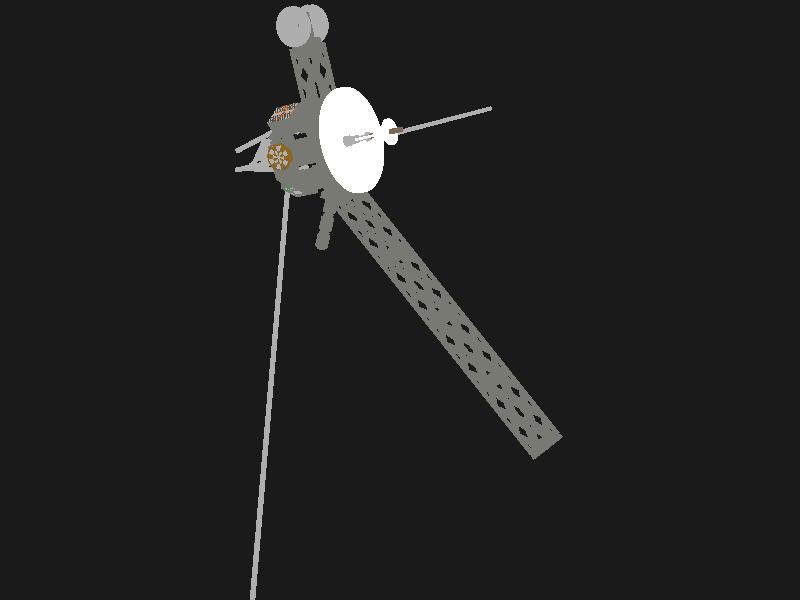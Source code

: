 // Generated by L3P (MacOSX i386) v1.3 20061021  (C) 1998-2006 Lars C. Hassing SP.lars@AM.hassings.dk
// WWW: http://www.hassings.dk/l3p
// WWW: http://www.ldraw.org/download/software/l3p
// Date: Sat Apr 20 21:21:02 2013
// Input file: voyager1_side_view.ldr
// ModelDir: 
// LDRAWDIR: /Volumes/MACOSX/Users/aevans/Documents/LDRAW
// Commandline: /Applications/l3p voyager1_side_view.ldr voyager1_side_view_on_black.pov -sw1.1 -o -b0.1,0.1,0.1 -ld -cg0,0 -q3 -ca30 -sw0.1


#declare QUAL = 3;  // Quality level, 0=BBox, 1=no refr, 2=normal, 3=studlogo

#declare SW = 0.1;  // Width of seam between two bricks

#declare STUDS = 1;  // 1=on 0=off

#declare BUMPS = 0;  // 1=on 0=off


#declare BUMPNORMAL = normal { bumps 0.01 scale 20 }
#declare AMB = 0.4;
#declare DIF = 0.4;


#declare O7071 = sqrt(0.5);

#declare L3Logo = union {
	sphere {<-59,0,-96>,6}
	cylinder {<-59,0,-96>,<59,0,-122>,6 open}
	sphere {<59,0,-122>,6}
	cylinder {<59,0,-122>,<59,0,-84>,6 open}
	sphere {<59,0,-84>,6}

	sphere {<-59,0,-36>,6}
	cylinder {<-59,0,-36>,<-59,0,1>,6 open}
	sphere {<-59,0,1>,6}
	cylinder {<0,0,-49>,<0,0,-25>,6 open}
	sphere {<0,0,-25>,6}
	sphere {<59,0,-62>,6}
	cylinder {<59,0,-62>,<59,0,-24>,6 open}
	sphere {<59,0,-24>,6}
	cylinder {<-59,0,-36>,<59,0,-62>,6 open}

	sphere {<-35.95,0,57>,6}
	torus {18.45,6 clipped_by{plane{<40,0,-9>,0}} translate<-40,0,39>}
	cylinder {<-44.05,0,21>,<35.95,0,3>,6 open}
	torus {18.45,6 clipped_by{plane{<-40,0,9>,0}} translate<40,0,21>}
	cylinder {<44.05,0,39>,<0,0,49>,6 open}
	sphere {<0,0,49>,6}
	cylinder {<0,0,49>,<0,0,34>,6 open}
	sphere {<0,0,34>,6}

	torus {18.45,6 clipped_by{plane{<40,0,-9>,0}} translate<-40,0,99>}
	cylinder {<-44.05,0,81>,<35.95,0,63>,6 open}
	torus {18.45,6 clipped_by{plane{<-40,0,9>,0}} translate<40,0,81>}
	cylinder {<44.05,0,99>,<-35.95,0,117>,6 open}

	scale 4.5/128
}


#ifndef (Color7)
#declare Color7 = #if (version >= 3.1) material { #end texture {
	pigment { rgb <0.682353,0.682353,0.682353> }
	finish { ambient AMB diffuse DIF }
	#if (QUAL > 1)
		finish { phong 0.5 phong_size 40 reflection 0.08 }
		#if (BUMPS) normal { BUMPNORMAL } #end
	#end
} #if (version >= 3.1) } #end
#end

#ifndef (Color15)
#declare Color15 = #if (version >= 3.1) material { #end texture {
	pigment { rgb <1,1,1> }
	finish { ambient AMB diffuse DIF }
	#if (QUAL > 1)
		finish { phong 0.5 phong_size 40 reflection 0.08 }
		#if (BUMPS) normal { BUMPNORMAL } #end
	#end
} #if (version >= 3.1) } #end
#end

#ifndef (Color0)
#declare Color0 = #if (version >= 3.1) material { #end texture {
	pigment { rgb <0.301961,0.301961,0.301961> }
	finish { ambient AMB diffuse DIF }
	#if (QUAL > 1)
		finish { phong 0.5 phong_size 40 reflection 0.08 }
		#if (BUMPS) normal { BUMPNORMAL } #end
	#end
} #if (version >= 3.1) } #end
#end

#ifndef (Color308)
#declare Color308 = #if (version >= 3.1) material { #end texture {
	pigment { rgb <0.484314,0.407843,0.341176> }
	finish { ambient AMB diffuse DIF }
	#if (QUAL > 1)
		finish { phong 0.5 phong_size 40 reflection 0.08 }
		#if (BUMPS) normal { BUMPNORMAL } #end
	#end
} #if (version >= 3.1) } #end
#end

#ifndef (Color8)
#declare Color8 = #if (version >= 3.1) material { #end texture {
	pigment { rgb <0.47451,0.47451,0.45098> }
	finish { ambient AMB diffuse DIF }
	#if (QUAL > 1)
		finish { phong 0.5 phong_size 40 reflection 0.08 }
		#if (BUMPS) normal { BUMPNORMAL } #end
	#end
} #if (version >= 3.1) } #end
#end

#ifndef (Color322)
#declare Color322 = #if (version >= 3.1) material { #end texture {
	pigment { rgb <0.543137,0.394118,0.141176> }
	finish { ambient AMB diffuse DIF }
	#if (QUAL > 1)
		finish { phong 0.5 phong_size 40 reflection 0.08 }
		#if (BUMPS) normal { BUMPNORMAL } #end
	#end
} #if (version >= 3.1) } #end
#end

#declare _1_dash_4cyli_dot_dat = cylinder { <0,0,0>, <0,1,0>, 1 open clipped_by { box { <0,-1,0>,<2,2,2> } } }

#declare _1_dash_4disc_dot_dat = #if (version >= 3.1)
	disc {
		<0,0,0>, <0,1,0>, 1
		clipped_by { box { <0,-1,0>, <2,1,2> } }
	}
#else
	cylinder {
		<0,-0.001,0>, <0,0.001,0>, 1
		clipped_by { box { <0,-1,0>, <2,1,2> } }
	}
#end

#declare _4_dash_4ndis_dot_dat = #if (version >= 3.1)
	disc {
		<0,0,0>, <0,1,0>, 2, 1
		clipped_by { box { <-1,-1,-1>, <1,1,1> } }
	}
#else
	difference {
		box { <-1,-0.001,-1>, <1,0.001,1> }
		cylinder { <0,-1,0>, <0,1,0>, 1 }
	}
#end

#declare _4_dash_4ring1_dot_dat = object {
// Ring  1 x 1.0
// Name: 4-4ring1.dat
// Author: James Jessiman
// !LDRAW_ORG Primitive UPDATE 2009-01
// !LICENSE Redistributable under CCAL version 2.0 : see CAreadme.txt
// BFC CERTIFY CCW
// !HISTORY 1998-12-15 [PTadmin] Official Update 1998-10
// !HISTORY 2002-04-08 [BrickCaster] Modified for BFC compliance
// !HISTORY 2002-04-25 [PTadmin] Official Update 2002-02
// !HISTORY 2007-06-24 [PTadmin] Header formatted for Contributor Agreement
// !HISTORY 2008-07-01 [PTadmin] Official Update 2008-01
// !HISTORY 2008-08-26 [cwdee] Switch polygon winding and rename
// !HISTORY 2009-05-02 [PTadmin] Official Update 2009-01
	mesh {
		triangle { <-0.7654,0,1.8478>, <-0.3827,0,0.9239>, <0,0,1> }
		triangle { <0,0,1>, <0,0,2>, <-0.7654,0,1.8478> }
		triangle { <-1.4142,0,1.4142>, <-0.7071,0,0.7071>, <-0.3827,0,0.9239> }
		triangle { <-0.3827,0,0.9239>, <-0.7654,0,1.8478>, <-1.4142,0,1.4142> }
		triangle { <-1.8478,0,0.7654>, <-0.9239,0,0.3827>, <-0.7071,0,0.7071> }
		triangle { <-0.7071,0,0.7071>, <-1.4142,0,1.4142>, <-1.8478,0,0.7654> }
		triangle { <-2,0,0>, <-1,0,0>, <-0.9239,0,0.3827> }
		triangle { <-0.9239,0,0.3827>, <-1.8478,0,0.7654>, <-2,0,0> }
		triangle { <-1.8478,0,-0.7654>, <-0.9239,0,-0.3827>, <-1,0,0> }
		triangle { <-1,0,0>, <-2,0,0>, <-1.8478,0,-0.7654> }
		triangle { <-1.4142,0,-1.4142>, <-0.7071,0,-0.7071>, <-0.9239,0,-0.3827> }
		triangle { <-0.9239,0,-0.3827>, <-1.8478,0,-0.7654>, <-1.4142,0,-1.4142> }
		triangle { <-0.7654,0,-1.8478>, <-0.3827,0,-0.9239>, <-0.7071,0,-0.7071> }
		triangle { <-0.7071,0,-0.7071>, <-1.4142,0,-1.4142>, <-0.7654,0,-1.8478> }
		triangle { <0,0,-2>, <0,0,-1>, <-0.3827,0,-0.9239> }
		triangle { <-0.3827,0,-0.9239>, <-0.7654,0,-1.8478>, <0,0,-2> }
		triangle { <0.7654,0,-1.8478>, <0.3827,0,-0.9239>, <0,0,-1> }
		triangle { <0,0,-1>, <0,0,-2>, <0.7654,0,-1.8478> }
		triangle { <1.4142,0,-1.4142>, <0.7071,0,-0.7071>, <0.3827,0,-0.9239> }
		triangle { <0.3827,0,-0.9239>, <0.7654,0,-1.8478>, <1.4142,0,-1.4142> }
		triangle { <1.8478,0,-0.7654>, <0.9239,0,-0.3827>, <0.7071,0,-0.7071> }
		triangle { <0.7071,0,-0.7071>, <1.4142,0,-1.4142>, <1.8478,0,-0.7654> }
		triangle { <2,0,0>, <1,0,0>, <0.9239,0,-0.3827> }
		triangle { <0.9239,0,-0.3827>, <1.8478,0,-0.7654>, <2,0,0> }
		triangle { <1.8478,0,0.7654>, <0.9239,0,0.3827>, <1,0,0> }
		triangle { <1,0,0>, <2,0,0>, <1.8478,0,0.7654> }
		triangle { <1.4142,0,1.4142>, <0.7071,0,0.7071>, <0.9239,0,0.3827> }
		triangle { <0.9239,0,0.3827>, <1.8478,0,0.7654>, <1.4142,0,1.4142> }
		triangle { <0.7654,0,1.8478>, <0.3827,0,0.9239>, <0.7071,0,0.7071> }
		triangle { <0.7071,0,0.7071>, <1.4142,0,1.4142>, <0.7654,0,1.8478> }
		triangle { <0,0,2>, <0,0,1>, <0.3827,0,0.9239> }
		triangle { <0.3827,0,0.9239>, <0.7654,0,1.8478>, <0,0,2> }
// 
	}
}

#declare _4_dash_4ring3_dot_dat = object {
// Ring  3 x 1.0
// Name: 4-4ring3.dat
// Author: James Jessiman
// !LDRAW_ORG Primitive UPDATE 2009-01
// !LICENSE Redistributable under CCAL version 2.0 : see CAreadme.txt
// BFC CERTIFY CCW
// !HISTORY 1998-12-15 [PTadmin] Official Update 1998-10
// !HISTORY 2002-04-05 [hafhead] Added BFC statement
// !HISTORY 2002-04-25 [PTadmin] Official Update 2002-02
// !HISTORY 2007-06-24 [PTadmin] Header formatted for Contributor Agreement
// !HISTORY 2008-07-01 [PTadmin] Official Update 2008-01
// !HISTORY 2008-08-26 [cwdee] Switch polygon winding and rename
// !HISTORY 2009-05-02 [PTadmin] Official Update 2009-01
	mesh {
		triangle { <-1.5308,0,3.6956>, <-1.1481,0,2.7717>, <0,0,3> }
		triangle { <0,0,3>, <0,0,4>, <-1.5308,0,3.6956> }
		triangle { <-2.8284,0,2.8284>, <-2.1213,0,2.1213>, <-1.1481,0,2.7717> }
		triangle { <-1.1481,0,2.7717>, <-1.5308,0,3.6956>, <-2.8284,0,2.8284> }
		triangle { <-3.6956,0,1.5308>, <-2.7717,0,1.1481>, <-2.1213,0,2.1213> }
		triangle { <-2.1213,0,2.1213>, <-2.8284,0,2.8284>, <-3.6956,0,1.5308> }
		triangle { <-4,0,0>, <-3,0,0>, <-2.7717,0,1.1481> }
		triangle { <-2.7717,0,1.1481>, <-3.6956,0,1.5308>, <-4,0,0> }
		triangle { <-3.6956,0,-1.5308>, <-2.7717,0,-1.1481>, <-3,0,0> }
		triangle { <-3,0,0>, <-4,0,0>, <-3.6956,0,-1.5308> }
		triangle { <-2.8284,0,-2.8284>, <-2.1213,0,-2.1213>, <-2.7717,0,-1.1481> }
		triangle { <-2.7717,0,-1.1481>, <-3.6956,0,-1.5308>, <-2.8284,0,-2.8284> }
		triangle { <-1.5308,0,-3.6956>, <-1.1481,0,-2.7717>, <-2.1213,0,-2.1213> }
		triangle { <-2.1213,0,-2.1213>, <-2.8284,0,-2.8284>, <-1.5308,0,-3.6956> }
		triangle { <0,0,-4>, <0,0,-3>, <-1.1481,0,-2.7717> }
		triangle { <-1.1481,0,-2.7717>, <-1.5308,0,-3.6956>, <0,0,-4> }
		triangle { <1.5308,0,-3.6956>, <1.1481,0,-2.7717>, <0,0,-3> }
		triangle { <0,0,-3>, <0,0,-4>, <1.5308,0,-3.6956> }
		triangle { <2.8284,0,-2.8284>, <2.1213,0,-2.1213>, <1.1481,0,-2.7717> }
		triangle { <1.1481,0,-2.7717>, <1.5308,0,-3.6956>, <2.8284,0,-2.8284> }
		triangle { <3.6956,0,-1.5308>, <2.7717,0,-1.1481>, <2.1213,0,-2.1213> }
		triangle { <2.1213,0,-2.1213>, <2.8284,0,-2.8284>, <3.6956,0,-1.5308> }
		triangle { <4,0,0>, <3,0,0>, <2.7717,0,-1.1481> }
		triangle { <2.7717,0,-1.1481>, <3.6956,0,-1.5308>, <4,0,0> }
		triangle { <3.6956,0,1.5308>, <2.7717,0,1.1481>, <3,0,0> }
		triangle { <3,0,0>, <4,0,0>, <3.6956,0,1.5308> }
		triangle { <2.8284,0,2.8284>, <2.1213,0,2.1213>, <2.7717,0,1.1481> }
		triangle { <2.7717,0,1.1481>, <3.6956,0,1.5308>, <2.8284,0,2.8284> }
		triangle { <1.5308,0,3.6956>, <1.1481,0,2.7717>, <2.1213,0,2.1213> }
		triangle { <2.1213,0,2.1213>, <2.8284,0,2.8284>, <1.5308,0,3.6956> }
		triangle { <0,0,4>, <0,0,3>, <1.1481,0,2.7717> }
		triangle { <1.1481,0,2.7717>, <1.5308,0,3.6956>, <0,0,4> }
// 
	}
}

#declare _4_dash_4ring4_dot_dat = object {
// Ring  4 x 1.0
// Name: 4-4ring4.dat
// Author: James Jessiman
// !LDRAW_ORG Primitive UPDATE 2009-01
// !LICENSE Redistributable under CCAL version 2.0 : see CAreadme.txt
// BFC CERTIFY CCW
// !HISTORY 1998-12-15 [PTadmin] Official Update 1998-10
// !HISTORY 2002-04-08 [BrickCaster] Modified for BFC compliance
// !HISTORY 2002-04-25 [PTadmin] Official Update 2002-02
// !HISTORY 2007-06-24 [PTadmin] Header formatted for Contributor Agreement
// !HISTORY 2008-07-01 [PTadmin] Official Update 2008-01
// !HISTORY 2008-08-26 [cwdee] Switch polygon winding and rename
// !HISTORY 2009-05-02 [PTadmin] Official Update 2009-01
	mesh {
		triangle { <-1.9135,0,4.6195>, <-1.5308,0,3.6956>, <0,0,4> }
		triangle { <0,0,4>, <0,0,5>, <-1.9135,0,4.6195> }
		triangle { <-3.5355,0,3.5355>, <-2.8284,0,2.8284>, <-1.5308,0,3.6956> }
		triangle { <-1.5308,0,3.6956>, <-1.9135,0,4.6195>, <-3.5355,0,3.5355> }
		triangle { <-4.6195,0,1.9135>, <-3.6956,0,1.5308>, <-2.8284,0,2.8284> }
		triangle { <-2.8284,0,2.8284>, <-3.5355,0,3.5355>, <-4.6195,0,1.9135> }
		triangle { <-5,0,0>, <-4,0,0>, <-3.6956,0,1.5308> }
		triangle { <-3.6956,0,1.5308>, <-4.6195,0,1.9135>, <-5,0,0> }
		triangle { <-4.6195,0,-1.9135>, <-3.6956,0,-1.5308>, <-4,0,0> }
		triangle { <-4,0,0>, <-5,0,0>, <-4.6195,0,-1.9135> }
		triangle { <-3.5355,0,-3.5355>, <-2.8284,0,-2.8284>, <-3.6956,0,-1.5308> }
		triangle { <-3.6956,0,-1.5308>, <-4.6195,0,-1.9135>, <-3.5355,0,-3.5355> }
		triangle { <-1.9135,0,-4.6195>, <-1.5308,0,-3.6956>, <-2.8284,0,-2.8284> }
		triangle { <-2.8284,0,-2.8284>, <-3.5355,0,-3.5355>, <-1.9135,0,-4.6195> }
		triangle { <0,0,-5>, <0,0,-4>, <-1.5308,0,-3.6956> }
		triangle { <-1.5308,0,-3.6956>, <-1.9135,0,-4.6195>, <0,0,-5> }
		triangle { <1.9135,0,-4.6195>, <1.5308,0,-3.6956>, <0,0,-4> }
		triangle { <0,0,-4>, <0,0,-5>, <1.9135,0,-4.6195> }
		triangle { <3.5355,0,-3.5355>, <2.8284,0,-2.8284>, <1.5308,0,-3.6956> }
		triangle { <1.5308,0,-3.6956>, <1.9135,0,-4.6195>, <3.5355,0,-3.5355> }
		triangle { <4.6195,0,-1.9135>, <3.6956,0,-1.5308>, <2.8284,0,-2.8284> }
		triangle { <2.8284,0,-2.8284>, <3.5355,0,-3.5355>, <4.6195,0,-1.9135> }
		triangle { <5,0,0>, <4,0,0>, <3.6956,0,-1.5308> }
		triangle { <3.6956,0,-1.5308>, <4.6195,0,-1.9135>, <5,0,0> }
		triangle { <4.6195,0,1.9135>, <3.6956,0,1.5308>, <4,0,0> }
		triangle { <4,0,0>, <5,0,0>, <4.6195,0,1.9135> }
		triangle { <3.5355,0,3.5355>, <2.8284,0,2.8284>, <3.6956,0,1.5308> }
		triangle { <3.6956,0,1.5308>, <4.6195,0,1.9135>, <3.5355,0,3.5355> }
		triangle { <1.9135,0,4.6195>, <1.5308,0,3.6956>, <2.8284,0,2.8284> }
		triangle { <2.8284,0,2.8284>, <3.5355,0,3.5355>, <1.9135,0,4.6195> }
		triangle { <0,0,5>, <0,0,4>, <1.5308,0,3.6956> }
		triangle { <1.5308,0,3.6956>, <1.9135,0,4.6195>, <0,0,5> }
// 
	}
}

#declare _4_dash_4cyli_dot_dat = cylinder { <0,0,0>, <0,1,0>, 1 open }

#declare _48_slash_4_dash_4aring_dot_dat = object {
// Adapter Ring Hi-Res to Normal 1.0
// Name: 48\4-4aring.dat
// Author: Philippe Hurbain [Philo]
// !LDRAW_ORG 48_Primitive UPDATE 2010-02
// !LICENSE Redistributable under CCAL version 2.0 : see CAreadme.txt
// BFC CERTIFY CCW
// !HISTORY 2010-07-05 [PTadmin] Official Update 2010-02
	mesh {
		triangle { <0.9239,0,0.3827>, <1,0,0>, <0.9914,0,0.1305> }
		triangle { <0.9914,0,0.1305>, <0.9659,0,0.2588>, <0.9239,0,0.3827> }
		triangle { <0.7071,0,0.7071>, <0.9239,0,0.3827>, <0.866,0,0.5> }
		triangle { <0.866,0,0.5>, <0.7934,0,0.6088>, <0.7071,0,0.7071> }
		triangle { <0.3827,0,0.9239>, <0.7071,0,0.7071>, <0.6088,0,0.7934> }
		triangle { <0.6088,0,0.7934>, <0.5,0,0.866>, <0.3827,0,0.9239> }
		triangle { <0,0,1>, <0.3827,0,0.9239>, <0.2588,0,0.9659> }
		triangle { <0.2588,0,0.9659>, <0.1305,0,0.9914>, <0,0,1> }
		triangle { <-0.3827,0,0.9239>, <0,0,1>, <-0.1305,0,0.9914> }
		triangle { <-0.1305,0,0.9914>, <-0.2588,0,0.9659>, <-0.3827,0,0.9239> }
		triangle { <-0.7071,0,0.7071>, <-0.3827,0,0.9239>, <-0.5,0,0.866> }
		triangle { <-0.5,0,0.866>, <-0.6088,0,0.7934>, <-0.7071,0,0.7071> }
		triangle { <-0.9239,0,0.3827>, <-0.7071,0,0.7071>, <-0.7934,0,0.6088> }
		triangle { <-0.7934,0,0.6088>, <-0.866,0,0.5>, <-0.9239,0,0.3827> }
		triangle { <-1,0,0>, <-0.9239,0,0.3827>, <-0.9659,0,0.2588> }
		triangle { <-0.9659,0,0.2588>, <-0.9914,0,0.1305>, <-1,0,0> }
		triangle { <-0.9239,0,-0.3827>, <-1,0,0>, <-0.9914,0,-0.1305> }
		triangle { <-0.9914,0,-0.1305>, <-0.9659,0,-0.2588>, <-0.9239,0,-0.3827> }
		triangle { <-0.7071,0,-0.7071>, <-0.9239,0,-0.3827>, <-0.866,0,-0.5> }
		triangle { <-0.866,0,-0.5>, <-0.7934,0,-0.6088>, <-0.7071,0,-0.7071> }
		triangle { <-0.3827,0,-0.9239>, <-0.7071,0,-0.7071>, <-0.6088,0,-0.7934> }
		triangle { <-0.6088,0,-0.7934>, <-0.5,0,-0.866>, <-0.3827,0,-0.9239> }
		triangle { <0,0,-1>, <-0.3827,0,-0.9239>, <-0.2588,0,-0.9659> }
		triangle { <-0.2588,0,-0.9659>, <-0.1305,0,-0.9914>, <0,0,-1> }
		triangle { <0.3827,0,-0.9239>, <0,0,-1>, <0.1305,0,-0.9914> }
		triangle { <0.1305,0,-0.9914>, <0.2588,0,-0.9659>, <0.3827,0,-0.9239> }
		triangle { <0.7071,0,-0.7071>, <0.3827,0,-0.9239>, <0.5,0,-0.866> }
		triangle { <0.5,0,-0.866>, <0.6088,0,-0.7934>, <0.7071,0,-0.7071> }
		triangle { <0.9239,0,-0.3827>, <0.7071,0,-0.7071>, <0.7934,0,-0.6088> }
		triangle { <0.7934,0,-0.6088>, <0.866,0,-0.5>, <0.9239,0,-0.3827> }
		triangle { <1,0,0>, <0.9239,0,-0.3827>, <0.9659,0,-0.2588> }
		triangle { <0.9659,0,-0.2588>, <0.9914,0,-0.1305>, <1,0,0> }
// //
	}
}

#declare _48_slash_4_dash_4cyli_dot_dat = cylinder { <0,0,0>, <0,1,0>, 1 open }

#declare _48_slash_1_dash_4rin51_dot_dat = #if (version >= 3.1)
	disc {
		<0,0,0>, <0,1,0>, 52, 51
		clipped_by { box { <0,-1,0>, <53,1,53> } }
	}
#else
	difference {
		cylinder { <0,-0.001,0>, <0,0.001,0>, 52 }
		cylinder { <0,-0.002,0>, <0,0.002,0>, 51 }
		clipped_by { box { <0,-0.01,0>, <53,0.01,53> } }
	}
#end

#declare _48_slash_1_dash_4rin39_dot_dat = #if (version >= 3.1)
	disc {
		<0,0,0>, <0,1,0>, 40, 39
		clipped_by { box { <0,-1,0>, <41,1,41> } }
	}
#else
	difference {
		cylinder { <0,-0.001,0>, <0,0.001,0>, 40 }
		cylinder { <0,-0.002,0>, <0,0.002,0>, 39 }
		clipped_by { box { <0,-0.01,0>, <41,0.01,41> } }
	}
#end

#declare _48_slash_1_dash_4con23_dot_dat = cone { <0,0,0>, 24, <0,1,0>, 23 open clipped_by { box { <0,-1,0>,<25,2,25> } } }

#declare _48_slash_4_dash_4con3_dot_dat = object {
// Hi-Res Cone  3 x 1.0
// Name: 48\4-4con3.dat
// Author: Guy Vivan [guyvivan]
// !LDRAW_ORG 48_Primitive UPDATE 2010-02
// !LICENSE Redistributable under CCAL version 2.0 : see CAreadme.txt
// BFC CERTIFY CCW
// !HISTORY 2010-07-05 [PTadmin] Official Update 2010-02
	mesh {
		triangle { <3,1,0>, <2.9742,1,0.3915>, <3.9656,0,0.522> }
		triangle { <3.9656,0,0.522>, <4,0,0>, <3,1,0> }
		triangle { <2.9742,1,0.3915>, <2.8977,1,0.7764>, <3.8636,0,1.0352> }
		triangle { <3.8636,0,1.0352>, <3.9656,0,0.522>, <2.9742,1,0.3915> }
		triangle { <2.8977,1,0.7764>, <2.7717,1,1.1481>, <3.6956,0,1.5308> }
		triangle { <3.6956,0,1.5308>, <3.8636,0,1.0352>, <2.8977,1,0.7764> }
		triangle { <2.7717,1,1.1481>, <2.598,1,1.5>, <3.464,0,2> }
		triangle { <3.464,0,2>, <3.6956,0,1.5308>, <2.7717,1,1.1481> }
		triangle { <2.598,1,1.5>, <2.3802,1,1.8264>, <3.1736,0,2.4352> }
		triangle { <3.1736,0,2.4352>, <3.464,0,2>, <2.598,1,1.5> }
		triangle { <2.3802,1,1.8264>, <2.1213,1,2.1213>, <2.8284,0,2.8284> }
		triangle { <2.8284,0,2.8284>, <3.1736,0,2.4352>, <2.3802,1,1.8264> }
		triangle { <2.1213,1,2.1213>, <1.8264,1,2.3802>, <2.4352,0,3.1736> }
		triangle { <2.4352,0,3.1736>, <2.8284,0,2.8284>, <2.1213,1,2.1213> }
		triangle { <1.8264,1,2.3802>, <1.5,1,2.598>, <2,0,3.464> }
		triangle { <2,0,3.464>, <2.4352,0,3.1736>, <1.8264,1,2.3802> }
		triangle { <1.5,1,2.598>, <1.1481,1,2.7717>, <1.5308,0,3.6956> }
		triangle { <1.5308,0,3.6956>, <2,0,3.464>, <1.5,1,2.598> }
		triangle { <1.1481,1,2.7717>, <0.7764,1,2.8977>, <1.0352,0,3.8636> }
		triangle { <1.0352,0,3.8636>, <1.5308,0,3.6956>, <1.1481,1,2.7717> }
		triangle { <0.7764,1,2.8977>, <0.3915,1,2.9742>, <0.522,0,3.9656> }
		triangle { <0.522,0,3.9656>, <1.0352,0,3.8636>, <0.7764,1,2.8977> }
		triangle { <0.3915,1,2.9742>, <0,1,3>, <0,0,4> }
		triangle { <0,0,4>, <0.522,0,3.9656>, <0.3915,1,2.9742> }
		triangle { <0,1,3>, <-0.3915,1,2.9742>, <-0.522,0,3.9656> }
		triangle { <-0.522,0,3.9656>, <0,0,4>, <0,1,3> }
		triangle { <-0.3915,1,2.9742>, <-0.7764,1,2.8977>, <-1.0352,0,3.8636> }
		triangle { <-1.0352,0,3.8636>, <-0.522,0,3.9656>, <-0.3915,1,2.9742> }
		triangle { <-0.7764,1,2.8977>, <-1.1481,1,2.7717>, <-1.5308,0,3.6956> }
		triangle { <-1.5308,0,3.6956>, <-1.0352,0,3.8636>, <-0.7764,1,2.8977> }
		triangle { <-1.1481,1,2.7717>, <-1.5,1,2.598>, <-2,0,3.464> }
		triangle { <-2,0,3.464>, <-1.5308,0,3.6956>, <-1.1481,1,2.7717> }
		triangle { <-1.5,1,2.598>, <-1.8264,1,2.3802>, <-2.4352,0,3.1736> }
		triangle { <-2.4352,0,3.1736>, <-2,0,3.464>, <-1.5,1,2.598> }
		triangle { <-1.8264,1,2.3802>, <-2.1213,1,2.1213>, <-2.8284,0,2.8284> }
		triangle { <-2.8284,0,2.8284>, <-2.4352,0,3.1736>, <-1.8264,1,2.3802> }
		triangle { <-2.1213,1,2.1213>, <-2.3802,1,1.8264>, <-3.1736,0,2.4352> }
		triangle { <-3.1736,0,2.4352>, <-2.8284,0,2.8284>, <-2.1213,1,2.1213> }
		triangle { <-2.3802,1,1.8264>, <-2.598,1,1.5>, <-3.464,0,2> }
		triangle { <-3.464,0,2>, <-3.1736,0,2.4352>, <-2.3802,1,1.8264> }
		triangle { <-2.598,1,1.5>, <-2.7717,1,1.1481>, <-3.6956,0,1.5308> }
		triangle { <-3.6956,0,1.5308>, <-3.464,0,2>, <-2.598,1,1.5> }
		triangle { <-2.7717,1,1.1481>, <-2.8977,1,0.7764>, <-3.8636,0,1.0352> }
		triangle { <-3.8636,0,1.0352>, <-3.6956,0,1.5308>, <-2.7717,1,1.1481> }
		triangle { <-2.8977,1,0.7764>, <-2.9742,1,0.3915>, <-3.9656,0,0.522> }
		triangle { <-3.9656,0,0.522>, <-3.8636,0,1.0352>, <-2.8977,1,0.7764> }
		triangle { <-2.9742,1,0.3915>, <-3,1,0>, <-4,0,0> }
		triangle { <-4,0,0>, <-3.9656,0,0.522>, <-2.9742,1,0.3915> }
		triangle { <-3,1,0>, <-2.9742,1,-0.3915>, <-3.9656,0,-0.522> }
		triangle { <-3.9656,0,-0.522>, <-4,0,0>, <-3,1,0> }
		triangle { <-2.9742,1,-0.3915>, <-2.8977,1,-0.7764>, <-3.8636,0,-1.0352> }
		triangle { <-3.8636,0,-1.0352>, <-3.9656,0,-0.522>, <-2.9742,1,-0.3915> }
		triangle { <-2.8977,1,-0.7764>, <-2.7717,1,-1.1481>, <-3.6956,0,-1.5308> }
		triangle { <-3.6956,0,-1.5308>, <-3.8636,0,-1.0352>, <-2.8977,1,-0.7764> }
		triangle { <-2.7717,1,-1.1481>, <-2.598,1,-1.5>, <-3.464,0,-2> }
		triangle { <-3.464,0,-2>, <-3.6956,0,-1.5308>, <-2.7717,1,-1.1481> }
		triangle { <-2.598,1,-1.5>, <-2.3802,1,-1.8264>, <-3.1736,0,-2.4352> }
		triangle { <-3.1736,0,-2.4352>, <-3.464,0,-2>, <-2.598,1,-1.5> }
		triangle { <-2.3802,1,-1.8264>, <-2.1213,1,-2.1213>, <-2.8284,0,-2.8284> }
		triangle { <-2.8284,0,-2.8284>, <-3.1736,0,-2.4352>, <-2.3802,1,-1.8264> }
		triangle { <-2.1213,1,-2.1213>, <-1.8264,1,-2.3802>, <-2.4352,0,-3.1736> }
		triangle { <-2.4352,0,-3.1736>, <-2.8284,0,-2.8284>, <-2.1213,1,-2.1213> }
		triangle { <-1.8264,1,-2.3802>, <-1.5,1,-2.598>, <-2,0,-3.464> }
		triangle { <-2,0,-3.464>, <-2.4352,0,-3.1736>, <-1.8264,1,-2.3802> }
		triangle { <-1.5,1,-2.598>, <-1.1481,1,-2.7717>, <-1.5308,0,-3.6956> }
		triangle { <-1.5308,0,-3.6956>, <-2,0,-3.464>, <-1.5,1,-2.598> }
		triangle { <-1.1481,1,-2.7717>, <-0.7764,1,-2.8977>, <-1.0352,0,-3.8636> }
		triangle { <-1.0352,0,-3.8636>, <-1.5308,0,-3.6956>, <-1.1481,1,-2.7717> }
		triangle { <-0.7764,1,-2.8977>, <-0.3915,1,-2.9742>, <-0.522,0,-3.9656> }
		triangle { <-0.522,0,-3.9656>, <-1.0352,0,-3.8636>, <-0.7764,1,-2.8977> }
		triangle { <-0.3915,1,-2.9742>, <0,1,-3>, <0,0,-4> }
		triangle { <0,0,-4>, <-0.522,0,-3.9656>, <-0.3915,1,-2.9742> }
		triangle { <0,1,-3>, <0.3915,1,-2.9742>, <0.522,0,-3.9656> }
		triangle { <0.522,0,-3.9656>, <0,0,-4>, <0,1,-3> }
		triangle { <0.3915,1,-2.9742>, <0.7764,1,-2.8977>, <1.0352,0,-3.8636> }
		triangle { <1.0352,0,-3.8636>, <0.522,0,-3.9656>, <0.3915,1,-2.9742> }
		triangle { <0.7764,1,-2.8977>, <1.1481,1,-2.7717>, <1.5308,0,-3.6956> }
		triangle { <1.5308,0,-3.6956>, <1.0352,0,-3.8636>, <0.7764,1,-2.8977> }
		triangle { <1.1481,1,-2.7717>, <1.5,1,-2.598>, <2,0,-3.464> }
		triangle { <2,0,-3.464>, <1.5308,0,-3.6956>, <1.1481,1,-2.7717> }
		triangle { <1.5,1,-2.598>, <1.8264,1,-2.3802>, <2.4352,0,-3.1736> }
		triangle { <2.4352,0,-3.1736>, <2,0,-3.464>, <1.5,1,-2.598> }
		triangle { <1.8264,1,-2.3802>, <2.1213,1,-2.1213>, <2.8284,0,-2.8284> }
		triangle { <2.8284,0,-2.8284>, <2.4352,0,-3.1736>, <1.8264,1,-2.3802> }
		triangle { <2.1213,1,-2.1213>, <2.3802,1,-1.8264>, <3.1736,0,-2.4352> }
		triangle { <3.1736,0,-2.4352>, <2.8284,0,-2.8284>, <2.1213,1,-2.1213> }
		triangle { <2.3802,1,-1.8264>, <2.598,1,-1.5>, <3.464,0,-2> }
		triangle { <3.464,0,-2>, <3.1736,0,-2.4352>, <2.3802,1,-1.8264> }
		triangle { <2.598,1,-1.5>, <2.7717,1,-1.1481>, <3.6956,0,-1.5308> }
		triangle { <3.6956,0,-1.5308>, <3.464,0,-2>, <2.598,1,-1.5> }
		triangle { <2.7717,1,-1.1481>, <2.8977,1,-0.7764>, <3.8636,0,-1.0352> }
		triangle { <3.8636,0,-1.0352>, <3.6956,0,-1.5308>, <2.7717,1,-1.1481> }
		triangle { <2.8977,1,-0.7764>, <2.9742,1,-0.3915>, <3.9656,0,-0.522> }
		triangle { <3.9656,0,-0.522>, <3.8636,0,-1.0352>, <2.8977,1,-0.7764> }
		triangle { <2.9742,1,-0.3915>, <3,1,0>, <4,0,0> }
		triangle { <4,0,0>, <3.9656,0,-0.522>, <2.9742,1,-0.3915> }
// conditional lines
// end of file
	}
}

#declare _48_slash_4_dash_4con4_dot_dat = object {
// Hi-Res Cone  4 x 1.0
// Name: 48\4-4con4.dat
// Author: Guy Vivan [guyvivan]
// !LDRAW_ORG 48_Primitive UPDATE 2009-03
// !LICENSE Redistributable under CCAL version 2.0 : see CAreadme.txt
// BFC CERTIFY CCW
// !HISTORY 2009-12-29 [PTadmin] Official Update 2009-03
	mesh {
		triangle { <4,1,0>, <3.9656,1,0.522>, <4.957,0,0.6525> }
		triangle { <4.957,0,0.6525>, <5,0,0>, <4,1,0> }
		triangle { <3.9656,1,0.522>, <3.8636,1,1.0352>, <4.8295,0,1.294> }
		triangle { <4.8295,0,1.294>, <4.957,0,0.6525>, <3.9656,1,0.522> }
		triangle { <3.8636,1,1.0352>, <3.6956,1,1.5308>, <4.6195,0,1.9135> }
		triangle { <4.6195,0,1.9135>, <4.8295,0,1.294>, <3.8636,1,1.0352> }
		triangle { <3.6956,1,1.5308>, <3.464,1,2>, <4.33,0,2.5> }
		triangle { <4.33,0,2.5>, <4.6195,0,1.9135>, <3.6956,1,1.5308> }
		triangle { <3.464,1,2>, <3.1736,1,2.4352>, <3.967,0,3.044> }
		triangle { <3.967,0,3.044>, <4.33,0,2.5>, <3.464,1,2> }
		triangle { <3.1736,1,2.4352>, <2.8284,1,2.8284>, <3.5355,0,3.5355> }
		triangle { <3.5355,0,3.5355>, <3.967,0,3.044>, <3.1736,1,2.4352> }
		triangle { <2.8284,1,2.8284>, <2.4352,1,3.1736>, <3.044,0,3.967> }
		triangle { <3.044,0,3.967>, <3.5355,0,3.5355>, <2.8284,1,2.8284> }
		triangle { <2.4352,1,3.1736>, <2,1,3.464>, <2.5,0,4.33> }
		triangle { <2.5,0,4.33>, <3.044,0,3.967>, <2.4352,1,3.1736> }
		triangle { <2,1,3.464>, <1.5308,1,3.6956>, <1.9135,0,4.6195> }
		triangle { <1.9135,0,4.6195>, <2.5,0,4.33>, <2,1,3.464> }
		triangle { <1.5308,1,3.6956>, <1.0352,1,3.8636>, <1.294,0,4.8295> }
		triangle { <1.294,0,4.8295>, <1.9135,0,4.6195>, <1.5308,1,3.6956> }
		triangle { <1.0352,1,3.8636>, <0.522,1,3.9656>, <0.6525,0,4.957> }
		triangle { <0.6525,0,4.957>, <1.294,0,4.8295>, <1.0352,1,3.8636> }
		triangle { <0.522,1,3.9656>, <0,1,4>, <0,0,5> }
		triangle { <0,0,5>, <0.6525,0,4.957>, <0.522,1,3.9656> }
		triangle { <0,1,4>, <-0.522,1,3.9656>, <-0.6525,0,4.957> }
		triangle { <-0.6525,0,4.957>, <0,0,5>, <0,1,4> }
		triangle { <-0.522,1,3.9656>, <-1.0352,1,3.8636>, <-1.294,0,4.8295> }
		triangle { <-1.294,0,4.8295>, <-0.6525,0,4.957>, <-0.522,1,3.9656> }
		triangle { <-1.0352,1,3.8636>, <-1.5308,1,3.6956>, <-1.9135,0,4.6195> }
		triangle { <-1.9135,0,4.6195>, <-1.294,0,4.8295>, <-1.0352,1,3.8636> }
		triangle { <-1.5308,1,3.6956>, <-2,1,3.464>, <-2.5,0,4.33> }
		triangle { <-2.5,0,4.33>, <-1.9135,0,4.6195>, <-1.5308,1,3.6956> }
		triangle { <-2,1,3.464>, <-2.4352,1,3.1736>, <-3.044,0,3.967> }
		triangle { <-3.044,0,3.967>, <-2.5,0,4.33>, <-2,1,3.464> }
		triangle { <-2.4352,1,3.1736>, <-2.8284,1,2.8284>, <-3.5355,0,3.5355> }
		triangle { <-3.5355,0,3.5355>, <-3.044,0,3.967>, <-2.4352,1,3.1736> }
		triangle { <-2.8284,1,2.8284>, <-3.1736,1,2.4352>, <-3.967,0,3.044> }
		triangle { <-3.967,0,3.044>, <-3.5355,0,3.5355>, <-2.8284,1,2.8284> }
		triangle { <-3.1736,1,2.4352>, <-3.464,1,2>, <-4.33,0,2.5> }
		triangle { <-4.33,0,2.5>, <-3.967,0,3.044>, <-3.1736,1,2.4352> }
		triangle { <-3.464,1,2>, <-3.6956,1,1.5308>, <-4.6195,0,1.9135> }
		triangle { <-4.6195,0,1.9135>, <-4.33,0,2.5>, <-3.464,1,2> }
		triangle { <-3.6956,1,1.5308>, <-3.8636,1,1.0352>, <-4.8295,0,1.294> }
		triangle { <-4.8295,0,1.294>, <-4.6195,0,1.9135>, <-3.6956,1,1.5308> }
		triangle { <-3.8636,1,1.0352>, <-3.9656,1,0.522>, <-4.957,0,0.6525> }
		triangle { <-4.957,0,0.6525>, <-4.8295,0,1.294>, <-3.8636,1,1.0352> }
		triangle { <-3.9656,1,0.522>, <-4,1,0>, <-5,0,0> }
		triangle { <-5,0,0>, <-4.957,0,0.6525>, <-3.9656,1,0.522> }
		triangle { <-4,1,0>, <-3.9656,1,-0.522>, <-4.957,0,-0.6525> }
		triangle { <-4.957,0,-0.6525>, <-5,0,0>, <-4,1,0> }
		triangle { <-3.9656,1,-0.522>, <-3.8636,1,-1.0352>, <-4.8295,0,-1.294> }
		triangle { <-4.8295,0,-1.294>, <-4.957,0,-0.6525>, <-3.9656,1,-0.522> }
		triangle { <-3.8636,1,-1.0352>, <-3.6956,1,-1.5308>, <-4.6195,0,-1.9135> }
		triangle { <-4.6195,0,-1.9135>, <-4.8295,0,-1.294>, <-3.8636,1,-1.0352> }
		triangle { <-3.6956,1,-1.5308>, <-3.464,1,-2>, <-4.33,0,-2.5> }
		triangle { <-4.33,0,-2.5>, <-4.6195,0,-1.9135>, <-3.6956,1,-1.5308> }
		triangle { <-3.464,1,-2>, <-3.1736,1,-2.4352>, <-3.967,0,-3.044> }
		triangle { <-3.967,0,-3.044>, <-4.33,0,-2.5>, <-3.464,1,-2> }
		triangle { <-3.1736,1,-2.4352>, <-2.8284,1,-2.8284>, <-3.5355,0,-3.5355> }
		triangle { <-3.5355,0,-3.5355>, <-3.967,0,-3.044>, <-3.1736,1,-2.4352> }
		triangle { <-2.8284,1,-2.8284>, <-2.4352,1,-3.1736>, <-3.044,0,-3.967> }
		triangle { <-3.044,0,-3.967>, <-3.5355,0,-3.5355>, <-2.8284,1,-2.8284> }
		triangle { <-2.4352,1,-3.1736>, <-2,1,-3.464>, <-2.5,0,-4.33> }
		triangle { <-2.5,0,-4.33>, <-3.044,0,-3.967>, <-2.4352,1,-3.1736> }
		triangle { <-2,1,-3.464>, <-1.5308,1,-3.6956>, <-1.9135,0,-4.6195> }
		triangle { <-1.9135,0,-4.6195>, <-2.5,0,-4.33>, <-2,1,-3.464> }
		triangle { <-1.5308,1,-3.6956>, <-1.0352,1,-3.8636>, <-1.294,0,-4.8295> }
		triangle { <-1.294,0,-4.8295>, <-1.9135,0,-4.6195>, <-1.5308,1,-3.6956> }
		triangle { <-1.0352,1,-3.8636>, <-0.522,1,-3.9656>, <-0.6525,0,-4.957> }
		triangle { <-0.6525,0,-4.957>, <-1.294,0,-4.8295>, <-1.0352,1,-3.8636> }
		triangle { <-0.522,1,-3.9656>, <0,1,-4>, <0,0,-5> }
		triangle { <0,0,-5>, <-0.6525,0,-4.957>, <-0.522,1,-3.9656> }
		triangle { <0,1,-4>, <0.522,1,-3.9656>, <0.6525,0,-4.957> }
		triangle { <0.6525,0,-4.957>, <0,0,-5>, <0,1,-4> }
		triangle { <0.522,1,-3.9656>, <1.0352,1,-3.8636>, <1.294,0,-4.8295> }
		triangle { <1.294,0,-4.8295>, <0.6525,0,-4.957>, <0.522,1,-3.9656> }
		triangle { <1.0352,1,-3.8636>, <1.5308,1,-3.6956>, <1.9135,0,-4.6195> }
		triangle { <1.9135,0,-4.6195>, <1.294,0,-4.8295>, <1.0352,1,-3.8636> }
		triangle { <1.5308,1,-3.6956>, <2,1,-3.464>, <2.5,0,-4.33> }
		triangle { <2.5,0,-4.33>, <1.9135,0,-4.6195>, <1.5308,1,-3.6956> }
		triangle { <2,1,-3.464>, <2.4352,1,-3.1736>, <3.044,0,-3.967> }
		triangle { <3.044,0,-3.967>, <2.5,0,-4.33>, <2,1,-3.464> }
		triangle { <2.4352,1,-3.1736>, <2.8284,1,-2.8284>, <3.5355,0,-3.5355> }
		triangle { <3.5355,0,-3.5355>, <3.044,0,-3.967>, <2.4352,1,-3.1736> }
		triangle { <2.8284,1,-2.8284>, <3.1736,1,-2.4352>, <3.967,0,-3.044> }
		triangle { <3.967,0,-3.044>, <3.5355,0,-3.5355>, <2.8284,1,-2.8284> }
		triangle { <3.1736,1,-2.4352>, <3.464,1,-2>, <4.33,0,-2.5> }
		triangle { <4.33,0,-2.5>, <3.967,0,-3.044>, <3.1736,1,-2.4352> }
		triangle { <3.464,1,-2>, <3.6956,1,-1.5308>, <4.6195,0,-1.9135> }
		triangle { <4.6195,0,-1.9135>, <4.33,0,-2.5>, <3.464,1,-2> }
		triangle { <3.6956,1,-1.5308>, <3.8636,1,-1.0352>, <4.8295,0,-1.294> }
		triangle { <4.8295,0,-1.294>, <4.6195,0,-1.9135>, <3.6956,1,-1.5308> }
		triangle { <3.8636,1,-1.0352>, <3.9656,1,-0.522>, <4.957,0,-0.6525> }
		triangle { <4.957,0,-0.6525>, <4.8295,0,-1.294>, <3.8636,1,-1.0352> }
		triangle { <3.9656,1,-0.522>, <4,1,0>, <5,0,0> }
		triangle { <5,0,0>, <4.957,0,-0.6525>, <3.9656,1,-0.522> }
// conditional lines
// end of file
	}
}

#declare _48_slash_4_dash_4con16_dot_dat = object {
// Hi-Res Cone 16 x 1.0
// Name: 48\4-4con16.dat
// Author: Guy Vivan [guyvivan]
// !LDRAW_ORG 48_Primitive UPDATE 2010-02
// !LICENSE Redistributable under CCAL version 2.0 : see CAreadme.txt
// BFC CERTIFY CCW
// !HISTORY 2010-07-05 [PTadmin] Official Update 2010-02
	mesh {
		triangle { <16,1,0>, <15.8624,1,2.088>, <16.8538,0,2.2185> }
		triangle { <16.8538,0,2.2185>, <17,0,0>, <16,1,0> }
		triangle { <15.8624,1,2.088>, <15.4544,1,4.1408>, <16.4203,0,4.3996> }
		triangle { <16.4203,0,4.3996>, <16.8538,0,2.2185>, <15.8624,1,2.088> }
		triangle { <15.4544,1,4.1408>, <14.7824,1,6.1232>, <15.7063,0,6.5059> }
		triangle { <15.7063,0,6.5059>, <16.4203,0,4.3996>, <15.4544,1,4.1408> }
		triangle { <14.7824,1,6.1232>, <13.856,1,8>, <14.722,0,8.5> }
		triangle { <14.722,0,8.5>, <15.7063,0,6.5059>, <14.7824,1,6.1232> }
		triangle { <13.856,1,8>, <12.6944,1,9.7408>, <13.4878,0,10.3496> }
		triangle { <13.4878,0,10.3496>, <14.722,0,8.5>, <13.856,1,8> }
		triangle { <12.6944,1,9.7408>, <11.3136,1,11.3136>, <12.0207,0,12.0207> }
		triangle { <12.0207,0,12.0207>, <13.4878,0,10.3496>, <12.6944,1,9.7408> }
		triangle { <11.3136,1,11.3136>, <9.7408,1,12.6944>, <10.3496,0,13.4878> }
		triangle { <10.3496,0,13.4878>, <12.0207,0,12.0207>, <11.3136,1,11.3136> }
		triangle { <9.7408,1,12.6944>, <8,1,13.856>, <8.5,0,14.722> }
		triangle { <8.5,0,14.722>, <10.3496,0,13.4878>, <9.7408,1,12.6944> }
		triangle { <8,1,13.856>, <6.1232,1,14.7824>, <6.5059,0,15.7063> }
		triangle { <6.5059,0,15.7063>, <8.5,0,14.722>, <8,1,13.856> }
		triangle { <6.1232,1,14.7824>, <4.1408,1,15.4544>, <4.3996,0,16.4203> }
		triangle { <4.3996,0,16.4203>, <6.5059,0,15.7063>, <6.1232,1,14.7824> }
		triangle { <4.1408,1,15.4544>, <2.088,1,15.8624>, <2.2185,0,16.8538> }
		triangle { <2.2185,0,16.8538>, <4.3996,0,16.4203>, <4.1408,1,15.4544> }
		triangle { <2.088,1,15.8624>, <0,1,16>, <0,0,17> }
		triangle { <0,0,17>, <2.2185,0,16.8538>, <2.088,1,15.8624> }
		triangle { <0,1,16>, <-2.088,1,15.8624>, <-2.2185,0,16.8538> }
		triangle { <-2.2185,0,16.8538>, <0,0,17>, <0,1,16> }
		triangle { <-2.088,1,15.8624>, <-4.1408,1,15.4544>, <-4.3996,0,16.4203> }
		triangle { <-4.3996,0,16.4203>, <-2.2185,0,16.8538>, <-2.088,1,15.8624> }
		triangle { <-4.1408,1,15.4544>, <-6.1232,1,14.7824>, <-6.5059,0,15.7063> }
		triangle { <-6.5059,0,15.7063>, <-4.3996,0,16.4203>, <-4.1408,1,15.4544> }
		triangle { <-6.1232,1,14.7824>, <-8,1,13.856>, <-8.5,0,14.722> }
		triangle { <-8.5,0,14.722>, <-6.5059,0,15.7063>, <-6.1232,1,14.7824> }
		triangle { <-8,1,13.856>, <-9.7408,1,12.6944>, <-10.3496,0,13.4878> }
		triangle { <-10.3496,0,13.4878>, <-8.5,0,14.722>, <-8,1,13.856> }
		triangle { <-9.7408,1,12.6944>, <-11.3136,1,11.3136>, <-12.0207,0,12.0207> }
		triangle { <-12.0207,0,12.0207>, <-10.3496,0,13.4878>, <-9.7408,1,12.6944> }
		triangle { <-11.3136,1,11.3136>, <-12.6944,1,9.7408>, <-13.4878,0,10.3496> }
		triangle { <-13.4878,0,10.3496>, <-12.0207,0,12.0207>, <-11.3136,1,11.3136> }
		triangle { <-12.6944,1,9.7408>, <-13.856,1,8>, <-14.722,0,8.5> }
		triangle { <-14.722,0,8.5>, <-13.4878,0,10.3496>, <-12.6944,1,9.7408> }
		triangle { <-13.856,1,8>, <-14.7824,1,6.1232>, <-15.7063,0,6.5059> }
		triangle { <-15.7063,0,6.5059>, <-14.722,0,8.5>, <-13.856,1,8> }
		triangle { <-14.7824,1,6.1232>, <-15.4544,1,4.1408>, <-16.4203,0,4.3996> }
		triangle { <-16.4203,0,4.3996>, <-15.7063,0,6.5059>, <-14.7824,1,6.1232> }
		triangle { <-15.4544,1,4.1408>, <-15.8624,1,2.088>, <-16.8538,0,2.2185> }
		triangle { <-16.8538,0,2.2185>, <-16.4203,0,4.3996>, <-15.4544,1,4.1408> }
		triangle { <-15.8624,1,2.088>, <-16,1,0>, <-17,0,0> }
		triangle { <-17,0,0>, <-16.8538,0,2.2185>, <-15.8624,1,2.088> }
		triangle { <-16,1,0>, <-15.8624,1,-2.088>, <-16.8538,0,-2.2185> }
		triangle { <-16.8538,0,-2.2185>, <-17,0,0>, <-16,1,0> }
		triangle { <-15.8624,1,-2.088>, <-15.4544,1,-4.1408>, <-16.4203,0,-4.3996> }
		triangle { <-16.4203,0,-4.3996>, <-16.8538,0,-2.2185>, <-15.8624,1,-2.088> }
		triangle { <-15.4544,1,-4.1408>, <-14.7824,1,-6.1232>, <-15.7063,0,-6.5059> }
		triangle { <-15.7063,0,-6.5059>, <-16.4203,0,-4.3996>, <-15.4544,1,-4.1408> }
		triangle { <-14.7824,1,-6.1232>, <-13.856,1,-8>, <-14.722,0,-8.5> }
		triangle { <-14.722,0,-8.5>, <-15.7063,0,-6.5059>, <-14.7824,1,-6.1232> }
		triangle { <-13.856,1,-8>, <-12.6944,1,-9.7408>, <-13.4878,0,-10.3496> }
		triangle { <-13.4878,0,-10.3496>, <-14.722,0,-8.5>, <-13.856,1,-8> }
		triangle { <-12.6944,1,-9.7408>, <-11.3136,1,-11.3136>, <-12.0207,0,-12.0207> }
		triangle { <-12.0207,0,-12.0207>, <-13.4878,0,-10.3496>, <-12.6944,1,-9.7408> }
		triangle { <-11.3136,1,-11.3136>, <-9.7408,1,-12.6944>, <-10.3496,0,-13.4878> }
		triangle { <-10.3496,0,-13.4878>, <-12.0207,0,-12.0207>, <-11.3136,1,-11.3136> }
		triangle { <-9.7408,1,-12.6944>, <-8,1,-13.856>, <-8.5,0,-14.722> }
		triangle { <-8.5,0,-14.722>, <-10.3496,0,-13.4878>, <-9.7408,1,-12.6944> }
		triangle { <-8,1,-13.856>, <-6.1232,1,-14.7824>, <-6.5059,0,-15.7063> }
		triangle { <-6.5059,0,-15.7063>, <-8.5,0,-14.722>, <-8,1,-13.856> }
		triangle { <-6.1232,1,-14.7824>, <-4.1408,1,-15.4544>, <-4.3996,0,-16.4203> }
		triangle { <-4.3996,0,-16.4203>, <-6.5059,0,-15.7063>, <-6.1232,1,-14.7824> }
		triangle { <-4.1408,1,-15.4544>, <-2.088,1,-15.8624>, <-2.2185,0,-16.8538> }
		triangle { <-2.2185,0,-16.8538>, <-4.3996,0,-16.4203>, <-4.1408,1,-15.4544> }
		triangle { <-2.088,1,-15.8624>, <0,1,-16>, <0,0,-17> }
		triangle { <0,0,-17>, <-2.2185,0,-16.8538>, <-2.088,1,-15.8624> }
		triangle { <0,1,-16>, <2.088,1,-15.8624>, <2.2185,0,-16.8538> }
		triangle { <2.2185,0,-16.8538>, <0,0,-17>, <0,1,-16> }
		triangle { <2.088,1,-15.8624>, <4.1408,1,-15.4544>, <4.3996,0,-16.4203> }
		triangle { <4.3996,0,-16.4203>, <2.2185,0,-16.8538>, <2.088,1,-15.8624> }
		triangle { <4.1408,1,-15.4544>, <6.1232,1,-14.7824>, <6.5059,0,-15.7063> }
		triangle { <6.5059,0,-15.7063>, <4.3996,0,-16.4203>, <4.1408,1,-15.4544> }
		triangle { <6.1232,1,-14.7824>, <8,1,-13.856>, <8.5,0,-14.722> }
		triangle { <8.5,0,-14.722>, <6.5059,0,-15.7063>, <6.1232,1,-14.7824> }
		triangle { <8,1,-13.856>, <9.7408,1,-12.6944>, <10.3496,0,-13.4878> }
		triangle { <10.3496,0,-13.4878>, <8.5,0,-14.722>, <8,1,-13.856> }
		triangle { <9.7408,1,-12.6944>, <11.3136,1,-11.3136>, <12.0207,0,-12.0207> }
		triangle { <12.0207,0,-12.0207>, <10.3496,0,-13.4878>, <9.7408,1,-12.6944> }
		triangle { <11.3136,1,-11.3136>, <12.6944,1,-9.7408>, <13.4878,0,-10.3496> }
		triangle { <13.4878,0,-10.3496>, <12.0207,0,-12.0207>, <11.3136,1,-11.3136> }
		triangle { <12.6944,1,-9.7408>, <13.856,1,-8>, <14.722,0,-8.5> }
		triangle { <14.722,0,-8.5>, <13.4878,0,-10.3496>, <12.6944,1,-9.7408> }
		triangle { <13.856,1,-8>, <14.7824,1,-6.1232>, <15.7063,0,-6.5059> }
		triangle { <15.7063,0,-6.5059>, <14.722,0,-8.5>, <13.856,1,-8> }
		triangle { <14.7824,1,-6.1232>, <15.4544,1,-4.1408>, <16.4203,0,-4.3996> }
		triangle { <16.4203,0,-4.3996>, <15.7063,0,-6.5059>, <14.7824,1,-6.1232> }
		triangle { <15.4544,1,-4.1408>, <15.8624,1,-2.088>, <16.8538,0,-2.2185> }
		triangle { <16.8538,0,-2.2185>, <16.4203,0,-4.3996>, <15.4544,1,-4.1408> }
		triangle { <15.8624,1,-2.088>, <16,1,0>, <17,0,0> }
		triangle { <17,0,0>, <16.8538,0,-2.2185>, <15.8624,1,-2.088> }
// conditional lines
// end of file
	}
}

#declare _48_slash_4_dash_4con5_dot_dat = object {
// Hi-Res Cone  5 x 1.0
// Name: 48\4-4con5.dat
// Author: Guy Vivan [guyvivan]
// !LDRAW_ORG 48_Primitive UPDATE 2009-02
// !LICENSE Redistributable under CCAL version 2.0 : see CAreadme.txt
// BFC CERTIFY CCW
// !HISTORY 2009-09-03 [PTadmin] Official Update 2009-02
	mesh {
		triangle { <5,1,0>, <4.957,1,0.6525>, <5.9484,0,0.783> }
		triangle { <5.9484,0,0.783>, <6,0,0>, <5,1,0> }
		triangle { <4.957,1,0.6525>, <4.8295,1,1.294>, <5.7954,0,1.5528> }
		triangle { <5.7954,0,1.5528>, <5.9484,0,0.783>, <4.957,1,0.6525> }
		triangle { <4.8295,1,1.294>, <4.6195,1,1.9135>, <5.5434,0,2.2962> }
		triangle { <5.5434,0,2.2962>, <5.7954,0,1.5528>, <4.8295,1,1.294> }
		triangle { <4.6195,1,1.9135>, <4.33,1,2.5>, <5.196,0,3> }
		triangle { <5.196,0,3>, <5.5434,0,2.2962>, <4.6195,1,1.9135> }
		triangle { <4.33,1,2.5>, <3.967,1,3.044>, <4.7604,0,3.6528> }
		triangle { <4.7604,0,3.6528>, <5.196,0,3>, <4.33,1,2.5> }
		triangle { <3.967,1,3.044>, <3.5355,1,3.5355>, <4.2426,0,4.2426> }
		triangle { <4.2426,0,4.2426>, <4.7604,0,3.6528>, <3.967,1,3.044> }
		triangle { <3.5355,1,3.5355>, <3.044,1,3.967>, <3.6528,0,4.7604> }
		triangle { <3.6528,0,4.7604>, <4.2426,0,4.2426>, <3.5355,1,3.5355> }
		triangle { <3.044,1,3.967>, <2.5,1,4.33>, <3,0,5.196> }
		triangle { <3,0,5.196>, <3.6528,0,4.7604>, <3.044,1,3.967> }
		triangle { <2.5,1,4.33>, <1.9135,1,4.6195>, <2.2962,0,5.5434> }
		triangle { <2.2962,0,5.5434>, <3,0,5.196>, <2.5,1,4.33> }
		triangle { <1.9135,1,4.6195>, <1.294,1,4.8295>, <1.5528,0,5.7954> }
		triangle { <1.5528,0,5.7954>, <2.2962,0,5.5434>, <1.9135,1,4.6195> }
		triangle { <1.294,1,4.8295>, <0.6525,1,4.957>, <0.783,0,5.9484> }
		triangle { <0.783,0,5.9484>, <1.5528,0,5.7954>, <1.294,1,4.8295> }
		triangle { <0.6525,1,4.957>, <0,1,5>, <0,0,6> }
		triangle { <0,0,6>, <0.783,0,5.9484>, <0.6525,1,4.957> }
		triangle { <0,1,5>, <-0.6525,1,4.957>, <-0.783,0,5.9484> }
		triangle { <-0.783,0,5.9484>, <0,0,6>, <0,1,5> }
		triangle { <-0.6525,1,4.957>, <-1.294,1,4.8295>, <-1.5528,0,5.7954> }
		triangle { <-1.5528,0,5.7954>, <-0.783,0,5.9484>, <-0.6525,1,4.957> }
		triangle { <-1.294,1,4.8295>, <-1.9135,1,4.6195>, <-2.2962,0,5.5434> }
		triangle { <-2.2962,0,5.5434>, <-1.5528,0,5.7954>, <-1.294,1,4.8295> }
		triangle { <-1.9135,1,4.6195>, <-2.5,1,4.33>, <-3,0,5.196> }
		triangle { <-3,0,5.196>, <-2.2962,0,5.5434>, <-1.9135,1,4.6195> }
		triangle { <-2.5,1,4.33>, <-3.044,1,3.967>, <-3.6528,0,4.7604> }
		triangle { <-3.6528,0,4.7604>, <-3,0,5.196>, <-2.5,1,4.33> }
		triangle { <-3.044,1,3.967>, <-3.5355,1,3.5355>, <-4.2426,0,4.2426> }
		triangle { <-4.2426,0,4.2426>, <-3.6528,0,4.7604>, <-3.044,1,3.967> }
		triangle { <-3.5355,1,3.5355>, <-3.967,1,3.044>, <-4.7604,0,3.6528> }
		triangle { <-4.7604,0,3.6528>, <-4.2426,0,4.2426>, <-3.5355,1,3.5355> }
		triangle { <-3.967,1,3.044>, <-4.33,1,2.5>, <-5.196,0,3> }
		triangle { <-5.196,0,3>, <-4.7604,0,3.6528>, <-3.967,1,3.044> }
		triangle { <-4.33,1,2.5>, <-4.6195,1,1.9135>, <-5.5434,0,2.2962> }
		triangle { <-5.5434,0,2.2962>, <-5.196,0,3>, <-4.33,1,2.5> }
		triangle { <-4.6195,1,1.9135>, <-4.8295,1,1.294>, <-5.7954,0,1.5528> }
		triangle { <-5.7954,0,1.5528>, <-5.5434,0,2.2962>, <-4.6195,1,1.9135> }
		triangle { <-4.8295,1,1.294>, <-4.957,1,0.6525>, <-5.9484,0,0.783> }
		triangle { <-5.9484,0,0.783>, <-5.7954,0,1.5528>, <-4.8295,1,1.294> }
		triangle { <-4.957,1,0.6525>, <-5,1,0>, <-6,0,0> }
		triangle { <-6,0,0>, <-5.9484,0,0.783>, <-4.957,1,0.6525> }
		triangle { <-5,1,0>, <-4.957,1,-0.6525>, <-5.9484,0,-0.783> }
		triangle { <-5.9484,0,-0.783>, <-6,0,0>, <-5,1,0> }
		triangle { <-4.957,1,-0.6525>, <-4.8295,1,-1.294>, <-5.7954,0,-1.5528> }
		triangle { <-5.7954,0,-1.5528>, <-5.9484,0,-0.783>, <-4.957,1,-0.6525> }
		triangle { <-4.8295,1,-1.294>, <-4.6195,1,-1.9135>, <-5.5434,0,-2.2962> }
		triangle { <-5.5434,0,-2.2962>, <-5.7954,0,-1.5528>, <-4.8295,1,-1.294> }
		triangle { <-4.6195,1,-1.9135>, <-4.33,1,-2.5>, <-5.196,0,-3> }
		triangle { <-5.196,0,-3>, <-5.5434,0,-2.2962>, <-4.6195,1,-1.9135> }
		triangle { <-4.33,1,-2.5>, <-3.967,1,-3.044>, <-4.7604,0,-3.6528> }
		triangle { <-4.7604,0,-3.6528>, <-5.196,0,-3>, <-4.33,1,-2.5> }
		triangle { <-3.967,1,-3.044>, <-3.5355,1,-3.5355>, <-4.2426,0,-4.2426> }
		triangle { <-4.2426,0,-4.2426>, <-4.7604,0,-3.6528>, <-3.967,1,-3.044> }
		triangle { <-3.5355,1,-3.5355>, <-3.044,1,-3.967>, <-3.6528,0,-4.7604> }
		triangle { <-3.6528,0,-4.7604>, <-4.2426,0,-4.2426>, <-3.5355,1,-3.5355> }
		triangle { <-3.044,1,-3.967>, <-2.5,1,-4.33>, <-3,0,-5.196> }
		triangle { <-3,0,-5.196>, <-3.6528,0,-4.7604>, <-3.044,1,-3.967> }
		triangle { <-2.5,1,-4.33>, <-1.9135,1,-4.6195>, <-2.2962,0,-5.5434> }
		triangle { <-2.2962,0,-5.5434>, <-3,0,-5.196>, <-2.5,1,-4.33> }
		triangle { <-1.9135,1,-4.6195>, <-1.294,1,-4.8295>, <-1.5528,0,-5.7954> }
		triangle { <-1.5528,0,-5.7954>, <-2.2962,0,-5.5434>, <-1.9135,1,-4.6195> }
		triangle { <-1.294,1,-4.8295>, <-0.6525,1,-4.957>, <-0.783,0,-5.9484> }
		triangle { <-0.783,0,-5.9484>, <-1.5528,0,-5.7954>, <-1.294,1,-4.8295> }
		triangle { <-0.6525,1,-4.957>, <0,1,-5>, <0,0,-6> }
		triangle { <0,0,-6>, <-0.783,0,-5.9484>, <-0.6525,1,-4.957> }
		triangle { <0,1,-5>, <0.6525,1,-4.957>, <0.783,0,-5.9484> }
		triangle { <0.783,0,-5.9484>, <0,0,-6>, <0,1,-5> }
		triangle { <0.6525,1,-4.957>, <1.294,1,-4.8295>, <1.5528,0,-5.7954> }
		triangle { <1.5528,0,-5.7954>, <0.783,0,-5.9484>, <0.6525,1,-4.957> }
		triangle { <1.294,1,-4.8295>, <1.9135,1,-4.6195>, <2.2962,0,-5.5434> }
		triangle { <2.2962,0,-5.5434>, <1.5528,0,-5.7954>, <1.294,1,-4.8295> }
		triangle { <1.9135,1,-4.6195>, <2.5,1,-4.33>, <3,0,-5.196> }
		triangle { <3,0,-5.196>, <2.2962,0,-5.5434>, <1.9135,1,-4.6195> }
		triangle { <2.5,1,-4.33>, <3.044,1,-3.967>, <3.6528,0,-4.7604> }
		triangle { <3.6528,0,-4.7604>, <3,0,-5.196>, <2.5,1,-4.33> }
		triangle { <3.044,1,-3.967>, <3.5355,1,-3.5355>, <4.2426,0,-4.2426> }
		triangle { <4.2426,0,-4.2426>, <3.6528,0,-4.7604>, <3.044,1,-3.967> }
		triangle { <3.5355,1,-3.5355>, <3.967,1,-3.044>, <4.7604,0,-3.6528> }
		triangle { <4.7604,0,-3.6528>, <4.2426,0,-4.2426>, <3.5355,1,-3.5355> }
		triangle { <3.967,1,-3.044>, <4.33,1,-2.5>, <5.196,0,-3> }
		triangle { <5.196,0,-3>, <4.7604,0,-3.6528>, <3.967,1,-3.044> }
		triangle { <4.33,1,-2.5>, <4.6195,1,-1.9135>, <5.5434,0,-2.2962> }
		triangle { <5.5434,0,-2.2962>, <5.196,0,-3>, <4.33,1,-2.5> }
		triangle { <4.6195,1,-1.9135>, <4.8295,1,-1.294>, <5.7954,0,-1.5528> }
		triangle { <5.7954,0,-1.5528>, <5.5434,0,-2.2962>, <4.6195,1,-1.9135> }
		triangle { <4.8295,1,-1.294>, <4.957,1,-0.6525>, <5.9484,0,-0.783> }
		triangle { <5.9484,0,-0.783>, <5.7954,0,-1.5528>, <4.8295,1,-1.294> }
		triangle { <4.957,1,-0.6525>, <5,1,0>, <6,0,0> }
		triangle { <6,0,0>, <5.9484,0,-0.783>, <4.957,1,-0.6525> }
// conditional lines
// end of file
	}
}

#declare _48_slash_4_dash_4con2_dot_dat = object {
// Hi-Res Cone  2 x 1.0
// Name: 48\4-4con2.dat
// Author: Niels Karsdorp [nielsk]
// !LDRAW_ORG 48_Primitive UPDATE 2012-02
// !LICENSE Redistributable under CCAL version 2.0 : see CAreadme.txt
// BFC CERTIFY CCW
// !HISTORY 2004-11-06 [PTadmin] Official Update 2004-04
// !HISTORY 2007-06-24 [PTadmin] Header formatted for Contributor Agreement
// !HISTORY 2008-07-01 [PTadmin] Official Update 2008-01
// !HISTORY 2012-02-27 [Philo] Changed to CCW
// !HISTORY 2012-08-09 [PTadmin] Official Update 2012-02
	mesh {
		triangle { <1.9828,1,0.261>, <2.9742,0,0.3915>, <3,0,0> }
		triangle { <3,0,0>, <2,1,0>, <1.9828,1,0.261> }
		triangle { <1.9318,1,0.5176>, <2.8977,0,0.7764>, <2.9742,0,0.3915> }
		triangle { <2.9742,0,0.3915>, <1.9828,1,0.261>, <1.9318,1,0.5176> }
		triangle { <1.8478,1,0.7654>, <2.7717,0,1.1481>, <2.8977,0,0.7764> }
		triangle { <2.8977,0,0.7764>, <1.9318,1,0.5176>, <1.8478,1,0.7654> }
		triangle { <1.732,1,1>, <2.598,0,1.5>, <2.7717,0,1.1481> }
		triangle { <2.7717,0,1.1481>, <1.8478,1,0.7654>, <1.732,1,1> }
		triangle { <1.5868,1,1.2176>, <2.3802,0,1.8264>, <2.598,0,1.5> }
		triangle { <2.598,0,1.5>, <1.732,1,1>, <1.5868,1,1.2176> }
		triangle { <1.4142,1,1.4142>, <2.1213,0,2.1213>, <2.3802,0,1.8264> }
		triangle { <2.3802,0,1.8264>, <1.5868,1,1.2176>, <1.4142,1,1.4142> }
		triangle { <1.2176,1,1.5868>, <1.8264,0,2.3802>, <2.1213,0,2.1213> }
		triangle { <2.1213,0,2.1213>, <1.4142,1,1.4142>, <1.2176,1,1.5868> }
		triangle { <1,1,1.732>, <1.5,0,2.598>, <1.8264,0,2.3802> }
		triangle { <1.8264,0,2.3802>, <1.2176,1,1.5868>, <1,1,1.732> }
		triangle { <0.7654,1,1.8478>, <1.1481,0,2.7717>, <1.5,0,2.598> }
		triangle { <1.5,0,2.598>, <1,1,1.732>, <0.7654,1,1.8478> }
		triangle { <0.5176,1,1.9318>, <0.7764,0,2.8977>, <1.1481,0,2.7717> }
		triangle { <1.1481,0,2.7717>, <0.7654,1,1.8478>, <0.5176,1,1.9318> }
		triangle { <0.261,1,1.9828>, <0.3915,0,2.9742>, <0.7764,0,2.8977> }
		triangle { <0.7764,0,2.8977>, <0.5176,1,1.9318>, <0.261,1,1.9828> }
		triangle { <0,1,2>, <0,0,3>, <0.3915,0,2.9742> }
		triangle { <0.3915,0,2.9742>, <0.261,1,1.9828>, <0,1,2> }
		triangle { <-0.261,1,1.9828>, <-0.3915,0,2.9742>, <0,0,3> }
		triangle { <0,0,3>, <0,1,2>, <-0.261,1,1.9828> }
		triangle { <-0.5176,1,1.9318>, <-0.7764,0,2.8977>, <-0.3915,0,2.9742> }
		triangle { <-0.3915,0,2.9742>, <-0.261,1,1.9828>, <-0.5176,1,1.9318> }
		triangle { <-0.7654,1,1.8478>, <-1.1481,0,2.7717>, <-0.7764,0,2.8977> }
		triangle { <-0.7764,0,2.8977>, <-0.5176,1,1.9318>, <-0.7654,1,1.8478> }
		triangle { <-1,1,1.732>, <-1.5,0,2.598>, <-1.1481,0,2.7717> }
		triangle { <-1.1481,0,2.7717>, <-0.7654,1,1.8478>, <-1,1,1.732> }
		triangle { <-1.2176,1,1.5868>, <-1.8264,0,2.3802>, <-1.5,0,2.598> }
		triangle { <-1.5,0,2.598>, <-1,1,1.732>, <-1.2176,1,1.5868> }
		triangle { <-1.4142,1,1.4142>, <-2.1213,0,2.1213>, <-1.8264,0,2.3802> }
		triangle { <-1.8264,0,2.3802>, <-1.2176,1,1.5868>, <-1.4142,1,1.4142> }
		triangle { <-1.5868,1,1.2176>, <-2.3802,0,1.8264>, <-2.1213,0,2.1213> }
		triangle { <-2.1213,0,2.1213>, <-1.4142,1,1.4142>, <-1.5868,1,1.2176> }
		triangle { <-1.732,1,1>, <-2.598,0,1.5>, <-2.3802,0,1.8264> }
		triangle { <-2.3802,0,1.8264>, <-1.5868,1,1.2176>, <-1.732,1,1> }
		triangle { <-1.8478,1,0.7654>, <-2.7717,0,1.1481>, <-2.598,0,1.5> }
		triangle { <-2.598,0,1.5>, <-1.732,1,1>, <-1.8478,1,0.7654> }
		triangle { <-1.9318,1,0.5176>, <-2.8977,0,0.7764>, <-2.7717,0,1.1481> }
		triangle { <-2.7717,0,1.1481>, <-1.8478,1,0.7654>, <-1.9318,1,0.5176> }
		triangle { <-1.9828,1,0.261>, <-2.9742,0,0.3915>, <-2.8977,0,0.7764> }
		triangle { <-2.8977,0,0.7764>, <-1.9318,1,0.5176>, <-1.9828,1,0.261> }
		triangle { <-2,1,0>, <-3,0,0>, <-2.9742,0,0.3915> }
		triangle { <-2.9742,0,0.3915>, <-1.9828,1,0.261>, <-2,1,0> }
		triangle { <-1.9828,1,-0.261>, <-2.9742,0,-0.3915>, <-3,0,0> }
		triangle { <-3,0,0>, <-2,1,0>, <-1.9828,1,-0.261> }
		triangle { <-1.9318,1,-0.5176>, <-2.8977,0,-0.7764>, <-2.9742,0,-0.3915> }
		triangle { <-2.9742,0,-0.3915>, <-1.9828,1,-0.261>, <-1.9318,1,-0.5176> }
		triangle { <-1.8478,1,-0.7654>, <-2.7717,0,-1.1481>, <-2.8977,0,-0.7764> }
		triangle { <-2.8977,0,-0.7764>, <-1.9318,1,-0.5176>, <-1.8478,1,-0.7654> }
		triangle { <-1.732,1,-1>, <-2.598,0,-1.5>, <-2.7717,0,-1.1481> }
		triangle { <-2.7717,0,-1.1481>, <-1.8478,1,-0.7654>, <-1.732,1,-1> }
		triangle { <-1.5868,1,-1.2176>, <-2.3802,0,-1.8264>, <-2.598,0,-1.5> }
		triangle { <-2.598,0,-1.5>, <-1.732,1,-1>, <-1.5868,1,-1.2176> }
		triangle { <-1.4142,1,-1.4142>, <-2.1213,0,-2.1213>, <-2.3802,0,-1.8264> }
		triangle { <-2.3802,0,-1.8264>, <-1.5868,1,-1.2176>, <-1.4142,1,-1.4142> }
		triangle { <-1.2176,1,-1.5868>, <-1.8264,0,-2.3802>, <-2.1213,0,-2.1213> }
		triangle { <-2.1213,0,-2.1213>, <-1.4142,1,-1.4142>, <-1.2176,1,-1.5868> }
		triangle { <-1,1,-1.732>, <-1.5,0,-2.598>, <-1.8264,0,-2.3802> }
		triangle { <-1.8264,0,-2.3802>, <-1.2176,1,-1.5868>, <-1,1,-1.732> }
		triangle { <-0.7654,1,-1.8478>, <-1.1481,0,-2.7717>, <-1.5,0,-2.598> }
		triangle { <-1.5,0,-2.598>, <-1,1,-1.732>, <-0.7654,1,-1.8478> }
		triangle { <-0.5176,1,-1.9318>, <-0.7764,0,-2.8977>, <-1.1481,0,-2.7717> }
		triangle { <-1.1481,0,-2.7717>, <-0.7654,1,-1.8478>, <-0.5176,1,-1.9318> }
		triangle { <-0.261,1,-1.9828>, <-0.3915,0,-2.9742>, <-0.7764,0,-2.8977> }
		triangle { <-0.7764,0,-2.8977>, <-0.5176,1,-1.9318>, <-0.261,1,-1.9828> }
		triangle { <0,1,-2>, <0,0,-3>, <-0.3915,0,-2.9742> }
		triangle { <-0.3915,0,-2.9742>, <-0.261,1,-1.9828>, <0,1,-2> }
		triangle { <0.261,1,-1.9828>, <0.3915,0,-2.9742>, <0,0,-3> }
		triangle { <0,0,-3>, <0,1,-2>, <0.261,1,-1.9828> }
		triangle { <0.5176,1,-1.9318>, <0.7764,0,-2.8977>, <0.3915,0,-2.9742> }
		triangle { <0.3915,0,-2.9742>, <0.261,1,-1.9828>, <0.5176,1,-1.9318> }
		triangle { <0.7654,1,-1.8478>, <1.1481,0,-2.7717>, <0.7764,0,-2.8977> }
		triangle { <0.7764,0,-2.8977>, <0.5176,1,-1.9318>, <0.7654,1,-1.8478> }
		triangle { <1,1,-1.732>, <1.5,0,-2.598>, <1.1481,0,-2.7717> }
		triangle { <1.1481,0,-2.7717>, <0.7654,1,-1.8478>, <1,1,-1.732> }
		triangle { <1.2176,1,-1.5868>, <1.8264,0,-2.3802>, <1.5,0,-2.598> }
		triangle { <1.5,0,-2.598>, <1,1,-1.732>, <1.2176,1,-1.5868> }
		triangle { <1.4142,1,-1.4142>, <2.1213,0,-2.1213>, <1.8264,0,-2.3802> }
		triangle { <1.8264,0,-2.3802>, <1.2176,1,-1.5868>, <1.4142,1,-1.4142> }
		triangle { <1.5868,1,-1.2176>, <2.3802,0,-1.8264>, <2.1213,0,-2.1213> }
		triangle { <2.1213,0,-2.1213>, <1.4142,1,-1.4142>, <1.5868,1,-1.2176> }
		triangle { <1.732,1,-1>, <2.598,0,-1.5>, <2.3802,0,-1.8264> }
		triangle { <2.3802,0,-1.8264>, <1.5868,1,-1.2176>, <1.732,1,-1> }
		triangle { <1.8478,1,-0.7654>, <2.7717,0,-1.1481>, <2.598,0,-1.5> }
		triangle { <2.598,0,-1.5>, <1.732,1,-1>, <1.8478,1,-0.7654> }
		triangle { <1.9318,1,-0.5176>, <2.8977,0,-0.7764>, <2.7717,0,-1.1481> }
		triangle { <2.7717,0,-1.1481>, <1.8478,1,-0.7654>, <1.9318,1,-0.5176> }
		triangle { <1.9828,1,-0.261>, <2.9742,0,-0.3915>, <2.8977,0,-0.7764> }
		triangle { <2.8977,0,-0.7764>, <1.9318,1,-0.5176>, <1.9828,1,-0.261> }
		triangle { <2,1,0>, <3,0,0>, <2.9742,0,-0.3915> }
		triangle { <2.9742,0,-0.3915>, <1.9828,1,-0.261>, <2,1,0> }
// conditional lines
	}
}

#declare stud_dot_dat = 
#if (QUAL <= 2)
cylinder { <0,0,0>, <0,-4,0>, 6 }
#else
union {
	cylinder { <0,0,0>, <0,-4,0>, 6 }
	object { L3Logo translate <0,-4,0> }
}
#end

#declare stud4a_dot_dat = difference {
	cylinder { <0,0,0>, <0,-4,0>, 8 }
	cylinder { <0,0.01,0>, <0,-4.01,0>, 6 }
}

#declare s_slash_3961s01_dot_dat = #if (QUAL = 0) box { <-80,-4,-80>, <80,24,80> } #else union {
// ~Dish  8 x  8 Inverted without Top Surface
// Name: s\3961s01.dat
// Author: Orion Pobursky [OrionP]
// !LDRAW_ORG Subpart UPDATE 2010-02
// !LICENSE Redistributable under CCAL version 2.0 : see CAreadme.txt
// BFC CERTIFY CCW
// !HISTORY 2004-04-22 [PTadmin] Official Update 2004-02
// !HISTORY 2007-09-05 [PTadmin] Header formatted for Contributor Agreement
// !HISTORY 2008-07-01 [PTadmin] Official Update 2008-01
// !HISTORY 2010-03-31 [Philo] Improved center hole, optimized with new cone primitives
// !HISTORY 2010-07-05 [PTadmin] Official Update 2010-02
// // Uncomment for top surface
// // 1 16 0 3 0 20 0 0 0 -3 0 0 0 20 48\4-4con1.dat
// // 1 16 0 9 0 20 0 0 0 -6 0 0 0 20 48\4-4con2.dat
// // 1 16 0 16 0 20 0 0 0 -7 0 0 0 20 48\4-4con3.dat
	mesh {
		triangle { <16,4,-10>, <16,4,10>, <16,8,10> }
		triangle { <16,8,10>, <16,8,-10>, <16,4,-10> }
		triangle { <-16,4,10>, <-16,4,-10>, <-16,8,-10> }
		triangle { <-16,8,-10>, <-16,8,10>, <-16,4,10> }
		triangle { <10,4,16>, <-10,4,16>, <-10,8,16> }
		triangle { <-10,8,16>, <10,8,16>, <10,4,16> }
		triangle { <-10,4,-16>, <10,4,-16>, <10,8,-16> }
		triangle { <10,8,-16>, <-10,8,-16>, <-10,4,-16> }
// BFC INVERTNEXT
	}
	object { _1_dash_4cyli_dot_dat matrix <6,0,0,0,4,0,0,0,6,10,4,10> }
// BFC INVERTNEXT
	object { _1_dash_4cyli_dot_dat matrix <-6,0,0,0,4,0,0,0,6,-10,4,10> }
// BFC INVERTNEXT
	object { _1_dash_4cyli_dot_dat matrix <-6,0,0,0,4,0,0,0,-6,-10,4,-10> }
// BFC INVERTNEXT
	object { _1_dash_4cyli_dot_dat matrix <6,0,0,0,4,0,0,0,-6,10,4,-10> }
	object { _1_dash_4disc_dot_dat matrix <6,0,0,0,-1,0,0,0,6,10,4,10> }
	object { _1_dash_4disc_dot_dat matrix <-6,0,0,0,-1,0,0,0,6,-10,4,10> }
	object { _1_dash_4disc_dot_dat matrix <-6,0,0,0,-1,0,0,0,-6,-10,4,-10> }
	object { _1_dash_4disc_dot_dat matrix <6,0,0,0,-1,0,0,0,-6,10,4,-10> }
	mesh {
		triangle { <0,8,23>, <3.994,8,22.651>, <3.994,8,16> }
		triangle { <3.994,8,16>, <0,8,16>, <0,8,23> }
		triangle { <3.994,8,22.651>, <7.866,8,21.613>, <7.866,8,16> }
		triangle { <7.866,8,16>, <3.994,8,16>, <3.994,8,22.651> }
		triangle { <7.866,8,21.613>, <11.5,8,19.919>, <10,8,16> }
		triangle { <10,8,16>, <7.866,8,16>, <7.866,8,21.613> }
		triangle { <11.5,8,19.919>, <14.784,8,17.619>, <13,8,15.196> }
		triangle { <13,8,15.196>, <10,8,16>, <11.5,8,19.919> }
		triangle { <14.784,8,17.619>, <17.619,8,14.784>, <15.196,8,13> }
		triangle { <15.196,8,13>, <13,8,15.196>, <14.784,8,17.619> }
		triangle { <17.619,8,14.784>, <19.919,8,11.5>, <16,8,10> }
		triangle { <16,8,10>, <15.196,8,13>, <17.619,8,14.784> }
		triangle { <19.919,8,11.5>, <21.613,8,7.866>, <16,8,7.866> }
		triangle { <16,8,7.866>, <16,8,10>, <19.919,8,11.5> }
		triangle { <21.613,8,7.866>, <22.651,8,3.994>, <16,8,3.994> }
		triangle { <16,8,3.994>, <16,8,7.866>, <21.613,8,7.866> }
		triangle { <22.651,8,3.994>, <23,8,0>, <16,8,0> }
		triangle { <16,8,0>, <16,8,3.994>, <22.651,8,3.994> }
		triangle { <-23,8,0>, <-22.651,8,3.994>, <-16,8,3.994> }
		triangle { <-16,8,3.994>, <-16,8,0>, <-23,8,0> }
		triangle { <-22.651,8,3.994>, <-21.613,8,7.866>, <-16,8,7.866> }
		triangle { <-16,8,7.866>, <-16,8,3.994>, <-22.651,8,3.994> }
		triangle { <-21.613,8,7.866>, <-19.919,8,11.5>, <-16,8,10> }
		triangle { <-16,8,10>, <-16,8,7.866>, <-21.613,8,7.866> }
		triangle { <-19.919,8,11.5>, <-17.619,8,14.784>, <-15.196,8,13> }
		triangle { <-15.196,8,13>, <-16,8,10>, <-19.919,8,11.5> }
		triangle { <-17.619,8,14.784>, <-14.784,8,17.619>, <-13,8,15.196> }
		triangle { <-13,8,15.196>, <-15.196,8,13>, <-17.619,8,14.784> }
		triangle { <-14.784,8,17.619>, <-11.5,8,19.919>, <-10,8,16> }
		triangle { <-10,8,16>, <-13,8,15.196>, <-14.784,8,17.619> }
		triangle { <-11.5,8,19.919>, <-7.866,8,21.613>, <-7.866,8,16> }
		triangle { <-7.866,8,16>, <-10,8,16>, <-11.5,8,19.919> }
		triangle { <-7.866,8,21.613>, <-3.994,8,22.651>, <-3.994,8,16> }
		triangle { <-3.994,8,16>, <-7.866,8,16>, <-7.866,8,21.613> }
		triangle { <-3.994,8,22.651>, <0,8,23>, <0,8,16> }
		triangle { <0,8,16>, <-3.994,8,16>, <-3.994,8,22.651> }
		triangle { <0,8,-23>, <-3.994,8,-22.651>, <-3.994,8,-16> }
		triangle { <-3.994,8,-16>, <0,8,-16>, <0,8,-23> }
		triangle { <-3.994,8,-22.651>, <-7.866,8,-21.613>, <-7.866,8,-16> }
		triangle { <-7.866,8,-16>, <-3.994,8,-16>, <-3.994,8,-22.651> }
		triangle { <-7.866,8,-21.613>, <-11.5,8,-19.919>, <-10,8,-16> }
		triangle { <-10,8,-16>, <-7.866,8,-16>, <-7.866,8,-21.613> }
		triangle { <-11.5,8,-19.919>, <-14.784,8,-17.619>, <-13,8,-15.196> }
		triangle { <-13,8,-15.196>, <-10,8,-16>, <-11.5,8,-19.919> }
		triangle { <-14.784,8,-17.619>, <-17.619,8,-14.784>, <-15.196,8,-13> }
		triangle { <-15.196,8,-13>, <-13,8,-15.196>, <-14.784,8,-17.619> }
		triangle { <-17.619,8,-14.784>, <-19.919,8,-11.5>, <-16,8,-10> }
		triangle { <-16,8,-10>, <-15.196,8,-13>, <-17.619,8,-14.784> }
		triangle { <-19.919,8,-11.5>, <-21.613,8,-7.866>, <-16,8,-7.866> }
		triangle { <-16,8,-7.866>, <-16,8,-10>, <-19.919,8,-11.5> }
		triangle { <-21.613,8,-7.866>, <-22.651,8,-3.994>, <-16,8,-3.994> }
		triangle { <-16,8,-3.994>, <-16,8,-7.866>, <-21.613,8,-7.866> }
		triangle { <-22.651,8,-3.994>, <-23,8,0>, <-16,8,0> }
		triangle { <-16,8,0>, <-16,8,-3.994>, <-22.651,8,-3.994> }
		triangle { <23,8,0>, <22.651,8,-3.994>, <16,8,-3.994> }
		triangle { <16,8,-3.994>, <16,8,0>, <23,8,0> }
		triangle { <22.651,8,-3.994>, <21.613,8,-7.866>, <16,8,-7.866> }
		triangle { <16,8,-7.866>, <16,8,-3.994>, <22.651,8,-3.994> }
		triangle { <21.613,8,-7.866>, <19.919,8,-11.5>, <16,8,-10> }
		triangle { <16,8,-10>, <16,8,-7.866>, <21.613,8,-7.866> }
		triangle { <19.919,8,-11.5>, <17.619,8,-14.784>, <15.196,8,-13> }
		triangle { <15.196,8,-13>, <16,8,-10>, <19.919,8,-11.5> }
		triangle { <17.619,8,-14.784>, <14.784,8,-17.619>, <13,8,-15.196> }
		triangle { <13,8,-15.196>, <15.196,8,-13>, <17.619,8,-14.784> }
		triangle { <14.784,8,-17.619>, <11.5,8,-19.919>, <10,8,-16> }
		triangle { <10,8,-16>, <13,8,-15.196>, <14.784,8,-17.619> }
		triangle { <11.5,8,-19.919>, <7.866,8,-21.613>, <7.866,8,-16> }
		triangle { <7.866,8,-16>, <10,8,-16>, <11.5,8,-19.919> }
		triangle { <7.866,8,-21.613>, <3.994,8,-22.651>, <3.994,8,-16> }
		triangle { <3.994,8,-16>, <7.866,8,-16>, <7.866,8,-21.613> }
		triangle { <3.994,8,-22.651>, <0,8,-23>, <0,8,-16> }
		triangle { <0,8,-16>, <3.994,8,-16>, <3.994,8,-22.651> }
	}
	object { _4_dash_4ndis_dot_dat matrix <8,0,0,0,-1,0,0,0,8,0,4,0> }
	mesh {
		triangle { <-10,4,16>, <10,4,16>, <10,4,8> }
		triangle { <10,4,8>, <-10,4,8>, <-10,4,16> }
		triangle { <10,4,-16>, <-10,4,-16>, <-10,4,-8> }
		triangle { <-10,4,-8>, <10,4,-8>, <10,4,-16> }
		triangle { <16,4,10>, <16,4,-10>, <8,4,-10> }
		triangle { <8,4,-10>, <8,4,10>, <16,4,10> }
		triangle { <-16,4,-10>, <-16,4,10>, <-8,4,10> }
		triangle { <-8,4,10>, <-8,4,-10>, <-16,4,-10> }
	}
	object { _4_dash_4ring1_dot_dat matrix <6,0,0,0,1,0,0,0,6,0,0,0> }
	object { _4_dash_4ring3_dot_dat matrix <4,0,0,0,1,0,0,0,4,0,0,0> }
	object { _4_dash_4ring4_dot_dat matrix <4,0,0,0,1,0,0,0,4,0,0,0> }
// BFC INVERTNEXT
	object { _4_dash_4cyli_dot_dat matrix <6,0,0,0,4,0,0,0,6,0,0,0> }
	object { _48_slash_4_dash_4aring_dot_dat matrix <20,0,0,0,1,0,0,0,20,0,0,0> }
// BFC INVERTNEXT
	object { _48_slash_4_dash_4cyli_dot_dat matrix <76.5,0,0,0,-4,0,0,0,76.5,0,24,0> }
	object { _48_slash_4_dash_4cyli_dot_dat matrix <80,0,0,0,-8,0,0,0,80,0,24,0> }
	object { _48_slash_1_dash_4rin51_dot_dat matrix <1.5,0,0,0,-1,0,0,0,1.5,0,24,0> }
	object { _48_slash_1_dash_4rin39_dot_dat matrix <2,0,0,0,-1,0,0,0,2,0,24,0> }
	object { _48_slash_1_dash_4rin51_dot_dat matrix <0,0,1.5,0,-1,0,-1.5,0,0,0,24,0> }
	object { _48_slash_1_dash_4rin39_dot_dat matrix <0,0,2,0,-1,0,-2,0,0,0,24,0> }
	object { _48_slash_1_dash_4rin51_dot_dat matrix <-1.5,0,0,0,-1,0,0,0,-1.5,0,24,0> }
	object { _48_slash_1_dash_4rin39_dot_dat matrix <-2,0,0,0,-1,0,0,0,-2,0,24,0> }
	object { _48_slash_1_dash_4rin51_dot_dat matrix <0,0,-1.5,0,-1,0,1.5,0,0,0,24,0> }
	object { _48_slash_1_dash_4rin39_dot_dat matrix <0,0,-2,0,-1,0,2,0,0,0,24,0> }
	object { _48_slash_4_dash_4cyli_dot_dat matrix <23,0,0,0,4,0,0,0,23,0,4,0> }
// BFC INVERTNEXT
	object { _48_slash_1_dash_4con23_dot_dat matrix <1,0,0,0,-0.1765,0,0,0,1,0,4.1765,0> }
// BFC INVERTNEXT
	object { _48_slash_4_dash_4con3_dot_dat matrix <8,0,0,0,-1.4118,0,0,0,8,0,5.5882,0> }
// BFC INVERTNEXT
	object { _48_slash_1_dash_4con23_dot_dat matrix <0,0,-1,0,-0.1765,0,1,0,0,0,4.177,0> }
// BFC INVERTNEXT
	object { _48_slash_4_dash_4con4_dot_dat matrix <0,0,-8,0,-1.4118,0,8,0,0,0,7,0> }
// BFC INVERTNEXT
	object { _48_slash_1_dash_4con23_dot_dat matrix <-1,0,0,0,-0.1765,0,0,0,-1,0,4.177,0> }
// BFC INVERTNEXT
	object { _48_slash_1_dash_4con23_dot_dat matrix <0,0,1,0,-0.1765,0,-1,0,0,0,4.177,0> }
// BFC INVERTNEXT
	object { _48_slash_4_dash_4con16_dot_dat matrix <4.5,0,0,0,-1.9091,0,0,0,4.5,0,20,0> }
// BFC INVERTNEXT
	object { _48_slash_4_dash_4con5_dot_dat matrix <12,0,0,0,-5.0909,0,0,0,12,0,18.0909,0> }
// BFC INVERTNEXT
	object { _48_slash_4_dash_4con2_dot_dat matrix <20,0,0,0,-6,0,0,0,20,0,13,0> }
	#if (STUDS)
		object { stud_dot_dat matrix <1,0,0,0,1,0,0,0,1,10,0,10> }
		object { stud_dot_dat matrix <1,0,0,0,1,0,0,0,1,-10,0,10> }
		object { stud_dot_dat matrix <1,0,0,0,1,0,0,0,1,-10,0,-10> }
		object { stud_dot_dat matrix <1,0,0,0,1,0,0,0,1,10,0,-10> }
		object { stud4a_dot_dat matrix <1,0,0,0,-1,0,0,0,1,0,4,0> }
	#end
}
#end

#declare _48_slash_1_dash_4con1_dot_dat = cone { <0,0,0>, 2, <0,1,0>, 1 open clipped_by { box { <0,-1,0>,<3,2,3> } } }

#declare _48_slash_1_dash_4con2_dot_dat = cone { <0,0,0>, 3, <0,1,0>, 2 open clipped_by { box { <0,-1,0>,<4,2,4> } } }

#declare _48_slash_1_dash_4con3_dot_dat = cone { <0,0,0>, 4, <0,1,0>, 3 open clipped_by { box { <0,-1,0>,<5,2,5> } } }

#declare _3961_dot_dat = #if (QUAL = 0) box { <-80,-4,-80>, <80,24,80> } #else union {
// Dish  8 x  8 Inverted
// Name: 3961.dat
// Author: Lutz Uhlmann [El-Lutzo]
// !LDRAW_ORG Part UPDATE 2010-02
// !LICENSE Redistributable under CCAL version 2.0 : see CAreadme.txt
// BFC CERTIFY CCW
// !KEYWORDS Space, Radar Dish, Round
// !HISTORY 1999-05-17 [PTadmin] Official Update 1999-03
// !HISTORY 2003-06-08 [jriley] BFC compliant
// !HISTORY 2003-09-27 [OrionP] Moved guts to subpart
// !HISTORY 2004-04-22 [PTadmin] Official Update 2004-02
// !HISTORY 2007-06-30 [PTadmin] Header formatted for Contributor Agreement
// !HISTORY 2008-07-01 [PTadmin] Official Update 2008-01
// !HISTORY 2010-05-09 [cwdee] Remove CATEGORY Round
// !HISTORY 2010-07-05 [PTadmin] Official Update 2010-02
	object { s_slash_3961s01_dot_dat matrix <1,0,0,0,1,0,0,0,1,0,0,0> }
	object { _48_slash_1_dash_4con1_dot_dat matrix <20,0,0,0,-3,0,0,0,20,0,3,0> }
	object { _48_slash_1_dash_4con1_dot_dat matrix <0,0,-20,0,-3,0,20,0,0,0,3,0> }
	object { _48_slash_1_dash_4con1_dot_dat matrix <-20,0,0,0,-3,0,0,0,-20,0,3,0> }
	object { _48_slash_1_dash_4con1_dot_dat matrix <0,0,20,0,-3,0,-20,0,0,0,3,0> }
	object { _48_slash_1_dash_4con2_dot_dat matrix <20,0,0,0,-6,0,0,0,20,0,9,0> }
	object { _48_slash_1_dash_4con2_dot_dat matrix <0,0,-20,0,-6,0,20,0,0,0,9,0> }
	object { _48_slash_1_dash_4con2_dot_dat matrix <-20,0,0,0,-6,0,0,0,-20,0,9,0> }
	object { _48_slash_1_dash_4con2_dot_dat matrix <0,0,20,0,-6,0,-20,0,0,0,9,0> }
	object { _48_slash_1_dash_4con3_dot_dat matrix <20,0,0,0,-7,0,0,0,20,0,16,0> }
	object { _48_slash_1_dash_4con3_dot_dat matrix <0,0,-20,0,-7,0,20,0,0,0,16,0> }
	object { _48_slash_1_dash_4con3_dot_dat matrix <-20,0,0,0,-7,0,0,0,-20,0,16,0> }
	object { _48_slash_1_dash_4con3_dot_dat matrix <0,0,20,0,-7,0,-20,0,0,0,16,0> }
// 
}
#end

#declare _4_dash_4disc_dot_dat = #if (version >= 3.1)
	disc { <0,0,0>, <0,1,0>, 1 }
#else
	cylinder { <0,-0.001,0>, <0,0.001,0>, 1 }
#end

#declare _87994_dot_dat = #if (QUAL = 0) box { <-4,0,-4>, <4,60,4> } #else union {
// Bar 3L
// Name: 87994.dat
// Author: Chris Dee [cwdee]
// !LDRAW_ORG Part UPDATE 2010-03
// !LICENSE Redistributable under CCAL version 2.0 : see CAreadme.txt
// BFC CERTIFY CW
// !HISTORY 2010-12-31 [PTadmin] Official Update 2010-03
	object { _4_dash_4disc_dot_dat matrix <4,0,0,0,1,0,0,0,4,0,0,0> }
	object { _4_dash_4cyli_dot_dat matrix <4,0,0,0,60,0,0,0,4,0,0,0> }
	object { _4_dash_4disc_dot_dat matrix <-4,0,0,0,-1,0,0,0,4,0,60,0> }
// 
}
#end

#declare stud2a_dot_dat = difference {
	cylinder { <0,0,0>, <0,-4,0>, 6 }
	cylinder { <0,0.01,0>, <0,-4.01,0>, 4 }
}

#declare stud4_dot_dat = difference {
	cylinder { <0,0,0>, <0,-4,0>, 8 }
	cylinder { <0,0.01,0>, <0,-4.01,0>, 6 }
}

#declare _4_dash_4ring2_dot_dat = object {
// Ring  2 x 1.0
// Name: 4-4ring2.dat
// Author: James Jessiman
// !LDRAW_ORG Primitive UPDATE 2009-01
// !LICENSE Redistributable under CCAL version 2.0 : see CAreadme.txt
// BFC CERTIFY CCW
// !HISTORY 1998-12-15 [PTadmin] Official Update 1998-10
// !HISTORY 2002-04-05 [hafhead] Added BFC statement
// !HISTORY 2002-04-25 [PTadmin] Official Update 2002-02
// !HISTORY 2007-06-24 [PTadmin] Header formatted for Contributor Agreement
// !HISTORY 2008-07-01 [PTadmin] Official Update 2008-01
// !HISTORY 2008-08-26 [cwdee] Switch polygon winding and rename
// !HISTORY 2009-05-02 [PTadmin] Official Update 2009-01
	mesh {
		triangle { <-1.1481,0,2.7717>, <-0.7654,0,1.8478>, <0,0,2> }
		triangle { <0,0,2>, <0,0,3>, <-1.1481,0,2.7717> }
		triangle { <-2.1213,0,2.1213>, <-1.4142,0,1.4142>, <-0.7654,0,1.8478> }
		triangle { <-0.7654,0,1.8478>, <-1.1481,0,2.7717>, <-2.1213,0,2.1213> }
		triangle { <-2.7717,0,1.1481>, <-1.8478,0,0.7654>, <-1.4142,0,1.4142> }
		triangle { <-1.4142,0,1.4142>, <-2.1213,0,2.1213>, <-2.7717,0,1.1481> }
		triangle { <-3,0,0>, <-2,0,0>, <-1.8478,0,0.7654> }
		triangle { <-1.8478,0,0.7654>, <-2.7717,0,1.1481>, <-3,0,0> }
		triangle { <-2.7717,0,-1.1481>, <-1.8478,0,-0.7654>, <-2,0,0> }
		triangle { <-2,0,0>, <-3,0,0>, <-2.7717,0,-1.1481> }
		triangle { <-2.1213,0,-2.1213>, <-1.4142,0,-1.4142>, <-1.8478,0,-0.7654> }
		triangle { <-1.8478,0,-0.7654>, <-2.7717,0,-1.1481>, <-2.1213,0,-2.1213> }
		triangle { <-1.1481,0,-2.7717>, <-0.7654,0,-1.8478>, <-1.4142,0,-1.4142> }
		triangle { <-1.4142,0,-1.4142>, <-2.1213,0,-2.1213>, <-1.1481,0,-2.7717> }
		triangle { <0,0,-3>, <0,0,-2>, <-0.7654,0,-1.8478> }
		triangle { <-0.7654,0,-1.8478>, <-1.1481,0,-2.7717>, <0,0,-3> }
		triangle { <1.1481,0,-2.7717>, <0.7654,0,-1.8478>, <0,0,-2> }
		triangle { <0,0,-2>, <0,0,-3>, <1.1481,0,-2.7717> }
		triangle { <2.1213,0,-2.1213>, <1.4142,0,-1.4142>, <0.7654,0,-1.8478> }
		triangle { <0.7654,0,-1.8478>, <1.1481,0,-2.7717>, <2.1213,0,-2.1213> }
		triangle { <2.7717,0,-1.1481>, <1.8478,0,-0.7654>, <1.4142,0,-1.4142> }
		triangle { <1.4142,0,-1.4142>, <2.1213,0,-2.1213>, <2.7717,0,-1.1481> }
		triangle { <3,0,0>, <2,0,0>, <1.8478,0,-0.7654> }
		triangle { <1.8478,0,-0.7654>, <2.7717,0,-1.1481>, <3,0,0> }
		triangle { <2.7717,0,1.1481>, <1.8478,0,0.7654>, <2,0,0> }
		triangle { <2,0,0>, <3,0,0>, <2.7717,0,1.1481> }
		triangle { <2.1213,0,2.1213>, <1.4142,0,1.4142>, <1.8478,0,0.7654> }
		triangle { <1.8478,0,0.7654>, <2.7717,0,1.1481>, <2.1213,0,2.1213> }
		triangle { <1.1481,0,2.7717>, <0.7654,0,1.8478>, <1.4142,0,1.4142> }
		triangle { <1.4142,0,1.4142>, <2.1213,0,2.1213>, <1.1481,0,2.7717> }
		triangle { <0,0,3>, <0,0,2>, <0.7654,0,1.8478> }
		triangle { <0.7654,0,1.8478>, <1.1481,0,2.7717>, <0,0,3> }
// 
	}
}

#declare _4_dash_4con1_dot_dat = cone { <0,0,0>, 2, <0,1,0>, 1 open }

#declare _4_dash_4con3_dot_dat = object {
// Cone  3 x 1.0
// Name: 4-4con3.dat
// Author: Niels Karsdorp [nielsk]
// !LDRAW_ORG Primitive UPDATE 2003-02
// !LICENSE Redistributable under CCAL version 2.0 : see CAreadme.txt
// BFC CERTIFY CCW
// !HISTORY 2003-08-01 [PTadmin] Official Update 2003-02
// !HISTORY 2007-06-24 [PTadmin] Header formatted for Contributor Agreement
// !HISTORY 2008-07-01 [PTadmin] Official Update 2008-01
	mesh {
		triangle { <3,1,0>, <2.7717,1,1.1481>, <3.6956,0,1.5308> }
		triangle { <3.6956,0,1.5308>, <4,0,0>, <3,1,0> }
		triangle { <2.7717,1,1.1481>, <2.1213,1,2.1213>, <2.8284,0,2.8284> }
		triangle { <2.8284,0,2.8284>, <3.6956,0,1.5308>, <2.7717,1,1.1481> }
		triangle { <2.1213,1,2.1213>, <1.1481,1,2.7717>, <1.5308,0,3.6956> }
		triangle { <1.5308,0,3.6956>, <2.8284,0,2.8284>, <2.1213,1,2.1213> }
		triangle { <1.1481,1,2.7717>, <0,1,3>, <0,0,4> }
		triangle { <0,0,4>, <1.5308,0,3.6956>, <1.1481,1,2.7717> }
		triangle { <0,1,3>, <-1.1481,1,2.7717>, <-1.5308,0,3.6956> }
		triangle { <-1.5308,0,3.6956>, <0,0,4>, <0,1,3> }
		triangle { <-1.1481,1,2.7717>, <-2.1213,1,2.1213>, <-2.8284,0,2.8284> }
		triangle { <-2.8284,0,2.8284>, <-1.5308,0,3.6956>, <-1.1481,1,2.7717> }
		triangle { <-2.1213,1,2.1213>, <-2.7717,1,1.1481>, <-3.6956,0,1.5308> }
		triangle { <-3.6956,0,1.5308>, <-2.8284,0,2.8284>, <-2.1213,1,2.1213> }
		triangle { <-2.7717,1,1.1481>, <-3,1,0>, <-4,0,0> }
		triangle { <-4,0,0>, <-3.6956,0,1.5308>, <-2.7717,1,1.1481> }
		triangle { <-3,1,0>, <-2.7717,1,-1.1481>, <-3.6956,0,-1.5308> }
		triangle { <-3.6956,0,-1.5308>, <-4,0,0>, <-3,1,0> }
		triangle { <-2.7717,1,-1.1481>, <-2.1213,1,-2.1213>, <-2.8284,0,-2.8284> }
		triangle { <-2.8284,0,-2.8284>, <-3.6956,0,-1.5308>, <-2.7717,1,-1.1481> }
		triangle { <-2.1213,1,-2.1213>, <-1.1481,1,-2.7717>, <-1.5308,0,-3.6956> }
		triangle { <-1.5308,0,-3.6956>, <-2.8284,0,-2.8284>, <-2.1213,1,-2.1213> }
		triangle { <-1.1481,1,-2.7717>, <0,1,-3>, <0,0,-4> }
		triangle { <0,0,-4>, <-1.5308,0,-3.6956>, <-1.1481,1,-2.7717> }
		triangle { <0,1,-3>, <1.1481,1,-2.7717>, <1.5308,0,-3.6956> }
		triangle { <1.5308,0,-3.6956>, <0,0,-4>, <0,1,-3> }
		triangle { <1.1481,1,-2.7717>, <2.1213,1,-2.1213>, <2.8284,0,-2.8284> }
		triangle { <2.8284,0,-2.8284>, <1.5308,0,-3.6956>, <1.1481,1,-2.7717> }
		triangle { <2.1213,1,-2.1213>, <2.7717,1,-1.1481>, <3.6956,0,-1.5308> }
		triangle { <3.6956,0,-1.5308>, <2.8284,0,-2.8284>, <2.1213,1,-2.1213> }
		triangle { <2.7717,1,-1.1481>, <3,1,0>, <4,0,0> }
		triangle { <4,0,0>, <3.6956,0,-1.5308>, <2.7717,1,-1.1481> }
// 
	}
}

#declare _4_dash_4con4_dot_dat = object {
// Cone  4 x 1.0
// Name: 4-4con4.dat
// Author: John Riley [jriley]
// !LDRAW_ORG Primitive UPDATE 2012-01
// !LICENSE Redistributable under CCAL version 2.0 : see CAreadme.txt
// BFC CERTIFY CCW
// !HISTORY 2003-08-01 [PTadmin] Official Update 2003-02
// !HISTORY 2007-06-24 [PTadmin] Header formatted for Contributor Agreement
// !HISTORY 2008-07-01 [PTadmin] Official Update 2008-01
// !HISTORY 2012-02-16 [Philo] Changed to CCW
// !HISTORY 2012-03-30 [PTadmin] Official Update 2012-01
	mesh {
		triangle { <3.6956,1,1.5308>, <4.6195,0,1.9135>, <5,0,0> }
		triangle { <5,0,0>, <4,1,0>, <3.6956,1,1.5308> }
		triangle { <2.8284,1,2.8284>, <3.5355,0,3.5355>, <4.6195,0,1.9135> }
		triangle { <4.6195,0,1.9135>, <3.6956,1,1.5308>, <2.8284,1,2.8284> }
		triangle { <1.5308,1,3.6956>, <1.9135,0,4.6195>, <3.5355,0,3.5355> }
		triangle { <3.5355,0,3.5355>, <2.8284,1,2.8284>, <1.5308,1,3.6956> }
		triangle { <0,1,4>, <0,0,5>, <1.9135,0,4.6195> }
		triangle { <1.9135,0,4.6195>, <1.5308,1,3.6956>, <0,1,4> }
		triangle { <-1.5308,1,3.6956>, <-1.9135,0,4.6195>, <0,0,5> }
		triangle { <0,0,5>, <0,1,4>, <-1.5308,1,3.6956> }
		triangle { <-2.8284,1,2.8284>, <-3.5355,0,3.5355>, <-1.9135,0,4.6195> }
		triangle { <-1.9135,0,4.6195>, <-1.5308,1,3.6956>, <-2.8284,1,2.8284> }
		triangle { <-3.6956,1,1.5308>, <-4.6195,0,1.9135>, <-3.5355,0,3.5355> }
		triangle { <-3.5355,0,3.5355>, <-2.8284,1,2.8284>, <-3.6956,1,1.5308> }
		triangle { <-4,1,0>, <-5,0,0>, <-4.6195,0,1.9135> }
		triangle { <-4.6195,0,1.9135>, <-3.6956,1,1.5308>, <-4,1,0> }
		triangle { <-3.6956,1,-1.5308>, <-4.6195,0,-1.9135>, <-5,0,0> }
		triangle { <-5,0,0>, <-4,1,0>, <-3.6956,1,-1.5308> }
		triangle { <-2.8284,1,-2.8284>, <-3.5355,0,-3.5355>, <-4.6195,0,-1.9135> }
		triangle { <-4.6195,0,-1.9135>, <-3.6956,1,-1.5308>, <-2.8284,1,-2.8284> }
		triangle { <-1.5308,1,-3.6956>, <-1.9135,0,-4.6195>, <-3.5355,0,-3.5355> }
		triangle { <-3.5355,0,-3.5355>, <-2.8284,1,-2.8284>, <-1.5308,1,-3.6956> }
		triangle { <0,1,-4>, <0,0,-5>, <-1.9135,0,-4.6195> }
		triangle { <-1.9135,0,-4.6195>, <-1.5308,1,-3.6956>, <0,1,-4> }
		triangle { <1.5308,1,-3.6956>, <1.9135,0,-4.6195>, <0,0,-5> }
		triangle { <0,0,-5>, <0,1,-4>, <1.5308,1,-3.6956> }
		triangle { <2.8284,1,-2.8284>, <3.5355,0,-3.5355>, <1.9135,0,-4.6195> }
		triangle { <1.9135,0,-4.6195>, <1.5308,1,-3.6956>, <2.8284,1,-2.8284> }
		triangle { <3.6956,1,-1.5308>, <4.6195,0,-1.9135>, <3.5355,0,-3.5355> }
		triangle { <3.5355,0,-3.5355>, <2.8284,1,-2.8284>, <3.6956,1,-1.5308> }
		triangle { <4,1,0>, <5,0,0>, <4.6195,0,-1.9135> }
		triangle { <4.6195,0,-1.9135>, <3.6956,1,-1.5308>, <4,1,0> }
	}
}

#declare _4740_dot_dat = #if (QUAL = 0) box { <-20,-4,-20>, <20,8,20> } #else union {
// Dish  2 x  2 Inverted
// Name: 4740.dat
// Author: James Jessiman
// !LDRAW_ORG Part UPDATE 2010-02
// !LICENSE Redistributable under CCAL version 2.0 : see CAreadme.txt
// BFC CERTIFY CCW
// !KEYWORDS Space, Radar Dish, Round
// !HISTORY 1998-06-20 [PTadmin] Official Update 1998-06
// !HISTORY 2003-06-08 [jriley] BFC compliant, cone & ring substitutions
// !HISTORY 2003-12-19 [PTadmin] Official Update 2003-03
// !HISTORY 2004-09-15 [PTadmin] Official Update 2004-03
// !HISTORY 2007-07-08 [PTadmin] Header formatted for Contributor Agreement
// !HISTORY 2008-07-01 [PTadmin] Official Update 2008-01
// !HISTORY 2010-05-09 [cwdee] Remove CATEGORY Round
// !HISTORY 2010-07-05 [PTadmin] Official Update 2010-02
	#if (STUDS)
		object { stud2a_dot_dat matrix <1,0,0,0,1,0,0,0,1,0,0,0> }
		object { stud4_dot_dat matrix <1,0,0,0,-1,0,0,0,1,0,4,0> }
	#end
	object { _4_dash_4cyli_dot_dat matrix <20,0,0,0,4,0,0,0,20,0,4,0> }
// BFC INVERTNEXT
	object { _4_dash_4cyli_dot_dat matrix <4,0,0,0,4,0,0,0,4,0,0,0> }
	object { _4_dash_4ring2_dot_dat matrix <2,0,0,0,-1,0,0,0,2,0,4,0> }
	object { _4_dash_4con1_dot_dat matrix <6,0,0,0,-1.7143,0,0,0,6,0,1.7143,0> }
	object { _4_dash_4con3_dot_dat matrix <4,0,0,0,-1.1429,0,0,0,4,0,2.8571,0> }
	object { _4_dash_4con4_dot_dat matrix <4,0,0,0,-1.1429,0,0,0,4,0,4,0> }
// BFC INVERTNEXT
	object { _4_dash_4con1_dot_dat matrix <10,0,0,0,-3.3333,0,0,0,10,0,8,0> }
// BFC INVERTNEXT
	object { _4_dash_4con4_dot_dat matrix <2,0,0,0,-0.6667,0,0,0,2,0,4.6667,0> }
// 
}
#end

#declare _4_dash_4cylc_dot_dat = union {
// Cylinder Closed 1.0
// Name: 4-4cylc.dat
// Author: Alex Taylor [anathema]
// !LDRAW_ORG Primitive UPDATE 2009-02
// !LICENSE Redistributable under CCAL version 2.0 : see CAreadme.txt
// BFC CERTIFY CCW
// !HISTORY 2008-12-29 [cwdee] Removed one disc
// !HISTORY 2009-09-03 [PTadmin] Official Update 2009-02
	object { _4_dash_4disc_dot_dat matrix <1,0,0,0,1,0,0,0,1,0,0,0> }
	object { _4_dash_4cyli_dot_dat matrix <1,0,0,0,1,0,0,0,1,0,0,0> }
// 
}

#declare _1_dash_4cyls2_dot_dat = cylinder { <0,0,0>, <0,1,0>, 1 open
	clipped_by { plane { <1,0,-1>,-O7071 } plane { <1,1,0>,0 } } }

#declare _2_dash_4disc_dot_dat = #if (version >= 3.1)
	disc {
		<0,0,0>, <0,1,0>, 1
		clipped_by { box { <-2,-1,0>, <2,1,2> } }
	}
#else
	cylinder {
		<0,-0.001,0>, <0,0.001,0>, 1
		clipped_by { box { <-2,-1,0>, <2,1,2> } }
	}
#end

#declare _2_dash_4cyli_dot_dat = cylinder { <0,0,0>, <0,1,0>, 1 open clipped_by { box { <-2,-1,0>,<2,2,2> } } }

#declare _4_dash_8sphe_dot_dat = sphere { <0,0,0>, 1 clipped_by { box { <-1,0,-1>, <2,2,2> } } }

#declare _3741_dot_dat = #if (QUAL = 0) box { <-24.3831,-35,-16.232>, <26.1151,16,25> } #else union {
// Plant Flower Stem
// Name: 3741.dat
// Author: James Jessiman
// !LDRAW_ORG Part UPDATE 2011-01
// !LICENSE Redistributable under CCAL version 2.0 : see CAreadme.txt
// BFC CERTIFY CCW
// !HISTORY 1998-06-20 [PTadmin] Official Update 1998-06
// !HISTORY 1999-05-17 [PTadmin] Official Update 1999-03
// !HISTORY 1999-05-24 [PTadmin] Official Update 1999-04
// !HISTORY 2000-05-07 [PTadmin] Official Update 2000-01
// !HISTORY 2007-06-29 [PTadmin] Header formatted for Contributor Agreement
// !HISTORY 2008-07-01 [PTadmin] Official Update 2008-01
// !HISTORY 2010-01-03 [Steffen] BFCed
// !HISTORY 2011-07-18 [MagFors] Closed gaps at stem base, updated primitives, corrected rotation matrix
// !HISTORY 2011-07-25 [PTadmin] Official Update 2011-01
	#if (STUDS)
		object { stud_dot_dat matrix <1,0,0,0,1,0,0,0,1,0,0,0> }
	#end
	object { _4_dash_4ring3_dot_dat matrix <2,0,0,0,-1,0,0,0,-2,0,16,0> }
// BFC INVERTNEXT
	object { _4_dash_4cylc_dot_dat matrix <6,0,0,0,12,0,0,0,6,0,4,0> }
	object { _4_dash_4cyli_dot_dat matrix <8,0,0,0,16,0,0,0,8,0,0,0> }
	object { _4_dash_4ring3_dot_dat matrix <2,0,0,0,1,0,0,0,2,0,0,0> }
// //
// //
	mesh {
		triangle { <2,0,7.602>, <2,0,10>, <0,0,10> }
		triangle { <0,0,10>, <0,0,8>, <2,0,7.602> }
		triangle { <0,0,8>, <0,0,10>, <-2,0,10> }
		triangle { <-2,0,10>, <-2,0,7.602>, <0,0,8> }
		triangle { <0,10,8>, <0,10,10>, <2,10,10> }
		triangle { <2,10,10>, <2,10,7.602>, <0,10,8> }
		triangle { <-2,10,7.602>, <-2,10,10>, <0,10,10> }
		triangle { <0,10,10>, <0,10,8>, <-2,10,7.602> }
		triangle { <2,0,10>, <2,0,7.602>, <2,10,7.602> }
		triangle { <2,10,7.602>, <2,10,10>, <2,0,10> }
		triangle { <-2,10,10>, <-2,10,7.602>, <-2,0,7.602> }
		triangle { <-2,0,7.602>, <-2,0,10>, <-2,10,10> }
// //
		triangle { <9.66,10,-3.268>, <8.66,10,-5>, <7.391,10,-3.062> }
		triangle { <7.391,10,-3.062>, <7.588,10,-2.072>, <9.66,10,-3.268> }
		triangle { <7.66,10,-6.732>, <5.696,10,-5.598>, <7.391,10,-3.062> }
		triangle { <7.391,10,-3.062>, <8.66,10,-5>, <7.66,10,-6.732> }
		triangle { <7.588,0,-2.072>, <7.391,0,-3.062>, <8.66,0,-5> }
		triangle { <8.66,0,-5>, <9.66,0,-3.268>, <7.588,0,-2.072> }
		triangle { <8.66,0,-5>, <7.391,0,-3.062>, <5.696,0,-5.598> }
		triangle { <5.696,0,-5.598>, <7.66,0,-6.732>, <8.66,0,-5> }
		triangle { <7.66,0,-6.732>, <5.696,0,-5.598>, <5.696,10,-5.598> }
		triangle { <5.696,10,-5.598>, <7.66,10,-6.732>, <7.66,0,-6.732> }
		triangle { <9.66,10,-3.268>, <7.588,10,-2.072>, <7.588,0,-2.072> }
		triangle { <7.588,0,-2.072>, <9.66,0,-3.268>, <9.66,10,-3.268> }
// //
		triangle { <-7.588,10,-2.072>, <-7.391,10,-3.062>, <-8.66,10,-5> }
		triangle { <-8.66,10,-5>, <-9.66,10,-3.268>, <-7.588,10,-2.072> }
		triangle { <-8.66,10,-5>, <-7.391,10,-3.062>, <-5.696,10,-5.598> }
		triangle { <-5.696,10,-5.598>, <-7.66,10,-6.732>, <-8.66,10,-5> }
		triangle { <-9.66,0,-3.268>, <-8.66,0,-5>, <-7.391,0,-3.062> }
		triangle { <-7.391,0,-3.062>, <-7.588,0,-2.072>, <-9.66,0,-3.268> }
		triangle { <-7.66,0,-6.732>, <-5.696,0,-5.598>, <-7.391,0,-3.062> }
		triangle { <-7.391,0,-3.062>, <-8.66,0,-5>, <-7.66,0,-6.732> }
		triangle { <-7.66,10,-6.732>, <-5.696,10,-5.598>, <-5.696,0,-5.598> }
		triangle { <-5.696,0,-5.598>, <-7.66,0,-6.732>, <-7.66,10,-6.732> }
		triangle { <-9.66,0,-3.268>, <-7.588,0,-2.072>, <-7.588,10,-2.072> }
		triangle { <-7.588,10,-2.072>, <-9.66,10,-3.268>, <-9.66,0,-3.268> }
// //
	}
	object { _1_dash_4cyls2_dot_dat matrix <0,0,2.5,0,-1,0.5,-2,0,0,0,0,10> }
	object { _1_dash_4cyls2_dot_dat matrix <0,0,2.5,0,-1,0.5,2,0,0,0,0,10> }
	object { _2_dash_4disc_dot_dat matrix <-2,0,0,0,-1,0,0,0,2,0,10,10> }
	object { _2_dash_4cyli_dot_dat matrix <2,0,0,0,10,0,0,0,2,0,0,10> }
	object { _4_dash_4cyli_dot_dat matrix <2,0,0,0,24,-12,0,1,2,0,-24,22> }
	object { _4_dash_8sphe_dot_dat matrix <2,0,0,0,-2,1,0,1,2,0,-24,22> }
// //
	object { _1_dash_4cyls2_dot_dat matrix <-2.16506,0,-1.25,-0.43301,-1,-0.25,1,0,-1.73205,-8.66,0,-5> }
	object { _1_dash_4cyls2_dot_dat matrix <-2.16506,0,-1.25,-0.43301,-1,-0.25,-1,0,1.73205,-8.66,0,-5> }
	object { _2_dash_4disc_dot_dat matrix <1,0,-1.73205,0,-1,0,-1.73205,0,-1,-8.66,10,-5> }
	object { _2_dash_4cyli_dot_dat matrix <-1,0,1.73205,0,10,0,-1.73205,0,-1,-8.66,0,-5> }
	object { _4_dash_4cyli_dot_dat matrix <-1,0,1.73205,12.1244,28,7,-1.73205,1,-1,-20.785,-28,-12> }
	object { _4_dash_8sphe_dot_dat matrix <-1,0,1.73205,-0.86603,-2,-0.5,-1.73205,1,-1,-20.785,-28,-12> }
// //
	object { _1_dash_4cyls2_dot_dat matrix <2.16506,0,-1.25,0.43301,-1,-0.25,1,0,1.73205,8.66,0,-5> }
	object { _1_dash_4cyls2_dot_dat matrix <2.16506,0,-1.25,0.43301,-1,-0.25,-1,0,-1.73205,8.66,0,-5> }
	object { _2_dash_4disc_dot_dat matrix <1,0,1.73205,0,-1,0,1.73205,0,-1,8.66,10,-5> }
	object { _2_dash_4cyli_dot_dat matrix <-1,0,-1.73205,0,10,0,1.73205,0,-1,8.66,0,-5> }
	object { _4_dash_4cyli_dot_dat matrix <-1,0,-1.73205,-13.8564,32,8,1.73205,1,-1,22.517,-32,-13> }
	object { _4_dash_8sphe_dot_dat matrix <-1,0,-1.73205,0.86603,-2,-0.5,1.73205,1,-1,22.517,-32,-13> }
}
#end

#declare _1_dash_8chrd_dot_dat = object {
// Chord 0.125
// Name: 1-8chrd.dat
// Author: Andy Westrate [westrate]
// !LDRAW_ORG Primitive UPDATE 2004-02
// !LICENSE Redistributable under CCAL version 2.0 : see CAreadme.txt
// BFC CERTIFY CCW
// !HISTORY 2004-04-22 [PTadmin] Official Update 2004-02
// !HISTORY 2007-06-22 [PTadmin] Header formatted for Contributor Agreement
// !HISTORY 2008-07-01 [PTadmin] Official Update 2008-01
	mesh {
		triangle { <0.7071,0,0.7071>, <1,0,0>, <0.9239,0,0.3827> }
// 
	}
}

#declare axlehole_dot_dat = union {
// Technic Axle Hole Closed
// Name: axlehole.dat
// Author: James Jessiman
// !LDRAW_ORG Primitive UPDATE 2005-01
// !LICENSE Redistributable under CCAL version 2.0 : see CAreadme.txt
// BFC CERTIFY CCW
// !HISTORY 2000-04-23 [sbliss] Added conditional edges along outermost diameters
// !HISTORY 2000-05-07 [PTadmin] Official Update 2000-01
// !HISTORY 2002-05-08 [OrionP] Made BFC compliant
// !HISTORY 2002-08-18 [PTadmin] Official Update 2002-04
// !HISTORY 2002-11-08 [OrionP] Adjusted fit and precision
// !HISTORY 2003-03-12 [PTadmin] Official Update 2003-01
// !HISTORY 2005-05-15 [guyvivan] Use 1-8chrd.dat primitive and made BFC'ed CCW
// !HISTORY 2005-12-28 [PTadmin] Official Update 2005-01
// !HISTORY 2007-06-24 [PTadmin] Header formatted for Contributor Agreement
// !HISTORY 2008-07-01 [PTadmin] Official Update 2008-01
	mesh {
		triangle { <5.602,0,2>, <5.602,1,2>, <6,1,0> }
		triangle { <6,1,0>, <6,0,0>, <5.602,0,2> }
		triangle { <2,0,2>, <2,1,2>, <5.602,1,2> }
		triangle { <5.602,1,2>, <5.602,0,2>, <2,0,2> }
		triangle { <2,0,5.602>, <2,1,5.602>, <2,1,2> }
		triangle { <2,1,2>, <2,0,2>, <2,0,5.602> }
		triangle { <0,0,6>, <0,1,6>, <2,1,5.602> }
		triangle { <2,1,5.602>, <2,0,5.602>, <0,0,6> }
		triangle { <-6,1,0>, <-5.602,1,2>, <-5.602,0,2> }
		triangle { <-5.602,0,2>, <-6,0,0>, <-6,1,0> }
		triangle { <-5.602,1,2>, <-2,1,2>, <-2,0,2> }
		triangle { <-2,0,2>, <-5.602,0,2>, <-5.602,1,2> }
		triangle { <-2,1,2>, <-2,1,5.602>, <-2,0,5.602> }
		triangle { <-2,0,5.602>, <-2,0,2>, <-2,1,2> }
		triangle { <-2,1,5.602>, <0,1,6>, <0,0,6> }
		triangle { <0,0,6>, <-2,0,5.602>, <-2,1,5.602> }
		triangle { <6,1,0>, <5.602,1,-2>, <5.602,0,-2> }
		triangle { <5.602,0,-2>, <6,0,0>, <6,1,0> }
		triangle { <5.602,1,-2>, <2,1,-2>, <2,0,-2> }
		triangle { <2,0,-2>, <5.602,0,-2>, <5.602,1,-2> }
		triangle { <2,1,-2>, <2,1,-5.602>, <2,0,-5.602> }
		triangle { <2,0,-5.602>, <2,0,-2>, <2,1,-2> }
		triangle { <2,1,-5.602>, <0,1,-6>, <0,0,-6> }
		triangle { <0,0,-6>, <2,0,-5.602>, <2,1,-5.602> }
		triangle { <-5.602,0,-2>, <-5.602,1,-2>, <-6,1,0> }
		triangle { <-6,1,0>, <-6,0,0>, <-5.602,0,-2> }
		triangle { <-2,0,-2>, <-2,1,-2>, <-5.602,1,-2> }
		triangle { <-5.602,1,-2>, <-5.602,0,-2>, <-2,0,-2> }
		triangle { <-2,0,-5.602>, <-2,1,-5.602>, <-2,1,-2> }
		triangle { <-2,1,-2>, <-2,0,-2>, <-2,0,-5.602> }
		triangle { <0,0,-6>, <0,1,-6>, <-2,1,-5.602> }
		triangle { <-2,1,-5.602>, <-2,0,-5.602>, <0,0,-6> }
		triangle { <2,0,-2>, <5.543,0,-2.296>, <5.602,0,-2> }
		triangle { <2,0,-2>, <2,0,-5.602>, <2.296,0,-5.543> }
		triangle { <-5.602,0,-2>, <-5.543,0,-2.296>, <-2,0,-2> }
		triangle { <-2.296,0,-5.543>, <-2,0,-5.602>, <-2,0,-2> }
		triangle { <5.602,0,2>, <5.543,0,2.296>, <2,0,2> }
		triangle { <2.296,0,5.543>, <2,0,5.602>, <2,0,2> }
		triangle { <-2,0,2>, <-5.543,0,2.296>, <-5.602,0,2> }
		triangle { <-2,0,2>, <-2,0,5.602>, <-2.296,0,5.543> }
		triangle { <5.602,1,-2>, <5.543,1,-2.296>, <2,1,-2> }
		triangle { <2.296,1,-5.543>, <2,1,-5.602>, <2,1,-2> }
		triangle { <-2,1,-2>, <-5.543,1,-2.296>, <-5.602,1,-2> }
		triangle { <-2,1,-2>, <-2,1,-5.602>, <-2.296,1,-5.543> }
		triangle { <2,1,2>, <5.543,1,2.296>, <5.602,1,2> }
		triangle { <2,1,2>, <2,1,5.602>, <2.296,1,5.543> }
		triangle { <-5.602,1,2>, <-5.543,1,2.296>, <-2,1,2> }
		triangle { <-2.296,1,5.543>, <-2,1,5.602>, <-2,1,2> }
		triangle { <2,0,-2>, <2.296,0,-5.543>, <5.543,0,-2.296> }
	}
	object { _1_dash_8chrd_dot_dat matrix <5.54328,0,2.2961,0,1,0,-2.2961,0,5.54328,0,0,0> }
	mesh {
		triangle { <-2,0,-2>, <-5.543,0,-2.296>, <-2.296,0,-5.543> }
	}
	object { _1_dash_8chrd_dot_dat matrix <-2.2961,0,5.54328,0,1,0,-5.54328,0,-2.2961,0,0,0> }
	mesh {
		triangle { <-2,0,2>, <-2.296,0,5.543>, <-5.543,0,2.296> }
	}
	object { _1_dash_8chrd_dot_dat matrix <-5.54328,0,-2.2961,0,1,0,2.2961,0,-5.54328,0,0,0> }
	mesh {
		triangle { <2,0,2>, <5.543,0,2.296>, <2.296,0,5.543> }
	}
	object { _1_dash_8chrd_dot_dat matrix <2.2961,0,-5.54328,0,1,0,5.54328,0,2.2961,0,0,0> }
	mesh {
		triangle { <2,1,2>, <2.296,1,5.543>, <5.543,1,2.296> }
	}
	object { _1_dash_8chrd_dot_dat matrix <5.54328,0,-2.2961,0,-1,0,-2.2961,0,-5.54328,0,1,0> }
	mesh {
		triangle { <-2,1,2>, <-5.543,1,2.296>, <-2.296,1,5.543> }
	}
	object { _1_dash_8chrd_dot_dat matrix <-2.2961,0,-5.54328,0,-1,0,-5.54328,0,2.2961,0,1,0> }
	mesh {
		triangle { <-2,1,-2>, <-2.296,1,-5.543>, <-5.543,1,-2.296> }
	}
	object { _1_dash_8chrd_dot_dat matrix <-5.54328,0,2.2961,0,-1,0,2.2961,0,5.54328,0,1,0> }
	mesh {
		triangle { <2,1,-2>, <5.543,1,-2.296>, <2.296,1,-5.543> }
	}
	object { _1_dash_8chrd_dot_dat matrix <2.2961,0,5.54328,0,-1,0,5.54328,0,-2.2961,0,1,0> }
// 
}

#declare _3_dash_4cyli_dot_dat = cylinder {
	<0,0,0>, <0,1,0>, 1 open
	clipped_by { plane { <1,0,-1>, O7071 } }
}

#declare _3_dash_4disc_dot_dat = object {
// Disc 0.75
// Name: 3-4disc.dat
// Author: James Jessiman
// !LDRAW_ORG Primitive UPDATE 2002-02
// !LICENSE Redistributable under CCAL version 2.0 : see CAreadme.txt
// BFC CERTIFY CCW
// !HISTORY 2002-03-23 [sbliss] Added BFC statement
// !HISTORY 2002-04-25 [PTadmin] Official Update 2002-02
// !HISTORY 2007-06-24 [PTadmin] Header formatted for Contributor Agreement
// !HISTORY 2008-07-01 [PTadmin] Official Update 2008-01
	mesh {
		triangle { <0,0,0>, <1,0,0>, <0.9239,0,0.3827> }
		triangle { <0,0,0>, <0.9239,0,0.3827>, <0.7071,0,0.7071> }
		triangle { <0,0,0>, <0.7071,0,0.7071>, <0.3827,0,0.9239> }
		triangle { <0,0,0>, <0.3827,0,0.9239>, <0,0,1> }
		triangle { <0,0,0>, <0,0,1>, <-0.3827,0,0.9239> }
		triangle { <0,0,0>, <-0.3827,0,0.9239>, <-0.7071,0,0.7071> }
		triangle { <0,0,0>, <-0.7071,0,0.7071>, <-0.9239,0,0.3827> }
		triangle { <0,0,0>, <-0.9239,0,0.3827>, <-1,0,0> }
		triangle { <0,0,0>, <-1,0,0>, <-0.9239,0,-0.3827> }
		triangle { <0,0,0>, <-0.9239,0,-0.3827>, <-0.7071,0,-0.7071> }
		triangle { <0,0,0>, <-0.7071,0,-0.7071>, <-0.3827,0,-0.9239> }
		triangle { <0,0,0>, <-0.3827,0,-0.9239>, <0,0,-1> }
// 
	}
}

#declare stud10_dot_dat = union {
// Stud For Round   2 x  2 Parts
// Name: stud10.dat
// Author: Orion Pobursky [OrionP]
// !LDRAW_ORG Primitive UPDATE 2012-01
// !LICENSE Redistributable under CCAL version 2.0 : see CAreadme.txt
// BFC CERTIFY CCW
// !HISTORY 2004-01-06 [Steffen] Fixed Header
// !HISTORY 2004-04-22 [PTadmin] Official Update 2004-02
// !HISTORY 2007-06-24 [PTadmin] Header formatted for Contributor Agreement
// !HISTORY 2008-07-01 [PTadmin] Official Update 2008-01
// !HISTORY 2012-02-16 [Philo] Changed to CCW
// !HISTORY 2012-03-30 [PTadmin] Official Update 2012-01
	object { _3_dash_4cyli_dot_dat matrix <0,0,6,0,4,0,-6,0,0,0,-4,0> }
	object { _3_dash_4disc_dot_dat matrix <0,0,6,0,1,0,-6,0,0,0,-4,0> }
	mesh {
		triangle { <6,-4,0>, <5.615,-4,1.94>, <0,-4,0> }
		triangle { <5.615,-4,1.94>, <4.142,-4,4.142>, <0,-4,0> }
		triangle { <4.142,-4,4.142>, <1.94,-4,5.615>, <0,-4,0> }
		triangle { <1.94,-4,5.615>, <0,-4,6>, <0,-4,0> }
		triangle { <6,0,0>, <5.6145,0,1.9397>, <5.6145,-4,1.9397> }
		triangle { <5.6145,-4,1.9397>, <6,-4,0>, <6,0,0> }
		triangle { <5.6145,0,1.9397>, <4.142,0,4.142>, <4.142,-4,4.142> }
		triangle { <4.142,-4,4.142>, <5.6145,-4,1.9397>, <5.6145,0,1.9397> }
		triangle { <4.142,0,4.142>, <1.9387,0,5.6145>, <1.9387,-4,5.6145> }
		triangle { <1.9387,-4,5.6145>, <4.142,-4,4.142>, <4.142,0,4.142> }
		triangle { <1.9387,0,5.6145>, <0,0,6>, <0,-4,6> }
		triangle { <0,-4,6>, <1.9387,-4,5.6145>, <1.9387,0,5.6145> }
	}
}

#declare ring1_dot_dat = #if (version >= 3.1)
	disc { <0,0,0>, <0,1,0>, 2, 1 }
#else
	difference {
		cylinder { <0,-0.001,0>, <0,0.001,0>, 2 }
		cylinder { <0,-0.002,0>, <0,0.002,0>, 1 }
	}
#end

#declare _3941_dot_dat = #if (QUAL = 0) box { <-20,-4,-20>, <20,24,20> } #else union {
// Brick  2 x  2 Round
// Name: 3941.dat
// Author: James Jessiman
// !LDRAW_ORG Part UPDATE 2004-02
// !LICENSE Redistributable under CCAL version 2.0 : see CAreadme.txt
// BFC CERTIFY CCW
// !HISTORY 2003-08-21 [OrionP] Changed stud to stud10, BFC'd
// !HISTORY 2004-04-22 [PTadmin] Official Update 2004-02
// !HISTORY 2007-06-30 [PTadmin] Header formatted for Contributor Agreement
// !HISTORY 2008-07-01 [PTadmin] Official Update 2008-01
	#if (STUDS)
		object { stud4a_dot_dat matrix <1,0,0,0,-1,0,0,0,1,0,20,0> }
	#end
	object { _4_dash_4cyli_dot_dat matrix <8,0,0,0,16,0,0,0,8,0,4,0> }
	object { axlehole_dot_dat matrix <1,0,0,0,20,0,0,0,1,0,0,0> }
	mesh {
		triangle { <20,24,0>, <16,24,0>, <16,24,11.36> }
		triangle { <16,24,11.36>, <18.48,24,7.65>, <20,24,0> }
		triangle { <0,24,20>, <7.65,24,18.48>, <11.36,24,16> }
		triangle { <11.36,24,16>, <0,24,16>, <0,24,20> }
		triangle { <-20,24,0>, <-18.48,24,7.65>, <-16,24,11.36> }
		triangle { <-16,24,11.36>, <-16,24,0>, <-20,24,0> }
		triangle { <0,24,20>, <0,24,16>, <-11.36,24,16> }
		triangle { <-11.36,24,16>, <-7.65,24,18.48>, <0,24,20> }
		triangle { <20,24,0>, <18.48,24,-7.65>, <16,24,-11.36> }
		triangle { <16,24,-11.36>, <16,24,0>, <20,24,0> }
		triangle { <0,24,-20>, <0,24,-16>, <11.36,24,-16> }
		triangle { <11.36,24,-16>, <7.65,24,-18.48>, <0,24,-20> }
		triangle { <-20,24,0>, <-16,24,0>, <-16,24,-11.36> }
		triangle { <-16,24,-11.36>, <-18.48,24,-7.65>, <-20,24,0> }
		triangle { <0,24,-20>, <-7.65,24,-18.48>, <-11.36,24,-16> }
		triangle { <-11.36,24,-16>, <0,24,-16>, <0,24,-20> }
		triangle { <20,24,0>, <18.48,24,7.65>, <18.48,20,7.65> }
		triangle { <18.48,20,7.65>, <20,20,0>, <20,24,0> }
		triangle { <0,24,20>, <0,20,20>, <7.65,20,18.48> }
		triangle { <7.65,20,18.48>, <7.65,24,18.48>, <0,24,20> }
		triangle { <18.48,24,7.65>, <16,24,11.36>, <16,20,11.36> }
		triangle { <16,20,11.36>, <18.48,20,7.65>, <18.48,24,7.65> }
		triangle { <7.65,24,18.48>, <7.65,20,18.48>, <11.36,20,16> }
		triangle { <11.36,20,16>, <11.36,24,16>, <7.65,24,18.48> }
		triangle { <16,24,11.36>, <16,24,0>, <16,20,0> }
		triangle { <16,20,0>, <16,20,11.36>, <16,24,11.36> }
		triangle { <11.36,24,16>, <11.36,20,16>, <0,20,16> }
		triangle { <0,20,16>, <0,24,16>, <11.36,24,16> }
		triangle { <-20,24,0>, <-20,20,0>, <-18.48,20,7.65> }
		triangle { <-18.48,20,7.65>, <-18.48,24,7.65>, <-20,24,0> }
		triangle { <0,24,20>, <-7.65,24,18.48>, <-7.65,20,18.48> }
		triangle { <-7.65,20,18.48>, <0,20,20>, <0,24,20> }
		triangle { <-18.48,24,7.65>, <-18.48,20,7.65>, <-16,20,11.36> }
		triangle { <-16,20,11.36>, <-16,24,11.36>, <-18.48,24,7.65> }
		triangle { <-7.65,24,18.48>, <-11.36,24,16>, <-11.36,20,16> }
		triangle { <-11.36,20,16>, <-7.65,20,18.48>, <-7.65,24,18.48> }
		triangle { <-16,24,11.36>, <-16,20,11.36>, <-16,20,0> }
		triangle { <-16,20,0>, <-16,24,0>, <-16,24,11.36> }
		triangle { <-11.36,24,16>, <0,24,16>, <0,20,16> }
		triangle { <0,20,16>, <-11.36,20,16>, <-11.36,24,16> }
		triangle { <20,24,0>, <20,20,0>, <18.48,20,-7.65> }
		triangle { <18.48,20,-7.65>, <18.48,24,-7.65>, <20,24,0> }
		triangle { <0,24,-20>, <7.65,24,-18.48>, <7.65,20,-18.48> }
		triangle { <7.65,20,-18.48>, <0,20,-20>, <0,24,-20> }
		triangle { <18.48,24,-7.65>, <18.48,20,-7.65>, <16,20,-11.36> }
		triangle { <16,20,-11.36>, <16,24,-11.36>, <18.48,24,-7.65> }
		triangle { <7.65,24,-18.48>, <11.36,24,-16>, <11.36,20,-16> }
		triangle { <11.36,20,-16>, <7.65,20,-18.48>, <7.65,24,-18.48> }
		triangle { <16,24,-11.36>, <16,20,-11.36>, <16,20,0> }
		triangle { <16,20,0>, <16,24,0>, <16,24,-11.36> }
		triangle { <11.36,24,-16>, <0,24,-16>, <0,20,-16> }
		triangle { <0,20,-16>, <11.36,20,-16>, <11.36,24,-16> }
		triangle { <-20,24,0>, <-18.48,24,-7.65>, <-18.48,20,-7.65> }
		triangle { <-18.48,20,-7.65>, <-20,20,0>, <-20,24,0> }
		triangle { <0,24,-20>, <0,20,-20>, <-7.65,20,-18.48> }
		triangle { <-7.65,20,-18.48>, <-7.65,24,-18.48>, <0,24,-20> }
		triangle { <-18.48,24,-7.65>, <-16,24,-11.36>, <-16,20,-11.36> }
		triangle { <-16,20,-11.36>, <-18.48,20,-7.65>, <-18.48,24,-7.65> }
		triangle { <-7.65,24,-18.48>, <-7.65,20,-18.48>, <-11.36,20,-16> }
		triangle { <-11.36,20,-16>, <-11.36,24,-16>, <-7.65,24,-18.48> }
		triangle { <-16,24,-11.36>, <-16,24,0>, <-16,20,0> }
		triangle { <-16,20,0>, <-16,20,-11.36>, <-16,24,-11.36> }
		triangle { <-11.36,24,-16>, <-11.36,20,-16>, <0,20,-16> }
		triangle { <0,20,-16>, <0,24,-16>, <-11.36,24,-16> }
// BFC INVERTNEXT
	}
	object { _4_dash_4cyli_dot_dat matrix <16,0,0,0,16,0,0,0,16,0,4,0> }
	object { _4_dash_4cyli_dot_dat matrix <20,0,0,0,20,0,0,0,20,0,0,0> }
	mesh {
		triangle { <16,20,0>, <14.78,20,6.12>, <16,20,11.36> }
		triangle { <14.78,20,6.12>, <11.31,20,11.31>, <14.14,20,14.14> }
		triangle { <14.14,20,14.14>, <16,20,11.36>, <14.78,20,6.12> }
		triangle { <6.12,20,14.78>, <11.36,20,16>, <14.14,20,14.14> }
		triangle { <14.14,20,14.14>, <11.31,20,11.31>, <6.12,20,14.78> }
		triangle { <0,20,16>, <11.36,20,16>, <6.12,20,14.78> }
		triangle { <-16,20,0>, <-16,20,11.36>, <-14.78,20,6.12> }
		triangle { <-14.78,20,6.12>, <-16,20,11.36>, <-14.14,20,14.14> }
		triangle { <-14.14,20,14.14>, <-11.31,20,11.31>, <-14.78,20,6.12> }
		triangle { <-6.12,20,14.78>, <-11.31,20,11.31>, <-14.14,20,14.14> }
		triangle { <-14.14,20,14.14>, <-11.36,20,16>, <-6.12,20,14.78> }
		triangle { <0,20,16>, <-6.12,20,14.78>, <-11.36,20,16> }
		triangle { <16,20,0>, <16,20,-11.36>, <14.78,20,-6.12> }
		triangle { <14.78,20,-6.12>, <16,20,-11.36>, <14.14,20,-14.14> }
		triangle { <14.14,20,-14.14>, <11.31,20,-11.31>, <14.78,20,-6.12> }
		triangle { <6.12,20,-14.78>, <11.31,20,-11.31>, <14.14,20,-14.14> }
		triangle { <14.14,20,-14.14>, <11.36,20,-16>, <6.12,20,-14.78> }
		triangle { <0,20,-16>, <6.12,20,-14.78>, <11.36,20,-16> }
		triangle { <-16,20,0>, <-14.78,20,-6.12>, <-16,20,-11.36> }
		triangle { <-14.78,20,-6.12>, <-11.31,20,-11.31>, <-14.14,20,-14.14> }
		triangle { <-14.14,20,-14.14>, <-16,20,-11.36>, <-14.78,20,-6.12> }
		triangle { <-6.12,20,-14.78>, <-11.36,20,-16>, <-14.14,20,-14.14> }
		triangle { <-14.14,20,-14.14>, <-11.31,20,-11.31>, <-6.12,20,-14.78> }
		triangle { <0,20,-16>, <-11.36,20,-16>, <-6.12,20,-14.78> }
	}
	object { stud10_dot_dat matrix <1,0,0,0,1,0,0,0,1,10,0,10> }
	object { stud10_dot_dat matrix <0,0,1,0,1,0,-1,0,0,-10,0,10> }
	object { stud10_dot_dat matrix <0,0,-1,0,1,0,1,0,0,10,0,-10> }
	object { stud10_dot_dat matrix <-1,0,0,0,1,0,0,0,-1,-10,0,-10> }
	object { ring1_dot_dat matrix <10,0,0,0,1,0,0,0,10,0,0,0> }
	object { ring1_dot_dat matrix <6,0,0,0,1,0,0,0,6,0,0,0> }
	object { ring1_dot_dat matrix <8,0,0,0,-1,0,0,0,8,0,4,0> }
// 
}
#end

#declare axlehol8_dot_dat = object {
// Technic Axle Hole Perimeter
// Name: axlehol8.dat
// Author: Steve Bliss [sbliss]
// !LDRAW_ORG Primitive UPDATE 2003-01
// !LICENSE Redistributable under CCAL version 2.0 : see CAreadme.txt
// BFC CERTIFY CCW
// !HISTORY 2000-05-07 [PTadmin] Official Update 2000-01
// !HISTORY 2002-11-08 [OrionP] Adjusted fit and precision
// !HISTORY 2003-03-12 [PTadmin] Official Update 2003-01
// !HISTORY 2007-06-24 [PTadmin] Header formatted for Contributor Agreement
// !HISTORY 2008-07-01 [PTadmin] Official Update 2008-01
	mesh {
		triangle { <-6,0,0>, <-5.602,0,2>, <-5.602,1,2> }
		triangle { <-5.602,1,2>, <-6,1,0>, <-6,0,0> }
		triangle { <-5.602,0,2>, <-2,0,2>, <-2,1,2> }
		triangle { <-2,1,2>, <-5.602,1,2>, <-5.602,0,2> }
		triangle { <-2,0,2>, <-2,0,5.602>, <-2,1,5.602> }
		triangle { <-2,1,5.602>, <-2,1,2>, <-2,0,2> }
		triangle { <-2,0,5.602>, <0,0,6>, <0,1,6> }
		triangle { <0,1,6>, <-2,1,5.602>, <-2,0,5.602> }
		triangle { <6,0,0>, <6,1,0>, <5.602,1,2> }
		triangle { <5.602,1,2>, <5.602,0,2>, <6,0,0> }
		triangle { <5.602,0,2>, <5.602,1,2>, <2,1,2> }
		triangle { <2,1,2>, <2,0,2>, <5.602,0,2> }
		triangle { <2,0,2>, <2,1,2>, <2,1,5.602> }
		triangle { <2,1,5.602>, <2,0,5.602>, <2,0,2> }
		triangle { <2,0,5.602>, <2,1,5.602>, <0,1,6> }
		triangle { <0,1,6>, <0,0,6>, <2,0,5.602> }
		triangle { <-6,0,0>, <-6,1,0>, <-5.602,1,-2> }
		triangle { <-5.602,1,-2>, <-5.602,0,-2>, <-6,0,0> }
		triangle { <-5.602,0,-2>, <-5.602,1,-2>, <-2,1,-2> }
		triangle { <-2,1,-2>, <-2,0,-2>, <-5.602,0,-2> }
		triangle { <-2,0,-2>, <-2,1,-2>, <-2,1,-5.602> }
		triangle { <-2,1,-5.602>, <-2,0,-5.602>, <-2,0,-2> }
		triangle { <-2,0,-5.602>, <-2,1,-5.602>, <0,1,-6> }
		triangle { <0,1,-6>, <0,0,-6>, <-2,0,-5.602> }
		triangle { <6,0,0>, <5.602,0,-2>, <5.602,1,-2> }
		triangle { <5.602,1,-2>, <6,1,0>, <6,0,0> }
		triangle { <5.602,0,-2>, <2,0,-2>, <2,1,-2> }
		triangle { <2,1,-2>, <5.602,1,-2>, <5.602,0,-2> }
		triangle { <2,0,-2>, <2,0,-5.602>, <2,1,-5.602> }
		triangle { <2,1,-5.602>, <2,1,-2>, <2,0,-2> }
		triangle { <2,0,-5.602>, <0,0,-6>, <0,1,-6> }
		triangle { <0,1,-6>, <2,1,-5.602>, <2,0,-5.602> }
// 
	}
}

#declare axleho10_dot_dat = union {
// Technic Axle Hole Tooth Surface
// Name: axleho10.dat
// Author: Steve Bliss [sbliss]
// !LDRAW_ORG Primitive UPDATE 2005-01
// !LICENSE Redistributable under CCAL version 2.0 : see CAreadme.txt
// BFC CERTIFY CCW
// !HISTORY 2000-05-07 [PTadmin] Official Update 2000-01
// !HISTORY 2002-11-08 [OrionP] Adjusted fit and precision
// !HISTORY 2003-03-12 [PTadmin] Official Update 2003-01
// !HISTORY 2005-05-15 [guyvivan] Use 1-8chrd.dat primitive
// !HISTORY 2005-12-28 [PTadmin] Official Update 2005-01
// !HISTORY 2007-06-24 [PTadmin] Header formatted for Contributor Agreement
// !HISTORY 2008-07-01 [PTadmin] Official Update 2008-01
	mesh {
		triangle { <5.543,0,2.296>, <2,0,2>, <5.602,0,2> }
		triangle { <2,0,5.602>, <2,0,2>, <2.296,0,5.543> }
		triangle { <-2,0,2>, <-5.543,0,2.296>, <-5.602,0,2> }
		triangle { <-2,0,2>, <-2,0,5.602>, <-2.296,0,5.543> }
		triangle { <2,0,-2>, <5.543,0,-2.296>, <5.602,0,-2> }
		triangle { <2,0,-2>, <2,0,-5.602>, <2.296,0,-5.543> }
		triangle { <-5.543,0,-2.296>, <-2,0,-2>, <-5.602,0,-2> }
		triangle { <-2,0,-5.602>, <-2,0,-2>, <-2.296,0,-5.543> }
		triangle { <2.296,0,5.543>, <2,0,2>, <5.543,0,2.296> }
	}
	object { _1_dash_8chrd_dot_dat matrix <5.54328,0,2.2961,0,1,0,-2.2961,0,5.54328,0,0,0> }
	mesh {
		triangle { <-5.543,0,2.296>, <-2,0,2>, <-2.296,0,5.543> }
	}
	object { _1_dash_8chrd_dot_dat matrix <-2.2961,0,5.54328,0,1,0,-5.54328,0,-2.2961,0,0,0> }
	mesh {
		triangle { <-2.296,0,-5.543>, <-2,0,-2>, <-5.543,0,-2.296> }
	}
	object { _1_dash_8chrd_dot_dat matrix <-5.54328,0,-2.2961,0,1,0,2.2961,0,-5.54328,0,0,0> }
	mesh {
		triangle { <5.543,0,-2.296>, <2,0,-2>, <2.296,0,-5.543> }
	}
	object { _1_dash_8chrd_dot_dat matrix <2.2961,0,-5.54328,0,1,0,5.54328,0,2.2961,0,0,0> }
// 
}

#declare rect_dot_dat = object {
// Rectangle
// Name: rect.dat
// Author: James Jessiman
// !LDRAW_ORG Primitive UPDATE 2010-01
// !LICENSE Redistributable under CCAL version 2.0 : see CAreadme.txt
// BFC CERTIFY CCW
// !HISTORY 2002-04-05 [hafhead] Added BFC statement
// !HISTORY 2002-04-25 [PTadmin] Official Update 2002-02
// !HISTORY 2007-06-24 [PTadmin] Header formatted for Contributor Agreement
// !HISTORY 2008-07-01 [PTadmin] Official Update 2008-01
// !HISTORY 2010-01-17 [mikeheide] changed winding to CCW
// !HISTORY 2010-04-05 [PTadmin] Official Update 2010-01
	mesh {
		triangle { <-1,0,1>, <-1,0,-1>, <1,0,-1> }
		triangle { <1,0,-1>, <1,0,1>, <-1,0,1> }
// 
	}
}

#declare _1_dash_8cyli_dot_dat = cylinder {
	<0,0,0>, <0,1,0>, 1 open
	clipped_by { box { <O7071,0,0>, <1,1,O7071> } }
}

#declare _4032a_dot_dat = #if (QUAL = 0) box { <-23.8895,-4,-23.8895>, <23.8895,8,23.8895> } #else union {
// Plate  2 x  2 Round with Axlehole Type 1
// Name: 4032a.dat
// Author: James Jessiman
// !LDRAW_ORG Part UPDATE 2010-03
// !LICENSE Redistributable under CCAL version 2.0 : see CAreadme.txt
// BFC CERTIFY CCW
// !HISTORY 2004-03-25 [westrate] Added stud10, replaced quads with primitives, BFCed
// !HISTORY 2004-11-06 [PTadmin] Official Update 2004-04
// !HISTORY 2007-06-30 [PTadmin] Header formatted for Contributor Agreement
// !HISTORY 2008-07-01 [PTadmin] Official Update 2008-01
// !HISTORY 2010-01-30 [mikeheide] optimized axlehole
// !HISTORY 2010-01-31 [PTadmin] Renamed from 4032
// !HISTORY 2010-12-31 [PTadmin] Official Update 2010-03
	#if (STUDS)
		object { stud4a_dot_dat matrix <1,0,0,0,-1,0,0,0,1,0,4,0> }
	#end
	object { _4_dash_4ndis_dot_dat matrix <8,0,0,0,-1,0,0,0,8,0,4,0> }
// BFC INVERTNEXT
	object { axlehol8_dot_dat matrix <1,0,0,0,4,0,0,0,1,0,0,0> }
	object { axleho10_dot_dat matrix <1,0,0,0,4,0,0,0,1,0,0,0> }
	object { axleho10_dot_dat matrix <0,0,1,0,-4,0,1,0,0,0,4,0> }
	object { _4_dash_4ring1_dot_dat matrix <6,0,0,0,1,0,0,0,6,0,0,0> }
	object { _4_dash_4ring1_dot_dat matrix <10,0,0,0,1,0,0,0,10,0,0,0> }
	object { _4_dash_4cyli_dot_dat matrix <20,0,0,0,4,0,0,0,20,0,0,0> }
	object { stud10_dot_dat matrix <1,0,0,0,1,0,0,0,1,10,0,10> }
	object { stud10_dot_dat matrix <0,0,1,0,1,0,-1,0,0,-10,0,10> }
	object { stud10_dot_dat matrix <0,0,-1,0,1,0,1,0,0,10,0,-10> }
	object { stud10_dot_dat matrix <-1,0,0,0,1,0,0,0,-1,-10,0,-10> }
	mesh {
		triangle { <8,4,-8>, <11.36,4,-16>, <-11.36,4,-16> }
		triangle { <-11.36,4,-16>, <-8,4,-8>, <8,4,-8> }
		triangle { <-11.36,4,-16>, <-14.14,4,-14.14>, <-16,4,-11.36> }
		triangle { <-16,4,-11.36>, <-8,4,-8>, <-11.36,4,-16> }
	}
	object { rect_dot_dat matrix <11.36,0,0,0,0,-1,0,-2,0,0,6,-16> }
	mesh {
		triangle { <7.6537,8,-18.4776>, <-7.6537,8,-18.4776>, <-11.36,8,-16> }
		triangle { <-11.36,8,-16>, <11.36,8,-16>, <7.6537,8,-18.4776> }
	}
	object { _1_dash_8chrd_dot_dat matrix <-7.6537,0,-18.4776,0,-1,0,18.4776,0,-7.6537,0,8,0> }
	object { _1_dash_8cyli_dot_dat matrix <-7.6537,0,-18.4776,0,4,0,18.4776,0,-7.6537,0,4,0> }
	mesh {
		triangle { <7.6537,4,-18.4776>, <7.6537,8,-18.4776>, <11.36,8,-16> }
		triangle { <11.36,8,-16>, <11.36,4,-16>, <7.6537,4,-18.4776> }
		triangle { <-7.6537,8,-18.4776>, <-7.6537,4,-18.4776>, <-11.36,4,-16> }
		triangle { <-11.36,4,-16>, <-11.36,8,-16>, <-7.6537,8,-18.4776> }
		triangle { <8,4,8>, <16,4,11.36>, <16,4,-11.36> }
		triangle { <16,4,-11.36>, <8,4,-8>, <8,4,8> }
		triangle { <16,4,-11.36>, <14.14,4,-14.14>, <11.36,4,-16> }
		triangle { <11.36,4,-16>, <8,4,-8>, <16,4,-11.36> }
	}
	object { rect_dot_dat matrix <0,0,11.36,1,0,0,0,-2,0,16,6,0> }
	mesh {
		triangle { <18.4776,8,7.6537>, <18.4776,8,-7.6537>, <16,8,-11.36> }
		triangle { <16,8,-11.36>, <16,8,11.36>, <18.4776,8,7.6537> }
	}
	object { _1_dash_8chrd_dot_dat matrix <18.4776,0,-7.6537,0,-1,0,7.6537,0,18.4776,0,8,0> }
	object { _1_dash_8cyli_dot_dat matrix <18.4776,0,-7.6537,0,4,0,7.6537,0,18.4776,0,4,0> }
	mesh {
		triangle { <18.4776,4,7.6537>, <18.4776,8,7.6537>, <16,8,11.36> }
		triangle { <16,8,11.36>, <16,4,11.36>, <18.4776,4,7.6537> }
		triangle { <18.4776,8,-7.6537>, <18.4776,4,-7.6537>, <16,4,-11.36> }
		triangle { <16,4,-11.36>, <16,8,-11.36>, <18.4776,8,-7.6537> }
		triangle { <-8,4,8>, <-11.36,4,16>, <11.36,4,16> }
		triangle { <11.36,4,16>, <8,4,8>, <-8,4,8> }
		triangle { <11.36,4,16>, <14.14,4,14.14>, <16,4,11.36> }
		triangle { <16,4,11.36>, <8,4,8>, <11.36,4,16> }
	}
	object { rect_dot_dat matrix <-11.36,0,0,0,0,1,0,-2,0,0,6,16> }
	mesh {
		triangle { <-7.6537,8,18.4776>, <7.6537,8,18.4776>, <11.36,8,16> }
		triangle { <11.36,8,16>, <-11.36,8,16>, <-7.6537,8,18.4776> }
	}
	object { _1_dash_8chrd_dot_dat matrix <7.6537,0,18.4776,0,-1,0,-18.4776,0,7.6537,0,8,0> }
	object { _1_dash_8cyli_dot_dat matrix <7.6537,0,18.4776,0,4,0,-18.4776,0,7.6537,0,4,0> }
	mesh {
		triangle { <-7.6537,4,18.4776>, <-7.6537,8,18.4776>, <-11.36,8,16> }
		triangle { <-11.36,8,16>, <-11.36,4,16>, <-7.6537,4,18.4776> }
		triangle { <7.6537,8,18.4776>, <7.6537,4,18.4776>, <11.36,4,16> }
		triangle { <11.36,4,16>, <11.36,8,16>, <7.6537,8,18.4776> }
		triangle { <-8,4,-8>, <-16,4,-11.36>, <-16,4,11.36> }
		triangle { <-16,4,11.36>, <-8,4,8>, <-8,4,-8> }
		triangle { <-16,4,11.36>, <-14.14,4,14.14>, <-11.36,4,16> }
		triangle { <-11.36,4,16>, <-8,4,8>, <-16,4,11.36> }
	}
	object { rect_dot_dat matrix <0,0,-11.36,-1,0,0,0,-2,0,-16,6,0> }
	mesh {
		triangle { <-18.4776,8,-7.6537>, <-18.4776,8,7.6537>, <-16,8,11.36> }
		triangle { <-16,8,11.36>, <-16,8,-11.36>, <-18.4776,8,-7.6537> }
	}
	object { _1_dash_8chrd_dot_dat matrix <-18.4776,0,7.6537,0,-1,0,-7.6537,0,-18.4776,0,8,0> }
	object { _1_dash_8cyli_dot_dat matrix <-18.4776,0,7.6537,0,4,0,-7.6537,0,-18.4776,0,4,0> }
	mesh {
		triangle { <-18.4776,4,-7.6537>, <-18.4776,8,-7.6537>, <-16,8,-11.36> }
		triangle { <-16,8,-11.36>, <-16,4,-11.36>, <-18.4776,4,-7.6537> }
		triangle { <-18.4776,8,7.6537>, <-18.4776,4,7.6537>, <-16,4,11.36> }
		triangle { <-16,4,11.36>, <-16,8,11.36>, <-18.4776,8,7.6537> }
// //
	}
}
#end

#declare _4_dash_4ring6_dot_dat = object {
// Ring  6 x 1.0
// Name: 4-4ring6.dat
// Author: Mark Kennedy [mkennedy]
// !LDRAW_ORG Primitive UPDATE 2012-01
// !LICENSE Redistributable under CCAL version 2.0 : see CAreadme.txt
// BFC CERTIFY CCW
// !HISTORY 2001-10-23 [pneaster] resequenced quads, corrected winding.
// !HISTORY 2001-11-30 [PTadmin] Official Update 2001-02
// !HISTORY 2007-06-24 [PTadmin] Header formatted for Contributor Agreement
// !HISTORY 2008-07-01 [PTadmin] Official Update 2008-01
// !HISTORY 2012-02-16 [Philo] Changed to CCW
// !HISTORY 2012-03-30 [PTadmin] Official Update 2012-01
	mesh {
		triangle { <7,0,0>, <6.4672,0,2.6788>, <5.5433,0,2.2961> }
		triangle { <5.5433,0,2.2961>, <6,0,0>, <7,0,0> }
		triangle { <6.4672,0,2.6788>, <4.9497,0,4.9497>, <4.2426,0,4.2426> }
		triangle { <4.2426,0,4.2426>, <5.5433,0,2.2961>, <6.4672,0,2.6788> }
		triangle { <4.9497,0,4.9497>, <2.6788,0,6.4672>, <2.2961,0,5.5433> }
		triangle { <2.2961,0,5.5433>, <4.2426,0,4.2426>, <4.9497,0,4.9497> }
		triangle { <2.6788,0,6.4672>, <0,0,7>, <0,0,6> }
		triangle { <0,0,6>, <2.2961,0,5.5433>, <2.6788,0,6.4672> }
		triangle { <0,0,7>, <-2.6788,0,6.4672>, <-2.2961,0,5.5433> }
		triangle { <-2.2961,0,5.5433>, <0,0,6>, <0,0,7> }
		triangle { <-2.6788,0,6.4672>, <-4.9497,0,4.9497>, <-4.2426,0,4.2426> }
		triangle { <-4.2426,0,4.2426>, <-2.2961,0,5.5433>, <-2.6788,0,6.4672> }
		triangle { <-4.9497,0,4.9497>, <-6.4672,0,2.6788>, <-5.5433,0,2.2961> }
		triangle { <-5.5433,0,2.2961>, <-4.2426,0,4.2426>, <-4.9497,0,4.9497> }
		triangle { <-6.4672,0,2.6788>, <-7,0,0>, <-6,0,0> }
		triangle { <-6,0,0>, <-5.5433,0,2.2961>, <-6.4672,0,2.6788> }
		triangle { <-7,0,0>, <-6.4672,0,-2.6788>, <-5.5433,0,-2.2961> }
		triangle { <-5.5433,0,-2.2961>, <-6,0,0>, <-7,0,0> }
		triangle { <-6.4672,0,-2.6788>, <-4.9497,0,-4.9497>, <-4.2426,0,-4.2426> }
		triangle { <-4.2426,0,-4.2426>, <-5.5433,0,-2.2961>, <-6.4672,0,-2.6788> }
		triangle { <-4.9497,0,-4.9497>, <-2.6788,0,-6.4672>, <-2.2961,0,-5.5433> }
		triangle { <-2.2961,0,-5.5433>, <-4.2426,0,-4.2426>, <-4.9497,0,-4.9497> }
		triangle { <-2.6788,0,-6.4672>, <0,0,-7>, <0,0,-6> }
		triangle { <0,0,-6>, <-2.2961,0,-5.5433>, <-2.6788,0,-6.4672> }
		triangle { <0,0,-7>, <2.6788,0,-6.4672>, <2.2961,0,-5.5433> }
		triangle { <2.2961,0,-5.5433>, <0,0,-6>, <0,0,-7> }
		triangle { <2.6788,0,-6.4672>, <4.9497,0,-4.9497>, <4.2426,0,-4.2426> }
		triangle { <4.2426,0,-4.2426>, <2.2961,0,-5.5433>, <2.6788,0,-6.4672> }
		triangle { <4.9497,0,-4.9497>, <6.4672,0,-2.6788>, <5.5433,0,-2.2961> }
		triangle { <5.5433,0,-2.2961>, <4.2426,0,-4.2426>, <4.9497,0,-4.9497> }
		triangle { <6.4672,0,-2.6788>, <7,0,0>, <6,0,0> }
		triangle { <6,0,0>, <5.5433,0,-2.2961>, <6.4672,0,-2.6788> }
	}
}

#declare _64644_dot_dat = #if (QUAL = 0) box { <-8,-4,-8>, <8,40,8> } #else union {
// Minifig Telescope
// Name: 64644.dat
// Author: Alex Taylor [anathema]
// !LDRAW_ORG Part UPDATE 2009-03
// !LICENSE Redistributable under CCAL version 2.0 : see CAreadme.txt
// BFC CERTIFY CCW
// !CATEGORY Minifig Accessory
// !HISTORY 2009-12-29 [PTadmin] Official Update 2009-03
	#if (STUDS)
		object { stud2a_dot_dat matrix <1,0,0,0,1,0,0,0,1,0,0,0> }
	#end
	object { _4_dash_4ring6_dot_dat matrix <1,0,0,0,1,0,0,0,1,0,0,0> }
	object { _4_dash_4ring6_dot_dat matrix <1,0,0,0,-1,0,0,0,-1,0,2,0> }
	object { _4_dash_4ring2_dot_dat matrix <2,0,0,0,-1,0,0,0,-2,0,2,0> }
	object { _4_dash_4ring2_dot_dat matrix <2,0,0,0,1,0,0,0,2,0,18,0> }
	object { _4_dash_4ring3_dot_dat matrix <2,0,0,0,1,0,0,0,2,0,32,0> }
	object { _4_dash_4ring3_dot_dat matrix <-2,0,0,0,-1,0,0,0,2,0,40,0> }
	object { _4_dash_4ring1_dot_dat matrix <2,0,0,0,1,0,0,0,2,0,0,0> }
	object { _4_dash_4ring2_dot_dat matrix <2,0,0,0,-1,0,0,0,-2,0,34,0> }
	object { _4_dash_4ring1_dot_dat matrix <2,0,0,0,-1,0,0,0,-2,0,20,0> }
// BFC INVERTNEXT
	object { _4_dash_4cyli_dot_dat matrix <2,0,0,0,20,0,0,0,2,0,0,0> }
	object { _4_dash_4cyli_dot_dat matrix <4,0,0,0,16,0,0,0,4,0,2,0> }
	object { _4_dash_4cyli_dot_dat matrix <7,0,0,0,2,0,0,0,7,0,0,0> }
	object { _4_dash_4cyli_dot_dat matrix <6,0,0,0,14,0,0,0,6,0,18,0> }
	object { _4_dash_4cyli_dot_dat matrix <8,0,0,0,8,0,0,0,8,0,32,0> }
// BFC INVERTNEXT
	object { _4_dash_4cyli_dot_dat matrix <6,0,0,0,6,0,0,0,6,0,34,0> }
// BFC INVERTNEXT
	object { _4_dash_4cyli_dot_dat matrix <4,0,0,0,14,0,0,0,4,0,20,0> }
// 
}
#end

#declare rect3_dot_dat = object {
// Rectangle with 3 Edges
// Name: rect3.dat
// Author: Mark Kennedy [mkennedy]
// !LDRAW_ORG Primitive UPDATE 2010-01
// !LICENSE Redistributable under CCAL version 2.0 : see CAreadme.txt
// BFC CERTIFY CCW
// !HISTORY 2003-08-01 [PTadmin] Official Update 2003-02
// !HISTORY 2007-06-24 [PTadmin] Header formatted for Contributor Agreement
// !HISTORY 2008-07-01 [PTadmin] Official Update 2008-01
// !HISTORY 2010-01-17 [mikeheide] Change winding to CCW
// !HISTORY 2010-04-05 [PTadmin] Official Update 2010-01
	mesh {
		triangle { <-1,0,1>, <-1,0,-1>, <1,0,-1> }
		triangle { <1,0,-1>, <1,0,1>, <-1,0,1> }
// //
	}
}

#declare box_dot_dat = box { <-1,-1,-1>, <1,1,1> }

#declare stud2_dot_dat = difference {
	cylinder { <0,0,0>, <0,-4,0>, 6 }
	cylinder { <0,0.01,0>, <0,-4.01,0>, 4 }
}

#declare stud3_dot_dat = cylinder { <0,0,0>, <0,-4,0>, 4 }

#declare box4_dash_1_dot_dat = object {
// Box with 4 Faces without 1 Edge
// Name: box4-1.dat
// Author: Tore Eriksson [Tore_Eriksson]
// !LDRAW_ORG Primitive UPDATE 2012-01
// !LICENSE Redistributable under CCAL version 2.0 : see CAreadme.txt
// BFC CERTIFY CCW
// !HISTORY 1998-07-15 [PTadmin] Official Update 1998-07
// !HISTORY 2002-04-05 [hafhead] Made BFC compliant
// !HISTORY 2002-04-25 [PTadmin] Official Update 2002-02
// !HISTORY 2007-06-24 [PTadmin] Header formatted for Contributor Agreement
// !HISTORY 2008-07-01 [PTadmin] Official Update 2008-01
// !HISTORY 2012-02-16 [Philo] Changed to CCW
// !HISTORY 2012-03-30 [PTadmin] Official Update 2012-01
	mesh {
		triangle { <-1,1,1>, <1,1,1>, <1,1,-1> }
		triangle { <1,1,-1>, <-1,1,-1>, <-1,1,1> }
		triangle { <-1,1,1>, <-1,0,1>, <1,0,1> }
		triangle { <1,0,1>, <1,1,1>, <-1,1,1> }
		triangle { <-1,1,-1>, <-1,0,-1>, <-1,0,1> }
		triangle { <-1,0,1>, <-1,1,1>, <-1,1,-1> }
		triangle { <1,1,1>, <1,0,1>, <1,0,-1> }
		triangle { <1,0,-1>, <1,1,-1>, <1,1,1> }
	}
}

#declare _44728_dot_dat = #if (QUAL = 0) box { <-20,-4,-18>, <20,40,10> } #else union {
// Bracket  1 x  2 -  2 x  2
// Name: 44728.dat
// Author: Brent Jackson [bjackson]
// !LDRAW_ORG Part UPDATE 2004-02
// !LICENSE Redistributable under CCAL version 2.0 : see CAreadme.txt
// BFC CERTIFY CW
// !HISTORY 2004-04-22 [PTadmin] Official Update 2004-02
// !HISTORY 2007-07-04 [PTadmin] Header formatted for Contributor Agreement
// !HISTORY 2008-07-01 [PTadmin] Official Update 2008-01
	#if (STUDS)
		object { stud_dot_dat matrix <0,0,-1,0,1,0,1,0,0,-10,0,0> }
		object { stud_dot_dat matrix <0,0,-1,0,1,0,1,0,0,10,0,0> }
	#end
	object { rect_dot_dat matrix <20,0,0,0,1,0,0,0,12,0,0,-2> }
	object { rect_dot_dat matrix <20,0,0,0,0,-1,0,4,0,0,4,10> }
	mesh {
		triangle { <-20,0,10>, <-20,0,-14>, <-20,8,-14> }
		triangle { <-20,8,-14>, <-20,8,10>, <-20,0,10> }
		triangle { <20,0,10>, <20,8,10>, <20,8,-14> }
		triangle { <20,8,-14>, <20,0,-14>, <20,0,10> }
		triangle { <-20,8,-10>, <-20,36,-10>, <20,36,-10> }
		triangle { <20,36,-10>, <20,8,-10>, <-20,8,-10> }
		triangle { <-20,8,-10>, <-20,8,-14>, <-20,36,-14> }
		triangle { <-20,36,-14>, <-20,36,-10>, <-20,8,-10> }
		triangle { <20,8,-14>, <20,8,-10>, <20,36,-10> }
		triangle { <20,36,-10>, <20,36,-14>, <20,8,-14> }
	}
	object { rect3_dot_dat matrix <20,0,0,0,0,1,0,-18,0,0,18,-14> }
	mesh {
		triangle { <-20,8,6>, <-20,8,-10>, <-16,8,-10> }
		triangle { <-16,8,-10>, <-16,8,6>, <-20,8,6> }
		triangle { <16,8,6>, <16,8,-10>, <20,8,-10> }
		triangle { <20,8,-10>, <20,8,6>, <16,8,6> }
		triangle { <-20,8,10>, <-20,8,6>, <20,8,6> }
		triangle { <20,8,6>, <20,8,10>, <-20,8,10> }
	}
	object { rect3_dot_dat matrix <-16,0,0,0,0,-1,0,-2,0,0,6,-10> }
	object { _1_dash_4cyli_dot_dat matrix <0,4,0,0,0,-4,-4,0,0,-16,36,-10> }
	object { _1_dash_4disc_dot_dat matrix <-4,0,0,0,0,1,0,4,0,-16,36,-14> }
	object { _1_dash_4disc_dot_dat matrix <0,4,0,0,0,1,4,0,0,16,36,-14> }
	mesh {
		triangle { <-16,36,-14>, <16,36,-14>, <16,40,-14> }
		triangle { <16,40,-14>, <-16,40,-14>, <-16,36,-14> }
	}
	object { _1_dash_4disc_dot_dat matrix <0,4,0,0,0,-1,-4,0,0,-16,36,-10> }
	object { _1_dash_4disc_dot_dat matrix <4,0,0,0,0,-1,0,4,0,16,36,-10> }
	object { _1_dash_4cyli_dot_dat matrix <0,4,0,0,0,4,4,0,0,16,36,-14> }
	mesh {
		triangle { <16,36,-10>, <-16,36,-10>, <-16,40,-10> }
		triangle { <-16,40,-10>, <16,40,-10>, <16,36,-10> }
		triangle { <-16,40,-10>, <-16,40,-14>, <16,40,-14> }
		triangle { <16,40,-14>, <16,40,-10>, <-16,40,-10> }
	}
	object { box_dot_dat matrix <0,2,0,0,0,2,2,0,0,-10,6,-8> }
	object { box_dot_dat matrix <0,2,0,0,0,2,2,0,0,10,6,-8> }
	#if (STUDS)
		object { stud2_dot_dat matrix <0,1,0,0,0,1,1,0,0,10,10,-14> }
		object { stud2_dot_dat matrix <0,1,0,0,0,1,1,0,0,-10,10,-14> }
		object { stud2_dot_dat matrix <0,1,0,0,0,1,1,0,0,-10,30,-14> }
		object { stud2_dot_dat matrix <0,1,0,0,0,1,1,0,0,10,30,-14> }
		object { stud3_dot_dat matrix <-1,0,0,0,-1,0,0,0,1,0,4,0> }
// BFC INVERTNEXT
	#end
	object { box4_dash_1_dot_dat matrix <-16,0,0,0,-4,0,0,0,8,0,8,-2> }
// 
}
#end

#declare box5_dot_dat = object {
// Box with 5 Faces and All Edges
// Name: box5.dat
// Author: James Jessiman
// !LDRAW_ORG Primitive UPDATE 2012-01
// !LICENSE Redistributable under CCAL version 2.0 : see CAreadme.txt
// BFC CERTIFY CCW
// !HISTORY 2002-04-03 [sbliss] Modified for BFC compliance
// !HISTORY 2002-04-25 [PTadmin] Official Update 2002-02
// !HISTORY 2007-06-24 [PTadmin] Header formatted for Contributor Agreement
// !HISTORY 2008-07-01 [PTadmin] Official Update 2008-01
// !HISTORY 2012-02-16 [Philo] Changed to CCW
// !HISTORY 2012-03-30 [PTadmin] Official Update 2012-01
	mesh {
		triangle { <-1,1,1>, <1,1,1>, <1,1,-1> }
		triangle { <1,1,-1>, <-1,1,-1>, <-1,1,1> }
		triangle { <-1,1,1>, <-1,0,1>, <1,0,1> }
		triangle { <1,0,1>, <1,1,1>, <-1,1,1> }
		triangle { <-1,1,-1>, <-1,0,-1>, <-1,0,1> }
		triangle { <-1,0,1>, <-1,1,1>, <-1,1,-1> }
		triangle { <1,1,-1>, <1,0,-1>, <-1,0,-1> }
		triangle { <-1,0,-1>, <-1,1,-1>, <1,1,-1> }
		triangle { <1,1,1>, <1,0,1>, <1,0,-1> }
		triangle { <1,0,-1>, <1,1,-1>, <1,1,1> }
	}
}

#declare _3023_dot_dat = #if (QUAL = 0) box { <-20,-4,-10>, <20,8,10> } #else union {
// Plate  1 x  2
// Name: 3023.dat
// Author: James Jessiman
// !LDRAW_ORG Part UPDATE 2002-03
// !LICENSE Redistributable under CCAL version 2.0 : see CAreadme.txt
// BFC CERTIFY CCW
// !HISTORY 2001-10-26 [PTadmin] Official Update 2001-01
// !HISTORY 2002-05-07 [unknown] BFC Certification
// !HISTORY 2002-06-11 [PTadmin] Official Update 2002-03
// !HISTORY 2007-06-07 [PTadmin] Header formatted for Contributor Agreement
// !HISTORY 2008-07-01 [PTadmin] Official Update 2008-01
	#if (STUDS)
		object { stud3_dot_dat matrix <1,0,0,0,-1,0,0,0,1,0,4,0> }
// BFC INVERTNEXT
	#end
	object { box5_dot_dat matrix <16,0,0,0,-4,0,0,0,6,0,8,0> }
	mesh {
		triangle { <20,8,10>, <16,8,6>, <-16,8,6> }
		triangle { <-16,8,6>, <-20,8,10>, <20,8,10> }
		triangle { <-20,8,10>, <-16,8,6>, <-16,8,-6> }
		triangle { <-16,8,-6>, <-20,8,-10>, <-20,8,10> }
		triangle { <-20,8,-10>, <-16,8,-6>, <16,8,-6> }
		triangle { <16,8,-6>, <20,8,-10>, <-20,8,-10> }
		triangle { <20,8,-10>, <16,8,-6>, <16,8,6> }
		triangle { <16,8,6>, <20,8,10>, <20,8,-10> }
	}
	object { box5_dot_dat matrix <20,0,0,0,-8,0,0,0,10,0,8,0> }
	#if (STUDS)
		object { stud_dot_dat matrix <1,0,0,0,1,0,0,0,1,10,0,0> }
		object { stud_dot_dat matrix <1,0,0,0,1,0,0,0,1,-10,0,0> }
// 
	#end
}
#end

#declare _2877_dot_dat = #if (QUAL = 0) box { <-20,-4,-10>, <20,24,10> } #else union {
// Brick  1 x  2 with Grille
// Name: 2877.dat
// Author: James Jessiman
// !LDRAW_ORG Part UPDATE 2003-03
// !LICENSE Redistributable under CCAL version 2.0 : see CAreadme.txt
// BFC CERTIFY CCW
// !HISTORY 2003-06-08 [jriley] BFC compliant
// !HISTORY 2003-12-19 [PTadmin] Official Update 2003-03
// !HISTORY 2007-05-20 [PTadmin] Header formatted for Contributor Agreement
// !HISTORY 2008-07-01 [PTadmin] Official Update 2008-01
	#if (STUDS)
		object { stud3_dot_dat matrix <1,0,0,0,-5,0,0,0,1,0,4,0> }
// BFC INVERTNEXT
	#end
	object { box5_dot_dat matrix <16,0,0,0,-20,0,0,0,6,0,24,0> }
	mesh {
		triangle { <20,24,8>, <16,24,6>, <-16,24,6> }
		triangle { <-16,24,6>, <-20,24,8>, <20,24,8> }
		triangle { <-20,24,8>, <-16,24,6>, <-16,24,-6> }
		triangle { <-16,24,-6>, <-20,24,-8>, <-20,24,8> }
		triangle { <-20,24,-8>, <-16,24,-6>, <16,24,-6> }
		triangle { <16,24,-6>, <20,24,-8>, <-20,24,-8> }
		triangle { <20,24,-8>, <16,24,-6>, <16,24,6> }
		triangle { <16,24,6>, <20,24,8>, <20,24,-8> }
		triangle { <20,24,8>, <20,0,8>, <20,0,-8> }
		triangle { <20,0,-8>, <20,24,-8>, <20,24,8> }
		triangle { <-20,0,8>, <-20,24,8>, <-20,24,-8> }
		triangle { <-20,24,-8>, <-20,0,-8>, <-20,0,8> }
		triangle { <-20,0,8>, <-20,0,-8>, <20,0,-8> }
		triangle { <20,0,-8>, <20,0,8>, <-20,0,8> }
		triangle { <20,24,-8>, <20,22,-10>, <-20,22,-10> }
		triangle { <-20,22,-10>, <-20,24,-8>, <20,24,-8> }
		triangle { <20,22,-10>, <20,20,-8>, <-20,20,-8> }
		triangle { <-20,20,-8>, <-20,22,-10>, <20,22,-10> }
		triangle { <20,20,-8>, <20,18,-10>, <-20,18,-10> }
		triangle { <-20,18,-10>, <-20,20,-8>, <20,20,-8> }
		triangle { <20,18,-10>, <20,16,-8>, <-20,16,-8> }
		triangle { <-20,16,-8>, <-20,18,-10>, <20,18,-10> }
		triangle { <20,16,-8>, <20,14,-10>, <-20,14,-10> }
		triangle { <-20,14,-10>, <-20,16,-8>, <20,16,-8> }
		triangle { <20,14,-10>, <20,12,-8>, <-20,12,-8> }
		triangle { <-20,12,-8>, <-20,14,-10>, <20,14,-10> }
		triangle { <20,12,-8>, <20,10,-10>, <-20,10,-10> }
		triangle { <-20,10,-10>, <-20,12,-8>, <20,12,-8> }
		triangle { <20,10,-10>, <20,8,-8>, <-20,8,-8> }
		triangle { <-20,8,-8>, <-20,10,-10>, <20,10,-10> }
		triangle { <20,8,-8>, <20,6,-10>, <-20,6,-10> }
		triangle { <-20,6,-10>, <-20,8,-8>, <20,8,-8> }
		triangle { <20,6,-10>, <20,4,-8>, <-20,4,-8> }
		triangle { <-20,4,-8>, <-20,6,-10>, <20,6,-10> }
		triangle { <20,4,-8>, <20,2,-10>, <-20,2,-10> }
		triangle { <-20,2,-10>, <-20,4,-8>, <20,4,-8> }
		triangle { <20,2,-10>, <20,0,-8>, <-20,0,-8> }
		triangle { <-20,0,-8>, <-20,2,-10>, <20,2,-10> }
		triangle { <20,20,-8>, <20,22,-10>, <20,24,-8> }
		triangle { <20,16,-8>, <20,18,-10>, <20,20,-8> }
		triangle { <20,12,-8>, <20,14,-10>, <20,16,-8> }
		triangle { <20,8,-8>, <20,10,-10>, <20,12,-8> }
		triangle { <20,4,-8>, <20,6,-10>, <20,8,-8> }
		triangle { <20,0,-8>, <20,2,-10>, <20,4,-8> }
		triangle { <-20,24,-8>, <-20,22,-10>, <-20,20,-8> }
		triangle { <-20,20,-8>, <-20,18,-10>, <-20,16,-8> }
		triangle { <-20,16,-8>, <-20,14,-10>, <-20,12,-8> }
		triangle { <-20,12,-8>, <-20,10,-10>, <-20,8,-8> }
		triangle { <-20,8,-8>, <-20,6,-10>, <-20,4,-8> }
		triangle { <-20,4,-8>, <-20,2,-10>, <-20,0,-8> }
		triangle { <20,24,8>, <18,24,10>, <18,0,10> }
		triangle { <18,0,10>, <20,0,8>, <20,24,8> }
		triangle { <18,24,10>, <16,24,8>, <16,0,8> }
		triangle { <16,0,8>, <18,0,10>, <18,24,10> }
		triangle { <16,24,8>, <14,24,10>, <14,0,10> }
		triangle { <14,0,10>, <16,0,8>, <16,24,8> }
		triangle { <14,24,10>, <12,24,8>, <12,0,8> }
		triangle { <12,0,8>, <14,0,10>, <14,24,10> }
		triangle { <12,24,8>, <10,24,10>, <10,0,10> }
		triangle { <10,0,10>, <12,0,8>, <12,24,8> }
		triangle { <10,24,10>, <8,24,8>, <8,0,8> }
		triangle { <8,0,8>, <10,0,10>, <10,24,10> }
		triangle { <8,24,8>, <6,24,10>, <6,0,10> }
		triangle { <6,0,10>, <8,0,8>, <8,24,8> }
		triangle { <6,24,10>, <4,24,8>, <4,0,8> }
		triangle { <4,0,8>, <6,0,10>, <6,24,10> }
		triangle { <4,24,8>, <2,24,10>, <2,0,10> }
		triangle { <2,0,10>, <4,0,8>, <4,24,8> }
		triangle { <2,24,10>, <0,24,8>, <0,0,8> }
		triangle { <0,0,8>, <2,0,10>, <2,24,10> }
		triangle { <0,24,8>, <-2,24,10>, <-2,0,10> }
		triangle { <-2,0,10>, <0,0,8>, <0,24,8> }
		triangle { <-2,24,10>, <-4,24,8>, <-4,0,8> }
		triangle { <-4,0,8>, <-2,0,10>, <-2,24,10> }
		triangle { <-4,24,8>, <-6,24,10>, <-6,0,10> }
		triangle { <-6,0,10>, <-4,0,8>, <-4,24,8> }
		triangle { <-6,24,10>, <-8,24,8>, <-8,0,8> }
		triangle { <-8,0,8>, <-6,0,10>, <-6,24,10> }
		triangle { <-8,24,8>, <-10,24,10>, <-10,0,10> }
		triangle { <-10,0,10>, <-8,0,8>, <-8,24,8> }
		triangle { <-10,24,10>, <-12,24,8>, <-12,0,8> }
		triangle { <-12,0,8>, <-10,0,10>, <-10,24,10> }
		triangle { <-12,24,8>, <-14,24,10>, <-14,0,10> }
		triangle { <-14,0,10>, <-12,0,8>, <-12,24,8> }
		triangle { <-14,24,10>, <-16,24,8>, <-16,0,8> }
		triangle { <-16,0,8>, <-14,0,10>, <-14,24,10> }
		triangle { <-16,24,8>, <-18,24,10>, <-18,0,10> }
		triangle { <-18,0,10>, <-16,0,8>, <-16,24,8> }
		triangle { <-18,24,10>, <-20,24,8>, <-20,0,8> }
		triangle { <-20,0,8>, <-18,0,10>, <-18,24,10> }
		triangle { <-20,24,8>, <-18,24,10>, <-16,24,8> }
		triangle { <-16,24,8>, <-14,24,10>, <-12,24,8> }
		triangle { <-12,24,8>, <-10,24,10>, <-8,24,8> }
		triangle { <-8,24,8>, <-6,24,10>, <-4,24,8> }
		triangle { <-4,24,8>, <-2,24,10>, <0,24,8> }
		triangle { <0,24,8>, <2,24,10>, <4,24,8> }
		triangle { <4,24,8>, <6,24,10>, <8,24,8> }
		triangle { <8,24,8>, <10,24,10>, <12,24,8> }
		triangle { <12,24,8>, <14,24,10>, <16,24,8> }
		triangle { <16,24,8>, <18,24,10>, <20,24,8> }
		triangle { <20,0,8>, <18,0,10>, <16,0,8> }
		triangle { <16,0,8>, <14,0,10>, <12,0,8> }
		triangle { <12,0,8>, <10,0,10>, <8,0,8> }
		triangle { <8,0,8>, <6,0,10>, <4,0,8> }
		triangle { <4,0,8>, <2,0,10>, <0,0,8> }
		triangle { <0,0,8>, <-2,0,10>, <-4,0,8> }
		triangle { <-4,0,8>, <-6,0,10>, <-8,0,8> }
		triangle { <-8,0,8>, <-10,0,10>, <-12,0,8> }
		triangle { <-12,0,8>, <-14,0,10>, <-16,0,8> }
		triangle { <-16,0,8>, <-18,0,10>, <-20,0,8> }
	}
	#if (STUDS)
		object { stud_dot_dat matrix <1,0,0,0,1,0,0,0,1,10,0,0> }
		object { stud_dot_dat matrix <1,0,0,0,1,0,0,0,1,-10,0,0> }
// 
	#end
}
#end

#declare _2_dash_4ndis_dot_dat = #if (version >= 3.1)
	disc {
		<0,0,0>, <0,1,0>, 2, 1
		clipped_by { box { <-1,-1,0>, <1,1,1> } }
	}
#else
	difference {
		box { <-1,-0.001,0>, <1,0.001,1> }
		cylinder { <0,-1,0>, <0,1,0>, 1 }
	}
#end

#declare _3937_dot_dat = #if (QUAL = 0) box { <-20,2,-10>, <20,24,10> } #else union {
// Hinge  1 x  2 Base
// Name: 3937.dat
// Author: James Jessiman
// !LDRAW_ORG Part UPDATE 2004-01
// !LICENSE Redistributable under CCAL version 2.0 : see CAreadme.txt
// BFC CERTIFY CCW
// !KEYWORDS tilt bearing, brick
// !HISTORY 2003-06-08 [jriley] BFC compliant
// !HISTORY 2003-12-19 [PTadmin] Official Update 2003-03
// !HISTORY 2004-03-02 [PTadmin] Official Update 2004-01
// !HISTORY 2007-10-12 [PTadmin] Header formatted for Contributor Agreement
// !HISTORY 2008-07-01 [PTadmin] Official Update 2008-01
// BFC INVERTNEXT
	object { box5_dot_dat matrix <7,0,0,0,-4,0,0,0,6,9,24,0> }
// BFC INVERTNEXT
	object { box5_dot_dat matrix <7,0,0,0,-4,0,0,0,6,-9,24,0> }
	mesh {
		triangle { <2,24,6>, <2,24,-6>, <-2,24,-6> }
		triangle { <-2,24,-6>, <-2,24,6>, <2,24,6> }
		triangle { <20,24,10>, <16,24,6>, <-16,24,6> }
		triangle { <-16,24,6>, <-20,24,10>, <20,24,10> }
		triangle { <-20,24,10>, <-16,24,6>, <-16,24,-6> }
		triangle { <-16,24,-6>, <-20,24,-10>, <-20,24,10> }
		triangle { <-20,24,-10>, <-16,24,-6>, <16,24,-6> }
		triangle { <16,24,-6>, <20,24,-10>, <-20,24,-10> }
		triangle { <20,24,-10>, <16,24,-6>, <16,24,6> }
		triangle { <16,24,6>, <20,24,10>, <20,24,-10> }
	}
	object { rect_dot_dat matrix <20,0,0,0,1,0,0,0,1,0,20,-9> }
	object { rect_dot_dat matrix <16,0,0,0,1,0,0,0,7,0,16,-1> }
	mesh {
		triangle { <-20,16,-8>, <-20,20,-8>, <20,20,-8> }
		triangle { <20,20,-8>, <20,16,-8>, <-20,16,-8> }
		triangle { <-20,20,-10>, <-20,24,-10>, <20,24,-10> }
		triangle { <20,24,-10>, <20,20,-10>, <-20,20,-10> }
		triangle { <-20,24,10>, <-20,2,10>, <20,2,10> }
		triangle { <20,2,10>, <20,24,10>, <-20,24,10> }
		triangle { <-20,2,10>, <-20,2,6>, <20,2,6> }
		triangle { <20,2,6>, <20,2,10>, <-20,2,10> }
		triangle { <-16,2,6>, <-16,16,6>, <16,16,6> }
		triangle { <16,16,6>, <16,2,6>, <-16,2,6> }
		triangle { <-2,16,2>, <-2,10,2>, <2,10,2> }
		triangle { <2,10,2>, <2,16,2>, <-2,16,2> }
	}
	object { _2_dash_4cyli_dot_dat matrix <0,0,2,-4,0,0,0,-2,0,2,10,0> }
	mesh {
		triangle { <-2,10,-2>, <-2,16,-2>, <2,16,-2> }
		triangle { <2,16,-2>, <2,10,-2>, <-2,10,-2> }
		triangle { <16,2,6>, <16,2,4>, <20,2,4> }
		triangle { <20,2,4>, <20,2,6>, <16,2,6> }
		triangle { <16,2,4>, <16,10,4>, <20,10,4> }
		triangle { <20,10,4>, <20,2,4>, <16,2,4> }
// BFC INVERTNEXT
	}
	object { _2_dash_4cyli_dot_dat matrix <0,0,4,-4,0,0,0,4,0,20,10,0> }
	mesh {
		triangle { <16,10,-4>, <16,3.24,-4>, <20,3.24,-4> }
		triangle { <20,3.24,-4>, <20,10,-4>, <16,10,-4> }
		triangle { <20,3.24,-4>, <16,3.24,-4>, <16,4.34,-5.66> }
		triangle { <16,4.34,-5.66>, <20,4.34,-5.66>, <20,3.24,-4> }
	}
	object { _1_dash_8cyli_dot_dat matrix <0,0,-8,-4,0,0,0,-8,0,20,10,0> }
	mesh {
		triangle { <16,10,-8>, <16,16,-8>, <20,16,-8> }
		triangle { <20,16,-8>, <20,10,-8>, <16,10,-8> }
		triangle { <-20,2,6>, <-20,2,4>, <-16,2,4> }
		triangle { <-16,2,4>, <-16,2,6>, <-20,2,6> }
		triangle { <-20,2,4>, <-20,10,4>, <-16,10,4> }
		triangle { <-16,10,4>, <-16,2,4>, <-20,2,4> }
// BFC INVERTNEXT
	}
	object { _2_dash_4cyli_dot_dat matrix <0,0,4,4,0,0,0,4,0,-20,10,0> }
	mesh {
		triangle { <-20,10,-4>, <-20,3.24,-4>, <-16,3.24,-4> }
		triangle { <-16,3.24,-4>, <-16,10,-4>, <-20,10,-4> }
		triangle { <-20,3.24,-4>, <-20,4.34,-5.66>, <-16,4.34,-5.66> }
		triangle { <-16,4.34,-5.66>, <-16,3.24,-4>, <-20,3.24,-4> }
	}
	object { _1_dash_8cyli_dot_dat matrix <0,0,-8,4,0,0,0,-8,0,-20,10,0> }
	mesh {
		triangle { <-20,10,-8>, <-20,16,-8>, <-16,16,-8> }
		triangle { <-16,16,-8>, <-16,10,-8>, <-20,10,-8> }
	}
	object { _2_dash_4ndis_dot_dat matrix <0,0,-4,-1,0,0,0,4,0,20,10,0> }
	mesh {
		triangle { <20,3.24,-4>, <20,4.34,-5.66>, <20,6.94,-7.39> }
		triangle { <20,6.94,-7.39>, <20,10,-8>, <20,3.24,-4> }
		triangle { <20,3.24,-4>, <20,10,-8>, <20,20,-8> }
		triangle { <20,20,-8>, <20,14,-4>, <20,3.24,-4> }
		triangle { <20,24,10>, <20,20,-8>, <20,20,-10> }
		triangle { <20,20,-10>, <20,24,-10>, <20,24,10> }
		triangle { <20,24,10>, <20,14,4>, <20,14,-4> }
		triangle { <20,14,-4>, <20,20,-8>, <20,24,10> }
		triangle { <20,24,10>, <20,2,10>, <20,2,4> }
		triangle { <20,2,4>, <20,14,4>, <20,24,10> }
	}
	object { _2_dash_4ndis_dot_dat matrix <0,0,4,1,0,0,0,4,0,16,10,0> }
	mesh {
		triangle { <16,3.24,-4>, <16,10,-8>, <16,6.94,-7.39> }
		triangle { <16,6.94,-7.39>, <16,4.34,-5.66>, <16,3.24,-4> }
		triangle { <16,3.24,-4>, <16,14,-4>, <16,16,-8> }
		triangle { <16,16,-8>, <16,10,-8>, <16,3.24,-4> }
		triangle { <16,16,6>, <16,16,-8>, <16,14,-4> }
		triangle { <16,14,-4>, <16,14,4>, <16,16,6> }
		triangle { <16,16,6>, <16,14,4>, <16,2,4> }
		triangle { <16,2,4>, <16,2,6>, <16,16,6> }
		triangle { <2,16,2>, <2,10,2>, <2,10,-2> }
		triangle { <2,10,-2>, <2,16,-2>, <2,16,2> }
	}
	object { _2_dash_4disc_dot_dat matrix <0,0,2,-1,0,0,0,-2,0,2,10,0> }
	mesh {
		triangle { <-2,16,-2>, <-2,10,-2>, <-2,10,2> }
		triangle { <-2,10,2>, <-2,16,2>, <-2,16,-2> }
	}
	object { _2_dash_4disc_dot_dat matrix <0,0,-2,1,0,0,0,-2,0,-2,10,0> }
	object { _2_dash_4ndis_dot_dat matrix <0,0,-4,-1,0,0,0,4,0,-16,10,0> }
	mesh {
		triangle { <-16,3.24,-4>, <-16,4.34,-5.66>, <-16,6.94,-7.39> }
		triangle { <-16,6.94,-7.39>, <-16,10,-8>, <-16,3.24,-4> }
		triangle { <-16,3.24,-4>, <-16,10,-8>, <-16,16,-8> }
		triangle { <-16,16,-8>, <-16,14,-4>, <-16,3.24,-4> }
		triangle { <-16,16,6>, <-16,14,4>, <-16,14,-4> }
		triangle { <-16,14,-4>, <-16,16,-8>, <-16,16,6> }
		triangle { <-16,16,6>, <-16,2,6>, <-16,2,4> }
		triangle { <-16,2,4>, <-16,14,4>, <-16,16,6> }
	}
	object { _2_dash_4ndis_dot_dat matrix <0,0,4,1,0,0,0,4,0,-20,10,0> }
	mesh {
		triangle { <-20,3.24,-4>, <-20,10,-8>, <-20,6.94,-7.39> }
		triangle { <-20,6.94,-7.39>, <-20,4.34,-5.66>, <-20,3.24,-4> }
		triangle { <-20,3.24,-4>, <-20,14,-4>, <-20,20,-8> }
		triangle { <-20,20,-8>, <-20,10,-8>, <-20,3.24,-4> }
		triangle { <-20,24,10>, <-20,24,-10>, <-20,20,-10> }
		triangle { <-20,20,-10>, <-20,20,-8>, <-20,24,10> }
		triangle { <-20,24,10>, <-20,20,-8>, <-20,14,-4> }
		triangle { <-20,14,-4>, <-20,14,4>, <-20,24,10> }
		triangle { <-20,24,10>, <-20,14,4>, <-20,2,4> }
		triangle { <-20,2,4>, <-20,2,10>, <-20,24,10> }
// 
	}
}
#end

#declare _3938_dot_dat = #if (QUAL = 0) box { <-20,-4,-10>, <20,16,10> } #else union {
// Hinge  1 x  2 Top
// Name: 3938.dat
// Author: James Jessiman
// !LDRAW_ORG Part UPDATE 2003-03
// !LICENSE Redistributable under CCAL version 2.0 : see CAreadme.txt
// BFC CERTIFY CCW
// !HISTORY 2003-06-08 [jriley] BFC compliant
// !HISTORY 2003-09-22 [OrionP] Rounded over bottom
// !HISTORY 2003-11-05 [Steffen] fixed L3P error
// !HISTORY 2003-12-19 [PTadmin] Official Update 2003-03
// !HISTORY 2007-06-30 [PTadmin] Header formatted for Contributor Agreement
// !HISTORY 2008-07-01 [PTadmin] Official Update 2008-01
	object { rect_dot_dat matrix <-2,0,0,0,-1,0,0,0,2,0,8,0> }
	object { box_dot_dat matrix <20,0,0,0,1,0,0,0,10,0,1,0> }
	object { _4_dash_4disc_dot_dat matrix <0,4,0,-1,0,0,0,0,4,20,10,0> }
	object { _4_dash_4disc_dot_dat matrix <0,4,0,1,0,0,0,0,-4,-20,10,0> }
	object { _2_dash_4disc_dot_dat matrix <0,0,-6,-1,0,0,0,6,0,16,10,0> }
	object { _2_dash_4disc_dot_dat matrix <0,0,6,1,0,0,0,6,0,-16,10,0> }
	object { _2_dash_4disc_dot_dat matrix <0,0,6,1,0,0,0,6,0,14,10,0> }
	object { _2_dash_4disc_dot_dat matrix <0,0,-6,-1,0,0,0,6,0,-14,10,0> }
	mesh {
		triangle { <16,2,-6>, <16,10,-6>, <16,10,6> }
		triangle { <16,10,6>, <16,2,6>, <16,2,-6> }
		triangle { <-16,2,6>, <-16,10,6>, <-16,10,-6> }
		triangle { <-16,10,-6>, <-16,2,-6>, <-16,2,6> }
		triangle { <14,2,6>, <14,10,6>, <14,10,-6> }
		triangle { <14,10,-6>, <14,2,-6>, <14,2,6> }
		triangle { <-14,2,-6>, <-14,10,-6>, <-14,10,6> }
		triangle { <-14,10,6>, <-14,2,6>, <-14,2,-6> }
		triangle { <2,15.602,-2>, <2,8,-2>, <2,8,2> }
		triangle { <2,8,2>, <2,16,0>, <2,15.602,-2> }
		triangle { <2,8,2>, <2,15.602,2>, <2,16,0> }
		triangle { <-2,15.602,2>, <-2,8,2>, <-2,8,-2> }
		triangle { <-2,8,-2>, <-2,16,0>, <-2,15.602,2> }
		triangle { <-2,8,-2>, <-2,15.602,-2>, <-2,16,0> }
	}
	object { _4_dash_4cyli_dot_dat matrix <0,4,0,-4,0,0,0,0,4,20,10,0> }
	object { _4_dash_4cyli_dot_dat matrix <0,4,0,4,0,0,0,0,4,-20,10,0> }
	object { _2_dash_4cyli_dot_dat matrix <0,0,6,-2,0,0,0,6,0,16,10,0> }
	object { _2_dash_4cyli_dot_dat matrix <0,0,6,2,0,0,0,6,0,-16,10,0> }
	mesh {
		triangle { <14,10,6>, <14,2,6>, <16,2,6> }
		triangle { <16,2,6>, <16,10,6>, <14,10,6> }
		triangle { <-16,10,6>, <-16,2,6>, <-14,2,6> }
		triangle { <-14,2,6>, <-14,10,6>, <-16,10,6> }
		triangle { <16,10,-6>, <16,2,-6>, <14,2,-6> }
		triangle { <14,2,-6>, <14,10,-6>, <16,10,-6> }
		triangle { <-14,10,-6>, <-14,2,-6>, <-16,2,-6> }
		triangle { <-16,2,-6>, <-16,10,-6>, <-14,10,-6> }
		triangle { <14,15.602,2>, <2,15.602,2>, <2,8,2> }
		triangle { <2,8,2>, <14,2,2>, <14,15.602,2> }
		triangle { <-14,15.602,2>, <-14,2,2>, <-2,8,2> }
		triangle { <-2,8,2>, <-2,15.602,2>, <-14,15.602,2> }
		triangle { <14,2,2>, <2,8,2>, <-2,8,2> }
		triangle { <-2,8,2>, <-14,2,2>, <14,2,2> }
		triangle { <14,15.602,-2>, <14,2,-2>, <2,8,-2> }
		triangle { <2,8,-2>, <2,15.602,-2>, <14,15.602,-2> }
		triangle { <-14,15.602,-2>, <-2,15.602,-2>, <-2,8,-2> }
		triangle { <-2,8,-2>, <-14,2,-2>, <-14,15.602,-2> }
		triangle { <-14,2,-2>, <-2,8,-2>, <2,8,-2> }
		triangle { <2,8,-2>, <14,2,-2>, <-14,2,-2> }
	}
	#if (STUDS)
		object { stud2_dot_dat matrix <1,0,0,0,1,0,0,0,1,10,0,0> }
		object { stud2_dot_dat matrix <1,0,0,0,1,0,0,0,1,-10,0,0> }
	#end
	mesh {
		triangle { <2,15.602,-2>, <2,16,0>, <14,16,0> }
		triangle { <14,16,0>, <14,15.602,-2>, <2,15.602,-2> }
		triangle { <2,16,0>, <2,15.602,2>, <14,15.602,2> }
		triangle { <14,15.602,2>, <14,16,0>, <2,16,0> }
		triangle { <-14,15.602,-2>, <-14,16,0>, <-2,16,0> }
		triangle { <-2,16,0>, <-2,15.602,-2>, <-14,15.602,-2> }
		triangle { <-14,16,0>, <-14,15.602,2>, <-2,15.602,2> }
		triangle { <-2,15.602,2>, <-2,16,0>, <-14,16,0> }
// 
	}
}
#end

#declare box3u8p_dot_dat = object {
// Box with 3 Faces and 4 Parallel Edges
// Name: box3u8p.dat
// Author: James Jessiman
// !LDRAW_ORG Primitive UPDATE 2012-01
// !LICENSE Redistributable under CCAL version 2.0 : see CAreadme.txt
// BFC CERTIFY CCW
// !HISTORY 2002-12-13 [hafhead] Made BFC compliant
// !HISTORY 2003-08-01 [PTadmin] Official Update 2003-02
// !HISTORY 2007-06-24 [PTadmin] Header formatted for Contributor Agreement
// !HISTORY 2008-07-01 [PTadmin] Official Update 2008-01
// !HISTORY 2012-02-16 [Philo] Changed to CCW
// !HISTORY 2012-03-30 [PTadmin] Official Update 2012-01
	mesh {
		triangle { <1,1,-1>, <-1,1,-1>, <-1,1,1> }
		triangle { <-1,1,1>, <1,1,1>, <1,1,-1> }
		triangle { <-1,1,1>, <-1,0,1>, <1,0,1> }
		triangle { <1,0,1>, <1,1,1>, <-1,1,1> }
		triangle { <1,1,-1>, <1,0,-1>, <-1,0,-1> }
		triangle { <-1,0,-1>, <-1,1,-1>, <1,1,-1> }
	}
}

#declare box3u2p_dot_dat = object {
// Box with 3 Faces without 2 Parallel Edges
// Name: box3u2p.dat
// Author: Niels Karsdorp [nielsk]
// !LDRAW_ORG Primitive UPDATE 2012-01
// !LICENSE Redistributable under CCAL version 2.0 : see CAreadme.txt
// BFC CERTIFY CCW
// !HISTORY 2003-03-12 [PTadmin] Official Update 2003-01
// !HISTORY 2007-06-24 [PTadmin] Header formatted for Contributor Agreement
// !HISTORY 2008-07-01 [PTadmin] Official Update 2008-01
// !HISTORY 2012-02-16 [Philo] Changed to CCW
// !HISTORY 2012-03-30 [PTadmin] Official Update 2012-01
	mesh {
		triangle { <-1,1,-1>, <-1,1,1>, <1,1,1> }
		triangle { <1,1,1>, <1,1,-1>, <-1,1,-1> }
		triangle { <-1,1,1>, <-1,0,1>, <1,0,1> }
		triangle { <1,0,1>, <1,1,1>, <-1,1,1> }
		triangle { <1,1,-1>, <1,0,-1>, <-1,0,-1> }
		triangle { <-1,0,-1>, <-1,1,-1>, <1,1,-1> }
	}
}

#declare box4o4a_dot_dat = object {
// Box with 4 Faces (2 Parallel Pairs) without Bottom Edges
// Name: box4o4a.dat
// Author: Donald Sutter [technog]
// !LDRAW_ORG Primitive UPDATE 2012-01
// !LICENSE Redistributable under CCAL version 2.0 : see CAreadme.txt
// BFC CERTIFY CCW
// !HISTORY 2003-08-01 [PTadmin] Official Update 2003-02
// !HISTORY 2007-06-24 [PTadmin] Header formatted for Contributor Agreement
// !HISTORY 2008-07-01 [PTadmin] Official Update 2008-01
// !HISTORY 2012-02-16 [Philo] Changed to CCW
// !HISTORY 2012-03-30 [PTadmin] Official Update 2012-01
	mesh {
		triangle { <-1,1,1>, <-1,0,1>, <1,0,1> }
		triangle { <1,0,1>, <1,1,1>, <-1,1,1> }
		triangle { <-1,1,-1>, <-1,0,-1>, <-1,0,1> }
		triangle { <-1,0,1>, <-1,1,1>, <-1,1,-1> }
		triangle { <1,1,-1>, <1,0,-1>, <-1,0,-1> }
		triangle { <-1,0,-1>, <-1,1,-1>, <1,1,-1> }
		triangle { <1,1,1>, <1,0,1>, <1,0,-1> }
		triangle { <1,0,-1>, <1,1,-1>, <1,1,1> }
	}
}

#declare _6134_dot_dat = #if (QUAL = 0) box { <-20,-4,-10>, <20,16,30> } #else union {
// Hinge  2 x  2 Top
// Name: 6134.dat
// Author: Lutz Uhlmann
// !LDRAW_ORG Part UPDATE 2005-01
// !LICENSE Redistributable under CCAL version 2.0 : see CAreadme.txt
// BFC CERTIFY CCW
// !HISTORY 1997-09-29 [PTadmin] Official Update 1997-15
// !HISTORY 2004-11-16 [guyvivan] Made BFC Compliant
// !HISTORY 2005-12-28 [PTadmin] Official Update 2005-01
// !HISTORY 2007-07-16 [PTadmin] Header formatted for Contributor Agreement
// !HISTORY 2008-07-01 [PTadmin] Official Update 2008-01
	object { box3u8p_dot_dat matrix <-4,0,0,0,13.5,0,0,0,2,10,2,0> }
	object { box3u8p_dot_dat matrix <-1,0,0,0,2,0,0,0,2,5,2,0> }
	object { box3u8p_dot_dat matrix <-1,0,0,0,2,0,0,0,2,-5,2,0> }
	object { box3u8p_dot_dat matrix <-4,0,0,0,13.5,0,0,0,2,-10,2,0> }
	object { box3u2p_dot_dat matrix <2,0,0,0,2,0,0,0,-2,0,2,0> }
	object { rect_dot_dat matrix <0,5.75,0,1,0,0,0,0,2,6,9.75,0> }
	object { rect_dot_dat matrix <0,5.75,0,-1,0,0,0,0,2,-6,9.75,0> }
	object { box_dot_dat matrix <20,0,0,0,1,0,0,0,20,0,1,10> }
	object { _4_dash_4disc_dot_dat matrix <0,4,0,-1,0,0,0,0,4,20,10,0> }
	object { _4_dash_4disc_dot_dat matrix <0,4,0,1,0,0,0,0,4,-20,10,0> }
	object { _2_dash_4disc_dot_dat matrix <0,0,6,-1,0,0,0,6,0,16,10,0> }
	object { _2_dash_4disc_dot_dat matrix <0,0,6,1,0,0,0,6,0,-16,10,0> }
	object { _2_dash_4disc_dot_dat matrix <0,0,6,1,0,0,0,6,0,14,10,0> }
	object { _2_dash_4disc_dot_dat matrix <0,0,6,-1,0,0,0,6,0,-14,10,0> }
	object { _2_dash_4disc_dot_dat matrix <0,0,6,-1,0,0,0,6,0,4,10,0> }
	object { _2_dash_4disc_dot_dat matrix <0,0,6,1,0,0,0,6,0,-4,10,0> }
	object { _2_dash_4disc_dot_dat matrix <0,0,6,1,0,0,0,6,0,2,10,0> }
	object { _2_dash_4disc_dot_dat matrix <0,0,6,-1,0,0,0,6,0,-2,10,0> }
	object { _4_dash_4cyli_dot_dat matrix <0,4,0,-4,0,0,0,0,4,20,10,0> }
	object { _4_dash_4cyli_dot_dat matrix <0,4,0,4,0,0,0,0,4,-20,10,0> }
	object { _2_dash_4cyli_dot_dat matrix <0,0,6,-2,0,0,0,6,0,16,10,0> }
	object { _2_dash_4cyli_dot_dat matrix <0,0,6,2,0,0,0,6,0,-16,10,0> }
	object { _2_dash_4cyli_dot_dat matrix <0,0,6,-2,0,0,0,6,0,4,10,0> }
	object { _2_dash_4cyli_dot_dat matrix <0,0,6,2,0,0,0,6,0,-4,10,0> }
	object { box4o4a_dot_dat matrix <0,0,-6,0,8,0,1,0,0,3,2,0> }
	object { box4o4a_dot_dat matrix <0,0,-6,0,8,0,1,0,0,-3,2,0> }
	object { box4o4a_dot_dat matrix <0,0,-6,0,8,0,1,0,0,-15,2,0> }
	object { box4o4a_dot_dat matrix <0,0,-6,0,8,0,1,0,0,15,2,0> }
	#if (STUDS)
		object { stud2_dot_dat matrix <1,0,0,0,1,0,0,0,1,10,0,0> }
		object { stud2_dot_dat matrix <1,0,0,0,1,0,0,0,1,-10,0,0> }
		object { stud2_dot_dat matrix <1,0,0,0,1,0,0,0,1,10,0,20> }
		object { stud2_dot_dat matrix <1,0,0,0,1,0,0,0,1,-10,0,20> }
// 
	#end
}
#end

#declare ring2_dot_dat = #if (version >= 3.1)
	disc { <0,0,0>, <0,1,0>, 3, 2 }
#else
	difference {
		cylinder { <0,-0.001,0>, <0,0.001,0>, 3 }
		cylinder { <0,-0.002,0>, <0,0.002,0>, 2 }
	}
#end

#declare box4_dot_dat = object {
// Box with 4 Faces (2 Parallel Pairs) and All Edges
// Name: box4.dat
// Author: James Jessiman
// !LDRAW_ORG Primitive UPDATE 2012-01
// !LICENSE Redistributable under CCAL version 2.0 : see CAreadme.txt
// BFC CERTIFY CCW
// !HISTORY 2002-04-03 [sbliss] Modified for BFC compliance
// !HISTORY 2002-04-25 [PTadmin] Official Update 2002-02
// !HISTORY 2007-06-24 [PTadmin] Header formatted for Contributor Agreement
// !HISTORY 2008-07-01 [PTadmin] Official Update 2008-01
// !HISTORY 2012-02-16 [Philo] Changed to CCW
// !HISTORY 2012-03-30 [PTadmin] Official Update 2012-01
	mesh {
		triangle { <-1,1,1>, <-1,0,1>, <1,0,1> }
		triangle { <1,0,1>, <1,1,1>, <-1,1,1> }
		triangle { <-1,1,-1>, <-1,0,-1>, <-1,0,1> }
		triangle { <-1,0,1>, <-1,1,1>, <-1,1,-1> }
		triangle { <1,1,-1>, <1,0,-1>, <-1,0,-1> }
		triangle { <-1,0,-1>, <-1,1,-1>, <1,1,-1> }
		triangle { <1,1,1>, <1,0,1>, <1,0,-1> }
		triangle { <1,0,-1>, <1,1,-1>, <1,1,1> }
	}
}

#declare _2579_dot_dat = #if (QUAL = 0) box { <-18,-4,-18>, <18,10,18> } #else union {
// Support  2 x  2 x  5 Lattice Pillar Top
// Name: 2579.dat
// Author: Chris Dee [cwdee]
// !LDRAW_ORG Part UPDATE 1998-08
// !LICENSE Redistributable under CCAL version 2.0 : see CAreadme.txt
// !HISTORY 1998-05-21 [PTadmin] Official Update 1998-05
// !HISTORY 1998-09-15 [PTadmin] Official Update 1998-08
// !HISTORY 2007-05-17 [PTadmin] Header formatted for Contributor Agreement
// !HISTORY 2008-07-01 [PTadmin] Official Update 2008-01
	object { _4_dash_4cyli_dot_dat matrix <6,0,0,0,10,0,0,0,6,0,0,0> }
	object { _4_dash_4cyli_dot_dat matrix <9,0,0,0,6,0,0,0,9,0,4,0> }
	object { ring2_dot_dat matrix <3,0,0,0,1,0,0,0,3,0,10,0> }
	object { _4_dash_4ndis_dot_dat matrix <9,0,0,0,1,0,0,0,9,0,4,0> }
	mesh {
		triangle { <9,4,9>, <12,4,12>, <-12,4,12> }
		triangle { <-12,4,12>, <-9,4,9>, <9,4,9> }
		triangle { <9,4,9>, <12,4,12>, <12,4,-12> }
		triangle { <12,4,-12>, <9,4,-9>, <9,4,9> }
		triangle { <-9,4,-9>, <-12,4,-12>, <12,4,-12> }
		triangle { <12,4,-12>, <9,4,-9>, <-9,4,-9> }
		triangle { <-9,4,-9>, <-12,4,-12>, <-12,4,12> }
		triangle { <-12,4,12>, <-9,4,9>, <-9,4,-9> }
	}
	object { box4_dot_dat matrix <12,0,0,0,6,0,0,0,12,0,4,0> }
	mesh {
		triangle { <12,10,12>, <14,10,14>, <-14,10,14> }
		triangle { <-14,10,14>, <-12,10,12>, <12,10,12> }
		triangle { <12,10,12>, <14,10,14>, <14,10,-14> }
		triangle { <14,10,-14>, <12,10,-12>, <12,10,12> }
		triangle { <-12,10,-12>, <-14,10,-14>, <14,10,-14> }
		triangle { <14,10,-14>, <12,10,-12>, <-12,10,-12> }
		triangle { <-12,10,-12>, <-14,10,-14>, <-14,10,14> }
		triangle { <-14,10,14>, <-12,10,12>, <-12,10,-12> }
	}
	object { box4_dot_dat matrix <14,0,0,0,6,0,0,0,14,0,4,0> }
	mesh {
		triangle { <14,4,14>, <18,4,18>, <-18,4,18> }
		triangle { <-18,4,18>, <-14,4,14>, <14,4,14> }
		triangle { <14,4,14>, <18,4,18>, <18,4,-18> }
		triangle { <18,4,-18>, <14,4,-14>, <14,4,14> }
		triangle { <-14,4,-14>, <-18,4,-18>, <18,4,-18> }
		triangle { <18,4,-18>, <14,4,-14>, <-14,4,-14> }
		triangle { <-14,4,-14>, <-18,4,-18>, <-18,4,18> }
		triangle { <-18,4,18>, <-14,4,14>, <-14,4,-14> }
	}
	object { box4_dot_dat matrix <18,0,0,0,4,0,0,0,18,0,0,0> }
	object { _4_dash_4ndis_dot_dat matrix <6,0,0,0,1,0,0,0,6,0,0,0> }
	mesh {
		triangle { <6,0,6>, <18,0,18>, <-18,0,18> }
		triangle { <-18,0,18>, <-6,0,6>, <6,0,6> }
		triangle { <6,0,6>, <18,0,18>, <18,0,-18> }
		triangle { <18,0,-18>, <6,0,-6>, <6,0,6> }
		triangle { <-6,0,-6>, <-18,0,-18>, <18,0,-18> }
		triangle { <18,0,-18>, <6,0,-6>, <-6,0,-6> }
		triangle { <-6,0,-6>, <-18,0,-18>, <-18,0,18> }
		triangle { <-18,0,18>, <-6,0,6>, <-6,0,-6> }
	}
	#if (STUDS)
		object { stud_dot_dat matrix <1,0,0,0,1,0,0,0,1,10,0,10> }
		object { stud_dot_dat matrix <1,0,0,0,1,0,0,0,1,-10,0,10> }
		object { stud_dot_dat matrix <1,0,0,0,1,0,0,0,1,10,0,-10> }
		object { stud_dot_dat matrix <1,0,0,0,1,0,0,0,1,-10,0,-10> }
	#end
}
#end

#declare ring3_dot_dat = #if (version >= 3.1)
	disc { <0,0,0>, <0,1,0>, 4, 3 }
#else
	difference {
		cylinder { <0,-0.001,0>, <0,0.001,0>, 4 }
		cylinder { <0,-0.002,0>, <0,0.002,0>, 3 }
	}
#end

#declare _2580_dot_dat = #if (QUAL = 0) box { <-20,0,-20>, <20,120,20> } #else union {
// Support  2 x  2 x  5 Lattice Pillar
// Name: 2580.dat
// Author: Chris Dee [cwdee]
// !LDRAW_ORG Part UPDATE 1998-08
// !LICENSE Redistributable under CCAL version 2.0 : see CAreadme.txt
// !HISTORY 1998-05-21 [PTadmin] Official Update 1998-05
// !HISTORY 1998-09-15 [PTadmin] Official Update 1998-08
// !HISTORY 2007-05-17 [PTadmin] Header formatted for Contributor Agreement
// !HISTORY 2008-07-01 [PTadmin] Official Update 2008-01
	object { _4_dash_4cyli_dot_dat matrix <6,0,0,0,8,0,0,0,6,0,112,0> }
	object { _4_dash_4cyli_dot_dat matrix <8,0,0,0,4,0,0,0,8,0,116,0> }
	object { ring3_dot_dat matrix <2,0,0,0,1,0,0,0,2,0,120,0> }
	object { _4_dash_4ndis_dot_dat matrix <8,0,0,0,1,0,0,0,8,0,116,0> }
	mesh {
		triangle { <8,116,8>, <16,116,16>, <16,116,-16> }
		triangle { <16,116,-16>, <8,116,-8>, <8,116,8> }
		triangle { <8,116,-8>, <16,116,-16>, <-16,116,-16> }
		triangle { <-16,116,-16>, <-8,116,-8>, <8,116,-8> }
		triangle { <-8,116,-8>, <-16,116,-16>, <-16,116,16> }
		triangle { <-16,116,16>, <-8,116,8>, <-8,116,-8> }
		triangle { <-8,116,8>, <-16,116,16>, <16,116,16> }
		triangle { <16,116,16>, <8,116,8>, <-8,116,8> }
	}
	object { box4_dot_dat matrix <16,0,0,0,4,0,0,0,16,0,116,0> }
	mesh {
		triangle { <16,120,16>, <20,120,20>, <20,120,-20> }
		triangle { <20,120,-20>, <16,120,-16>, <16,120,16> }
		triangle { <16,120,-16>, <20,120,-20>, <-20,120,-20> }
		triangle { <-20,120,-20>, <-16,120,-16>, <16,120,-16> }
		triangle { <-16,120,-16>, <-20,120,-20>, <-20,120,20> }
		triangle { <-20,120,20>, <-16,120,16>, <-16,120,-16> }
		triangle { <-16,120,16>, <-20,120,20>, <20,120,20> }
		triangle { <20,120,20>, <16,120,16>, <-16,120,16> }
	}
	object { _4_dash_4ndis_dot_dat matrix <6,0,0,0,1,0,0,0,6,0,112,0> }
	mesh {
		triangle { <6,112,6>, <15,112,15>, <15,112,-15> }
		triangle { <15,112,-15>, <6,112,-6>, <6,112,6> }
		triangle { <6,112,-6>, <15,112,-15>, <-15,112,-15> }
		triangle { <-15,112,-15>, <-6,112,-6>, <6,112,-6> }
		triangle { <-6,112,-6>, <-15,112,-15>, <-15,112,15> }
		triangle { <-15,112,15>, <-6,112,6>, <-6,112,-6> }
		triangle { <-6,112,6>, <-15,112,15>, <15,112,15> }
		triangle { <15,112,15>, <6,112,6>, <-6,112,6> }
		triangle { <15,112,15>, <15,112,20>, <2.5,112,20> }
		triangle { <2.5,112,20>, <2.5,112,15>, <15,112,15> }
		triangle { <15,112,-15>, <15,112,-20>, <2.5,112,-20> }
		triangle { <2.5,112,-20>, <2.5,112,-15>, <15,112,-15> }
		triangle { <-15,112,15>, <-15,112,20>, <-2.5,112,20> }
		triangle { <-2.5,112,20>, <-2.5,112,15>, <-15,112,15> }
		triangle { <-15,112,-15>, <-15,112,-20>, <-2.5,112,-20> }
		triangle { <-2.5,112,-20>, <-2.5,112,-15>, <-15,112,-15> }
		triangle { <15,112,15>, <20,112,15>, <20,112,2.5> }
		triangle { <20,112,2.5>, <15,112,2.5>, <15,112,15> }
		triangle { <15,112,-15>, <20,112,-15>, <20,112,-2.5> }
		triangle { <20,112,-2.5>, <15,112,-2.5>, <15,112,-15> }
		triangle { <-15,112,15>, <-20,112,15>, <-20,112,2.5> }
		triangle { <-20,112,2.5>, <-15,112,2.5>, <-15,112,15> }
		triangle { <-15,112,-15>, <-20,112,-15>, <-20,112,-2.5> }
		triangle { <-20,112,-2.5>, <-15,112,-2.5>, <-15,112,-15> }
		triangle { <20,0,20>, <20,120,20>, <15,120,20> }
		triangle { <15,120,20>, <15,0,20>, <20,0,20> }
		triangle { <-20,0,20>, <-20,120,20>, <-15,120,20> }
		triangle { <-15,120,20>, <-15,0,20>, <-20,0,20> }
		triangle { <15,0,20>, <15,8,20>, <-15,8,20> }
		triangle { <-15,8,20>, <-15,0,20>, <15,0,20> }
		triangle { <15,120,20>, <15,112,20>, <-15,112,20> }
		triangle { <-15,112,20>, <-15,120,20>, <15,120,20> }
		triangle { <-2.5,8,20>, <2.5,8,20>, <0,12.1,20> }
		triangle { <-2.5,60,20>, <0,55.9,20>, <2.5,60,20> }
		triangle { <2.5,60,20>, <0,64.1,20>, <-2.5,60,20> }
		triangle { <-2.5,112,20>, <2.5,112,20>, <0,107.9,20> }
		triangle { <15,28.5,20>, <15,39.5,20>, <13.35,34,20> }
		triangle { <-15,28.5,20>, <-15,39.5,20>, <-13.35,34,20> }
		triangle { <15,80.5,20>, <15,91.5,20>, <13.35,86,20> }
		triangle { <-15,80.5,20>, <-15,91.5,20>, <-13.35,86,20> }
		triangle { <2.5,8,20>, <15,28.5,20>, <13.35,34,20> }
		triangle { <13.35,34,20>, <0,12.1,20>, <2.5,8,20> }
		triangle { <-2.5,8,20>, <-15,28.5,20>, <-13.35,34,20> }
		triangle { <-13.35,34,20>, <0,12.1,20>, <-2.5,8,20> }
		triangle { <13.35,34,20>, <15,39.5,20>, <2.5,60,20> }
		triangle { <2.5,60,20>, <0,55.9,20>, <13.35,34,20> }
		triangle { <-13.35,34,20>, <-15,39.5,20>, <-2.5,60,20> }
		triangle { <-2.5,60,20>, <0,55.9,20>, <-13.35,34,20> }
		triangle { <2.5,60,20>, <15,80.5,20>, <13.35,86,20> }
		triangle { <13.35,86,20>, <0,64.1,20>, <2.5,60,20> }
		triangle { <-2.5,60,20>, <-15,80.5,20>, <-13.35,86,20> }
		triangle { <-13.35,86,20>, <0,64.1,20>, <-2.5,60,20> }
		triangle { <13.35,86,20>, <15,91.5,20>, <2.5,112,20> }
		triangle { <2.5,112,20>, <0,107.9,20>, <13.35,86,20> }
		triangle { <-13.35,86,20>, <-15,91.5,20>, <-2.5,112,20> }
		triangle { <-2.5,112,20>, <0,107.9,20>, <-13.35,86,20> }
		triangle { <-2.5,8,15>, <2.5,8,15>, <0,12.1,15> }
		triangle { <-2.5,60,15>, <0,55.9,15>, <2.5,60,15> }
		triangle { <2.5,60,15>, <0,64.1,15>, <-2.5,60,15> }
		triangle { <-2.5,112,15>, <2.5,112,15>, <0,107.9,15> }
		triangle { <15,28.5,15>, <15,39.5,15>, <13.35,34,15> }
		triangle { <-15,28.5,15>, <-15,39.5,15>, <-13.35,34,15> }
		triangle { <15,80.5,15>, <15,91.5,15>, <13.35,86,15> }
		triangle { <-15,80.5,15>, <-15,91.5,15>, <-13.35,86,15> }
		triangle { <2.5,8,15>, <15,28.5,15>, <13.35,34,15> }
		triangle { <13.35,34,15>, <0,12.1,15>, <2.5,8,15> }
		triangle { <-2.5,8,15>, <-15,28.5,15>, <-13.35,34,15> }
		triangle { <-13.35,34,15>, <0,12.1,15>, <-2.5,8,15> }
		triangle { <13.35,34,15>, <15,39.5,15>, <2.5,60,15> }
		triangle { <2.5,60,15>, <0,55.9,15>, <13.35,34,15> }
		triangle { <-13.35,34,15>, <-15,39.5,15>, <-2.5,60,15> }
		triangle { <-2.5,60,15>, <0,55.9,15>, <-13.35,34,15> }
		triangle { <2.5,60,15>, <15,80.5,15>, <13.35,86,15> }
		triangle { <13.35,86,15>, <0,64.1,15>, <2.5,60,15> }
		triangle { <-2.5,60,15>, <-15,80.5,15>, <-13.35,86,15> }
		triangle { <-13.35,86,15>, <0,64.1,15>, <-2.5,60,15> }
		triangle { <13.35,86,15>, <15,91.5,15>, <2.5,112,15> }
		triangle { <2.5,112,15>, <0,107.9,15>, <13.35,86,15> }
		triangle { <-13.35,86,15>, <-15,91.5,15>, <-2.5,112,15> }
		triangle { <-2.5,112,15>, <0,107.9,15>, <-13.35,86,15> }
	}
	object { rect_dot_dat matrix <0,10.25,0,1,0,0,0,0,2.5,15,18.25,17.5> }
	object { rect_dot_dat matrix <6.25,10.25,0,1,0,0,0,0,2.5,8.75,18.25,17.5> }
	object { rect_dot_dat matrix <-6.25,10.25,0,1,0,0,0,0,2.5,8.75,49.75,17.5> }
	object { rect_dot_dat matrix <6.25,10.25,0,1,0,0,0,0,2.5,8.75,70.25,17.5> }
	object { rect_dot_dat matrix <0,20.5,0,1,0,0,0,0,2.5,15,60,17.5> }
	object { rect_dot_dat matrix <-6.25,10.25,0,1,0,0,0,0,2.5,8.75,101.75,17.5> }
	object { rect_dot_dat matrix <0,10.25,0,1,0,0,0,0,2.5,15,101.75,17.5> }
	object { rect_dot_dat matrix <0,10.25,0,1,0,0,0,0,2.5,-15,18.25,17.5> }
	object { rect_dot_dat matrix <-6.25,10.25,0,1,0,0,0,0,2.5,-8.75,18.25,17.5> }
	object { rect_dot_dat matrix <6.25,10.25,0,1,0,0,0,0,2.5,-8.75,49.75,17.5> }
	object { rect_dot_dat matrix <-6.25,10.25,0,1,0,0,0,0,2.5,-8.75,70.25,17.5> }
	object { rect_dot_dat matrix <0,20.5,0,1,0,0,0,0,2.5,-15,60,17.5> }
	object { rect_dot_dat matrix <6.25,10.25,0,1,0,0,0,0,2.5,-8.75,101.75,17.5> }
	object { rect_dot_dat matrix <0,10.25,0,1,0,0,0,0,2.5,-15,101.75,17.5> }
	object { rect_dot_dat matrix <6.675,10.95,0,1,0,0,0,0,2.5,6.675,23.05,17.5> }
	object { rect_dot_dat matrix <-6.675,10.95,0,1,0,0,0,0,2.5,-6.675,23.05,17.5> }
	object { rect_dot_dat matrix <-6.675,10.95,0,1,0,0,0,0,2.5,6.675,44.95,17.5> }
	object { rect_dot_dat matrix <6.675,10.95,0,1,0,0,0,0,2.5,-6.675,44.95,17.5> }
	object { rect_dot_dat matrix <6.675,10.95,0,1,0,0,0,0,2.5,6.675,75.05,17.5> }
	object { rect_dot_dat matrix <-6.675,10.95,0,1,0,0,0,0,2.5,-6.675,75.05,17.5> }
	object { rect_dot_dat matrix <-6.675,10.95,0,1,0,0,0,0,2.5,6.675,96.95,17.5> }
	object { rect_dot_dat matrix <6.675,10.95,0,1,0,0,0,0,2.5,-6.675,96.95,17.5> }
	mesh {
		triangle { <20,0,-20>, <20,120,-20>, <20,120,-15> }
		triangle { <20,120,-15>, <20,0,-15>, <20,0,-20> }
		triangle { <20,0,20>, <20,120,20>, <20,120,15> }
		triangle { <20,120,15>, <20,0,15>, <20,0,20> }
		triangle { <20,0,-15>, <20,8,-15>, <20,8,15> }
		triangle { <20,8,15>, <20,0,15>, <20,0,-15> }
		triangle { <20,120,-15>, <20,112,-15>, <20,112,15> }
		triangle { <20,112,15>, <20,120,15>, <20,120,-15> }
		triangle { <20,8,2.5>, <20,8,-2.5>, <20,12.1,0> }
		triangle { <20,60,2.5>, <20,55.9,0>, <20,60,-2.5> }
		triangle { <20,60,-2.5>, <20,64.1,0>, <20,60,2.5> }
		triangle { <20,112,2.5>, <20,112,-2.5>, <20,107.9,0> }
		triangle { <20,28.5,-15>, <20,39.5,-15>, <20,34,-13.35> }
		triangle { <20,28.5,15>, <20,39.5,15>, <20,34,13.35> }
		triangle { <20,80.5,-15>, <20,91.5,-15>, <20,86,-13.35> }
		triangle { <20,80.5,15>, <20,91.5,15>, <20,86,13.35> }
		triangle { <20,8,-2.5>, <20,28.5,-15>, <20,34,-13.35> }
		triangle { <20,34,-13.35>, <20,12.1,0>, <20,8,-2.5> }
		triangle { <20,8,2.5>, <20,28.5,15>, <20,34,13.35> }
		triangle { <20,34,13.35>, <20,12.1,0>, <20,8,2.5> }
		triangle { <20,34,-13.35>, <20,39.5,-15>, <20,60,-2.5> }
		triangle { <20,60,-2.5>, <20,55.9,0>, <20,34,-13.35> }
		triangle { <20,34,13.35>, <20,39.5,15>, <20,60,2.5> }
		triangle { <20,60,2.5>, <20,55.9,0>, <20,34,13.35> }
		triangle { <20,60,-2.5>, <20,80.5,-15>, <20,86,-13.35> }
		triangle { <20,86,-13.35>, <20,64.1,0>, <20,60,-2.5> }
		triangle { <20,60,2.5>, <20,80.5,15>, <20,86,13.35> }
		triangle { <20,86,13.35>, <20,64.1,0>, <20,60,2.5> }
		triangle { <20,86,-13.35>, <20,91.5,-15>, <20,112,-2.5> }
		triangle { <20,112,-2.5>, <20,107.9,0>, <20,86,-13.35> }
		triangle { <20,86,13.35>, <20,91.5,15>, <20,112,2.5> }
		triangle { <20,112,2.5>, <20,107.9,0>, <20,86,13.35> }
		triangle { <15,8,2.5>, <15,8,-2.5>, <15,12.1,0> }
		triangle { <15,60,2.5>, <15,55.9,0>, <15,60,-2.5> }
		triangle { <15,60,-2.5>, <15,64.1,0>, <15,60,2.5> }
		triangle { <15,112,2.5>, <15,112,-2.5>, <15,107.9,0> }
		triangle { <15,28.5,-15>, <15,39.5,-15>, <15,34,-13.35> }
		triangle { <15,28.5,15>, <15,39.5,15>, <15,34,13.35> }
		triangle { <15,80.5,-15>, <15,91.5,-15>, <15,86,-13.35> }
		triangle { <15,80.5,15>, <15,91.5,15>, <15,86,13.35> }
		triangle { <15,8,-2.5>, <15,28.5,-15>, <15,34,-13.35> }
		triangle { <15,34,-13.35>, <15,12.1,0>, <15,8,-2.5> }
		triangle { <15,8,2.5>, <15,28.5,15>, <15,34,13.35> }
		triangle { <15,34,13.35>, <15,12.1,0>, <15,8,2.5> }
		triangle { <15,34,-13.35>, <15,39.5,-15>, <15,60,-2.5> }
		triangle { <15,60,-2.5>, <15,55.9,0>, <15,34,-13.35> }
		triangle { <15,34,13.35>, <15,39.5,15>, <15,60,2.5> }
		triangle { <15,60,2.5>, <15,55.9,0>, <15,34,13.35> }
		triangle { <15,60,-2.5>, <15,80.5,-15>, <15,86,-13.35> }
		triangle { <15,86,-13.35>, <15,64.1,0>, <15,60,-2.5> }
		triangle { <15,60,2.5>, <15,80.5,15>, <15,86,13.35> }
		triangle { <15,86,13.35>, <15,64.1,0>, <15,60,2.5> }
		triangle { <15,86,-13.35>, <15,91.5,-15>, <15,112,-2.5> }
		triangle { <15,112,-2.5>, <15,107.9,0>, <15,86,-13.35> }
		triangle { <15,86,13.35>, <15,91.5,15>, <15,112,2.5> }
		triangle { <15,112,2.5>, <15,107.9,0>, <15,86,13.35> }
	}
	object { rect_dot_dat matrix <0,10.25,0,0,0,1,2.5,0,0,17.5,18.25,-15> }
	object { rect_dot_dat matrix <0,10.25,-6.25,1,1,0,2.5,0,0,17.5,18.25,-8.75> }
	object { rect_dot_dat matrix <0,10.25,6.25,1,1,0,2.5,0,0,17.5,49.75,-8.75> }
	object { rect_dot_dat matrix <0,10.25,-6.25,1,1,0,2.5,0,0,17.5,70.25,-8.75> }
	object { rect_dot_dat matrix <0,20.5,0,0,0,1,2.5,0,0,17.5,60,-15> }
	object { rect_dot_dat matrix <0,10.25,6.25,1,1,0,2.5,0,0,17.5,101.75,-8.75> }
	object { rect_dot_dat matrix <0,10.25,0,0,0,1,2.5,0,0,17.5,101.75,-15> }
	object { rect_dot_dat matrix <0,10.25,0,0,0,1,2.5,0,0,17.5,18.25,15> }
	object { rect_dot_dat matrix <0,10.25,6.25,1,1,0,2.5,0,0,17.5,18.25,8.75> }
	object { rect_dot_dat matrix <0,10.25,-6.25,1,1,0,2.5,0,0,17.5,49.75,8.75> }
	object { rect_dot_dat matrix <0,10.25,6.25,1,1,0,2.5,0,0,17.5,70.25,8.75> }
	object { rect_dot_dat matrix <0,20.5,0,0,0,1,2.5,0,0,17.5,60,15> }
	object { rect_dot_dat matrix <0,10.25,-6.25,1,1,0,2.5,0,0,17.5,101.75,8.75> }
	object { rect_dot_dat matrix <0,10.25,0,0,0,1,2.5,0,0,17.5,101.75,15> }
	object { rect_dot_dat matrix <0,10.95,-6.675,1,1,0,2.5,0,0,17.5,23.05,-6.675> }
	object { rect_dot_dat matrix <0,10.95,6.675,1,1,0,2.5,0,0,17.5,23.05,6.675> }
	object { rect_dot_dat matrix <0,10.95,6.675,1,1,0,2.5,0,0,17.5,44.95,-6.675> }
	object { rect_dot_dat matrix <0,10.95,-6.675,1,1,0,2.5,0,0,17.5,44.95,6.675> }
	object { rect_dot_dat matrix <0,10.95,-6.675,1,1,0,2.5,0,0,17.5,75.05,-6.675> }
	object { rect_dot_dat matrix <0,10.95,6.675,1,1,0,2.5,0,0,17.5,75.05,6.675> }
	object { rect_dot_dat matrix <0,10.95,6.675,1,1,0,2.5,0,0,17.5,96.95,-6.675> }
	object { rect_dot_dat matrix <0,10.95,-6.675,1,1,0,2.5,0,0,17.5,96.95,6.675> }
	mesh {
		triangle { <-20,0,-20>, <-20,120,-20>, <-15,120,-20> }
		triangle { <-15,120,-20>, <-15,0,-20>, <-20,0,-20> }
		triangle { <20,0,-20>, <20,120,-20>, <15,120,-20> }
		triangle { <15,120,-20>, <15,0,-20>, <20,0,-20> }
		triangle { <-15,0,-20>, <-15,8,-20>, <15,8,-20> }
		triangle { <15,8,-20>, <15,0,-20>, <-15,0,-20> }
		triangle { <-15,120,-20>, <-15,112,-20>, <15,112,-20> }
		triangle { <15,112,-20>, <15,120,-20>, <-15,120,-20> }
		triangle { <2.5,8,-20>, <-2.5,8,-20>, <0,12.1,-20> }
		triangle { <2.5,60,-20>, <0,55.9,-20>, <-2.5,60,-20> }
		triangle { <-2.5,60,-20>, <0,64.1,-20>, <2.5,60,-20> }
		triangle { <2.5,112,-20>, <-2.5,112,-20>, <0,107.9,-20> }
		triangle { <-15,28.5,-20>, <-15,39.5,-20>, <-13.35,34,-20> }
		triangle { <15,28.5,-20>, <15,39.5,-20>, <13.35,34,-20> }
		triangle { <-15,80.5,-20>, <-15,91.5,-20>, <-13.35,86,-20> }
		triangle { <15,80.5,-20>, <15,91.5,-20>, <13.35,86,-20> }
		triangle { <-2.5,8,-20>, <-15,28.5,-20>, <-13.35,34,-20> }
		triangle { <-13.35,34,-20>, <0,12.1,-20>, <-2.5,8,-20> }
		triangle { <2.5,8,-20>, <15,28.5,-20>, <13.35,34,-20> }
		triangle { <13.35,34,-20>, <0,12.1,-20>, <2.5,8,-20> }
		triangle { <-13.35,34,-20>, <-15,39.5,-20>, <-2.5,60,-20> }
		triangle { <-2.5,60,-20>, <0,55.9,-20>, <-13.35,34,-20> }
		triangle { <13.35,34,-20>, <15,39.5,-20>, <2.5,60,-20> }
		triangle { <2.5,60,-20>, <0,55.9,-20>, <13.35,34,-20> }
		triangle { <-2.5,60,-20>, <-15,80.5,-20>, <-13.35,86,-20> }
		triangle { <-13.35,86,-20>, <0,64.1,-20>, <-2.5,60,-20> }
		triangle { <2.5,60,-20>, <15,80.5,-20>, <13.35,86,-20> }
		triangle { <13.35,86,-20>, <0,64.1,-20>, <2.5,60,-20> }
		triangle { <-13.35,86,-20>, <-15,91.5,-20>, <-2.5,112,-20> }
		triangle { <-2.5,112,-20>, <0,107.9,-20>, <-13.35,86,-20> }
		triangle { <13.35,86,-20>, <15,91.5,-20>, <2.5,112,-20> }
		triangle { <2.5,112,-20>, <0,107.9,-20>, <13.35,86,-20> }
		triangle { <2.5,8,-15>, <-2.5,8,-15>, <0,12.1,-15> }
		triangle { <2.5,60,-15>, <0,55.9,-15>, <-2.5,60,-15> }
		triangle { <-2.5,60,-15>, <0,64.1,-15>, <2.5,60,-15> }
		triangle { <2.5,112,-15>, <-2.5,112,-15>, <0,107.9,-15> }
		triangle { <-15,28.5,-15>, <-15,39.5,-15>, <-13.35,34,-15> }
		triangle { <15,28.5,-15>, <15,39.5,-15>, <13.35,34,-15> }
		triangle { <-15,80.5,-15>, <-15,91.5,-15>, <-13.35,86,-15> }
		triangle { <15,80.5,-15>, <15,91.5,-15>, <13.35,86,-15> }
		triangle { <-2.5,8,-15>, <-15,28.5,-15>, <-13.35,34,-15> }
		triangle { <-13.35,34,-15>, <0,12.1,-15>, <-2.5,8,-15> }
		triangle { <2.5,8,-15>, <15,28.5,-15>, <13.35,34,-15> }
		triangle { <13.35,34,-15>, <0,12.1,-15>, <2.5,8,-15> }
		triangle { <-13.35,34,-15>, <-15,39.5,-15>, <-2.5,60,-15> }
		triangle { <-2.5,60,-15>, <0,55.9,-15>, <-13.35,34,-15> }
		triangle { <13.35,34,-15>, <15,39.5,-15>, <2.5,60,-15> }
		triangle { <2.5,60,-15>, <0,55.9,-15>, <13.35,34,-15> }
		triangle { <-2.5,60,-15>, <-15,80.5,-15>, <-13.35,86,-15> }
		triangle { <-13.35,86,-15>, <0,64.1,-15>, <-2.5,60,-15> }
		triangle { <2.5,60,-15>, <15,80.5,-15>, <13.35,86,-15> }
		triangle { <13.35,86,-15>, <0,64.1,-15>, <2.5,60,-15> }
		triangle { <-13.35,86,-15>, <-15,91.5,-15>, <-2.5,112,-15> }
		triangle { <-2.5,112,-15>, <0,107.9,-15>, <-13.35,86,-15> }
		triangle { <13.35,86,-15>, <15,91.5,-15>, <2.5,112,-15> }
		triangle { <2.5,112,-15>, <0,107.9,-15>, <13.35,86,-15> }
	}
	object { rect_dot_dat matrix <0,10.25,0,1,0,0,0,0,-2.5,-15,18.25,-17.5> }
	object { rect_dot_dat matrix <-6.25,10.25,0,1,0,0,0,0,-2.5,-8.75,18.25,-17.5> }
	object { rect_dot_dat matrix <6.25,10.25,0,1,0,0,0,0,-2.5,-8.75,49.75,-17.5> }
	object { rect_dot_dat matrix <-6.25,10.25,0,1,0,0,0,0,-2.5,-8.75,70.25,-17.5> }
	object { rect_dot_dat matrix <0,20.5,0,1,0,0,0,0,-2.5,-15,60,-17.5> }
	object { rect_dot_dat matrix <6.25,10.25,0,1,0,0,0,0,-2.5,-8.75,101.75,-17.5> }
	object { rect_dot_dat matrix <0,10.25,0,1,0,0,0,0,-2.5,-15,101.75,-17.5> }
	object { rect_dot_dat matrix <0,10.25,0,1,0,0,0,0,-2.5,15,18.25,-17.5> }
	object { rect_dot_dat matrix <6.25,10.25,0,1,0,0,0,0,-2.5,8.75,18.25,-17.5> }
	object { rect_dot_dat matrix <-6.25,10.25,0,1,0,0,0,0,-2.5,8.75,49.75,-17.5> }
	object { rect_dot_dat matrix <6.25,10.25,0,1,0,0,0,0,-2.5,8.75,70.25,-17.5> }
	object { rect_dot_dat matrix <0,20.5,0,1,0,0,0,0,-2.5,15,60,-17.5> }
	object { rect_dot_dat matrix <-6.25,10.25,0,1,0,0,0,0,-2.5,8.75,101.75,-17.5> }
	object { rect_dot_dat matrix <0,10.25,0,1,0,0,0,0,-2.5,15,101.75,-17.5> }
	object { rect_dot_dat matrix <-6.675,10.95,0,1,0,0,0,0,-2.5,-6.675,23.05,-17.5> }
	object { rect_dot_dat matrix <6.675,10.95,0,1,0,0,0,0,-2.5,6.675,23.05,-17.5> }
	object { rect_dot_dat matrix <6.675,10.95,0,1,0,0,0,0,-2.5,-6.675,44.95,-17.5> }
	object { rect_dot_dat matrix <-6.675,10.95,0,1,0,0,0,0,-2.5,6.675,44.95,-17.5> }
	object { rect_dot_dat matrix <-6.675,10.95,0,1,0,0,0,0,-2.5,-6.675,75.05,-17.5> }
	object { rect_dot_dat matrix <6.675,10.95,0,1,0,0,0,0,-2.5,6.675,75.05,-17.5> }
	object { rect_dot_dat matrix <6.675,10.95,0,1,0,0,0,0,-2.5,-6.675,96.95,-17.5> }
	object { rect_dot_dat matrix <-6.675,10.95,0,1,0,0,0,0,-2.5,6.675,96.95,-17.5> }
	mesh {
		triangle { <-20,0,20>, <-20,120,20>, <-20,120,15> }
		triangle { <-20,120,15>, <-20,0,15>, <-20,0,20> }
		triangle { <-20,0,-20>, <-20,120,-20>, <-20,120,-15> }
		triangle { <-20,120,-15>, <-20,0,-15>, <-20,0,-20> }
		triangle { <-20,0,15>, <-20,8,15>, <-20,8,-15> }
		triangle { <-20,8,-15>, <-20,0,-15>, <-20,0,15> }
		triangle { <-20,120,15>, <-20,112,15>, <-20,112,-15> }
		triangle { <-20,112,-15>, <-20,120,-15>, <-20,120,15> }
		triangle { <-20,8,-2.5>, <-20,8,2.5>, <-20,12.1,0> }
		triangle { <-20,60,-2.5>, <-20,55.9,0>, <-20,60,2.5> }
		triangle { <-20,60,2.5>, <-20,64.1,0>, <-20,60,-2.5> }
		triangle { <-20,112,-2.5>, <-20,112,2.5>, <-20,107.9,0> }
		triangle { <-20,28.5,15>, <-20,39.5,15>, <-20,34,13.35> }
		triangle { <-20,28.5,-15>, <-20,39.5,-15>, <-20,34,-13.35> }
		triangle { <-20,80.5,15>, <-20,91.5,15>, <-20,86,13.35> }
		triangle { <-20,80.5,-15>, <-20,91.5,-15>, <-20,86,-13.35> }
		triangle { <-20,8,2.5>, <-20,28.5,15>, <-20,34,13.35> }
		triangle { <-20,34,13.35>, <-20,12.1,0>, <-20,8,2.5> }
		triangle { <-20,8,-2.5>, <-20,28.5,-15>, <-20,34,-13.35> }
		triangle { <-20,34,-13.35>, <-20,12.1,0>, <-20,8,-2.5> }
		triangle { <-20,34,13.35>, <-20,39.5,15>, <-20,60,2.5> }
		triangle { <-20,60,2.5>, <-20,55.9,0>, <-20,34,13.35> }
		triangle { <-20,34,-13.35>, <-20,39.5,-15>, <-20,60,-2.5> }
		triangle { <-20,60,-2.5>, <-20,55.9,0>, <-20,34,-13.35> }
		triangle { <-20,60,2.5>, <-20,80.5,15>, <-20,86,13.35> }
		triangle { <-20,86,13.35>, <-20,64.1,0>, <-20,60,2.5> }
		triangle { <-20,60,-2.5>, <-20,80.5,-15>, <-20,86,-13.35> }
		triangle { <-20,86,-13.35>, <-20,64.1,0>, <-20,60,-2.5> }
		triangle { <-20,86,13.35>, <-20,91.5,15>, <-20,112,2.5> }
		triangle { <-20,112,2.5>, <-20,107.9,0>, <-20,86,13.35> }
		triangle { <-20,86,-13.35>, <-20,91.5,-15>, <-20,112,-2.5> }
		triangle { <-20,112,-2.5>, <-20,107.9,0>, <-20,86,-13.35> }
		triangle { <-15,8,-2.5>, <-15,8,2.5>, <-15,12.1,0> }
		triangle { <-15,60,-2.5>, <-15,55.9,0>, <-15,60,2.5> }
		triangle { <-15,60,2.5>, <-15,64.1,0>, <-15,60,-2.5> }
		triangle { <-15,112,-2.5>, <-15,112,2.5>, <-15,107.9,0> }
		triangle { <-15,28.5,15>, <-15,39.5,15>, <-15,34,13.35> }
		triangle { <-15,28.5,-15>, <-15,39.5,-15>, <-15,34,-13.35> }
		triangle { <-15,80.5,15>, <-15,91.5,15>, <-15,86,13.35> }
		triangle { <-15,80.5,-15>, <-15,91.5,-15>, <-15,86,-13.35> }
		triangle { <-15,8,2.5>, <-15,28.5,15>, <-15,34,13.35> }
		triangle { <-15,34,13.35>, <-15,12.1,0>, <-15,8,2.5> }
		triangle { <-15,8,-2.5>, <-15,28.5,-15>, <-15,34,-13.35> }
		triangle { <-15,34,-13.35>, <-15,12.1,0>, <-15,8,-2.5> }
		triangle { <-15,34,13.35>, <-15,39.5,15>, <-15,60,2.5> }
		triangle { <-15,60,2.5>, <-15,55.9,0>, <-15,34,13.35> }
		triangle { <-15,34,-13.35>, <-15,39.5,-15>, <-15,60,-2.5> }
		triangle { <-15,60,-2.5>, <-15,55.9,0>, <-15,34,-13.35> }
		triangle { <-15,60,2.5>, <-15,80.5,15>, <-15,86,13.35> }
		triangle { <-15,86,13.35>, <-15,64.1,0>, <-15,60,2.5> }
		triangle { <-15,60,-2.5>, <-15,80.5,-15>, <-15,86,-13.35> }
		triangle { <-15,86,-13.35>, <-15,64.1,0>, <-15,60,-2.5> }
		triangle { <-15,86,13.35>, <-15,91.5,15>, <-15,112,2.5> }
		triangle { <-15,112,2.5>, <-15,107.9,0>, <-15,86,13.35> }
		triangle { <-15,86,-13.35>, <-15,91.5,-15>, <-15,112,-2.5> }
		triangle { <-15,112,-2.5>, <-15,107.9,0>, <-15,86,-13.35> }
	}
	object { rect_dot_dat matrix <0,10.25,0,0,0,1,-2.5,0,0,-17.5,18.25,15> }
	object { rect_dot_dat matrix <0,10.25,6.25,1,1,0,-2.5,0,0,-17.5,18.25,8.75> }
	object { rect_dot_dat matrix <0,10.25,-6.25,1,1,0,-2.5,0,0,-17.5,49.75,8.75> }
	object { rect_dot_dat matrix <0,10.25,6.25,1,1,0,-2.5,0,0,-17.5,70.25,8.75> }
	object { rect_dot_dat matrix <0,20.5,0,0,0,1,-2.5,0,0,-17.5,60,15> }
	object { rect_dot_dat matrix <0,10.25,-6.25,1,1,0,-2.5,0,0,-17.5,101.75,8.75> }
	object { rect_dot_dat matrix <0,10.25,0,0,0,1,-2.5,0,0,-17.5,101.75,15> }
	object { rect_dot_dat matrix <0,10.25,0,0,0,1,-2.5,0,0,-17.5,18.25,-15> }
	object { rect_dot_dat matrix <0,10.25,-6.25,1,1,0,-2.5,0,0,-17.5,18.25,-8.75> }
	object { rect_dot_dat matrix <0,10.25,6.25,1,1,0,-2.5,0,0,-17.5,49.75,-8.75> }
	object { rect_dot_dat matrix <0,10.25,-6.25,1,1,0,-2.5,0,0,-17.5,70.25,-8.75> }
	object { rect_dot_dat matrix <0,20.5,0,0,0,1,-2.5,0,0,-17.5,60,-15> }
	object { rect_dot_dat matrix <0,10.25,6.25,1,1,0,-2.5,0,0,-17.5,101.75,-8.75> }
	object { rect_dot_dat matrix <0,10.25,0,0,0,1,-2.5,0,0,-17.5,101.75,-15> }
	object { rect_dot_dat matrix <0,10.95,6.675,1,1,0,-2.5,0,0,-17.5,23.05,6.675> }
	object { rect_dot_dat matrix <0,10.95,-6.675,1,1,0,-2.5,0,0,-17.5,23.05,-6.675> }
	object { rect_dot_dat matrix <0,10.95,-6.675,1,1,0,-2.5,0,0,-17.5,44.95,6.675> }
	object { rect_dot_dat matrix <0,10.95,6.675,1,1,0,-2.5,0,0,-17.5,44.95,-6.675> }
	object { rect_dot_dat matrix <0,10.95,6.675,1,1,0,-2.5,0,0,-17.5,75.05,6.675> }
	object { rect_dot_dat matrix <0,10.95,-6.675,1,1,0,-2.5,0,0,-17.5,75.05,-6.675> }
	object { rect_dot_dat matrix <0,10.95,-6.675,1,1,0,-2.5,0,0,-17.5,96.95,6.675> }
	object { rect_dot_dat matrix <0,10.95,6.675,1,1,0,-2.5,0,0,-17.5,96.95,-6.675> }
	mesh {
		triangle { <15,8,15>, <14,8,14>, <-14,8,14> }
		triangle { <-14,8,14>, <-15,8,15>, <15,8,15> }
		triangle { <15,8,15>, <14,8,14>, <14,8,-14> }
		triangle { <14,8,-14>, <15,8,-15>, <15,8,15> }
		triangle { <-15,8,-15>, <-14,8,-14>, <14,8,-14> }
		triangle { <14,8,-14>, <15,8,-15>, <-15,8,-15> }
		triangle { <-15,8,-15>, <-14,8,-14>, <-14,8,14> }
		triangle { <-14,8,14>, <-15,8,15>, <-15,8,-15> }
		triangle { <2.5,8,20>, <15,8,20>, <15,8,15> }
		triangle { <15,8,15>, <2.5,8,15>, <2.5,8,20> }
		triangle { <-2.5,8,20>, <-15,8,20>, <-15,8,15> }
		triangle { <-15,8,15>, <-2.5,8,15>, <-2.5,8,20> }
		triangle { <2.5,8,-20>, <15,8,-20>, <15,8,-15> }
		triangle { <15,8,-15>, <2.5,8,-15>, <2.5,8,-20> }
		triangle { <-2.5,8,-20>, <-15,8,-20>, <-15,8,-15> }
		triangle { <-15,8,-15>, <-2.5,8,-15>, <-2.5,8,-20> }
		triangle { <20,8,2.5>, <20,8,15>, <15,8,15> }
		triangle { <15,8,15>, <15,8,2.5>, <20,8,2.5> }
		triangle { <20,8,-2.5>, <20,8,-15>, <15,8,-15> }
		triangle { <15,8,-15>, <15,8,-2.5>, <20,8,-2.5> }
		triangle { <-20,8,2.5>, <-20,8,15>, <-15,8,15> }
		triangle { <-15,8,15>, <-15,8,2.5>, <-20,8,2.5> }
		triangle { <-20,8,-2.5>, <-20,8,-15>, <-15,8,-15> }
		triangle { <-15,8,-15>, <-15,8,-2.5>, <-20,8,-2.5> }
	}
	object { box4_dot_dat matrix <14,0,0,0,4,0,0,0,14,0,4,0> }
	mesh {
		triangle { <14,4,14>, <18,4,18>, <-18,4,18> }
		triangle { <-18,4,18>, <-14,4,14>, <14,4,14> }
		triangle { <14,4,14>, <18,4,18>, <18,4,-18> }
		triangle { <18,4,-18>, <14,4,-14>, <14,4,14> }
		triangle { <-14,4,-14>, <-18,4,-18>, <18,4,-18> }
		triangle { <18,4,-18>, <14,4,-14>, <-14,4,-14> }
		triangle { <-14,4,-14>, <-18,4,-18>, <-18,4,18> }
		triangle { <-18,4,18>, <-14,4,14>, <-14,4,-14> }
	}
	object { box4_dot_dat matrix <18,0,0,0,4,0,0,0,18,0,0,0> }
	mesh {
		triangle { <18,0,18>, <20,0,20>, <-20,0,20> }
		triangle { <-20,0,20>, <-18,0,18>, <18,0,18> }
		triangle { <18,0,18>, <20,0,20>, <20,0,-20> }
		triangle { <20,0,-20>, <18,0,-18>, <18,0,18> }
		triangle { <-18,0,-18>, <-20,0,-20>, <20,0,-20> }
		triangle { <20,0,-20>, <18,0,-18>, <-18,0,-18> }
		triangle { <-18,0,-18>, <-20,0,-20>, <-20,0,20> }
		triangle { <-20,0,20>, <-18,0,18>, <-18,0,-18> }
	}
}
#end

#declare _2580c01_dot_dat = #if (QUAL = 0) box { <-20,-4,-20>, <20,120,20> } #else union {
// Support  2 x  2 x  5 Lattice Pillar (Complete)
// Name: 2580c01.dat
// Author: Steve Bliss [sbliss]
// !LDRAW_ORG Shortcut UPDATE 2001-02
// !LICENSE Redistributable under CCAL version 2.0 : see CAreadme.txt
// !HISTORY 2001-11-30 [PTadmin] Official Update 2001-02
// !HISTORY 2007-10-14 [PTadmin] Header formatted for Contributor Agreement
// !HISTORY 2008-07-01 [PTadmin] Official Update 2008-01
	object { _2579_dot_dat matrix <1,0,0,0,1,0,0,0,1,0,0,0> }
	object { _2580_dot_dat matrix <1,0,0,0,1,0,0,0,1,0,0,0> }
// 
}
#end

#declare _4_dash_4con12_dot_dat = cone { <0,0,0>, 2, <0,1,0>, 1 open }

#declare _4_dash_4rin12_dot_dat = object {
// Ring 12 x 1.0
// Name: 4-4rin12.dat
// Author: John Riley [jriley]
// !LDRAW_ORG Primitive UPDATE 2003-03
// !LICENSE Redistributable under CCAL version 2.0 : see CAreadme.txt
// BFC CERTIFY CCW
// !HISTORY 2003-12-19 [PTadmin] Official Update 2003-03
// !HISTORY 2007-06-24 [PTadmin] Header formatted for Contributor Agreement
// !HISTORY 2008-07-01 [PTadmin] Official Update 2008-01
	mesh {
		triangle { <12,0,0>, <13,0,0>, <12.0107,0,4.9751> }
		triangle { <12.0107,0,4.9751>, <11.0868,0,4.5924>, <12,0,0> }
		triangle { <11.0868,0,4.5924>, <12.0107,0,4.9751>, <9.1923,0,9.1923> }
		triangle { <9.1923,0,9.1923>, <8.4852,0,8.4852>, <11.0868,0,4.5924> }
		triangle { <8.4852,0,8.4852>, <9.1923,0,9.1923>, <4.9751,0,12.0107> }
		triangle { <4.9751,0,12.0107>, <4.5924,0,11.0868>, <8.4852,0,8.4852> }
		triangle { <4.5924,0,11.0868>, <4.9751,0,12.0107>, <0,0,13> }
		triangle { <0,0,13>, <0,0,12>, <4.5924,0,11.0868> }
		triangle { <0,0,12>, <0,0,13>, <-4.9751,0,12.0107> }
		triangle { <-4.9751,0,12.0107>, <-4.5924,0,11.0868>, <0,0,12> }
		triangle { <-4.5924,0,11.0868>, <-4.9751,0,12.0107>, <-9.1923,0,9.1923> }
		triangle { <-9.1923,0,9.1923>, <-8.4852,0,8.4852>, <-4.5924,0,11.0868> }
		triangle { <-8.4852,0,8.4852>, <-9.1923,0,9.1923>, <-12.0107,0,4.9751> }
		triangle { <-12.0107,0,4.9751>, <-11.0868,0,4.5924>, <-8.4852,0,8.4852> }
		triangle { <-11.0868,0,4.5924>, <-12.0107,0,4.9751>, <-13,0,0> }
		triangle { <-13,0,0>, <-12,0,0>, <-11.0868,0,4.5924> }
		triangle { <-12,0,0>, <-13,0,0>, <-12.0107,0,-4.9751> }
		triangle { <-12.0107,0,-4.9751>, <-11.0868,0,-4.5924>, <-12,0,0> }
		triangle { <-11.0868,0,-4.5924>, <-12.0107,0,-4.9751>, <-9.1923,0,-9.1923> }
		triangle { <-9.1923,0,-9.1923>, <-8.4852,0,-8.4852>, <-11.0868,0,-4.5924> }
		triangle { <-8.4852,0,-8.4852>, <-9.1923,0,-9.1923>, <-4.9751,0,-12.0107> }
		triangle { <-4.9751,0,-12.0107>, <-4.5924,0,-11.0868>, <-8.4852,0,-8.4852> }
		triangle { <-4.5924,0,-11.0868>, <-4.9751,0,-12.0107>, <0,0,-13> }
		triangle { <0,0,-13>, <0,0,-12>, <-4.5924,0,-11.0868> }
		triangle { <0,0,-12>, <0,0,-13>, <4.9751,0,-12.0107> }
		triangle { <4.9751,0,-12.0107>, <4.5924,0,-11.0868>, <0,0,-12> }
		triangle { <4.5924,0,-11.0868>, <4.9751,0,-12.0107>, <9.1923,0,-9.1923> }
		triangle { <9.1923,0,-9.1923>, <8.4852,0,-8.4852>, <4.5924,0,-11.0868> }
		triangle { <8.4852,0,-8.4852>, <9.1923,0,-9.1923>, <12.0107,0,-4.9751> }
		triangle { <12.0107,0,-4.9751>, <11.0868,0,-4.5924>, <8.4852,0,-8.4852> }
		triangle { <11.0868,0,-4.5924>, <12.0107,0,-4.9751>, <13,0,0> }
		triangle { <13,0,0>, <12,0,0>, <11.0868,0,-4.5924> }
// 
	}
}

#declare t01o1154_dot_dat = object {
// Torus Outside  1 x 0.1154 x 1
// Name: t01o1154.dat
// Author: Michael Heidemann [mikeheide]
// !LDRAW_ORG Primitive UPDATE 2010-03
// !LICENSE Redistributable under CCAL version 2.0 : see CAreadme.txt
// BFC CERTIFY CCW
// !HISTORY 2010-12-31 [PTadmin] Official Update 2010-03
// // Made with Primitive Generator
// // Major Radius: 26
// // Tube(Minor) Radius: 3
// // Segments(Sweep): 16/16 = 1
// // 1  9  0 0 0  1 0 0  0 1 0  0 0 1  4-4edge.dat
// // 1 12  1 0 0  0.1154 0 0  0 0 0.1154  0 1 0  4-4edge.dat
	mesh {
		triangle { <1,0.1154,0>, <0.9239,0.1154,0.3827>, <0.9647,0.1066,0.3996> }
		triangle { <0.9647,0.1066,0.3996>, <1.0442,0.1066,0>, <1,0.1154,0> }
		triangle { <1.0442,0.1066,0>, <0.9647,0.1066,0.3996>, <0.9993,0.0816,0.4139> }
		triangle { <0.9993,0.0816,0.4139>, <1.0816,0.0816,0>, <1.0442,0.1066,0> }
		triangle { <1.0816,0.0816,0>, <0.9993,0.0816,0.4139>, <1.0224,0.0442,0.4235> }
		triangle { <1.0224,0.0442,0.4235>, <1.1066,0.0442,0>, <1.0816,0.0816,0> }
		triangle { <1.1066,0.0442,0>, <1.0224,0.0442,0.4235>, <1.0305,0,0.4269> }
		triangle { <1.0305,0,0.4269>, <1.1154,0,0>, <1.1066,0.0442,0> }
		triangle { <0.9239,0.1154,0.3827>, <0.7071,0.1154,0.7071>, <0.7384,0.1066,0.7384> }
		triangle { <0.7384,0.1066,0.7384>, <0.9647,0.1066,0.3996>, <0.9239,0.1154,0.3827> }
		triangle { <0.9647,0.1066,0.3996>, <0.7384,0.1066,0.7384>, <0.7648,0.0816,0.7648> }
		triangle { <0.7648,0.0816,0.7648>, <0.9993,0.0816,0.4139>, <0.9647,0.1066,0.3996> }
		triangle { <0.9993,0.0816,0.4139>, <0.7648,0.0816,0.7648>, <0.7825,0.0442,0.7825> }
		triangle { <0.7825,0.0442,0.7825>, <1.0224,0.0442,0.4235>, <0.9993,0.0816,0.4139> }
		triangle { <1.0224,0.0442,0.4235>, <0.7825,0.0442,0.7825>, <0.7887,0,0.7887> }
		triangle { <0.7887,0,0.7887>, <1.0305,0,0.4269>, <1.0224,0.0442,0.4235> }
		triangle { <0.7071,0.1154,0.7071>, <0.3827,0.1154,0.9239>, <0.3996,0.1066,0.9647> }
		triangle { <0.3996,0.1066,0.9647>, <0.7384,0.1066,0.7384>, <0.7071,0.1154,0.7071> }
		triangle { <0.7384,0.1066,0.7384>, <0.3996,0.1066,0.9647>, <0.4139,0.0816,0.9993> }
		triangle { <0.4139,0.0816,0.9993>, <0.7648,0.0816,0.7648>, <0.7384,0.1066,0.7384> }
		triangle { <0.7648,0.0816,0.7648>, <0.4139,0.0816,0.9993>, <0.4235,0.0442,1.0224> }
		triangle { <0.4235,0.0442,1.0224>, <0.7825,0.0442,0.7825>, <0.7648,0.0816,0.7648> }
		triangle { <0.7825,0.0442,0.7825>, <0.4235,0.0442,1.0224>, <0.4269,0,1.0305> }
		triangle { <0.4269,0,1.0305>, <0.7887,0,0.7887>, <0.7825,0.0442,0.7825> }
		triangle { <0.3827,0.1154,0.9239>, <0,0.1154,1>, <0,0.1066,1.0442> }
		triangle { <0,0.1066,1.0442>, <0.3996,0.1066,0.9647>, <0.3827,0.1154,0.9239> }
		triangle { <0.3996,0.1066,0.9647>, <0,0.1066,1.0442>, <0,0.0816,1.0816> }
		triangle { <0,0.0816,1.0816>, <0.4139,0.0816,0.9993>, <0.3996,0.1066,0.9647> }
		triangle { <0.4139,0.0816,0.9993>, <0,0.0816,1.0816>, <0,0.0442,1.1066> }
		triangle { <0,0.0442,1.1066>, <0.4235,0.0442,1.0224>, <0.4139,0.0816,0.9993> }
		triangle { <0.4235,0.0442,1.0224>, <0,0.0442,1.1066>, <0,0,1.1154> }
		triangle { <0,0,1.1154>, <0.4269,0,1.0305>, <0.4235,0.0442,1.0224> }
		triangle { <0,0.1154,1>, <-0.3827,0.1154,0.9239>, <-0.3996,0.1066,0.9647> }
		triangle { <-0.3996,0.1066,0.9647>, <0,0.1066,1.0442>, <0,0.1154,1> }
		triangle { <0,0.1066,1.0442>, <-0.3996,0.1066,0.9647>, <-0.4139,0.0816,0.9993> }
		triangle { <-0.4139,0.0816,0.9993>, <0,0.0816,1.0816>, <0,0.1066,1.0442> }
		triangle { <0,0.0816,1.0816>, <-0.4139,0.0816,0.9993>, <-0.4235,0.0442,1.0224> }
		triangle { <-0.4235,0.0442,1.0224>, <0,0.0442,1.1066>, <0,0.0816,1.0816> }
		triangle { <0,0.0442,1.1066>, <-0.4235,0.0442,1.0224>, <-0.4269,0,1.0305> }
		triangle { <-0.4269,0,1.0305>, <0,0,1.1154>, <0,0.0442,1.1066> }
		triangle { <-0.3827,0.1154,0.9239>, <-0.7071,0.1154,0.7071>, <-0.7384,0.1066,0.7384> }
		triangle { <-0.7384,0.1066,0.7384>, <-0.3996,0.1066,0.9647>, <-0.3827,0.1154,0.9239> }
		triangle { <-0.3996,0.1066,0.9647>, <-0.7384,0.1066,0.7384>, <-0.7648,0.0816,0.7648> }
		triangle { <-0.7648,0.0816,0.7648>, <-0.4139,0.0816,0.9993>, <-0.3996,0.1066,0.9647> }
		triangle { <-0.4139,0.0816,0.9993>, <-0.7648,0.0816,0.7648>, <-0.7825,0.0442,0.7825> }
		triangle { <-0.7825,0.0442,0.7825>, <-0.4235,0.0442,1.0224>, <-0.4139,0.0816,0.9993> }
		triangle { <-0.4235,0.0442,1.0224>, <-0.7825,0.0442,0.7825>, <-0.7887,0,0.7887> }
		triangle { <-0.7887,0,0.7887>, <-0.4269,0,1.0305>, <-0.4235,0.0442,1.0224> }
		triangle { <-0.7071,0.1154,0.7071>, <-0.9239,0.1154,0.3827>, <-0.9647,0.1066,0.3996> }
		triangle { <-0.9647,0.1066,0.3996>, <-0.7384,0.1066,0.7384>, <-0.7071,0.1154,0.7071> }
		triangle { <-0.7384,0.1066,0.7384>, <-0.9647,0.1066,0.3996>, <-0.9993,0.0816,0.4139> }
		triangle { <-0.9993,0.0816,0.4139>, <-0.7648,0.0816,0.7648>, <-0.7384,0.1066,0.7384> }
		triangle { <-0.7648,0.0816,0.7648>, <-0.9993,0.0816,0.4139>, <-1.0224,0.0442,0.4235> }
		triangle { <-1.0224,0.0442,0.4235>, <-0.7825,0.0442,0.7825>, <-0.7648,0.0816,0.7648> }
		triangle { <-0.7825,0.0442,0.7825>, <-1.0224,0.0442,0.4235>, <-1.0305,0,0.4269> }
		triangle { <-1.0305,0,0.4269>, <-0.7887,0,0.7887>, <-0.7825,0.0442,0.7825> }
		triangle { <-0.9239,0.1154,0.3827>, <-1,0.1154,0>, <-1.0442,0.1066,0> }
		triangle { <-1.0442,0.1066,0>, <-0.9647,0.1066,0.3996>, <-0.9239,0.1154,0.3827> }
		triangle { <-0.9647,0.1066,0.3996>, <-1.0442,0.1066,0>, <-1.0816,0.0816,0> }
		triangle { <-1.0816,0.0816,0>, <-0.9993,0.0816,0.4139>, <-0.9647,0.1066,0.3996> }
		triangle { <-0.9993,0.0816,0.4139>, <-1.0816,0.0816,0>, <-1.1066,0.0442,0> }
		triangle { <-1.1066,0.0442,0>, <-1.0224,0.0442,0.4235>, <-0.9993,0.0816,0.4139> }
		triangle { <-1.0224,0.0442,0.4235>, <-1.1066,0.0442,0>, <-1.1154,0,0> }
		triangle { <-1.1154,0,0>, <-1.0305,0,0.4269>, <-1.0224,0.0442,0.4235> }
		triangle { <-1,0.1154,0>, <-0.9239,0.1154,-0.3827>, <-0.9647,0.1066,-0.3996> }
		triangle { <-0.9647,0.1066,-0.3996>, <-1.0442,0.1066,0>, <-1,0.1154,0> }
		triangle { <-1.0442,0.1066,0>, <-0.9647,0.1066,-0.3996>, <-0.9993,0.0816,-0.4139> }
		triangle { <-0.9993,0.0816,-0.4139>, <-1.0816,0.0816,0>, <-1.0442,0.1066,0> }
		triangle { <-1.0816,0.0816,0>, <-0.9993,0.0816,-0.4139>, <-1.0224,0.0442,-0.4235> }
		triangle { <-1.0224,0.0442,-0.4235>, <-1.1066,0.0442,0>, <-1.0816,0.0816,0> }
		triangle { <-1.1066,0.0442,0>, <-1.0224,0.0442,-0.4235>, <-1.0305,0,-0.4269> }
		triangle { <-1.0305,0,-0.4269>, <-1.1154,0,0>, <-1.1066,0.0442,0> }
		triangle { <-0.9239,0.1154,-0.3827>, <-0.7071,0.1154,-0.7071>, <-0.7384,0.1066,-0.7384> }
		triangle { <-0.7384,0.1066,-0.7384>, <-0.9647,0.1066,-0.3996>, <-0.9239,0.1154,-0.3827> }
		triangle { <-0.9647,0.1066,-0.3996>, <-0.7384,0.1066,-0.7384>, <-0.7648,0.0816,-0.7648> }
		triangle { <-0.7648,0.0816,-0.7648>, <-0.9993,0.0816,-0.4139>, <-0.9647,0.1066,-0.3996> }
		triangle { <-0.9993,0.0816,-0.4139>, <-0.7648,0.0816,-0.7648>, <-0.7825,0.0442,-0.7825> }
		triangle { <-0.7825,0.0442,-0.7825>, <-1.0224,0.0442,-0.4235>, <-0.9993,0.0816,-0.4139> }
		triangle { <-1.0224,0.0442,-0.4235>, <-0.7825,0.0442,-0.7825>, <-0.7887,0,-0.7887> }
		triangle { <-0.7887,0,-0.7887>, <-1.0305,0,-0.4269>, <-1.0224,0.0442,-0.4235> }
		triangle { <-0.7071,0.1154,-0.7071>, <-0.3827,0.1154,-0.9239>, <-0.3996,0.1066,-0.9647> }
		triangle { <-0.3996,0.1066,-0.9647>, <-0.7384,0.1066,-0.7384>, <-0.7071,0.1154,-0.7071> }
		triangle { <-0.7384,0.1066,-0.7384>, <-0.3996,0.1066,-0.9647>, <-0.4139,0.0816,-0.9993> }
		triangle { <-0.4139,0.0816,-0.9993>, <-0.7648,0.0816,-0.7648>, <-0.7384,0.1066,-0.7384> }
		triangle { <-0.7648,0.0816,-0.7648>, <-0.4139,0.0816,-0.9993>, <-0.4235,0.0442,-1.0224> }
		triangle { <-0.4235,0.0442,-1.0224>, <-0.7825,0.0442,-0.7825>, <-0.7648,0.0816,-0.7648> }
		triangle { <-0.7825,0.0442,-0.7825>, <-0.4235,0.0442,-1.0224>, <-0.4269,0,-1.0305> }
		triangle { <-0.4269,0,-1.0305>, <-0.7887,0,-0.7887>, <-0.7825,0.0442,-0.7825> }
		triangle { <-0.3827,0.1154,-0.9239>, <0,0.1154,-1>, <0,0.1066,-1.0442> }
		triangle { <0,0.1066,-1.0442>, <-0.3996,0.1066,-0.9647>, <-0.3827,0.1154,-0.9239> }
		triangle { <-0.3996,0.1066,-0.9647>, <0,0.1066,-1.0442>, <0,0.0816,-1.0816> }
		triangle { <0,0.0816,-1.0816>, <-0.4139,0.0816,-0.9993>, <-0.3996,0.1066,-0.9647> }
		triangle { <-0.4139,0.0816,-0.9993>, <0,0.0816,-1.0816>, <0,0.0442,-1.1066> }
		triangle { <0,0.0442,-1.1066>, <-0.4235,0.0442,-1.0224>, <-0.4139,0.0816,-0.9993> }
		triangle { <-0.4235,0.0442,-1.0224>, <0,0.0442,-1.1066>, <0,0,-1.1154> }
		triangle { <0,0,-1.1154>, <-0.4269,0,-1.0305>, <-0.4235,0.0442,-1.0224> }
		triangle { <0,0.1154,-1>, <0.3827,0.1154,-0.9239>, <0.3996,0.1066,-0.9647> }
		triangle { <0.3996,0.1066,-0.9647>, <0,0.1066,-1.0442>, <0,0.1154,-1> }
		triangle { <0,0.1066,-1.0442>, <0.3996,0.1066,-0.9647>, <0.4139,0.0816,-0.9993> }
		triangle { <0.4139,0.0816,-0.9993>, <0,0.0816,-1.0816>, <0,0.1066,-1.0442> }
		triangle { <0,0.0816,-1.0816>, <0.4139,0.0816,-0.9993>, <0.4235,0.0442,-1.0224> }
		triangle { <0.4235,0.0442,-1.0224>, <0,0.0442,-1.1066>, <0,0.0816,-1.0816> }
		triangle { <0,0.0442,-1.1066>, <0.4235,0.0442,-1.0224>, <0.4269,0,-1.0305> }
		triangle { <0.4269,0,-1.0305>, <0,0,-1.1154>, <0,0.0442,-1.1066> }
		triangle { <0.3827,0.1154,-0.9239>, <0.7071,0.1154,-0.7071>, <0.7384,0.1066,-0.7384> }
		triangle { <0.7384,0.1066,-0.7384>, <0.3996,0.1066,-0.9647>, <0.3827,0.1154,-0.9239> }
		triangle { <0.3996,0.1066,-0.9647>, <0.7384,0.1066,-0.7384>, <0.7648,0.0816,-0.7648> }
		triangle { <0.7648,0.0816,-0.7648>, <0.4139,0.0816,-0.9993>, <0.3996,0.1066,-0.9647> }
		triangle { <0.4139,0.0816,-0.9993>, <0.7648,0.0816,-0.7648>, <0.7825,0.0442,-0.7825> }
		triangle { <0.7825,0.0442,-0.7825>, <0.4235,0.0442,-1.0224>, <0.4139,0.0816,-0.9993> }
		triangle { <0.4235,0.0442,-1.0224>, <0.7825,0.0442,-0.7825>, <0.7887,0,-0.7887> }
		triangle { <0.7887,0,-0.7887>, <0.4269,0,-1.0305>, <0.4235,0.0442,-1.0224> }
		triangle { <0.7071,0.1154,-0.7071>, <0.9239,0.1154,-0.3827>, <0.9647,0.1066,-0.3996> }
		triangle { <0.9647,0.1066,-0.3996>, <0.7384,0.1066,-0.7384>, <0.7071,0.1154,-0.7071> }
		triangle { <0.7384,0.1066,-0.7384>, <0.9647,0.1066,-0.3996>, <0.9993,0.0816,-0.4139> }
		triangle { <0.9993,0.0816,-0.4139>, <0.7648,0.0816,-0.7648>, <0.7384,0.1066,-0.7384> }
		triangle { <0.7648,0.0816,-0.7648>, <0.9993,0.0816,-0.4139>, <1.0224,0.0442,-0.4235> }
		triangle { <1.0224,0.0442,-0.4235>, <0.7825,0.0442,-0.7825>, <0.7648,0.0816,-0.7648> }
		triangle { <0.7825,0.0442,-0.7825>, <1.0224,0.0442,-0.4235>, <1.0305,0,-0.4269> }
		triangle { <1.0305,0,-0.4269>, <0.7887,0,-0.7887>, <0.7825,0.0442,-0.7825> }
		triangle { <0.9239,0.1154,-0.3827>, <1,0.1154,0>, <1.0442,0.1066,0> }
		triangle { <1.0442,0.1066,0>, <0.9647,0.1066,-0.3996>, <0.9239,0.1154,-0.3827> }
		triangle { <0.9647,0.1066,-0.3996>, <1.0442,0.1066,0>, <1.0816,0.0816,0> }
		triangle { <1.0816,0.0816,0>, <0.9993,0.0816,-0.4139>, <0.9647,0.1066,-0.3996> }
		triangle { <0.9993,0.0816,-0.4139>, <1.0816,0.0816,0>, <1.1066,0.0442,0> }
		triangle { <1.1066,0.0442,0>, <1.0224,0.0442,-0.4235>, <0.9993,0.0816,-0.4139> }
		triangle { <1.0224,0.0442,-0.4235>, <1.1066,0.0442,0>, <1.1154,0,0> }
		triangle { <1.1154,0,0>, <1.0305,0,-0.4269>, <1.0224,0.0442,-0.4235> }
// end of file
// 
	}
}

#declare _4_dash_4cylo_dot_dat = object {
// Cylinder Open 1.0
// Name: 4-4cylo.dat
// Author: Mark Kennedy [mkennedy]
// !LDRAW_ORG Primitive UPDATE 2010-01
// !LICENSE Redistributable under CCAL version 2.0 : see CAreadme.txt
// BFC CERTIFY CCW
// !HISTORY 2010-04-05 [PTadmin] Official Update 2010-01
	object { _4_dash_4cyli_dot_dat matrix <1,0,0,0,1,0,0,0,1,0,0,0> }
// 
}

#declare _4_dash_4rin13_dot_dat = object {
// Ring 13 x 1.0
// Name: 4-4rin13.dat
// Author: John Riley [jriley]
// !LDRAW_ORG Primitive UPDATE 2003-03
// !LICENSE Redistributable under CCAL version 2.0 : see CAreadme.txt
// BFC CERTIFY CCW
// !HISTORY 2003-12-19 [PTadmin] Official Update 2003-03
// !HISTORY 2007-06-24 [PTadmin] Header formatted for Contributor Agreement
// !HISTORY 2008-07-01 [PTadmin] Official Update 2008-01
	mesh {
		triangle { <13,0,0>, <14,0,0>, <12.9346,0,5.3578> }
		triangle { <12.9346,0,5.3578>, <12.0107,0,4.9751>, <13,0,0> }
		triangle { <12.0107,0,4.9751>, <12.9346,0,5.3578>, <9.8994,0,9.8994> }
		triangle { <9.8994,0,9.8994>, <9.1923,0,9.1923>, <12.0107,0,4.9751> }
		triangle { <9.1923,0,9.1923>, <9.8994,0,9.8994>, <5.3578,0,12.9346> }
		triangle { <5.3578,0,12.9346>, <4.9751,0,12.0107>, <9.1923,0,9.1923> }
		triangle { <4.9751,0,12.0107>, <5.3578,0,12.9346>, <0,0,14> }
		triangle { <0,0,14>, <0,0,13>, <4.9751,0,12.0107> }
		triangle { <0,0,13>, <0,0,14>, <-5.3578,0,12.9346> }
		triangle { <-5.3578,0,12.9346>, <-4.9751,0,12.0107>, <0,0,13> }
		triangle { <-4.9751,0,12.0107>, <-5.3578,0,12.9346>, <-9.8994,0,9.8994> }
		triangle { <-9.8994,0,9.8994>, <-9.1923,0,9.1923>, <-4.9751,0,12.0107> }
		triangle { <-9.1923,0,9.1923>, <-9.8994,0,9.8994>, <-12.9346,0,5.3578> }
		triangle { <-12.9346,0,5.3578>, <-12.0107,0,4.9751>, <-9.1923,0,9.1923> }
		triangle { <-12.0107,0,4.9751>, <-12.9346,0,5.3578>, <-14,0,0> }
		triangle { <-14,0,0>, <-13,0,0>, <-12.0107,0,4.9751> }
		triangle { <-13,0,0>, <-14,0,0>, <-12.9346,0,-5.3578> }
		triangle { <-12.9346,0,-5.3578>, <-12.0107,0,-4.9751>, <-13,0,0> }
		triangle { <-12.0107,0,-4.9751>, <-12.9346,0,-5.3578>, <-9.8994,0,-9.8994> }
		triangle { <-9.8994,0,-9.8994>, <-9.1923,0,-9.1923>, <-12.0107,0,-4.9751> }
		triangle { <-9.1923,0,-9.1923>, <-9.8994,0,-9.8994>, <-5.3578,0,-12.9346> }
		triangle { <-5.3578,0,-12.9346>, <-4.9751,0,-12.0107>, <-9.1923,0,-9.1923> }
		triangle { <-4.9751,0,-12.0107>, <-5.3578,0,-12.9346>, <0,0,-14> }
		triangle { <0,0,-14>, <0,0,-13>, <-4.9751,0,-12.0107> }
		triangle { <0,0,-13>, <0,0,-14>, <5.3578,0,-12.9346> }
		triangle { <5.3578,0,-12.9346>, <4.9751,0,-12.0107>, <0,0,-13> }
		triangle { <4.9751,0,-12.0107>, <5.3578,0,-12.9346>, <9.8994,0,-9.8994> }
		triangle { <9.8994,0,-9.8994>, <9.1923,0,-9.1923>, <4.9751,0,-12.0107> }
		triangle { <9.1923,0,-9.1923>, <9.8994,0,-9.8994>, <12.9346,0,-5.3578> }
		triangle { <12.9346,0,-5.3578>, <12.0107,0,-4.9751>, <9.1923,0,-9.1923> }
		triangle { <12.0107,0,-4.9751>, <12.9346,0,-5.3578>, <14,0,0> }
		triangle { <14,0,0>, <13,0,0>, <12.0107,0,-4.9751> }
// 
	}
}

#declare _4_dash_4ring7_dot_dat = object {
// Ring  7 x 1.0
// Name: 4-4ring7.dat
// Author: James Jessiman
// !LDRAW_ORG Primitive UPDATE 2009-01
// !LICENSE Redistributable under CCAL version 2.0 : see CAreadme.txt
// BFC CERTIFY CCW
// !HISTORY 1998-12-15 [PTadmin] Official Update 1998-10
// !HISTORY 2002-04-05 [hafhead] Added BFC statement
// !HISTORY 2002-04-25 [PTadmin] Official Update 2002-02
// !HISTORY 2007-06-24 [PTadmin] Header formatted for Contributor Agreement
// !HISTORY 2008-07-01 [PTadmin] Official Update 2008-01
// !HISTORY 2008-08-26 [cwdee] Switch polygon winding and rename
// !HISTORY 2009-05-02 [PTadmin] Official Update 2009-01
	mesh {
		triangle { <-3.0616,0,7.3912>, <-2.6789,0,6.4673>, <0,0,7> }
		triangle { <0,0,7>, <0,0,8>, <-3.0616,0,7.3912> }
		triangle { <-5.6568,0,5.6568>, <-4.9497,0,4.9497>, <-2.6789,0,6.4673> }
		triangle { <-2.6789,0,6.4673>, <-3.0616,0,7.3912>, <-5.6568,0,5.6568> }
		triangle { <-7.3912,0,3.0616>, <-6.4673,0,2.6789>, <-4.9497,0,4.9497> }
		triangle { <-4.9497,0,4.9497>, <-5.6568,0,5.6568>, <-7.3912,0,3.0616> }
		triangle { <-8,0,0>, <-7,0,0>, <-6.4673,0,2.6789> }
		triangle { <-6.4673,0,2.6789>, <-7.3912,0,3.0616>, <-8,0,0> }
		triangle { <-7.3912,0,-3.0616>, <-6.4673,0,-2.6789>, <-7,0,0> }
		triangle { <-7,0,0>, <-8,0,0>, <-7.3912,0,-3.0616> }
		triangle { <-5.6568,0,-5.6568>, <-4.9497,0,-4.9497>, <-6.4673,0,-2.6789> }
		triangle { <-6.4673,0,-2.6789>, <-7.3912,0,-3.0616>, <-5.6568,0,-5.6568> }
		triangle { <-3.0616,0,-7.3912>, <-2.6789,0,-6.4673>, <-4.9497,0,-4.9497> }
		triangle { <-4.9497,0,-4.9497>, <-5.6568,0,-5.6568>, <-3.0616,0,-7.3912> }
		triangle { <0,0,-8>, <0,0,-7>, <-2.6789,0,-6.4673> }
		triangle { <-2.6789,0,-6.4673>, <-3.0616,0,-7.3912>, <0,0,-8> }
		triangle { <3.0616,0,-7.3912>, <2.6789,0,-6.4673>, <0,0,-7> }
		triangle { <0,0,-7>, <0,0,-8>, <3.0616,0,-7.3912> }
		triangle { <5.6568,0,-5.6568>, <4.9497,0,-4.9497>, <2.6789,0,-6.4673> }
		triangle { <2.6789,0,-6.4673>, <3.0616,0,-7.3912>, <5.6568,0,-5.6568> }
		triangle { <7.3912,0,-3.0616>, <6.4673,0,-2.6789>, <4.9497,0,-4.9497> }
		triangle { <4.9497,0,-4.9497>, <5.6568,0,-5.6568>, <7.3912,0,-3.0616> }
		triangle { <8,0,0>, <7,0,0>, <6.4673,0,-2.6789> }
		triangle { <6.4673,0,-2.6789>, <7.3912,0,-3.0616>, <8,0,0> }
		triangle { <7.3912,0,3.0616>, <6.4673,0,2.6789>, <7,0,0> }
		triangle { <7,0,0>, <8,0,0>, <7.3912,0,3.0616> }
		triangle { <5.6568,0,5.6568>, <4.9497,0,4.9497>, <6.4673,0,2.6789> }
		triangle { <6.4673,0,2.6789>, <7.3912,0,3.0616>, <5.6568,0,5.6568> }
		triangle { <3.0616,0,7.3912>, <2.6789,0,6.4673>, <4.9497,0,4.9497> }
		triangle { <4.9497,0,4.9497>, <5.6568,0,5.6568>, <3.0616,0,7.3912> }
		triangle { <0,0,8>, <0,0,7>, <2.6789,0,6.4673> }
		triangle { <2.6789,0,6.4673>, <3.0616,0,7.3912>, <0,0,8> }
// 
	}
}

#declare _1_dash_8ring4_dot_dat = object {
// Ring  4 x 0.125
// Name: 1-8ring4.dat
// Author: Guy Vivan [guyvivan]
// !LDRAW_ORG Primitive UPDATE 2005-01
// !LICENSE Redistributable under CCAL version 2.0 : see CAreadme.txt
// BFC CERTIFY CCW
// !HISTORY 2005-12-28 [PTadmin] Official Update 2005-01
// !HISTORY 2007-06-22 [PTadmin] Header formatted for Contributor Agreement
// !HISTORY 2008-07-01 [PTadmin] Official Update 2008-01
	mesh {
		triangle { <4,0,0>, <5,0,0>, <4.6195,0,1.9135> }
		triangle { <4.6195,0,1.9135>, <3.6956,0,1.5308>, <4,0,0> }
		triangle { <3.6956,0,1.5308>, <4.6195,0,1.9135>, <3.5355,0,3.5355> }
		triangle { <3.5355,0,3.5355>, <2.8284,0,2.8284>, <3.6956,0,1.5308> }
// end of file
	}
}

#declare _30106_dot_dat = #if (QUAL = 0) box { <-23.8895,-37,-23.8895>, <23.8895,8,23.8895> } #else union {
// Tile  2 x  2 Round with Globe  2 x  2 x  2
// Name: 30106.dat
// Author: Tim Gould [timgould]
// !LDRAW_ORG Part UPDATE 2011-01
// !LICENSE Redistributable under CCAL version 2.0 : see CAreadme.txt
// BFC CERTIFY CCW
// !HISTORY 2011-02-19 [Philo] Changed origin, rebuilt
// !HISTORY 2011-07-25 [PTadmin] Official Update 2011-01
	object { _4_dash_8sphe_dot_dat matrix <20,0,0,0,-20,0,0,0,20,0,-17,0> }
	object { _4_dash_4con12_dot_dat matrix <1.53846,0,0,0,8,0,0,0,1.53846,0,-17,0> }
	object { _4_dash_4con3_dot_dat matrix <4.61538,0,0,0,6,0,0,0,4.61538,0,-9,0> }
	object { _4_dash_4ring3_dot_dat matrix <5,0,0,0,1,0,0,0,5,0,0,0> }
	object { _4_dash_4rin12_dot_dat matrix <1.15385,0,0,0,1,0,0,0,1.15385,0,0,0> }
	object { t01o1154_dot_dat matrix <13.8462,0,0,0,-13,0,0,0,13.8462,0,-1.5,0> }
	object { t01o1154_dot_dat matrix <13.8462,0,0,0,13,0,0,0,13.8462,0,-1.5,0> }
// BFC INVERTNEXT
	object { _4_dash_4cylo_dot_dat matrix <13,0,0,0,-32,0,0,0,13,0,4,0> }
	object { _1_dash_8chrd_dot_dat matrix <13,0,0,0,-32,0,0,0,13,0,-28,0> }
	mesh {
		triangle { <9.192,-28,9.192>, <13,-28,0>, <8,-28,3.31> }
		triangle { <8,-28,3.31>, <13,-28,0>, <0,-35,0> }
		triangle { <0,-35,0>, <13,-28,0>, <8,-28,-3.31> }
	}
	object { _1_dash_8chrd_dot_dat matrix <9.19239,0,-9.19239,0,-32,0,9.19239,0,9.19239,0,-28,0> }
	mesh {
		triangle { <13,-28,0>, <9.192,-28,-9.192>, <8,-28,-3.31> }
		triangle { <8,-28,-3.31>, <9.192,-28,-9.192>, <0,-35,0> }
		triangle { <0,-35,0>, <9.192,-28,-9.192>, <3.31,-28,-8> }
	}
	object { _1_dash_8chrd_dot_dat matrix <0,0,13,0,-32,0,-13,0,0,0,-28,0> }
	mesh {
		triangle { <-9.192,-28,9.192>, <0,-28,13>, <-3.31,-28,8> }
		triangle { <-3.31,-28,8>, <0,-28,13>, <0,-35,0> }
		triangle { <0,-35,0>, <0,-28,13>, <3.31,-28,8> }
	}
	object { _1_dash_8chrd_dot_dat matrix <9.19239,0,9.19239,0,-32,0,-9.19239,0,9.19239,0,-28,0> }
	mesh {
		triangle { <0,-28,13>, <9.192,-28,9.192>, <3.31,-28,8> }
		triangle { <3.31,-28,8>, <9.192,-28,9.192>, <0,-35,0> }
		triangle { <0,-35,0>, <9.192,-28,9.192>, <8,-28,3.31> }
	}
	object { _1_dash_8chrd_dot_dat matrix <-13,0,0,0,-32,0,0,0,-13,0,-28,0> }
	mesh {
		triangle { <-9.192,-28,-9.192>, <-13,-28,0>, <-8,-28,-3.31> }
		triangle { <-8,-28,-3.31>, <-13,-28,0>, <0,-35,0> }
		triangle { <0,-35,0>, <-13,-28,0>, <-8,-28,3.31> }
	}
	object { _1_dash_8chrd_dot_dat matrix <-9.19239,0,9.19239,0,-32,0,-9.19239,0,-9.19239,0,-28,0> }
	mesh {
		triangle { <-13,-28,0>, <-9.192,-28,9.192>, <-8,-28,3.31> }
		triangle { <-8,-28,3.31>, <-9.192,-28,9.192>, <0,-35,0> }
		triangle { <0,-35,0>, <-9.192,-28,9.192>, <-3.31,-28,8> }
	}
	object { _1_dash_8chrd_dot_dat matrix <0,0,-13,0,-32,0,13,0,0,0,-28,0> }
	mesh {
		triangle { <9.192,-28,-9.192>, <0,-28,-13>, <3.31,-28,-8> }
		triangle { <3.31,-28,-8>, <0,-28,-13>, <0,-35,0> }
		triangle { <0,-35,0>, <0,-28,-13>, <-3.31,-28,-8> }
	}
	object { _1_dash_8chrd_dot_dat matrix <-9.19239,0,-9.19239,0,-32,0,9.19239,0,-9.19239,0,-28,0> }
	mesh {
		triangle { <0,-28,-13>, <-9.192,-28,-9.192>, <-3.31,-28,-8> }
		triangle { <-3.31,-28,-8>, <-9.192,-28,-9.192>, <0,-35,0> }
		triangle { <0,-35,0>, <-9.192,-28,-9.192>, <-8,-28,-3.31> }
	}
	object { _4_dash_4cyli_dot_dat matrix <20,0,0,0,4,0,0,0,20,0,0,0> }
	object { _4_dash_4rin13_dot_dat matrix <1,0,0,0,-1,0,0,0,1,0,4,0> }
	object { _4_dash_4ring7_dot_dat matrix <2,0,0,0,-1,0,0,0,2,0,4,0> }
	object { _1_dash_8cyli_dot_dat matrix <18.4776,0,-7.65367,0,4,0,7.65367,0,18.4776,0,4,0> }
// BFC INVERTNEXT
	object { _1_dash_8cyli_dot_dat matrix <14.7821,0,-6.12293,0,4,0,6.12293,0,14.7821,0,4,0> }
	object { _1_dash_8ring4_dot_dat matrix <3.69552,0,-1.53073,0,-1,0,1.53073,0,3.69552,0,8,0> }
	mesh {
		triangle { <16.87,8,10.07>, <16.87,4,10.07>, <18.478,4,7.654> }
		triangle { <18.478,4,7.654>, <18.477,8,7.654>, <16.87,8,10.07> }
		triangle { <14.782,8,6.123>, <16.87,8,10.07>, <18.477,8,7.654> }
		triangle { <14.782,8,6.123>, <14.782,4,6.123>, <16.87,4,10.07> }
		triangle { <16.87,4,10.07>, <16.87,8,10.07>, <14.782,8,6.123> }
		triangle { <18.478,8,-7.654>, <18.478,4,-7.654>, <16.87,4,-10.07> }
		triangle { <16.87,4,-10.07>, <16.87,8,-10.07>, <18.478,8,-7.654> }
		triangle { <18.478,8,-7.654>, <16.87,8,-10.07>, <14.782,8,-6.123> }
		triangle { <16.87,8,-10.07>, <16.87,4,-10.07>, <14.782,4,-6.123> }
		triangle { <14.782,4,-6.123>, <14.782,8,-6.123>, <16.87,8,-10.07> }
	}
	object { _1_dash_8cyli_dot_dat matrix <7.65367,0,18.4776,0,4,0,-18.4776,0,7.65367,0,4,0> }
// BFC INVERTNEXT
	object { _1_dash_8cyli_dot_dat matrix <6.12293,0,14.7821,0,4,0,-14.7821,0,6.12293,0,4,0> }
	object { _1_dash_8ring4_dot_dat matrix <1.53073,0,3.69552,0,-1,0,-3.69552,0,1.53073,0,8,0> }
	mesh {
		triangle { <-10.07,8,16.87>, <-10.07,4,16.87>, <-7.654,4,18.478> }
		triangle { <-7.654,4,18.478>, <-7.654,8,18.477>, <-10.07,8,16.87> }
		triangle { <-6.123,8,14.782>, <-10.07,8,16.87>, <-7.654,8,18.477> }
		triangle { <-6.123,8,14.782>, <-6.123,4,14.782>, <-10.07,4,16.87> }
		triangle { <-10.07,4,16.87>, <-10.07,8,16.87>, <-6.123,8,14.782> }
		triangle { <7.654,8,18.478>, <7.654,4,18.478>, <10.07,4,16.87> }
		triangle { <10.07,4,16.87>, <10.07,8,16.87>, <7.654,8,18.478> }
		triangle { <7.654,8,18.478>, <10.07,8,16.87>, <6.123,8,14.782> }
		triangle { <10.07,8,16.87>, <10.07,4,16.87>, <6.123,4,14.782> }
		triangle { <6.123,4,14.782>, <6.123,8,14.782>, <10.07,8,16.87> }
	}
	object { _1_dash_8cyli_dot_dat matrix <-7.65367,0,-18.4776,0,4,0,18.4776,0,-7.65367,0,4,0> }
// BFC INVERTNEXT
	object { _1_dash_8cyli_dot_dat matrix <-6.12293,0,-14.7821,0,4,0,14.7821,0,-6.12293,0,4,0> }
	object { _1_dash_8ring4_dot_dat matrix <-1.53073,0,-3.69552,0,-1,0,3.69552,0,-1.53073,0,8,0> }
	mesh {
		triangle { <10.07,8,-16.87>, <10.07,4,-16.87>, <7.654,4,-18.478> }
		triangle { <7.654,4,-18.478>, <7.654,8,-18.477>, <10.07,8,-16.87> }
		triangle { <6.123,8,-14.782>, <10.07,8,-16.87>, <7.654,8,-18.477> }
		triangle { <6.123,8,-14.782>, <6.123,4,-14.782>, <10.07,4,-16.87> }
		triangle { <10.07,4,-16.87>, <10.07,8,-16.87>, <6.123,8,-14.782> }
		triangle { <-7.654,8,-18.478>, <-7.654,4,-18.478>, <-10.07,4,-16.87> }
		triangle { <-10.07,4,-16.87>, <-10.07,8,-16.87>, <-7.654,8,-18.478> }
		triangle { <-7.654,8,-18.478>, <-10.07,8,-16.87>, <-6.123,8,-14.782> }
		triangle { <-10.07,8,-16.87>, <-10.07,4,-16.87>, <-6.123,4,-14.782> }
		triangle { <-6.123,4,-14.782>, <-6.123,8,-14.782>, <-10.07,8,-16.87> }
	}
	object { _1_dash_8cyli_dot_dat matrix <-18.4776,0,7.65367,0,4,0,-7.65367,0,-18.4776,0,4,0> }
// BFC INVERTNEXT
	object { _1_dash_8cyli_dot_dat matrix <-14.7821,0,6.12293,0,4,0,-6.12293,0,-14.7821,0,4,0> }
	object { _1_dash_8ring4_dot_dat matrix <-3.69552,0,1.53073,0,-1,0,-1.53073,0,-3.69552,0,8,0> }
	mesh {
		triangle { <-16.87,8,-10.07>, <-16.87,4,-10.07>, <-18.478,4,-7.654> }
		triangle { <-18.478,4,-7.654>, <-18.477,8,-7.654>, <-16.87,8,-10.07> }
		triangle { <-14.782,8,-6.123>, <-16.87,8,-10.07>, <-18.477,8,-7.654> }
		triangle { <-14.782,8,-6.123>, <-14.782,4,-6.123>, <-16.87,4,-10.07> }
		triangle { <-16.87,4,-10.07>, <-16.87,8,-10.07>, <-14.782,8,-6.123> }
		triangle { <-18.478,8,7.654>, <-18.478,4,7.654>, <-16.87,4,10.07> }
		triangle { <-16.87,4,10.07>, <-16.87,8,10.07>, <-18.478,8,7.654> }
		triangle { <-18.478,8,7.654>, <-16.87,8,10.07>, <-14.782,8,6.123> }
		triangle { <-16.87,8,10.07>, <-16.87,4,10.07>, <-14.782,4,6.123> }
		triangle { <-14.782,4,6.123>, <-14.782,8,6.123>, <-16.87,8,10.07> }
		triangle { <16.87,4,10.07>, <14.782,4,6.123>, <11.314,4,11.314> }
		triangle { <11.314,4,11.314>, <14.142,4,14.142>, <16.87,4,10.07> }
		triangle { <14.142,4,14.142>, <11.314,4,11.314>, <6.123,4,14.782> }
		triangle { <6.123,4,14.782>, <10.07,4,16.87>, <14.142,4,14.142> }
		triangle { <-10.07,4,16.87>, <-6.123,4,14.782>, <-11.314,4,11.314> }
		triangle { <-11.314,4,11.314>, <-14.142,4,14.142>, <-10.07,4,16.87> }
		triangle { <-14.142,4,14.142>, <-11.314,4,11.314>, <-14.782,4,6.123> }
		triangle { <-14.782,4,6.123>, <-16.87,4,10.07>, <-14.142,4,14.142> }
		triangle { <10.07,4,-16.87>, <6.123,4,-14.782>, <11.314,4,-11.314> }
		triangle { <11.314,4,-11.314>, <14.142,4,-14.142>, <10.07,4,-16.87> }
		triangle { <14.142,4,-14.142>, <11.314,4,-11.314>, <14.782,4,-6.123> }
		triangle { <14.782,4,-6.123>, <16.87,4,-10.07>, <14.142,4,-14.142> }
		triangle { <-16.87,4,-10.07>, <-14.782,4,-6.123>, <-11.314,4,-11.314> }
		triangle { <-11.314,4,-11.314>, <-14.142,4,-14.142>, <-16.87,4,-10.07> }
		triangle { <-14.142,4,-14.142>, <-11.314,4,-11.314>, <-6.123,4,-14.782> }
		triangle { <-6.123,4,-14.782>, <-10.07,4,-16.87>, <-14.142,4,-14.142> }
	}
}
#end

#declare s_slash_3068bs01_dot_dat = #if (QUAL = 0) box { <-20,0,-20>, <20,8,20> } #else union {
// ~Tile  2 x  2 with Groove without Face
// Name: s\3068bs01.dat
// Author: Damien Guichard [BrickCaster]
// !LDRAW_ORG Subpart UPDATE 2002-02
// !LICENSE Redistributable under CCAL version 2.0 : see CAreadme.txt
// BFC CERTIFY CCW
// !HISTORY 2002-04-02 [sbliss] Modified for BFC compliance
// !HISTORY 2002-04-25 [PTadmin] Official Update 2002-02
// !HISTORY 2007-08-30 [PTadmin] Header formatted for Contributor Agreement
// !HISTORY 2008-07-01 [PTadmin] Official Update 2008-01
	#if (STUDS)
		object { stud4_dot_dat matrix <1,0,0,0,-1,0,0,0,1,0,4,0> }
// BFC INVERTNEXT
	#end
	object { box5_dot_dat matrix <16,0,0,0,-4,0,0,0,16,0,8,0> }
	mesh {
		triangle { <19,8,19>, <16,8,16>, <-16,8,16> }
		triangle { <-16,8,16>, <-19,8,19>, <19,8,19> }
		triangle { <-19,8,19>, <-16,8,16>, <-16,8,-16> }
		triangle { <-16,8,-16>, <-19,8,-19>, <-19,8,19> }
		triangle { <-19,8,-19>, <-16,8,-16>, <16,8,-16> }
		triangle { <16,8,-16>, <19,8,-19>, <-19,8,-19> }
		triangle { <19,8,-19>, <16,8,-16>, <16,8,16> }
		triangle { <16,8,16>, <19,8,19>, <19,8,-19> }
	}
	object { box4_dot_dat matrix <19,0,0,0,-1,0,0,0,19,0,8,0> }
	mesh {
		triangle { <20,7,20>, <19,7,19>, <-19,7,19> }
		triangle { <-19,7,19>, <-20,7,20>, <20,7,20> }
		triangle { <-20,7,20>, <-19,7,19>, <-19,7,-19> }
		triangle { <-19,7,-19>, <-20,7,-20>, <-20,7,20> }
		triangle { <-20,7,-20>, <-19,7,-19>, <19,7,-19> }
		triangle { <19,7,-19>, <20,7,-20>, <-20,7,-20> }
		triangle { <20,7,-20>, <19,7,-19>, <19,7,19> }
		triangle { <19,7,19>, <20,7,20>, <20,7,-20> }
	}
	object { box4_dot_dat matrix <20,0,0,0,-7,0,0,0,20,0,7,0> }
// 
}
#end

#declare _3068bp07_dot_dat = #if (QUAL = 0) box { <-20,0,-20>, <20,8,20> } #else union {
// Tile  2 x  2 with Black Grille Pattern
// Name: 3068bp07.dat
// Author: James Jessiman
// !LDRAW_ORG Part UPDATE 2009-03
// !LICENSE Redistributable under CCAL version 2.0 : see CAreadme.txt
// BFC CERTIFY CCW
// !HISTORY 2002-01-15 [BrickCaster] groove, pattern changed, L3P compliant
// !HISTORY 2002-04-25 [PTadmin] Official Update 2002-02
// !HISTORY 2007-06-13 [PTadmin] Header formatted for Contributor Agreement
// !HISTORY 2008-07-01 [PTadmin] Official Update 2008-01
// !HISTORY 2009-10-15 [anathema] BFC'd
// !HISTORY 2009-12-29 [PTadmin] Official Update 2009-03
	object { s_slash_3068bs01_dot_dat matrix <1,0,0,0,1,0,0,0,1,0,0,0> }
	mesh {
		triangle { <-20,0,20>, <-16,0,17>, <16,0,17> }
		triangle { <16,0,17>, <20,0,20>, <-20,0,20> }
		triangle { <-20,0,-20>, <-16,0,-17>, <-16,0,17> }
		triangle { <-16,0,17>, <-20,0,20>, <-20,0,-20> }
		triangle { <20,0,-20>, <16,0,-17>, <-16,0,-17> }
		triangle { <-16,0,-17>, <-20,0,-20>, <20,0,-20> }
		triangle { <20,0,20>, <16,0,17>, <16,0,-17> }
		triangle { <16,0,-17>, <20,0,-20>, <20,0,20> }
		triangle { <11,0,17>, <11,0,-17>, <14,0,-17> }
		triangle { <14,0,-17>, <14,0,17>, <11,0,17> }
		triangle { <6,0,17>, <6,0,-17>, <9,0,-17> }
		triangle { <9,0,-17>, <9,0,17>, <6,0,17> }
		triangle { <1,0,17>, <1,0,-17>, <4,0,-17> }
		triangle { <4,0,-17>, <4,0,17>, <1,0,17> }
		triangle { <-4,0,17>, <-4,0,-17>, <-1,0,-17> }
		triangle { <-1,0,-17>, <-1,0,17>, <-4,0,17> }
		triangle { <-9,0,17>, <-9,0,-17>, <-6,0,-17> }
		triangle { <-6,0,-17>, <-6,0,17>, <-9,0,17> }
		triangle { <-14,0,17>, <-14,0,-17>, <-11,0,-17> }
		triangle { <-11,0,-17>, <-11,0,17>, <-14,0,17> }
	}
	mesh {
		triangle { <-16,0,17>, <-16,0,-17>, <-14,0,-17> }
		triangle { <-14,0,-17>, <-14,0,17>, <-16,0,17> }
		triangle { <-11,0,17>, <-11,0,-17>, <-9,0,-17> }
		triangle { <-9,0,-17>, <-9,0,17>, <-11,0,17> }
		triangle { <-6,0,17>, <-6,0,-17>, <-4,0,-17> }
		triangle { <-4,0,-17>, <-4,0,17>, <-6,0,17> }
		triangle { <-1,0,17>, <-1,0,-17>, <1,0,-17> }
		triangle { <1,0,-17>, <1,0,17>, <-1,0,17> }
		triangle { <4,0,17>, <4,0,-17>, <6,0,-17> }
		triangle { <6,0,-17>, <6,0,17>, <4,0,17> }
		triangle { <9,0,17>, <9,0,-17>, <11,0,-17> }
		triangle { <11,0,-17>, <11,0,17>, <9,0,17> }
		triangle { <14,0,17>, <14,0,-17>, <16,0,-17> }
		triangle { <16,0,-17>, <16,0,17>, <14,0,17> }
// 
		#if (version >= 3.1) material #else texture #end { Color0 }
	}
}
#end

#declare _3062b_dot_dat = #if (QUAL = 0) box { <-10,-4,-10>, <10,24,10> } #else union {
// Brick  1 x  1 Round with Hollow Stud
// Name: 3062b.dat
// Author: James Jessiman
// !LDRAW_ORG Part UPDATE 2009-02
// !LICENSE Redistributable under CCAL version 2.0 : see CAreadme.txt
// BFC CERTIFY CCW
// !HISTORY 1998-06-20 [PTadmin] Official Update 1998-06
// !HISTORY 2003-08-02 [OrionP] Made some primitive subs
// !HISTORY 2003-08-04 [Steffen] replaced peghole.dat by stud4a.dat
// !HISTORY 2003-12-19 [PTadmin] Official Update 2003-03
// !HISTORY 2007-06-10 [PTadmin] Header formatted for Contributor Agreement
// !HISTORY 2008-07-01 [PTadmin] Official Update 2008-01
// !HISTORY 2009-03-19 [tchang] Add missing <CR>
// !HISTORY 2009-09-03 [PTadmin] Official Update 2009-02
// // Note: One or more STUD references in this file have been purposely
// // capitalized to ensure that the stud is fully visible in LEdit.
	object { _4_dash_4cyli_dot_dat matrix <10,0,0,0,19,0,0,0,10,0,0,0> }
// BFC INVERTNEXT
	object { _4_dash_4cyli_dot_dat matrix <4,0,0,0,4,0,0,0,4,0,0,0> }
// BFC INVERTNEXT
	object { _4_dash_4cyli_dot_dat matrix <6,0,0,0,16,0,0,0,6,0,4,0> }
	#if (STUDS)
		object { stud2a_dot_dat matrix <1,0,0,0,1,0,0,0,1,0,0,0> }
	#end
	object { _4_dash_4ring3_dot_dat matrix <2,0,0,0,1,0,0,0,2,0,0,0> }
	object { _4_dash_4ring2_dot_dat matrix <2,0,0,0,-1,0,0,0,2,0,4,0> }
	object { _4_dash_4ring4_dot_dat matrix <2,0,0,0,1,0,0,0,2,0,0,0> }
	object { _4_dash_4ring4_dot_dat matrix <2,0,0,0,-1,0,0,0,2,0,19,0> }
	object { _4_dash_4cyli_dot_dat matrix <8,0,0,0,1,0,0,0,8,0,19,0> }
	#if (STUDS)
		object { stud4a_dot_dat matrix <1,0,0,0,-1,0,0,0,-1,0,20,0> }
// 
	#end
}
#end

#declare _30374_dot_dat = #if (QUAL = 0) box { <-4,0,-4>, <4,80,4> } #else union {
// Bar  4L Light Sabre Blade
// Name: 30374.dat
// Author: Steve Bliss [sbliss]
// !LDRAW_ORG Part UPDATE 2003-02
// !LICENSE Redistributable under CCAL version 2.0 : see CAreadme.txt
// BFC CERTIFY CW
// !KEYWORDS minifig, tool, saber, bar, star wars, accessory
// !HISTORY 2002-07-26 [sbliss] Corrected spacing in title, applied BFC
// !HISTORY 2003-08-01 [PTadmin] Official Update 2003-02
// !HISTORY 2007-06-07 [PTadmin] Header formatted for Contributor Agreement
// !HISTORY 2008-07-01 [PTadmin] Official Update 2008-01
	object { _4_dash_4disc_dot_dat matrix <4,0,0,0,1,0,0,0,4,0,0,0> }
	object { _4_dash_4cyli_dot_dat matrix <4,0,0,0,80,0,0,0,4,0,0,0> }
	object { _4_dash_4disc_dot_dat matrix <-4,0,0,0,-1,0,0,0,4,0,80,0> }
// 
}
#end

#declare _3794a_dot_dat = #if (QUAL = 0) box { <-20,-4,-10>, <20,8,10> } #else union {
// Plate  1 x  2 without Groove with 1 Centre Stud
// Name: 3794a.dat
// Author: James Jessiman
// !LDRAW_ORG Part UPDATE 2011-02
// !LICENSE Redistributable under CCAL version 2.0 : see CAreadme.txt
// BFC CERTIFY CCW
// !KEYWORDS jumper, offset, tile, spacer
// !HISTORY 2002-07-16 [fwcain] Added keywords.
// !HISTORY 2002-08-18 [PTadmin] Official Update 2002-04
// !HISTORY 2004-07-25 [guyvivan] Made BFC Compliant
// !HISTORY 2004-11-06 [PTadmin] Official Update 2004-04
// !HISTORY 2007-06-29 [PTadmin] Header formatted for Contributor Agreement
// !HISTORY 2008-07-01 [PTadmin] Official Update 2008-01
// !HISTORY 2011-11-12 [PTadmin] Renamed from 3794
// !HISTORY 2011-12-05 [MagFors] Retitled, was "Plate  1 x  2 with 1 Stud"
// !HISTORY 2011-12-29 [PTadmin] Official Update 2011-02
	#if (STUDS)
		object { stud3_dot_dat matrix <1,0,0,0,-1,0,0,0,1,0,4,0> }
// BFC INVERTNEXT
	#end
	object { box5_dot_dat matrix <16,0,0,0,-4,0,0,0,6,0,8,0> }
// 
	mesh {
		triangle { <20,8,10>, <16,8,6>, <-16,8,6> }
		triangle { <-16,8,6>, <-20,8,10>, <20,8,10> }
		triangle { <-20,8,10>, <-16,8,6>, <-16,8,-6> }
		triangle { <-16,8,-6>, <-20,8,-10>, <-20,8,10> }
		triangle { <-20,8,-10>, <-16,8,-6>, <16,8,-6> }
		triangle { <16,8,-6>, <20,8,-10>, <-20,8,-10> }
		triangle { <20,8,-10>, <16,8,-6>, <16,8,6> }
		triangle { <16,8,6>, <20,8,10>, <20,8,-10> }
	}
	object { box5_dot_dat matrix <20,0,0,0,-8,0,0,0,10,0,8,0> }
	#if (STUDS)
		object { stud2_dot_dat matrix <1,0,0,0,1,0,0,0,1,0,0,0> }
// 
	#end
}
#end

#declare peghole_dot_dat = union {
	cylinder { <0,0,0>, <0,2,0>, 8 open }
	#if (version >= 3.1)
		disc { <0,2,0>, <0,1,0>, 8, 6 }
	#else
		difference {
			cylinder { <0,1.999,0>, <0,2.001,0>, 8 }
			cylinder { <0,1,0>, <0,3,0>, 6 }
		}
	#end
}

#declare _6541_dot_dat = #if (QUAL = 0) box { <-10,-4,-10>, <10,24,10> } #else union {
// Technic Brick  1 x  1 with Hole
// Name: 6541.dat
// Author: James Jessiman
// !LDRAW_ORG Part UPDATE 2003-03
// !LICENSE Redistributable under CCAL version 2.0 : see CAreadme.txt
// BFC CERTIFY CCW
// !HISTORY 2002-08-31 [izanette] Modified with WINDZ for BFC compliance
// !HISTORY 2003-07-06 [Steffen] removed matrix-all-zero errors; deleted erroneous INVERTNEXT statments before references to peghole.dat
// !HISTORY 2003-12-19 [PTadmin] Official Update 2003-03
// !HISTORY 2007-07-16 [PTadmin] Header formatted for Contributor Agreement
// !HISTORY 2008-07-01 [PTadmin] Official Update 2008-01
// BFC INVERTNEXT
	object { box5_dot_dat matrix <6,0,0,0,-4,0,0,0,6,0,24,0> }
	mesh {
		triangle { <10,24,10>, <6,24,6>, <-6,24,6> }
		triangle { <-6,24,6>, <-10,24,10>, <10,24,10> }
		triangle { <-10,24,10>, <-6,24,6>, <-6,24,-6> }
		triangle { <-6,24,-6>, <-10,24,-10>, <-10,24,10> }
		triangle { <-10,24,-10>, <-6,24,-6>, <6,24,-6> }
		triangle { <6,24,-6>, <10,24,-10>, <-10,24,-10> }
		triangle { <10,24,-10>, <6,24,-6>, <6,24,6> }
		triangle { <6,24,6>, <10,24,10>, <10,24,-10> }
	}
	object { peghole_dot_dat matrix <1,0,0,0,0,-1,0,1,0,0,10,10> }
	object { peghole_dot_dat matrix <1,0,0,0,0,1,0,1,0,0,10,-10> }
// BFC INVERTNEXT
	object { _4_dash_4cyli_dot_dat matrix <6,0,0,0,0,16,0,6,0,0,10,-8> }
	object { _4_dash_4ndis_dot_dat matrix <8,0,0,0,0,-1,0,8,0,0,10,10> }
	object { _4_dash_4ndis_dot_dat matrix <8,0,0,0,0,1,0,8,0,0,10,-10> }
	mesh {
		triangle { <10,24,10>, <10,0,10>, <10,0,-10> }
		triangle { <10,0,-10>, <10,24,-10>, <10,24,10> }
		triangle { <-10,24,10>, <-10,24,-10>, <-10,0,-10> }
		triangle { <-10,0,-10>, <-10,0,10>, <-10,24,10> }
		triangle { <10,24,10>, <-10,24,10>, <-8,18,10> }
		triangle { <-8,18,10>, <8,18,10>, <10,24,10> }
		triangle { <10,0,10>, <8,2,10>, <-8,2,10> }
		triangle { <-8,2,10>, <-10,0,10>, <10,0,10> }
		triangle { <10,24,10>, <8,18,10>, <8,2,10> }
		triangle { <8,2,10>, <10,0,10>, <10,24,10> }
		triangle { <-10,24,10>, <-10,0,10>, <-8,2,10> }
		triangle { <-8,2,10>, <-8,18,10>, <-10,24,10> }
		triangle { <10,24,-10>, <8,18,-10>, <-8,18,-10> }
		triangle { <-8,18,-10>, <-10,24,-10>, <10,24,-10> }
		triangle { <10,0,-10>, <-10,0,-10>, <-8,2,-10> }
		triangle { <-8,2,-10>, <8,2,-10>, <10,0,-10> }
		triangle { <10,24,-10>, <10,0,-10>, <8,2,-10> }
		triangle { <8,2,-10>, <8,18,-10>, <10,24,-10> }
		triangle { <-10,24,-10>, <-8,18,-10>, <-8,2,-10> }
		triangle { <-8,2,-10>, <-10,0,-10>, <-10,24,-10> }
	}
	object { rect_dot_dat matrix <10,0,0,0,1,0,0,0,10,0,0,0> }
	#if (STUDS)
		object { stud2_dot_dat matrix <1,0,0,0,1,0,0,0,1,0,0,0> }
// 
	#end
}
#end

#declare _3024_dot_dat = #if (QUAL = 0) box { <-10,-4,-10>, <10,8,10> } #else union {
// Plate  1 x  1
// Name: 3024.dat
// Author: James Jessiman
// !LDRAW_ORG Part UPDATE 2002-03
// !LICENSE Redistributable under CCAL version 2.0 : see CAreadme.txt
// BFC CERTIFY CCW
// !HISTORY 2001-10-26 [PTadmin] Official Update 2001-01
// !HISTORY 2002-05-07 [unknown] BFC Certification
// !HISTORY 2002-06-11 [PTadmin] Official Update 2002-03
// !HISTORY 2007-06-07 [PTadmin] Header formatted for Contributor Agreement
// !HISTORY 2008-07-01 [PTadmin] Official Update 2008-01
// BFC INVERTNEXT
	object { box5_dot_dat matrix <6,0,0,0,-4,0,0,0,6,0,8,0> }
	mesh {
		triangle { <10,8,10>, <6,8,6>, <-6,8,6> }
		triangle { <-6,8,6>, <-10,8,10>, <10,8,10> }
		triangle { <-10,8,10>, <-6,8,6>, <-6,8,-6> }
		triangle { <-6,8,-6>, <-10,8,-10>, <-10,8,10> }
		triangle { <-10,8,-10>, <-6,8,-6>, <6,8,-6> }
		triangle { <6,8,-6>, <10,8,-10>, <-10,8,-10> }
		triangle { <10,8,-10>, <6,8,-6>, <6,8,6> }
		triangle { <6,8,6>, <10,8,10>, <10,8,-10> }
	}
	object { box5_dot_dat matrix <10,0,0,0,-8,0,0,0,10,0,8,0> }
	#if (STUDS)
		object { stud_dot_dat matrix <1,0,0,0,1,0,0,0,1,0,0,0> }
// 
	#end
}
#end

#declare s_slash_3070bs01_dot_dat = #if (QUAL = 0) box { <-10,0,-10>, <10,8,10> } #else union {
// ~Tile  1 x  1 with Groove without Top Face
// Name: s\3070bs01.dat
// Author: Chris Dee [cwdee]
// !LDRAW_ORG Subpart UPDATE 2009-02
// !LICENSE Redistributable under CCAL version 2.0 : see CAreadme.txt
// BFC CERTIFY CCW
// !HISTORY 2009-09-03 [PTadmin] Official Update 2009-02
	object { box4_dot_dat matrix <10,0,0,0,7,0,0,0,10,0,0,0> }
// BFC INVERTNEXT
	object { box5_dot_dat matrix <6,0,0,0,-4,0,0,0,6,0,8,0> }
	object { box4_dot_dat matrix <9,0,0,0,1,0,0,0,9,0,7,0> }
	mesh {
		triangle { <9,8,9>, <6,8,6>, <-6,8,6> }
		triangle { <-6,8,6>, <-9,8,9>, <9,8,9> }
		triangle { <-9,8,9>, <-6,8,6>, <-6,8,-6> }
		triangle { <-6,8,-6>, <-9,8,-9>, <-9,8,9> }
		triangle { <-9,8,-9>, <-6,8,-6>, <6,8,-6> }
		triangle { <6,8,-6>, <9,8,-9>, <-9,8,-9> }
		triangle { <9,8,-9>, <6,8,-6>, <6,8,6> }
		triangle { <6,8,6>, <9,8,9>, <9,8,-9> }
		triangle { <10,7,10>, <9,7,9>, <-9,7,9> }
		triangle { <-9,7,9>, <-10,7,10>, <10,7,10> }
		triangle { <-10,7,10>, <-9,7,9>, <-9,7,-9> }
		triangle { <-9,7,-9>, <-10,7,-10>, <-10,7,10> }
		triangle { <-10,7,-10>, <-9,7,-9>, <9,7,-9> }
		triangle { <9,7,-9>, <10,7,-10>, <-10,7,-10> }
		triangle { <10,7,-10>, <9,7,-9>, <9,7,9> }
		triangle { <9,7,9>, <10,7,10>, <10,7,-10> }
// 
	}
}
#end

#declare _3070b_dot_dat = #if (QUAL = 0) box { <-10,0,-10>, <10,8,10> } #else union {
// Tile  1 x  1 with Groove
// Name: 3070b.dat
// Author: Chris Dee [cwdee]
// !LDRAW_ORG Part UPDATE 2009-02
// !LICENSE Redistributable under CCAL version 2.0 : see CAreadme.txt
// BFC CERTIFY CW
// !HISTORY 2009-09-03 [PTadmin] Official Update 2009-02
	object { s_slash_3070bs01_dot_dat matrix <1,0,0,0,1,0,0,0,1,0,0,0> }
	mesh {
		triangle { <10,0,10>, <10,0,-10>, <-10,0,-10> }
		triangle { <-10,0,-10>, <-10,0,10>, <10,0,10> }
// 
	}
}
#end

#declare _30039_dot_dat = #if (QUAL = 0) box { <-10,0,-10>, <10,8,10> } #else object {
// Tile  1 x  1 with Groove
// Name: 30039.dat
// Author: Chris Dee [cwdee]
// !LDRAW_ORG Part Alias UPDATE 2009-03
// !LICENSE Redistributable under CCAL version 2.0 : see CAreadme.txt
// BFC CERTIFY CW
// !HELP Part 30039 is the counterpart of 3070b. Visually, the two parts seem
// !HELP identical. This file is provided to make it easier to locate part files
// !HELP when using the numbers from other sources.
// !HELP 3070b is used for moulding opaque parts, 30039 for transparent parts.
// !HISTORY 2005-12-28 [PTadmin] Official Update 2005-01
// !HISTORY 2007-10-24 [PTadmin] Header formatted for Contributor Agreement
// !HISTORY 2008-07-01 [PTadmin] Official Update 2008-01
// !HISTORY 2008-07-07 [mikeheide] BFC'ed (2007-08-11)
// !HISTORY 2009-12-29 [PTadmin] Official Update 2009-03
	object { _3070b_dot_dat matrix <1,0,0,0,1,0,0,0,1,0,0,0> }
// 
}
#end

#declare _4_dash_4rin14_dot_dat = object {
// Ring 14 x 1.0
// Name: 4-4rin14.dat
// Author: John Riley [jriley]
// !LDRAW_ORG Primitive UPDATE 2003-03
// !LICENSE Redistributable under CCAL version 2.0 : see CAreadme.txt
// BFC CERTIFY CCW
// !HISTORY 2003-12-19 [PTadmin] Official Update 2003-03
// !HISTORY 2007-06-24 [PTadmin] Header formatted for Contributor Agreement
// !HISTORY 2008-07-01 [PTadmin] Official Update 2008-01
	mesh {
		triangle { <14,0,0>, <15,0,0>, <13.8585,0,5.7405> }
		triangle { <13.8585,0,5.7405>, <12.9346,0,5.3578>, <14,0,0> }
		triangle { <12.9346,0,5.3578>, <13.8585,0,5.7405>, <10.6065,0,10.6065> }
		triangle { <10.6065,0,10.6065>, <9.8994,0,9.8994>, <12.9346,0,5.3578> }
		triangle { <9.8994,0,9.8994>, <10.6065,0,10.6065>, <5.7405,0,13.8585> }
		triangle { <5.7405,0,13.8585>, <5.3578,0,12.9346>, <9.8994,0,9.8994> }
		triangle { <5.3578,0,12.9346>, <5.7405,0,13.8585>, <0,0,15> }
		triangle { <0,0,15>, <0,0,14>, <5.3578,0,12.9346> }
		triangle { <0,0,14>, <0,0,15>, <-5.7405,0,13.8585> }
		triangle { <-5.7405,0,13.8585>, <-5.3578,0,12.9346>, <0,0,14> }
		triangle { <-5.3578,0,12.9346>, <-5.7405,0,13.8585>, <-10.6065,0,10.6065> }
		triangle { <-10.6065,0,10.6065>, <-9.8994,0,9.8994>, <-5.3578,0,12.9346> }
		triangle { <-9.8994,0,9.8994>, <-10.6065,0,10.6065>, <-13.8585,0,5.7405> }
		triangle { <-13.8585,0,5.7405>, <-12.9346,0,5.3578>, <-9.8994,0,9.8994> }
		triangle { <-12.9346,0,5.3578>, <-13.8585,0,5.7405>, <-15,0,0> }
		triangle { <-15,0,0>, <-14,0,0>, <-12.9346,0,5.3578> }
		triangle { <-14,0,0>, <-15,0,0>, <-13.8585,0,-5.7405> }
		triangle { <-13.8585,0,-5.7405>, <-12.9346,0,-5.3578>, <-14,0,0> }
		triangle { <-12.9346,0,-5.3578>, <-13.8585,0,-5.7405>, <-10.6065,0,-10.6065> }
		triangle { <-10.6065,0,-10.6065>, <-9.8994,0,-9.8994>, <-12.9346,0,-5.3578> }
		triangle { <-9.8994,0,-9.8994>, <-10.6065,0,-10.6065>, <-5.7405,0,-13.8585> }
		triangle { <-5.7405,0,-13.8585>, <-5.3578,0,-12.9346>, <-9.8994,0,-9.8994> }
		triangle { <-5.3578,0,-12.9346>, <-5.7405,0,-13.8585>, <0,0,-15> }
		triangle { <0,0,-15>, <0,0,-14>, <-5.3578,0,-12.9346> }
		triangle { <0,0,-14>, <0,0,-15>, <5.7405,0,-13.8585> }
		triangle { <5.7405,0,-13.8585>, <5.3578,0,-12.9346>, <0,0,-14> }
		triangle { <5.3578,0,-12.9346>, <5.7405,0,-13.8585>, <10.6065,0,-10.6065> }
		triangle { <10.6065,0,-10.6065>, <9.8994,0,-9.8994>, <5.3578,0,-12.9346> }
		triangle { <9.8994,0,-9.8994>, <10.6065,0,-10.6065>, <13.8585,0,-5.7405> }
		triangle { <13.8585,0,-5.7405>, <12.9346,0,-5.3578>, <9.8994,0,-9.8994> }
		triangle { <12.9346,0,-5.3578>, <13.8585,0,-5.7405>, <15,0,0> }
		triangle { <15,0,0>, <14,0,0>, <12.9346,0,-5.3578> }
// 
	}
}

#declare _4_dash_4con2_dot_dat = object {
// Cone  2 x 1.0
// Name: 4-4con2.dat
// Author: John Riley [jriley]
// !LDRAW_ORG Primitive UPDATE 2012-01
// !LICENSE Redistributable under CCAL version 2.0 : see CAreadme.txt
// BFC CERTIFY CCW
// !HISTORY 2004-03-02 [PTadmin] Official Update 2004-01
// !HISTORY 2007-06-24 [PTadmin] Header formatted for Contributor Agreement
// !HISTORY 2008-07-01 [PTadmin] Official Update 2008-01
// !HISTORY 2012-02-16 [Philo] Changed to CCW
// !HISTORY 2012-03-30 [PTadmin] Official Update 2012-01
	mesh {
		triangle { <1.8478,1,0.7654>, <2.7717,0,1.1481>, <3,0,0> }
		triangle { <3,0,0>, <2,1,0>, <1.8478,1,0.7654> }
		triangle { <1.4142,1,1.4142>, <2.1213,0,2.1213>, <2.7717,0,1.1481> }
		triangle { <2.7717,0,1.1481>, <1.8478,1,0.7654>, <1.4142,1,1.4142> }
		triangle { <0.7654,1,1.8478>, <1.1481,0,2.7717>, <2.1213,0,2.1213> }
		triangle { <2.1213,0,2.1213>, <1.4142,1,1.4142>, <0.7654,1,1.8478> }
		triangle { <0,1,2>, <0,0,3>, <1.1481,0,2.7717> }
		triangle { <1.1481,0,2.7717>, <0.7654,1,1.8478>, <0,1,2> }
		triangle { <-0.7654,1,1.8478>, <-1.1481,0,2.7717>, <0,0,3> }
		triangle { <0,0,3>, <0,1,2>, <-0.7654,1,1.8478> }
		triangle { <-1.4142,1,1.4142>, <-2.1213,0,2.1213>, <-1.1481,0,2.7717> }
		triangle { <-1.1481,0,2.7717>, <-0.7654,1,1.8478>, <-1.4142,1,1.4142> }
		triangle { <-1.8478,1,0.7654>, <-2.7717,0,1.1481>, <-2.1213,0,2.1213> }
		triangle { <-2.1213,0,2.1213>, <-1.4142,1,1.4142>, <-1.8478,1,0.7654> }
		triangle { <-2,1,0>, <-3,0,0>, <-2.7717,0,1.1481> }
		triangle { <-2.7717,0,1.1481>, <-1.8478,1,0.7654>, <-2,1,0> }
		triangle { <-1.8478,1,-0.7654>, <-2.7717,0,-1.1481>, <-3,0,0> }
		triangle { <-3,0,0>, <-2,1,0>, <-1.8478,1,-0.7654> }
		triangle { <-1.4142,1,-1.4142>, <-2.1213,0,-2.1213>, <-2.7717,0,-1.1481> }
		triangle { <-2.7717,0,-1.1481>, <-1.8478,1,-0.7654>, <-1.4142,1,-1.4142> }
		triangle { <-0.7654,1,-1.8478>, <-1.1481,0,-2.7717>, <-2.1213,0,-2.1213> }
		triangle { <-2.1213,0,-2.1213>, <-1.4142,1,-1.4142>, <-0.7654,1,-1.8478> }
		triangle { <0,1,-2>, <0,0,-3>, <-1.1481,0,-2.7717> }
		triangle { <-1.1481,0,-2.7717>, <-0.7654,1,-1.8478>, <0,1,-2> }
		triangle { <0.7654,1,-1.8478>, <1.1481,0,-2.7717>, <0,0,-3> }
		triangle { <0,0,-3>, <0,1,-2>, <0.7654,1,-1.8478> }
		triangle { <1.4142,1,-1.4142>, <2.1213,0,-2.1213>, <1.1481,0,-2.7717> }
		triangle { <1.1481,0,-2.7717>, <0.7654,1,-1.8478>, <1.4142,1,-1.4142> }
		triangle { <1.8478,1,-0.7654>, <2.7717,0,-1.1481>, <2.1213,0,-2.1213> }
		triangle { <2.1213,0,-2.1213>, <1.4142,1,-1.4142>, <1.8478,1,-0.7654> }
		triangle { <2,1,0>, <3,0,0>, <2.7717,0,-1.1481> }
		triangle { <2.7717,0,-1.1481>, <1.8478,1,-0.7654>, <2,1,0> }
	}
}

#declare s_slash_43898s01_dot_dat = #if (QUAL = 0) box { <-30,-4,-30>, <30,16,30> } #else union {
// ~Dish  3 x  3 without Top Face
// Name: s\43898s01.dat
// Author: John Riley [jriley]
// !LDRAW_ORG Subpart UPDATE 2012-01
// !LICENSE Redistributable under CCAL version 2.0 : see CAreadme.txt
// BFC CERTIFY CCW
// !HISTORY 2006-07-19 [WilliamH] Fixed issues with stud2a and stud4
// !HISTORY 2010-04-05 [PTadmin] Official Update 2010-01
// !HISTORY 2011-12-05 [Philo] Added bottom condlines
// !HISTORY 2012-03-30 [PTadmin] Official Update 2012-01
	#if (STUDS)
		object { stud2a_dot_dat matrix <1,0,0,0,1,0,0,0,1,0,0,0> }
	#end
	object { _4_dash_4cyli_dot_dat matrix <30,0,0,0,4,0,0,0,30,0,12,0> }
	object { _4_dash_4rin13_dot_dat matrix <2,0,0,0,-1,0,0,0,2,0,16,0> }
	object { _4_dash_4rin14_dot_dat matrix <2,0,0,0,-1,0,0,0,2,0,16,0> }
// BFC INVERTNEXT
	object { _4_dash_4cyli_dot_dat matrix <26,0,0,0,4,0,0,0,26,0,12,0> }
	#if (STUDS)
		object { stud4_dot_dat matrix <-1,0,0,0,-1,0,0,0,1,0,4,0> }
// BFC INVERTNEXT
	#end
	object { _4_dash_4con1_dot_dat matrix <8,0,0,0,-1.36,0,0,0,8,0,5.36,0> }
// BFC INVERTNEXT
	object { _4_dash_4con2_dot_dat matrix <8,0,0,0,-4.67,0,0,0,8,0,10.03,0> }
// BFC INVERTNEXT
	object { _4_dash_4con12_dot_dat matrix <2,0,0,0,-1.97,0,0,0,2,0,12,0> }
// BFC INVERTNEXT
	object { _4_dash_4cyli_dot_dat matrix <4,0,0,0,4,0,0,0,4,0,0,0> }
	object { _4_dash_4ring2_dot_dat matrix <2,0,0,0,-1,0,0,0,2,0,4,0> }
}
#end

#declare _4_dash_4con9_dot_dat = object {
// Cone  9 x 1.0
// Name: 4-4con9.dat
// Author: John Riley [jriley]
// !LDRAW_ORG Primitive UPDATE 2012-01
// !LICENSE Redistributable under CCAL version 2.0 : see CAreadme.txt
// BFC CERTIFY CCW
// !HISTORY 2004-11-06 [PTadmin] Official Update 2004-04
// !HISTORY 2007-06-24 [PTadmin] Header formatted for Contributor Agreement
// !HISTORY 2008-07-01 [PTadmin] Official Update 2008-01
// !HISTORY 2012-02-16 [Philo] Changed to CCW
// !HISTORY 2012-03-30 [PTadmin] Official Update 2012-01
	mesh {
		triangle { <8.3151,1,3.4443>, <9.239,0,3.827>, <10,0,0> }
		triangle { <10,0,0>, <9,1,0>, <8.3151,1,3.4443> }
		triangle { <6.3639,1,6.3639>, <7.071,0,7.071>, <9.239,0,3.827> }
		triangle { <9.239,0,3.827>, <8.3151,1,3.4443>, <6.3639,1,6.3639> }
		triangle { <3.4443,1,8.3151>, <3.827,0,9.239>, <7.071,0,7.071> }
		triangle { <7.071,0,7.071>, <6.3639,1,6.3639>, <3.4443,1,8.3151> }
		triangle { <0,1,9>, <0,0,10>, <3.827,0,9.239> }
		triangle { <3.827,0,9.239>, <3.4443,1,8.3151>, <0,1,9> }
		triangle { <-3.4443,1,8.3151>, <-3.827,0,9.239>, <0,0,10> }
		triangle { <0,0,10>, <0,1,9>, <-3.4443,1,8.3151> }
		triangle { <-6.3639,1,6.3639>, <-7.071,0,7.071>, <-3.827,0,9.239> }
		triangle { <-3.827,0,9.239>, <-3.4443,1,8.3151>, <-6.3639,1,6.3639> }
		triangle { <-8.3151,1,3.4443>, <-9.239,0,3.827>, <-7.071,0,7.071> }
		triangle { <-7.071,0,7.071>, <-6.3639,1,6.3639>, <-8.3151,1,3.4443> }
		triangle { <-9,1,0>, <-10,0,0>, <-9.239,0,3.827> }
		triangle { <-9.239,0,3.827>, <-8.3151,1,3.4443>, <-9,1,0> }
		triangle { <-8.3151,1,-3.4443>, <-9.239,0,-3.827>, <-10,0,0> }
		triangle { <-10,0,0>, <-9,1,0>, <-8.3151,1,-3.4443> }
		triangle { <-6.3639,1,-6.3639>, <-7.071,0,-7.071>, <-9.239,0,-3.827> }
		triangle { <-9.239,0,-3.827>, <-8.3151,1,-3.4443>, <-6.3639,1,-6.3639> }
		triangle { <-3.4443,1,-8.3151>, <-3.827,0,-9.239>, <-7.071,0,-7.071> }
		triangle { <-7.071,0,-7.071>, <-6.3639,1,-6.3639>, <-3.4443,1,-8.3151> }
		triangle { <0,1,-9>, <0,0,-10>, <-3.827,0,-9.239> }
		triangle { <-3.827,0,-9.239>, <-3.4443,1,-8.3151>, <0,1,-9> }
		triangle { <3.4443,1,-8.3151>, <3.827,0,-9.239>, <0,0,-10> }
		triangle { <0,0,-10>, <0,1,-9>, <3.4443,1,-8.3151> }
		triangle { <6.3639,1,-6.3639>, <7.071,0,-7.071>, <3.827,0,-9.239> }
		triangle { <3.827,0,-9.239>, <3.4443,1,-8.3151>, <6.3639,1,-6.3639> }
		triangle { <8.3151,1,-3.4443>, <9.239,0,-3.827>, <7.071,0,-7.071> }
		triangle { <7.071,0,-7.071>, <6.3639,1,-6.3639>, <8.3151,1,-3.4443> }
		triangle { <9,1,0>, <10,0,0>, <9.239,0,-3.827> }
		triangle { <9.239,0,-3.827>, <8.3151,1,-3.4443>, <9,1,0> }
	}
}

#declare _43898_dot_dat = #if (QUAL = 0) box { <-30,-4,-30>, <30,16,30> } #else union {
// Dish  3 x  3 Inverted
// Name: 43898.dat
// Author: John Riley [jriley]
// !LDRAW_ORG Part UPDATE 2012-01
// !LICENSE Redistributable under CCAL version 2.0 : see CAreadme.txt
// BFC CERTIFY CCW
// !KEYWORDS Space, Radar Dish, Round
// !HISTORY 2010-04-05 [PTadmin] Official Update 2010-01
// !HISTORY 2010-05-09 [cwdee] Remove CATEGORY Round
// !HISTORY 2010-07-05 [PTadmin] Official Update 2010-02
// !HISTORY 2011-12-05 [Philo] Deleted extraneous ring3, regenerated condlines
// !HISTORY 2012-03-30 [PTadmin] Official Update 2012-01
	object { s_slash_43898s01_dot_dat matrix <1,0,0,0,1,0,0,0,1,0,0,0> }
	object { _4_dash_4con1_dot_dat matrix <6,0,0,0,-0.61,0,0,0,6,0,0.61,0> }
	object { _4_dash_4con2_dot_dat matrix <6,0,0,0,-1.89,0,0,0,6,0,2.5,0> }
	object { _4_dash_4con2_dot_dat matrix <9,0,0,0,-6.08,0,0,0,9,0,8.58,0> }
	object { _4_dash_4con9_dot_dat matrix <3,0,0,0,-3.42,0,0,0,3,0,12,0> }
// //
}
#end

#declare rect2p_dot_dat = object {
// Rectangle with 2 Parallel Edges
// Name: rect2p.dat
// Author: Donald Sutter [technog]
// !LDRAW_ORG Primitive UPDATE 2010-01
// !LICENSE Redistributable under CCAL version 2.0 : see CAreadme.txt
// BFC CERTIFY CCW
// !HISTORY 2003-08-01 [PTadmin] Official Update 2003-02
// !HISTORY 2007-06-24 [PTadmin] Header formatted for Contributor Agreement
// !HISTORY 2008-07-01 [PTadmin] Official Update 2008-01
// !HISTORY 2010-01-17 [mikeheide] changed winding to CCW
// !HISTORY 2010-04-05 [PTadmin] Official Update 2010-01
	mesh {
		triangle { <-1,0,1>, <-1,0,-1>, <1,0,-1> }
		triangle { <1,0,-1>, <1,0,1>, <-1,0,1> }
// 
	}
}

#declare _2_dash_4cylc_dot_dat = union {
// Cylinder Closed 0.5
// Name: 2-4cylc.dat
// Author: Alex Taylor [anathema]
// !LDRAW_ORG Primitive UPDATE 2009-02
// !LICENSE Redistributable under CCAL version 2.0 : see CAreadme.txt
// BFC CERTIFY CCW
// !HISTORY 2009-09-03 [PTadmin] Official Update 2009-02
	object { _2_dash_4disc_dot_dat matrix <1,0,0,0,1,0,0,0,1,0,0,0> }
	object { _2_dash_4cyli_dot_dat matrix <1,0,0,0,1,0,0,0,1,0,0,0> }
// 
}

#declare box4o8a_dot_dat = object {
// Box with 4 Faces (2 Parallel Pairs) without Top and Bottom Edges
// Name: box4o8a.dat
// Author: Steffen [Steffen]
// !LDRAW_ORG Primitive UPDATE 2012-01
// !LICENSE Redistributable under CCAL version 2.0 : see CAreadme.txt
// BFC CERTIFY CCW
// !HISTORY 2004-04-22 [PTadmin] Official Update 2004-02
// !HISTORY 2007-06-24 [PTadmin] Header formatted for Contributor Agreement
// !HISTORY 2008-07-01 [PTadmin] Official Update 2008-01
// !HISTORY 2012-02-16 [Philo] Changed to CCW
// !HISTORY 2012-03-30 [PTadmin] Official Update 2012-01
	mesh {
		triangle { <-1,1,1>, <-1,0,1>, <1,0,1> }
		triangle { <1,0,1>, <1,1,1>, <-1,1,1> }
		triangle { <-1,1,-1>, <-1,0,-1>, <-1,0,1> }
		triangle { <-1,0,1>, <-1,1,1>, <-1,1,-1> }
		triangle { <1,1,-1>, <1,0,-1>, <-1,0,-1> }
		triangle { <-1,0,-1>, <-1,1,-1>, <1,1,-1> }
		triangle { <1,1,1>, <1,0,1>, <1,0,-1> }
		triangle { <1,0,-1>, <1,1,-1>, <1,1,1> }
	}
}

#declare _4_dash_4con0_dot_dat = object {
// Cone  0 x 1.0
// Name: 4-4con0.dat
// Author: William Howard [WilliamH]
// !LDRAW_ORG Primitive UPDATE 2009-03
// !LICENSE Redistributable under CCAL version 2.0 : see CAreadme.txt
// BFC CERTIFY CCW
// !HISTORY 2009-12-29 [PTadmin] Official Update 2009-03
	mesh {
		triangle { <0,1,0>, <0.9239,0,0.3827>, <1,0,0> }
		triangle { <0,1,0>, <0.7071,0,0.7071>, <0.9239,0,0.3827> }
		triangle { <0,1,0>, <0.3827,0,0.9239>, <0.7071,0,0.7071> }
		triangle { <0,1,0>, <0,0,1>, <0.3827,0,0.9239> }
		triangle { <0,1,0>, <-0.3827,0,0.9239>, <0,0,1> }
		triangle { <0,1,0>, <-0.7071,0,0.7071>, <-0.3827,0,0.9239> }
		triangle { <0,1,0>, <-0.9239,0,0.3827>, <-0.7071,0,0.7071> }
		triangle { <0,1,0>, <-1,0,0>, <-0.9239,0,0.3827> }
		triangle { <0,1,0>, <-0.9239,0,-0.3827>, <-1,0,0> }
		triangle { <0,1,0>, <-0.7071,0,-0.7071>, <-0.9239,0,-0.3827> }
		triangle { <0,1,0>, <-0.3827,0,-0.9239>, <-0.7071,0,-0.7071> }
		triangle { <0,1,0>, <0,0,-1>, <-0.3827,0,-0.9239> }
		triangle { <0,1,0>, <0.3827,0,-0.9239>, <0,0,-1> }
		triangle { <0,1,0>, <0.7071,0,-0.7071>, <0.3827,0,-0.9239> }
		triangle { <0,1,0>, <0.9239,0,-0.3827>, <0.7071,0,-0.7071> }
		triangle { <0,1,0>, <1,0,0>, <0.9239,0,-0.3827> }
// conditional lines
// end of file
	}
}

#declare bump5000_dot_dat = union {
// Bump 1.0 x 0.5
// Name: bump5000.dat
// Author: Magnus Forsberg [MagFors]
// !LDRAW_ORG Primitive UPDATE 2010-02
// !LICENSE Redistributable under CCAL version 2.0 : see CAreadme.txt
// !HELP This file creates a bump with radius= 1 and height= 0.5 LDU
// BFC CERTIFY CCW
// !HISTORY 2010-07-05 [PTadmin] Official Update 2010-02
	object { _4_dash_4con3_dot_dat matrix <0.25,0,0,0,-0.225,0,0,0,-0.25,0,0,0> }
	object { _4_dash_4con1_dot_dat matrix <0.375,0,0,0,-0.225,0,0,0,-0.375,0,-0.225,0> }
	object { _4_dash_4con0_dot_dat matrix <0.375,0,0,0,-0.05,0,0,0,-0.375,0,-0.45,0> }
}

#declare h1_dot_dat = union {
// Hinge Plate 2 Fingers
// Name: h1.dat
// Author: James Jessiman
// !LDRAW_ORG Primitive UPDATE 2011-01
// !LICENSE Redistributable under CCAL version 2.0 : see CAreadme.txt
// BFC CERTIFY CCW
// !HISTORY 2002-08-31 [izanette] Modified with WINDZ for BFC compliance
// !HISTORY 2003-08-01 [PTadmin] Official Update 2003-02
// !HISTORY 2007-06-24 [PTadmin] Header formatted for Contributor Agreement
// !HISTORY 2008-07-01 [PTadmin] Official Update 2008-01
// !HISTORY 2010-07-15 [MMR1988] Add bumps and primitives substitution
// !HISTORY 2011-07-25 [PTadmin] Official Update 2011-01
	object { _2_dash_4cylc_dot_dat matrix <4,0,0,0,0,4,0,4,0,0,2,-10> }
	object { _2_dash_4cylc_dot_dat matrix <4,0,0,0,0,-4,0,4,0,0,10,-2> }
	object { _2_dash_4cyli_dot_dat matrix <4,0,0,0,0,4,0,4,0,0,2,-2> }
	object { _2_dash_4cylc_dot_dat matrix <4,0,0,0,0,4,0,4,0,0,10,2> }
	object { _2_dash_4cylc_dot_dat matrix <4,0,0,0,0,-4,0,4,0,0,2,10> }
	object { box4o8a_dot_dat matrix <4,0,0,0,2,0,0,0,10,0,0,0> }
	object { rect2p_dot_dat matrix <0,-4,0,-1,0,0,0,0,-2,4,6,-4> }
	object { rect2p_dot_dat matrix <0,-4,0,1,0,0,0,0,2,-4,6,-4> }
	object { rect2p_dot_dat matrix <0,-4,0,-1,0,0,0,0,-2,4,6,4> }
	object { rect2p_dot_dat matrix <0,-4,0,1,0,0,0,0,2,-4,6,4> }
// BFC INVERTNEXT
	object { bump5000_dot_dat matrix <0,3.5,0,0,0,-1.5,-3.5,0,0,0,10,-6> }
	object { _4_dash_4ring7_dot_dat matrix <0.5,0,0,0,0,1,0,0.5,0,0,10,-6> }
	object { _2_dash_4ndis_dot_dat matrix <-4,0,0,0,0,1,0,-4,0,0,10,-6> }
	object { _2_dash_4ndis_dot_dat matrix <4,0,0,0,0,1,0,4,0,0,2,-6> }
// BFC INVERTNEXT
	object { bump5000_dot_dat matrix <0,3.5,0,0,0,1.5,-3.5,0,0,0,10,6> }
	object { _4_dash_4ring7_dot_dat matrix <0.5,0,0,0,0,-1,0,0.5,0,0,10,6> }
	object { _2_dash_4ndis_dot_dat matrix <-4,0,0,0,0,-1,0,-4,0,0,10,6> }
	object { _2_dash_4ndis_dot_dat matrix <4,0,0,0,0,-1,0,4,0,0,2,6> }
	object { _2_dash_4ndis_dot_dat matrix <4,0,0,0,0,1,0,4,0,0,2,2> }
	mesh {
		triangle { <-4,6,2>, <-4,10,2>, <4,10,2> }
		triangle { <4,10,2>, <4,6,2>, <-4,6,2> }
	}
	object { _2_dash_4ndis_dot_dat matrix <4,0,0,0,0,-1,0,4,0,0,2,-2> }
	mesh {
		triangle { <4,6,-2>, <4,10,-2>, <-4,10,-2> }
		triangle { <-4,10,-2>, <-4,6,-2>, <4,6,-2> }
	}
}

#declare _4276a_dot_dat = #if (QUAL = 0) box { <-20,-4,-10>, <34,8,10> } #else union {
// Hinge Plate  1 x  2 with 2 Fingers and Solid Studs
// Name: 4276a.dat
// Author: Andy Westrate [westrate]
// !LDRAW_ORG Part UPDATE 2009-01
// !LICENSE Redistributable under CCAL version 2.0 : see CAreadme.txt
// BFC CERTIFY CCW
// !HISTORY 2009-05-02 [PTadmin] Official Update 2009-01
// // based on 4276.dat by James Jessiman
	object { rect_dot_dat matrix <0,0,-10,1,0,0,0,-4,0,-20,4,0> }
	object { rect2p_dot_dat matrix <20,0,0,0,0,1,0,-4,0,0,4,-10> }
	object { rect2p_dot_dat matrix <-20,0,0,0,0,-1,0,-4,0,0,4,10> }
	#if (STUDS)
		object { stud3_dot_dat matrix <1,0,0,0,-1,0,0,0,1,0,4,0> }
// BFC INVERTNEXT
	#end
	object { box5_dot_dat matrix <16,0,0,0,-4,0,0,0,6,0,8,0> }
	mesh {
		triangle { <20,8,10>, <16,8,6>, <-16,8,6> }
		triangle { <-16,8,6>, <-20,8,10>, <20,8,10> }
		triangle { <-20,8,10>, <-16,8,6>, <-16,8,-6> }
		triangle { <-16,8,-6>, <-20,8,-10>, <-20,8,10> }
		triangle { <-20,8,-10>, <-16,8,-6>, <16,8,-6> }
		triangle { <16,8,-6>, <20,8,-10>, <-20,8,-10> }
		triangle { <20,8,-10>, <16,8,-6>, <16,8,6> }
		triangle { <16,8,6>, <20,8,10>, <20,8,-10> }
		triangle { <-20,0,10>, <-20,0,-10>, <20,0,-10> }
		triangle { <20,0,-10>, <20,0,10>, <-20,0,10> }
	}
	object { h1_dot_dat matrix <0,1,0,1,0,0,0,0,1,20,4,0> }
	#if (STUDS)
		object { stud_dot_dat matrix <1,0,0,0,1,0,0,0,1,10,0,0> }
		object { stud_dot_dat matrix <1,0,0,0,1,0,0,0,1,-10,0,0> }
// 
	#end
}
#end

#declare _2_dash_4cylo_dot_dat = object {
// Cylinder Open 0.5
// Name: 2-4cylo.dat
// Author: Max Martin Richter [MMR1988]
// !LDRAW_ORG Primitive UPDATE 2010-03
// !LICENSE Redistributable under CCAL version 2.0 : see CAreadme.txt
// BFC CERTIFY CCW
// !HISTORY 2010-12-31 [PTadmin] Official Update 2010-03
	object { _2_dash_4cyli_dot_dat matrix <1,0,0,0,1,0,0,0,1,0,0,0> }
}

#declare h2_dot_dat = union {
// Hinge Plate 3 Fingers
// Name: h2.dat
// Author: James Jessiman
// !LDRAW_ORG Primitive UPDATE 2011-01
// !LICENSE Redistributable under CCAL version 2.0 : see CAreadme.txt
// BFC CERTIFY CCW
// !HISTORY 2002-08-31 [izanette] Modified with WINDZ for BFC compliance
// !HISTORY 2003-08-01 [PTadmin] Official Update 2003-02
// !HISTORY 2007-06-24 [PTadmin] Header formatted for Contributor Agreement
// !HISTORY 2008-07-01 [PTadmin] Official Update 2008-01
// !HISTORY 2010-07-15 [MMR1988] Add bumps and primitives substitution
// !HISTORY 2010-07-16 [MagFors] Closed hairline gap, primitives substitution
// !HISTORY 2011-07-25 [PTadmin] Official Update 2011-01
	object { _2_dash_4cylc_dot_dat matrix <4,0,0,0,0,4,0,4,0,0,10,-10> }
	object { _2_dash_4cylo_dot_dat matrix <4,0,0,0,0,4,0,4,0,0,2,-6> }
	object { _2_dash_4disc_dot_dat matrix <4,0,0,0,0,-1,0,4,0,0,10,2> }
	object { _2_dash_4cylc_dot_dat matrix <4,0,0,0,0,4,0,4,0,0,10,-2> }
	object { _2_dash_4cylo_dot_dat matrix <4,0,0,0,0,4,0,4,0,0,2,2> }
	object { _2_dash_4cylc_dot_dat matrix <4,0,0,0,0,-4,0,4,0,0,10,10> }
	object { rect2p_dot_dat matrix <0,-4,0,-1,0,0,0,0,-2,4,6,0> }
	object { rect2p_dot_dat matrix <0,-4,0,1,0,0,0,0,2,-4,6,0> }
	object { box3u8p_dot_dat matrix <0,4,0,0,0,4,4,0,0,0,6,6> }
	object { box3u8p_dot_dat matrix <0,4,0,0,0,-4,4,0,0,0,6,-6> }
	object { box4o8a_dot_dat matrix <4,0,0,0,2.01,0,0,0,10,0,0,0> }
	object { bump5000_dot_dat matrix <0,3.5,0,0,0,-1.5,-3.5,0,0,0,10,-6> }
	object { _4_dash_4ring7_dot_dat matrix <0.5,0,0,0,0,-1,0,0.5,0,0,10,-6> }
	object { _2_dash_4ndis_dot_dat matrix <-4,0,0,0,0,-1,0,-4,0,0,10,-6> }
	object { _2_dash_4ndis_dot_dat matrix <4,0,0,0,0,-1,0,4,0,0,2,-6> }
	object { bump5000_dot_dat matrix <0,3.5,0,0,0,1.5,-3.5,0,0,0,10,6> }
	object { _4_dash_4ring7_dot_dat matrix <0.5,0,0,0,0,1,0,0.5,0,0,10,6> }
	object { _2_dash_4ndis_dot_dat matrix <-4,0,0,0,0,1,0,-4,0,0,10,6> }
	object { _2_dash_4ndis_dot_dat matrix <4,0,0,0,0,1,0,4,0,0,2,6> }
	object { _2_dash_4ndis_dot_dat matrix <4,0,0,0,0,-1,0,4,0,0,2,2> }
	mesh {
		triangle { <4,6,2>, <4,10,2>, <-4,10,2> }
		triangle { <-4,10,2>, <-4,6,2>, <4,6,2> }
	}
	object { _2_dash_4ndis_dot_dat matrix <4,0,0,0,0,1,0,4,0,0,2,-2> }
	mesh {
		triangle { <-4,6,-2>, <-4,10,-2>, <4,10,-2> }
		triangle { <4,10,-2>, <4,6,-2>, <-4,6,-2> }
	}
}

#declare _4275a_dot_dat = #if (QUAL = 0) box { <-20,-4,-10>, <34,8,10> } #else union {
// Hinge Plate  1 x  2 with 3 Fingers and Solid Studs
// Name: 4275a.dat
// Author: Andy Westrate [westrate]
// !LDRAW_ORG Part UPDATE 2009-01
// !LICENSE Redistributable under CCAL version 2.0 : see CAreadme.txt
// BFC CERTIFY CCW
// !HISTORY 2009-05-02 [PTadmin] Official Update 2009-01
// // based on 4275.dat by James Jessiman
	object { rect_dot_dat matrix <0,0,10,1,0,0,0,4,0,-20,4,0> }
	object { rect2p_dot_dat matrix <-20,0,0,0,0,1,0,4,0,0,4,-10> }
	object { rect2p_dot_dat matrix <20,0,0,0,0,-1,0,4,0,0,4,10> }
	#if (STUDS)
		object { stud3_dot_dat matrix <1,0,0,0,-1,0,0,0,1,0,4,0> }
// BFC INVERTNEXT
	#end
	object { box5_dot_dat matrix <16,0,0,0,-4,0,0,0,6,0,8,0> }
	mesh {
		triangle { <20,8,10>, <16,8,6>, <-16,8,6> }
		triangle { <-16,8,6>, <-20,8,10>, <20,8,10> }
		triangle { <-20,8,10>, <-16,8,6>, <-16,8,-6> }
		triangle { <-16,8,-6>, <-20,8,-10>, <-20,8,10> }
		triangle { <-20,8,-10>, <-16,8,-6>, <16,8,-6> }
		triangle { <16,8,-6>, <20,8,-10>, <-20,8,-10> }
		triangle { <20,8,-10>, <16,8,-6>, <16,8,6> }
		triangle { <16,8,6>, <20,8,10>, <20,8,-10> }
		triangle { <-20,0,10>, <-20,0,-10>, <20,0,-10> }
		triangle { <20,0,-10>, <20,0,10>, <-20,0,10> }
	}
	object { h2_dot_dat matrix <0,1,0,1,0,0,0,0,1,20,4,0> }
	#if (STUDS)
		object { stud_dot_dat matrix <1,0,0,0,1,0,0,0,1,10,0,0> }
		object { stud_dot_dat matrix <1,0,0,0,1,0,0,0,1,-10,0,0> }
// 
	#end
}
#end

#declare _3022_dot_dat = #if (QUAL = 0) box { <-20,-4,-20>, <20,8,20> } #else union {
// Plate  2 x  2
// Name: 3022.dat
// Author: James Jessiman
// !LDRAW_ORG Part UPDATE 2002-03
// !LICENSE Redistributable under CCAL version 2.0 : see CAreadme.txt
// BFC CERTIFY CCW
// !HISTORY 2001-10-26 [PTadmin] Official Update 2001-01
// !HISTORY 2002-05-07 [unknown] BFC Certification
// !HISTORY 2002-06-11 [PTadmin] Official Update 2002-03
// !HISTORY 2007-06-07 [PTadmin] Header formatted for Contributor Agreement
// !HISTORY 2008-07-01 [PTadmin] Official Update 2008-01
	#if (STUDS)
		object { stud4_dot_dat matrix <1,0,0,0,-1,0,0,0,1,0,4,0> }
// BFC INVERTNEXT
	#end
	object { box5_dot_dat matrix <16,0,0,0,-4,0,0,0,16,0,8,0> }
	mesh {
		triangle { <20,8,20>, <16,8,16>, <-16,8,16> }
		triangle { <-16,8,16>, <-20,8,20>, <20,8,20> }
// Next Line was 4 16 20 8 -20 16 8 -16 -16 8 -16 -20 8 -20
		triangle { <-20,8,-20>, <-16,8,-16>, <16,8,-16> }
		triangle { <16,8,-16>, <20,8,-20>, <-20,8,-20> }
// Next Line was 4 16 20 8 20 16 8 16 16 8 -16 20 8 -20
		triangle { <20,8,-20>, <16,8,-16>, <16,8,16> }
		triangle { <16,8,16>, <20,8,20>, <20,8,-20> }
		triangle { <-20,8,20>, <-16,8,16>, <-16,8,-16> }
		triangle { <-16,8,-16>, <-20,8,-20>, <-20,8,20> }
	}
	object { box5_dot_dat matrix <20,0,0,0,-8,0,0,0,20,0,8,0> }
	#if (STUDS)
		object { stud_dot_dat matrix <1,0,0,0,1,0,0,0,1,10,0,10> }
		object { stud_dot_dat matrix <1,0,0,0,1,0,0,0,1,-10,0,10> }
		object { stud_dot_dat matrix <1,0,0,0,1,0,0,0,1,10,0,-10> }
		object { stud_dot_dat matrix <1,0,0,0,1,0,0,0,1,-10,0,-10> }
// 
	#end
}
#end

#declare _3020_dot_dat = #if (QUAL = 0) box { <-40,-4,-20>, <40,8,20> } #else union {
// Plate  2 x  4
// Name: 3020.dat
// Author: James Jessiman
// !LDRAW_ORG Part UPDATE 2002-03
// !LICENSE Redistributable under CCAL version 2.0 : see CAreadme.txt
// BFC CERTIFY CCW
// !HISTORY 2001-10-26 [PTadmin] Official Update 2001-01
// !HISTORY 2002-05-07 [unknown] BFC Certification
// !HISTORY 2002-06-11 [PTadmin] Official Update 2002-03
// !HISTORY 2007-06-07 [PTadmin] Header formatted for Contributor Agreement
// !HISTORY 2008-07-01 [PTadmin] Official Update 2008-01
	#if (STUDS)
		object { stud4_dot_dat matrix <1,0,0,0,-1,0,0,0,1,20,4,0> }
		object { stud4_dot_dat matrix <1,0,0,0,-1,0,0,0,1,0,4,0> }
		object { stud4_dot_dat matrix <1,0,0,0,-1,0,0,0,1,-20,4,0> }
// BFC INVERTNEXT
	#end
	object { box5_dot_dat matrix <36,0,0,0,-4,0,0,0,16,0,8,0> }
	mesh {
		triangle { <40,8,20>, <36,8,16>, <-36,8,16> }
		triangle { <-36,8,16>, <-40,8,20>, <40,8,20> }
// Next Line was 4 16 40 8 -20 36 8 -16 -36 8 -16 -40 8 -20
		triangle { <-40,8,-20>, <-36,8,-16>, <36,8,-16> }
		triangle { <36,8,-16>, <40,8,-20>, <-40,8,-20> }
// Next Line was 4 16 40 8 20 36 8 16 36 8 -16 40 8 -20
		triangle { <40,8,-20>, <36,8,-16>, <36,8,16> }
		triangle { <36,8,16>, <40,8,20>, <40,8,-20> }
		triangle { <-40,8,20>, <-36,8,16>, <-36,8,-16> }
		triangle { <-36,8,-16>, <-40,8,-20>, <-40,8,20> }
	}
	object { box5_dot_dat matrix <40,0,0,0,-8,0,0,0,20,0,8,0> }
	#if (STUDS)
		object { stud_dot_dat matrix <1,0,0,0,1,0,0,0,1,30,0,10> }
		object { stud_dot_dat matrix <1,0,0,0,1,0,0,0,1,10,0,10> }
		object { stud_dot_dat matrix <1,0,0,0,1,0,0,0,1,-10,0,10> }
		object { stud_dot_dat matrix <1,0,0,0,1,0,0,0,1,-30,0,10> }
		object { stud_dot_dat matrix <1,0,0,0,1,0,0,0,1,30,0,-10> }
		object { stud_dot_dat matrix <1,0,0,0,1,0,0,0,1,10,0,-10> }
		object { stud_dot_dat matrix <1,0,0,0,1,0,0,0,1,-10,0,-10> }
		object { stud_dot_dat matrix <1,0,0,0,1,0,0,0,1,-30,0,-10> }
// 
	#end
}
#end

#ifndef (Color1)
#declare Color1 = #if (version >= 3.1) material { #end texture {
	pigment { rgb <0.0823529,0.376471,0.976471> }
	finish { ambient AMB diffuse DIF }
	#if (QUAL > 1)
		finish { phong 0.5 phong_size 40 reflection 0.08 }
		#if (BUMPS) normal { BUMPNORMAL } #end
	#end
} #if (version >= 3.1) } #end
#end

#ifndef (Color4)
#declare Color4 = #if (version >= 3.1) material { #end texture {
	pigment { rgb <0.968627,0.160784,0.054902> }
	finish { ambient AMB diffuse DIF }
	#if (QUAL > 1)
		finish { phong 0.5 phong_size 40 reflection 0.08 }
		#if (BUMPS) normal { BUMPNORMAL } #end
	#end
} #if (version >= 3.1) } #end
#end

#declare box4_dash_4a_dot_dat = object {
// Box with 4 Faces without 4 Adjacent Edges
// Name: box4-4a.dat
// Author: Manfred Moolhuysen
// !LDRAW_ORG Primitive UPDATE 2012-01
// !LICENSE Redistributable under CCAL version 2.0 : see CAreadme.txt
// BFC CERTIFY CCW
// !HISTORY 1998-07-15 [PTadmin] Official Update 1998-07
// !HISTORY 2002-12-13 [hafhead] Made BFC compliant
// !HISTORY 2003-03-12 [PTadmin] Official Update 2003-01
// !HISTORY 2007-06-24 [PTadmin] Header formatted for Contributor Agreement
// !HISTORY 2008-07-01 [PTadmin] Official Update 2008-01
// !HISTORY 2012-02-16 [Philo] Changed to CCW
// !HISTORY 2012-03-30 [PTadmin] Official Update 2012-01
	mesh {
		triangle { <1,1,-1>, <-1,1,-1>, <-1,1,1> }
		triangle { <-1,1,1>, <1,1,1>, <1,1,-1> }
		triangle { <-1,1,1>, <-1,0,1>, <1,0,1> }
		triangle { <1,0,1>, <1,1,1>, <-1,1,1> }
		triangle { <-1,1,-1>, <-1,0,-1>, <-1,0,1> }
		triangle { <-1,0,1>, <-1,1,1>, <-1,1,-1> }
		triangle { <1,1,1>, <1,0,1>, <1,0,-1> }
		triangle { <1,0,-1>, <1,1,-1>, <1,1,1> }
	}
}

#declare stud12_dot_dat = union {
// Stud Underside Cross
// Name: stud12.dat
// Author: Tore Eriksson [Tore_Eriksson]
// !LDRAW_ORG Primitive UPDATE 2012-02
// !LICENSE Redistributable under CCAL version 2.0 : see CAreadme.txt
// BFC CERTIFY CCW
// !HISTORY 2012-08-09 [PTadmin] Official Update 2012-02
// // Typically used in Minitalia parts but also in 4150
	object { box4_dash_4a_dot_dat matrix <0.707107,0,0.707107,0,-4,0,2.525,0,-2.525,3.232,0,-3.232> }
	object { box4_dash_4a_dot_dat matrix <-0.707107,0,0.707107,0,-4,0,2.525,0,2.525,3.232,0,3.232> }
	object { box4_dash_4a_dot_dat matrix <-0.707107,0,-0.707107,0,-4,0,-2.525,0,2.525,-3.232,0,3.232> }
	object { box4_dash_4a_dot_dat matrix <0.707107,0,-0.707107,0,-4,0,-2.525,0,-2.525,-3.232,0,-3.232> }
	mesh {
		triangle { <-1.41421,-4,0>, <0,-4,-1.41421>, <1.41421,-4,0> }
		triangle { <1.41421,-4,0>, <0,-4,1.41421>, <-1.41421,-4,0> }
	}
}

#declare s_slash_4150s01_dot_dat = #if (QUAL = 0) box { <-23.8901,0,-23.8901>, <23.8901,8,23.8901> } #else union {
// ~Tile  2 x  2 Round without Top Face
// Name: s\4150s01.dat
// Author: Andy Westrate [westrate]
// !LDRAW_ORG Subpart UPDATE 2012-02
// !LICENSE Redistributable under CCAL version 2.0 : see CAreadme.txt
// BFC CERTIFY CCW
// !HISTORY 2003-10-15 [westrate] Additional primitive substitutions
// !HISTORY 2003-12-19 [PTadmin] Official Update 2003-03
// !HISTORY 2007-09-05 [PTadmin] Header formatted for Contributor Agreement
// !HISTORY 2008-07-01 [PTadmin] Official Update 2008-01
// !HISTORY 2009-02-28 [tchang] Add 2x4 supplemental conditional lines
// !HISTORY 2009-09-22 [anathema] Made more use of primitives
// !HISTORY 2009-12-29 [PTadmin] Official Update 2009-03
// !HISTORY 2011-07-26 [DoomTay] Made more use of primitives
// !HISTORY 2012-05-01 [MagFors] Restored previous design, used stud12.dat
// !HISTORY 2012-08-09 [PTadmin] Official Update 2012-02
	mesh {
		triangle { <16,4,-11.36>, <-11.36,4,-16>, <-16,4,11.36> }
		triangle { <-16,4,11.36>, <11.36,4,16>, <16,4,-11.36> }
		triangle { <11.36,4,-16>, <-11.36,4,-16>, <16,4,-11.36> }
		triangle { <16,4,-11.36>, <14.14,4,-14.14>, <11.36,4,-16> }
		triangle { <16,4,11.36>, <16,4,-11.36>, <11.36,4,16> }
		triangle { <11.36,4,16>, <14.14,4,14.14>, <16,4,11.36> }
		triangle { <-11.36,4,16>, <11.36,4,16>, <-16,4,11.36> }
		triangle { <-16,4,11.36>, <-14.14,4,14.14>, <-11.36,4,16> }
		triangle { <-16,4,-11.36>, <-16,4,11.36>, <-11.36,4,-16> }
		triangle { <-11.36,4,-16>, <-14.14,4,-14.14>, <-16,4,-11.36> }
// //
		triangle { <7.654,8,-18.478>, <-7.654,8,-18.478>, <-11.36,8,-16> }
		triangle { <-11.36,8,-16>, <11.36,8,-16>, <7.654,8,-18.478> }
	}
	object { _1_dash_8chrd_dot_dat matrix <7.654,0,-18.478,0,-4,0,-18.478,0,-7.654,0,8,0> }
	mesh {
		triangle { <18.478,8,7.654>, <18.478,8,-7.654>, <16,8,-11.36> }
		triangle { <16,8,-11.36>, <16,8,11.36>, <18.478,8,7.654> }
	}
	object { _1_dash_8chrd_dot_dat matrix <18.478,0,7.654,0,-4,0,7.654,0,-18.478,0,8,0> }
	mesh {
		triangle { <-7.654,8,18.478>, <7.654,8,18.478>, <11.36,8,16> }
		triangle { <11.36,8,16>, <-11.36,8,16>, <-7.654,8,18.478> }
	}
	object { _1_dash_8chrd_dot_dat matrix <-7.654,0,18.478,0,-4,0,18.478,0,7.654,0,8,0> }
	mesh {
		triangle { <-18.478,8,-7.654>, <-18.478,8,7.654>, <-16,8,11.36> }
		triangle { <-16,8,11.36>, <-16,8,-11.36>, <-18.478,8,-7.654> }
	}
	object { _1_dash_8chrd_dot_dat matrix <-18.478,0,-7.654,0,-4,0,-7.654,0,18.478,0,8,0> }
// //
	object { _1_dash_8cyli_dot_dat matrix <-7.654,0,-18.478,0,-4,0,18.478,0,-7.654,0,8,0> }
	object { rect_dot_dat matrix <11.36,0,0,0,0,-1,0,2,0,0,6,-16> }
	mesh {
		triangle { <-7.654,8,-18.478>, <-7.654,4,-18.478>, <-11.36,4,-16> }
		triangle { <-11.36,4,-16>, <-11.36,8,-16>, <-7.654,8,-18.478> }
		triangle { <11.36,8,-16>, <11.36,4,-16>, <7.654,4,-18.478> }
		triangle { <7.654,4,-18.478>, <7.654,8,-18.478>, <11.36,8,-16> }
// //
	}
	object { _1_dash_8cyli_dot_dat matrix <18.478,0,-7.654,0,-4,0,7.654,0,18.478,0,8,0> }
	object { rect_dot_dat matrix <0,0,11.36,1,0,0,0,2,0,16,6,0> }
	mesh {
		triangle { <18.478,8,-7.654>, <18.478,4,-7.654>, <16,4,-11.36> }
		triangle { <16,4,-11.36>, <16,8,-11.36>, <18.478,8,-7.654> }
		triangle { <16,8,11.36>, <16,4,11.36>, <18.478,4,7.654> }
		triangle { <18.478,4,7.654>, <18.478,8,7.654>, <16,8,11.36> }
// //
	}
	object { _1_dash_8cyli_dot_dat matrix <7.654,0,18.478,0,-4,0,-18.478,0,7.654,0,8,0> }
	object { rect_dot_dat matrix <-11.36,0,0,0,0,1,0,2,0,0,6,16> }
	mesh {
		triangle { <7.654,8,18.478>, <7.654,4,18.478>, <11.36,4,16> }
		triangle { <11.36,4,16>, <11.36,8,16>, <7.654,8,18.478> }
		triangle { <-11.36,8,16>, <-11.36,4,16>, <-7.654,4,18.478> }
		triangle { <-7.654,4,18.478>, <-7.654,8,18.478>, <-11.36,8,16> }
// //
	}
	object { _1_dash_8cyli_dot_dat matrix <-18.478,0,7.654,0,-4,0,-7.654,0,-18.478,0,8,0> }
	object { rect_dot_dat matrix <0,0,-11.36,-1,0,0,0,2,0,-16,6,0> }
	mesh {
		triangle { <-18.478,8,7.654>, <-18.478,4,7.654>, <-16,4,11.36> }
		triangle { <-16,4,11.36>, <-16,8,11.36>, <-18.478,8,7.654> }
		triangle { <-16,8,-11.36>, <-16,4,-11.36>, <-18.478,4,-7.654> }
		triangle { <-18.478,4,-7.654>, <-18.478,8,-7.654>, <-16,8,-11.36> }
// //
	}
	object { _4_dash_4cyli_dot_dat matrix <20,0,0,0,4,0,0,0,20,0,0,0> }
// //
	object { stud12_dot_dat matrix <1,0,0,0,-1,0,0,0,1,0,4,0> }
}
#end

#declare _48_slash_1_dash_12rin1_dot_dat = object {
// Hi-Res Ring  1 x 0.0833
// Name: 48\1-12rin1.dat
// Author: Alex Taylor [anathema]
// !LDRAW_ORG 48_Primitive UPDATE 2010-03
// !LICENSE Redistributable under CCAL version 2.0 : see CAreadme.txt
// BFC CERTIFY CCW
// !HISTORY 2010-12-31 [PTadmin] Official Update 2010-03
	mesh {
		triangle { <1,0,0>, <2,0,0>, <1.9828,0,0.261> }
		triangle { <1.9828,0,0.261>, <0.9914,0,0.1305>, <1,0,0> }
		triangle { <0.9914,0,0.1305>, <1.9828,0,0.261>, <1.9318,0,0.5176> }
		triangle { <1.9318,0,0.5176>, <0.9659,0,0.2588>, <0.9914,0,0.1305> }
		triangle { <0.9659,0,0.2588>, <1.9318,0,0.5176>, <1.8478,0,0.7654> }
		triangle { <1.8478,0,0.7654>, <0.9239,0,0.3827>, <0.9659,0,0.2588> }
		triangle { <0.9239,0,0.3827>, <1.8478,0,0.7654>, <1.732,0,1> }
		triangle { <1.732,0,1>, <0.866,0,0.5>, <0.9239,0,0.3827> }
// 
	}
}

#declare _48_slash_1_dash_12rin2_dot_dat = object {
// Hi-Res Ring  2 x 0.0833
// Name: 48\1-12rin2.dat
// Author: Alex Taylor [anathema]
// !LDRAW_ORG 48_Primitive UPDATE 2010-03
// !LICENSE Redistributable under CCAL version 2.0 : see CAreadme.txt
// BFC CERTIFY CCW
// !HISTORY 2010-12-31 [PTadmin] Official Update 2010-03
	mesh {
		triangle { <2,0,0>, <3,0,0>, <2.9742,0,0.3915> }
		triangle { <2.9742,0,0.3915>, <1.9828,0,0.261>, <2,0,0> }
		triangle { <1.9828,0,0.261>, <2.9742,0,0.3915>, <2.8977,0,0.7764> }
		triangle { <2.8977,0,0.7764>, <1.9318,0,0.5176>, <1.9828,0,0.261> }
		triangle { <1.9318,0,0.5176>, <2.8977,0,0.7764>, <2.7717,0,1.1481> }
		triangle { <2.7717,0,1.1481>, <1.8478,0,0.7654>, <1.9318,0,0.5176> }
		triangle { <1.8478,0,0.7654>, <2.7717,0,1.1481>, <2.598,0,1.5> }
		triangle { <2.598,0,1.5>, <1.732,0,1>, <1.8478,0,0.7654> }
// 
	}
}

#declare _48_slash_1_dash_12rin6_dot_dat = object {
// Hi-Res Ring  6 x 0.0833
// Name: 48\1-12rin6.dat
// Author: Niels Bugge [SirBugge]
// !LDRAW_ORG 48_Primitive UPDATE 2011-01
// !LICENSE Redistributable under CCAL version 2.0 : see CAreadme.txt
// BFC CERTIFY CCW
// !HISTORY 2011-07-25 [PTadmin] Official Update 2011-01
	mesh {
		triangle { <6,0,0>, <7,0,0>, <6.9398,0,0.9135> }
		triangle { <6.9398,0,0.9135>, <5.9484,0,0.783>, <6,0,0> }
		triangle { <5.9484,0,0.783>, <6.9398,0,0.9135>, <6.7613,0,1.8116> }
		triangle { <6.7613,0,1.8116>, <5.7954,0,1.5528>, <5.9484,0,0.783> }
		triangle { <5.7954,0,1.5528>, <6.7613,0,1.8116>, <6.4673,0,2.6789> }
		triangle { <6.4673,0,2.6789>, <5.5434,0,2.2962>, <5.7954,0,1.5528> }
		triangle { <5.5434,0,2.2962>, <6.4673,0,2.6789>, <6.062,0,3.5> }
		triangle { <6.062,0,3.5>, <5.196,0,3>, <5.5434,0,2.2962> }
// end of file
	}
}

#declare _48_slash_4_dash_4disc_dot_dat = #if (version >= 3.1)
	disc { <0,0,0>, <0,1,0>, 1 }
#else
	cylinder { <0,-0.001,0>, <0,0.001,0>, 1 }
#end

#declare _4_dash_4rin39_dot_dat = object {
// Ring 39 x 1.0
// Name: 4-4rin39.dat
// Author: Michael Heidemann [mikeheide]
// !LDRAW_ORG Primitive UPDATE 2009-03
// !LICENSE Redistributable under CCAL version 2.0 : see CAreadme.txt
// BFC CERTIFY CCW
// !HISTORY 2009-12-29 [PTadmin] Official Update 2009-03
	mesh {
		triangle { <39,0,0>, <40,0,0>, <36.956,0,15.308> }
		triangle { <36.956,0,15.308>, <36.0321,0,14.9253>, <39,0,0> }
		triangle { <36.0321,0,14.9253>, <36.956,0,15.308>, <28.284,0,28.284> }
		triangle { <28.284,0,28.284>, <27.5769,0,27.5769>, <36.0321,0,14.9253> }
		triangle { <27.5769,0,27.5769>, <28.284,0,28.284>, <15.308,0,36.956> }
		triangle { <15.308,0,36.956>, <14.9253,0,36.0321>, <27.5769,0,27.5769> }
		triangle { <14.9253,0,36.0321>, <15.308,0,36.956>, <0,0,40> }
		triangle { <0,0,40>, <0,0,39>, <14.9253,0,36.0321> }
		triangle { <0,0,39>, <0,0,40>, <-15.308,0,36.956> }
		triangle { <-15.308,0,36.956>, <-14.9253,0,36.0321>, <0,0,39> }
		triangle { <-14.9253,0,36.0321>, <-15.308,0,36.956>, <-28.284,0,28.284> }
		triangle { <-28.284,0,28.284>, <-27.5769,0,27.5769>, <-14.9253,0,36.0321> }
		triangle { <-27.5769,0,27.5769>, <-28.284,0,28.284>, <-36.956,0,15.308> }
		triangle { <-36.956,0,15.308>, <-36.0321,0,14.9253>, <-27.5769,0,27.5769> }
		triangle { <-36.0321,0,14.9253>, <-36.956,0,15.308>, <-40,0,0> }
		triangle { <-40,0,0>, <-39,0,0>, <-36.0321,0,14.9253> }
		triangle { <-39,0,0>, <-40,0,0>, <-36.956,0,-15.308> }
		triangle { <-36.956,0,-15.308>, <-36.0321,0,-14.9253>, <-39,0,0> }
		triangle { <-36.0321,0,-14.9253>, <-36.956,0,-15.308>, <-28.284,0,-28.284> }
		triangle { <-28.284,0,-28.284>, <-27.5769,0,-27.5769>, <-36.0321,0,-14.9253> }
		triangle { <-27.5769,0,-27.5769>, <-28.284,0,-28.284>, <-15.308,0,-36.956> }
		triangle { <-15.308,0,-36.956>, <-14.9253,0,-36.0321>, <-27.5769,0,-27.5769> }
		triangle { <-14.9253,0,-36.0321>, <-15.308,0,-36.956>, <0,0,-40> }
		triangle { <0,0,-40>, <0,0,-39>, <-14.9253,0,-36.0321> }
		triangle { <0,0,-39>, <0,0,-40>, <15.308,0,-36.956> }
		triangle { <15.308,0,-36.956>, <14.9253,0,-36.0321>, <0,0,-39> }
		triangle { <14.9253,0,-36.0321>, <15.308,0,-36.956>, <28.284,0,-28.284> }
		triangle { <28.284,0,-28.284>, <27.5769,0,-27.5769>, <14.9253,0,-36.0321> }
		triangle { <27.5769,0,-27.5769>, <28.284,0,-28.284>, <36.956,0,-15.308> }
		triangle { <36.956,0,-15.308>, <36.0321,0,-14.9253>, <27.5769,0,-27.5769> }
		triangle { <36.0321,0,-14.9253>, <36.956,0,-15.308>, <40,0,0> }
		triangle { <40,0,0>, <39,0,0>, <36.0321,0,-14.9253> }
// end of file
	}
}

#declare _3_dash_16ri12_dot_dat = object {
// Ring 12 x 0.1875
// Name: 3-16ri12.dat
// Author: Alex Taylor [anathema]
// !LDRAW_ORG Primitive UPDATE 2011-01
// !LICENSE Redistributable under CCAL version 2.0 : see CAreadme.txt
// BFC CERTIFY CCW
// !HISTORY 2011-07-25 [PTadmin] Official Update 2011-01
	mesh {
		triangle { <12,0,0>, <13,0,0>, <12.0107,0,4.9751> }
		triangle { <12.0107,0,4.9751>, <11.0868,0,4.5924>, <12,0,0> }
		triangle { <11.0868,0,4.5924>, <12.0107,0,4.9751>, <9.1923,0,9.1923> }
		triangle { <9.1923,0,9.1923>, <8.4852,0,8.4852>, <11.0868,0,4.5924> }
		triangle { <8.4852,0,8.4852>, <9.1923,0,9.1923>, <4.9751,0,12.0107> }
		triangle { <4.9751,0,12.0107>, <4.5924,0,11.0868>, <8.4852,0,8.4852> }
// 
	}
}

#declare _48_slash_1_dash_4rin14_dot_dat = #if (version >= 3.1)
	disc {
		<0,0,0>, <0,1,0>, 15, 14
		clipped_by { box { <0,-1,0>, <16,1,16> } }
	}
#else
	difference {
		cylinder { <0,-0.001,0>, <0,0.001,0>, 15 }
		cylinder { <0,-0.002,0>, <0,0.002,0>, 14 }
		clipped_by { box { <0,-0.01,0>, <16,0.01,16> } }
	}
#end

#declare _4150ps3_dot_dat = #if (QUAL = 0) box { <-26.5278,0,-23.8901>, <26.5278,8,23.8901> } #else union {
// Tile  2 x  2 Round with Star Wars Dejarik Hologame Board Pattern
// Name: 4150ps3.dat
// Author: Matt Schild [mschild]
// !LDRAW_ORG Part UPDATE 2011-01
// !LICENSE Redistributable under CCAL version 2.0 : see CAreadme.txt
// BFC CERTIFY CCW
// !HISTORY 2002-05-27 [mschild] fixed bad vertex sequences and coded part to color 16
// !HISTORY 2003-03-12 [PTadmin] Official Update 2003-01
// !HISTORY 2003-07-28 [Steffen] made use of s\4150s01.dat
// !HISTORY 2004-04-22 [PTadmin] Official Update 2004-02
// !HISTORY 2007-07-01 [PTadmin] Header formatted for Contributor Agreement
// !HISTORY 2008-07-01 [PTadmin] Official Update 2008-01
// !HISTORY 2009-10-06 [anathema] BFC'd; improved pattern
// !HISTORY 2011-07-25 [PTadmin] Official Update 2011-01
	object { s_slash_4150s01_dot_dat matrix <1,0,0,0,1,0,0,0,1,0,0,0> }
	object { _48_slash_1_dash_12rin1_dot_dat matrix <2.5,0,0,0,1,0,0,0,2.5,0,0,0> }
	object { _48_slash_1_dash_12rin1_dot_dat matrix <5,0,0,0,1,0,0,0,5,0,0,0> }
	object { _48_slash_1_dash_12rin2_dot_dat matrix <5,0,0,0,1,0,0,0,5,0,0,0> #if (version >= 3.1) material #else texture #end { Color7 } }
	object { _48_slash_1_dash_12rin6_dot_dat matrix <2.5,0,0,0,1,0,0,0,2.5,0,0,0> #if (version >= 3.1) material #else texture #end { Color7 } }
	object { _48_slash_1_dash_12rin1_dot_dat matrix <2.165,0,1.25,0,1,0,-1.25,0,2.165,0,0,0> #if (version >= 3.1) material #else texture #end { Color7 } }
	object { _48_slash_1_dash_12rin1_dot_dat matrix <4.33,0,2.5,0,1,0,-2.5,0,4.33,0,0,0> #if (version >= 3.1) material #else texture #end { Color7 } }
	object { _48_slash_1_dash_12rin2_dot_dat matrix <4.33,0,2.5,0,1,0,-2.5,0,4.33,0,0,0> }
	object { _48_slash_1_dash_12rin6_dot_dat matrix <2.165,0,1.25,0,1,0,-1.25,0,2.165,0,0,0> }
	object { _48_slash_1_dash_12rin1_dot_dat matrix <1.25,0,2.165,0,1,0,-2.165,0,1.25,0,0,0> }
	object { _48_slash_1_dash_12rin1_dot_dat matrix <2.5,0,4.33,0,1,0,-4.33,0,2.5,0,0,0> }
	object { _48_slash_1_dash_12rin2_dot_dat matrix <2.5,0,4.33,0,1,0,-4.33,0,2.5,0,0,0> #if (version >= 3.1) material #else texture #end { Color7 } }
	object { _48_slash_1_dash_12rin6_dot_dat matrix <1.25,0,2.165,0,1,0,-2.165,0,1.25,0,0,0> #if (version >= 3.1) material #else texture #end { Color7 } }
	object { _48_slash_1_dash_12rin1_dot_dat matrix <0,0,2.5,0,1,0,-2.5,0,0,0,0,0> #if (version >= 3.1) material #else texture #end { Color7 } }
	object { _48_slash_1_dash_12rin1_dot_dat matrix <0,0,5,0,1,0,-5,0,0,0,0,0> #if (version >= 3.1) material #else texture #end { Color7 } }
	object { _48_slash_1_dash_12rin2_dot_dat matrix <0,0,5,0,1,0,-5,0,0,0,0,0> }
	object { _48_slash_1_dash_12rin6_dot_dat matrix <0,0,2.5,0,1,0,-2.5,0,0,0,0,0> }
	object { _48_slash_1_dash_12rin1_dot_dat matrix <-1.25,0,2.165,0,1,0,-2.165,0,-1.25,0,0,0> }
	object { _48_slash_1_dash_12rin1_dot_dat matrix <-2.5,0,4.33,0,1,0,-4.33,0,-2.5,0,0,0> }
	object { _48_slash_1_dash_12rin2_dot_dat matrix <-2.5,0,4.33,0,1,0,-4.33,0,-2.5,0,0,0> #if (version >= 3.1) material #else texture #end { Color7 } }
	object { _48_slash_1_dash_12rin6_dot_dat matrix <-1.25,0,2.165,0,1,0,-2.165,0,-1.25,0,0,0> #if (version >= 3.1) material #else texture #end { Color7 } }
	object { _48_slash_1_dash_12rin1_dot_dat matrix <-2.165,0,1.25,0,1,0,-1.25,0,-2.165,0,0,0> #if (version >= 3.1) material #else texture #end { Color7 } }
	object { _48_slash_1_dash_12rin1_dot_dat matrix <-4.33,0,2.5,0,1,0,-2.5,0,-4.33,0,0,0> #if (version >= 3.1) material #else texture #end { Color7 } }
	object { _48_slash_1_dash_12rin2_dot_dat matrix <-4.33,0,2.5,0,1,0,-2.5,0,-4.33,0,0,0> }
	object { _48_slash_1_dash_12rin6_dot_dat matrix <-2.165,0,1.25,0,1,0,-1.25,0,-2.165,0,0,0> }
	object { _48_slash_1_dash_12rin1_dot_dat matrix <-2.5,0,0,0,1,0,0,0,-2.5,0,0,0> }
	object { _48_slash_1_dash_12rin1_dot_dat matrix <-5,0,0,0,1,0,0,0,-5,0,0,0> }
	object { _48_slash_1_dash_12rin2_dot_dat matrix <-5,0,0,0,1,0,0,0,-5,0,0,0> #if (version >= 3.1) material #else texture #end { Color7 } }
	object { _48_slash_1_dash_12rin6_dot_dat matrix <-2.5,0,0,0,1,0,0,0,-2.5,0,0,0> #if (version >= 3.1) material #else texture #end { Color7 } }
	object { _48_slash_1_dash_12rin1_dot_dat matrix <-2.165,0,-1.25,0,1,0,1.25,0,-2.165,0,0,0> #if (version >= 3.1) material #else texture #end { Color7 } }
	object { _48_slash_1_dash_12rin1_dot_dat matrix <-4.33,0,-2.5,0,1,0,2.5,0,-4.33,0,0,0> #if (version >= 3.1) material #else texture #end { Color7 } }
	object { _48_slash_1_dash_12rin2_dot_dat matrix <-4.33,0,-2.5,0,1,0,2.5,0,-4.33,0,0,0> }
	object { _48_slash_1_dash_12rin6_dot_dat matrix <-2.165,0,-1.25,0,1,0,1.25,0,-2.165,0,0,0> }
	object { _48_slash_1_dash_12rin1_dot_dat matrix <-1.25,0,-2.165,0,1,0,2.165,0,-1.25,0,0,0> }
	object { _48_slash_1_dash_12rin1_dot_dat matrix <-2.5,0,-4.33,0,1,0,4.33,0,-2.5,0,0,0> }
	object { _48_slash_1_dash_12rin2_dot_dat matrix <-2.5,0,-4.33,0,1,0,4.33,0,-2.5,0,0,0> #if (version >= 3.1) material #else texture #end { Color7 } }
	object { _48_slash_1_dash_12rin6_dot_dat matrix <-1.25,0,-2.165,0,1,0,2.165,0,-1.25,0,0,0> #if (version >= 3.1) material #else texture #end { Color7 } }
	object { _48_slash_1_dash_12rin1_dot_dat matrix <0,0,-2.5,0,1,0,2.5,0,0,0,0,0> #if (version >= 3.1) material #else texture #end { Color7 } }
	object { _48_slash_1_dash_12rin1_dot_dat matrix <0,0,-5,0,1,0,5,0,0,0,0,0> #if (version >= 3.1) material #else texture #end { Color7 } }
	object { _48_slash_1_dash_12rin2_dot_dat matrix <0,0,-5,0,1,0,5,0,0,0,0,0> }
	object { _48_slash_1_dash_12rin6_dot_dat matrix <0,0,-2.5,0,1,0,2.5,0,0,0,0,0> }
	object { _48_slash_1_dash_12rin1_dot_dat matrix <1.25,0,-2.165,0,1,0,2.165,0,1.25,0,0,0> }
	object { _48_slash_1_dash_12rin1_dot_dat matrix <2.5,0,-4.33,0,1,0,4.33,0,2.5,0,0,0> }
	object { _48_slash_1_dash_12rin2_dot_dat matrix <2.5,0,-4.33,0,1,0,4.33,0,2.5,0,0,0> #if (version >= 3.1) material #else texture #end { Color7 } }
	object { _48_slash_1_dash_12rin6_dot_dat matrix <1.25,0,-2.165,0,1,0,2.165,0,1.25,0,0,0> #if (version >= 3.1) material #else texture #end { Color7 } }
	object { _48_slash_1_dash_12rin1_dot_dat matrix <2.165,0,-1.25,0,1,0,1.25,0,2.165,0,0,0> #if (version >= 3.1) material #else texture #end { Color7 } }
	object { _48_slash_1_dash_12rin1_dot_dat matrix <4.33,0,-2.5,0,1,0,2.5,0,4.33,0,0,0> #if (version >= 3.1) material #else texture #end { Color7 } }
	object { _48_slash_1_dash_12rin2_dot_dat matrix <4.33,0,-2.5,0,1,0,2.5,0,4.33,0,0,0> }
	object { _48_slash_1_dash_12rin6_dot_dat matrix <2.165,0,-1.25,0,1,0,1.25,0,2.165,0,0,0> }
	object { _48_slash_4_dash_4disc_dot_dat matrix <2.5,0,0,0,1,0,0,0,2.5,0,0,0> #if (version >= 3.1) material #else texture #end { Color7 } }
	object { _4_dash_4rin39_dot_dat matrix <0.5,0,0,0,1,0,0,0,0.5,0,0,0> }
	object { _3_dash_16ri12_dot_dat matrix <1.06066,0,-1.06066,0,1,0,1.06066,0,1.06066,0,0,0> }
	object { _3_dash_16ri12_dot_dat matrix <-1.06066,0,1.06066,0,1,0,-1.06066,0,-1.06066,0,0,0> }
	object { _48_slash_1_dash_4rin14_dot_dat matrix <0.625,0,-1.08253,0,1,0,1.08253,0,0.625,0,0,0> }
	object { _48_slash_1_dash_4rin14_dot_dat matrix <-0.625,0,1.08253,0,1,0,-1.08253,0,-0.625,0,0,0> }
	object { _4_dash_4disc_dot_dat matrix <0.498929,0,0.0327016,0,1,0,-0.0327016,0,0.498929,1.21,0,-18.46> #if (version >= 3.1) material #else texture #end { Color7 } }
	object { _4_dash_4ndis_dot_dat matrix <0.498929,0,0.0327016,0,1,0,-0.0327016,0,0.498929,1.21,0,-18.46> }
	mesh {
		triangle { <4.19711,0,-18.5374>, <3.21632,0,-18.7325>, <0,0,-19.5> }
		triangle { <0,0,-19.5>, <7.46233,0,-18.0157>, <4.19711,0,-18.5374> }
		triangle { <-7.46233,0,-18.0157>, <0,0,-19.5>, <-3.21632,0,-18.7325> }
		triangle { <-3.21632,0,-18.7325>, <-4.19711,0,-18.5374>, <-7.46233,0,-18.0157> }
		triangle { <-13.7886,0,-13.7886>, <-7.46233,0,-18.0157>, <-10.1401,0,-16.0757> }
		triangle { <-10.1401,0,-16.0757>, <-10.9716,0,-15.5202>, <-13.7886,0,-13.7886> }
		triangle { <-18.0157,0,-7.46236>, <-13.7886,0,-13.7886>, <-15.5202,0,-10.9716> }
		triangle { <-15.5202,0,-10.9716>, <-16.0757,0,-10.1401>, <-18.0157,0,-7.46236> }
		triangle { <4.19711,0,-18.5374>, <7.46233,0,-18.0157>, <5.63388,0,-18.1524> }
		triangle { <-5.63388,0,-18.1524>, <-7.46233,0,-18.0157>, <-4.19711,0,-18.5374> }
		triangle { <-12.1516,0,-14.6146>, <-13.7886,0,-13.7886>, <-10.9716,0,-15.5202> }
		triangle { <4.19711,0,-18.5374>, <5.63388,0,-18.1524>, <5.31245,0,-17.2055> }
		triangle { <5.31245,0,-17.2055>, <4.00202,0,-17.5566>, <4.19711,0,-18.5374> }
		triangle { <7.95504,0,-17.2617>, <7.51277,0,-16.3649>, <6.58082,0,-17.831> }
		triangle { <6.58082,0,-17.831>, <7.46233,0,-18.0157>, <7.95504,0,-17.2617> }
		triangle { <-0.743744,0,-18.9921>, <-1.5997e-05,0,-19.5>, <0.743732,0,-18.992> }
		triangle { <0.743732,0,-18.992>, <0.678322,0,-17.9942>, <-0.743744,0,-18.9921> }
		triangle { <-7.95508,0,-17.2618>, <-7.46236,0,-18.0157>, <-6.5808,0,-17.8309> }
		triangle { <-6.5808,0,-17.8309>, <-6.25939,0,-16.8841>, <-7.95508,0,-17.2618> }
		triangle { <-13.9553,0,-12.9035>, <-13.7886,0,-13.7886>, <-12.9035,0,-13.9553> }
		triangle { <-12.9035,0,-13.9553>, <-12.2442,0,-13.2035>, <-13.9553,0,-12.9035> }
		triangle { <6.25938,0,-16.884>, <6.58082,0,-17.831>, <7.51277,0,-16.3649> }
		triangle { <7.51277,0,-16.3649>, <6.69697,0,-16.1679>, <6.25938,0,-16.884> }
		triangle { <4.00202,0,-17.5566>, <5.31245,0,-17.2055>, <4.52934,0,-16.9037> }
		triangle { <1.74159,0,-18.9266>, <3.21632,0,-18.7325>, <3.02123,0,-17.7517> }
		triangle { <3.02123,0,-17.7517>, <1.67619,0,-17.9288>, <1.74159,0,-18.9266> }
		triangle { <1.74159,0,-18.9266>, <0,0,-19.5>, <3.21632,0,-18.7325> }
		triangle { <0.743723,0,-18.992>, <0,0,-19.5>, <1.74159,0,-18.9266> }
		triangle { <-3.21632,0,-18.7325>, <0,0,-19.5>, <-1.74159,0,-18.9266> }
		triangle { <-10.1401,0,-16.0757>, <-7.46233,0,-18.0157>, <-8.85192,0,-16.8194> }
		triangle { <-15.5202,0,-10.9716>, <-13.7886,0,-13.7886>, <-14.6146,0,-12.1516> }
		triangle { <-1.74159,0,-18.9266>, <0,0,-19.5>, <-0.743723,0,-18.992> }
		triangle { <-8.85192,0,-16.8194>, <-7.46233,0,-18.0157>, <-7.95503,0,-17.2617> }
		triangle { <-14.6146,0,-12.1516>, <-13.7886,0,-13.7886>, <-13.9553,0,-12.9035> }
		triangle { <1.67619,0,-17.9288>, <3.02123,0,-17.7517>, <2.28422,0,-17.3503> }
		triangle { <-0.678328,0,-17.9942>, <-0.743735,0,-18.992>, <0.678322,0,-17.9942> }
		triangle { <0.678322,0,-17.9942>, <0,0,-17.5>, <-0.678328,0,-17.9942> }
		triangle { <-3.21633,0,-18.7325>, <-1.7416,0,-18.9266>, <-1.6762,0,-17.9288> }
		triangle { <-1.6762,0,-17.9288>, <-3.02124,0,-17.7517>, <-3.21633,0,-18.7325> }
		triangle { <-3.02124,0,-17.7517>, <-1.6762,0,-17.9288>, <-2.2842,0,-17.3503> }
		triangle { <-5.6339,0,-18.1524>, <-4.19712,0,-18.5374>, <-4.00203,0,-17.5566> }
		triangle { <-4.00203,0,-17.5566>, <-5.31245,0,-17.2055>, <-5.6339,0,-18.1524> }
		triangle { <-5.31245,0,-17.2055>, <-4.00203,0,-17.5566>, <-4.52933,0,-16.9037> }
		triangle { <-7.51276,0,-16.3649>, <-7.95506,0,-17.2617>, <-6.25939,0,-16.8841> }
		triangle { <-6.25939,0,-16.8841>, <-6.69695,0,-16.1679>, <-7.51276,0,-16.3649> }
		triangle { <-10.1401,0,-16.0757>, <-8.85193,0,-16.8194>, <-8.40966,0,-15.9226> }
		triangle { <-8.40966,0,-15.9226>, <-9.58454,0,-15.2442>, <-10.1401,0,-16.0757> }
		triangle { <-9.58454,0,-15.2442>, <-8.40966,0,-15.9226>, <-8.74999,0,-15.1554> }
		triangle { <-12.1517,0,-14.6146>, <-10.9716,0,-15.5201>, <-10.416,0,-14.6887> }
		triangle { <-10.416,0,-14.6887>, <-11.4923,0,-13.8628>, <-12.1517,0,-14.6146> }
		triangle { <-11.4923,0,-13.8628>, <-10.416,0,-14.6887>, <-10.6533,0,-13.8837> }
		triangle { <-13.2035,0,-12.2442>, <-13.9553,0,-12.9035>, <-12.2442,0,-13.2035> }
		triangle { <-12.2442,0,-13.2035>, <-12.3744,0,-12.3744>, <-13.2035,0,-12.2442> }
		triangle { <-15.5202,0,-10.9716>, <-14.6146,0,-12.1516>, <-13.8628,0,-11.4923> }
		triangle { <-13.8628,0,-11.4923>, <-14.6887,0,-10.416>, <-15.5202,0,-10.9716> }
		triangle { <-16.238,0,-9.375>, <-16.0757,0,-10.1401>, <-15.2442,0,-9.58453> }
		triangle { <-15.2442,0,-9.58453>, <-15.1554,0,-8.75>, <-16.238,0,-9.375> }
		triangle { <-18.0157,0,-7.46236>, <-16.0757,0,-10.1401>, <-16.238,0,-9.375> }
		triangle { <-16.238,0,-9.375>, <-17.3227,0,-7.17531>, <-18.0157,0,-7.46236> }
		triangle { <-14.6887,0,-10.416>, <-13.8628,0,-11.4923>, <-13.8837,0,-10.6533> }
		triangle { <5.63388,0,-18.1524>, <7.46233,0,-18.0157>, <6.58082,0,-17.831> }
		triangle { <-6.58082,0,-17.831>, <-7.46233,0,-18.0157>, <-5.63388,0,-18.1524> }
		triangle { <-12.9035,0,-13.9553>, <-13.7886,0,-13.7886>, <-12.1516,0,-14.6146> }
		triangle { <7.95505,0,-17.2617>, <7.46233,0,-18.0157>, <8.85192,0,-16.8194> }
		triangle { <8.85192,0,-16.8194>, <7.46233,0,-18.0157>, <13.7886,0,-13.7886> }
		triangle { <9.375,0,-16.238>, <8.85192,0,-16.8194>, <13.7886,0,-13.7886> }
		triangle { <13.7886,0,-13.7886>, <11.4143,0,-14.8754>, <9.375,0,-16.238> }
		triangle { <8.40965,0,-15.9226>, <8.85192,0,-16.8194>, <9.375,0,-16.238> }
		triangle { <9.375,0,-16.238>, <8.75001,0,-15.1555>, <8.40965,0,-15.9226> }
		triangle { <13.7886,0,-13.7886>, <13.2583,0,-13.2583>, <11.4143,0,-14.8754> }
		triangle { <-4.19711,0,18.5374>, <-3.21632,0,18.7325>, <0,0,19.5> }
		triangle { <0,0,19.5>, <-7.46233,0,18.0157>, <-4.19711,0,18.5374> }
		triangle { <7.46233,0,18.0157>, <0,0,19.5>, <3.21632,0,18.7325> }
		triangle { <3.21632,0,18.7325>, <4.19711,0,18.5374>, <7.46233,0,18.0157> }
		triangle { <13.7886,0,13.7886>, <7.46233,0,18.0157>, <10.1401,0,16.0757> }
		triangle { <10.1401,0,16.0757>, <10.9716,0,15.5202>, <13.7886,0,13.7886> }
		triangle { <18.0157,0,7.46236>, <13.7886,0,13.7886>, <15.5202,0,10.9716> }
		triangle { <15.5202,0,10.9716>, <16.0757,0,10.1401>, <18.0157,0,7.46236> }
		triangle { <-4.19711,0,18.5374>, <-7.46233,0,18.0157>, <-5.63388,0,18.1524> }
		triangle { <5.63388,0,18.1524>, <7.46233,0,18.0157>, <4.19711,0,18.5374> }
		triangle { <12.1516,0,14.6146>, <13.7886,0,13.7886>, <10.9716,0,15.5202> }
		triangle { <-4.19711,0,18.5374>, <-5.63388,0,18.1524>, <-5.31245,0,17.2055> }
		triangle { <-5.31245,0,17.2055>, <-4.00202,0,17.5566>, <-4.19711,0,18.5374> }
		triangle { <-7.95504,0,17.2617>, <-7.51277,0,16.3649>, <-6.58082,0,17.831> }
		triangle { <-6.58082,0,17.831>, <-7.46233,0,18.0157>, <-7.95504,0,17.2617> }
		triangle { <0.743744,0,18.9921>, <1.5997e-05,0,19.5>, <-0.743732,0,18.992> }
		triangle { <-0.743732,0,18.992>, <-0.678322,0,17.9942>, <0.743744,0,18.9921> }
		triangle { <7.95508,0,17.2618>, <7.46236,0,18.0157>, <6.5808,0,17.8309> }
		triangle { <6.5808,0,17.8309>, <6.25939,0,16.8841>, <7.95508,0,17.2618> }
		triangle { <13.9553,0,12.9035>, <13.7886,0,13.7886>, <12.9035,0,13.9553> }
		triangle { <12.9035,0,13.9553>, <12.2442,0,13.2035>, <13.9553,0,12.9035> }
		triangle { <-6.25938,0,16.884>, <-6.58082,0,17.831>, <-7.51277,0,16.3649> }
		triangle { <-7.51277,0,16.3649>, <-6.69697,0,16.1679>, <-6.25938,0,16.884> }
		triangle { <-4.00202,0,17.5566>, <-5.31245,0,17.2055>, <-4.52934,0,16.9037> }
		triangle { <-1.74159,0,18.9266>, <-3.21632,0,18.7325>, <-3.02123,0,17.7517> }
		triangle { <-3.02123,0,17.7517>, <-1.67619,0,17.9288>, <-1.74159,0,18.9266> }
		triangle { <-1.74159,0,18.9266>, <0,0,19.5>, <-3.21632,0,18.7325> }
		triangle { <-0.743723,0,18.992>, <0,0,19.5>, <-1.74159,0,18.9266> }
		triangle { <3.21632,0,18.7325>, <0,0,19.5>, <1.74159,0,18.9266> }
		triangle { <10.1401,0,16.0757>, <7.46233,0,18.0157>, <8.85192,0,16.8194> }
		triangle { <15.5202,0,10.9716>, <13.7886,0,13.7886>, <14.6146,0,12.1516> }
		triangle { <1.74159,0,18.9266>, <0,0,19.5>, <0.743723,0,18.992> }
		triangle { <8.85192,0,16.8194>, <7.46233,0,18.0157>, <7.95503,0,17.2617> }
		triangle { <14.6146,0,12.1516>, <13.7886,0,13.7886>, <13.9553,0,12.9035> }
		triangle { <-1.67619,0,17.9288>, <-3.02123,0,17.7517>, <-2.28422,0,17.3503> }
		triangle { <0.678328,0,17.9942>, <0.743735,0,18.992>, <-0.678322,0,17.9942> }
		triangle { <-0.678322,0,17.9942>, <0,0,17.5>, <0.678328,0,17.9942> }
		triangle { <3.21633,0,18.7325>, <1.7416,0,18.9266>, <1.6762,0,17.9288> }
		triangle { <1.6762,0,17.9288>, <3.02124,0,17.7517>, <3.21633,0,18.7325> }
		triangle { <3.02124,0,17.7517>, <1.6762,0,17.9288>, <2.2842,0,17.3503> }
		triangle { <5.6339,0,18.1524>, <4.19712,0,18.5374>, <4.00203,0,17.5566> }
		triangle { <4.00203,0,17.5566>, <5.31245,0,17.2055>, <5.6339,0,18.1524> }
		triangle { <5.31245,0,17.2055>, <4.00203,0,17.5566>, <4.52933,0,16.9037> }
		triangle { <7.51276,0,16.3649>, <7.95506,0,17.2617>, <6.25939,0,16.8841> }
		triangle { <6.25939,0,16.8841>, <6.69695,0,16.1679>, <7.51276,0,16.3649> }
		triangle { <10.1401,0,16.0757>, <8.85193,0,16.8194>, <8.40966,0,15.9226> }
		triangle { <8.40966,0,15.9226>, <9.58454,0,15.2442>, <10.1401,0,16.0757> }
		triangle { <9.58454,0,15.2442>, <8.40966,0,15.9226>, <8.74999,0,15.1554> }
		triangle { <12.1517,0,14.6146>, <10.9716,0,15.5201>, <10.416,0,14.6887> }
		triangle { <10.416,0,14.6887>, <11.4923,0,13.8628>, <12.1517,0,14.6146> }
		triangle { <11.4923,0,13.8628>, <10.416,0,14.6887>, <10.6533,0,13.8837> }
		triangle { <13.2035,0,12.2442>, <13.9553,0,12.9035>, <12.2442,0,13.2035> }
		triangle { <12.2442,0,13.2035>, <12.3744,0,12.3744>, <13.2035,0,12.2442> }
		triangle { <15.5202,0,10.9716>, <14.6146,0,12.1516>, <13.8628,0,11.4923> }
		triangle { <13.8628,0,11.4923>, <14.6887,0,10.416>, <15.5202,0,10.9716> }
		triangle { <16.238,0,9.375>, <16.0757,0,10.1401>, <15.2442,0,9.58453> }
		triangle { <15.2442,0,9.58453>, <15.1554,0,8.75>, <16.238,0,9.375> }
		triangle { <18.0157,0,7.46236>, <16.0757,0,10.1401>, <16.238,0,9.375> }
		triangle { <16.238,0,9.375>, <17.3227,0,7.17531>, <18.0157,0,7.46236> }
		triangle { <14.6887,0,10.416>, <13.8628,0,11.4923>, <13.8837,0,10.6533> }
		triangle { <-5.63388,0,18.1524>, <-7.46233,0,18.0157>, <-6.58082,0,17.831> }
		triangle { <6.58082,0,17.831>, <7.46233,0,18.0157>, <5.63388,0,18.1524> }
		triangle { <12.9035,0,13.9553>, <13.7886,0,13.7886>, <12.1516,0,14.6146> }
		triangle { <-7.95505,0,17.2617>, <-7.46233,0,18.0157>, <-8.85192,0,16.8194> }
		triangle { <-8.85192,0,16.8194>, <-7.46233,0,18.0157>, <-13.7886,0,13.7886> }
		triangle { <-9.375,0,16.238>, <-8.85192,0,16.8194>, <-13.7886,0,13.7886> }
		triangle { <-13.7886,0,13.7886>, <-11.4143,0,14.8754>, <-9.375,0,16.238> }
		triangle { <-8.40965,0,15.9226>, <-8.85192,0,16.8194>, <-9.375,0,16.238> }
		triangle { <-9.375,0,16.238>, <-8.75001,0,15.1555>, <-8.40965,0,15.9226> }
		triangle { <-13.7886,0,13.7886>, <-13.2583,0,13.2583>, <-11.4143,0,14.8754> }
		triangle { <2.28421,0,-17.3503>, <0,0,-17.5>, <0.678327,0,-17.9942> }
		triangle { <0.678327,0,-17.9942>, <1.67619,0,-17.9288>, <2.28421,0,-17.3503> }
	}
	object { _4_dash_4disc_dot_dat matrix <0.498929,0,-0.0327016,0,1,0,0.0327016,0,0.498929,-1.21,0,-18.46> #if (version >= 3.1) material #else texture #end { Color7 } }
	object { _4_dash_4ndis_dot_dat matrix <0.498929,0,-0.0327016,0,1,0,0.0327016,0,0.498929,-1.21,0,-18.46> }
	mesh {
		triangle { <0,0,-17.5>, <-2.28421,0,-17.3503>, <-1.67619,0,-17.9288> }
		triangle { <-1.67619,0,-17.9288>, <-0.678328,0,-17.9942>, <0,0,-17.5> }
	}
	object { _4_dash_4disc_dot_dat matrix <0.490393,0,-0.0975452,0,1,0,0.0975452,0,0.490393,-3.609,0,-18.144> #if (version >= 3.1) material #else texture #end { Color1 } }
	object { _4_dash_4ndis_dot_dat matrix <0.490393,0,-0.0975452,0,1,0,0.0975452,0,0.490393,-3.609,0,-18.144> }
	mesh {
		triangle { <-2.28421,0,-17.3503>, <-4.52933,0,-16.9037>, <-4.00203,0,-17.5566> }
		triangle { <-4.00203,0,-17.5566>, <-3.02124,0,-17.7517>, <-2.28421,0,-17.3503> }
	}
	object { _4_dash_4disc_dot_dat matrix <0.473465,0,-0.16072,0,1,0,0.16072,0,0.473465,-5.947,0,-17.518> #if (version >= 3.1) material #else texture #end { Color1 } }
	object { _4_dash_4ndis_dot_dat matrix <0.473465,0,-0.16072,0,1,0,0.16072,0,0.473465,-5.947,0,-17.518> }
	mesh {
		triangle { <-4.52934,0,-16.9037>, <-6.69696,0,-16.1679>, <-6.25939,0,-16.8841> }
		triangle { <-6.25939,0,-16.8841>, <-5.31246,0,-17.2055>, <-4.52934,0,-16.9037> }
	}
	object { _4_dash_4disc_dot_dat matrix <0.448436,0,-0.221144,0,1,0,0.221144,0,0.448436,-8.182,0,-16.592> #if (version >= 3.1) material #else texture #end { Color7 } }
	object { _4_dash_4ndis_dot_dat matrix <0.448436,0,-0.221144,0,1,0,0.221144,0,0.448436,-8.182,0,-16.592> }
	mesh {
		triangle { <-6.69697,0,-16.1679>, <-8.75,0,-15.1554>, <-8.40965,0,-15.9226> }
		triangle { <-8.40965,0,-15.9226>, <-7.51278,0,-16.3649>, <-6.69697,0,-16.1679> }
	}
	object { _4_dash_4disc_dot_dat matrix <0.415735,0,-0.277785,0,1,0,0.277785,0,0.415735,-10.278,0,-15.382> #if (version >= 3.1) material #else texture #end { Color1 } }
	object { _4_dash_4ndis_dot_dat matrix <0.415735,0,-0.277785,0,1,0,0.277785,0,0.415735,-10.278,0,-15.382> }
	mesh {
		triangle { <-8.75001,0,-15.1555>, <-10.6533,0,-13.8837>, <-10.416,0,-14.6887> }
		triangle { <-10.416,0,-14.6887>, <-9.58455,0,-15.2443>, <-8.75001,0,-15.1555> }
	}
	object { _4_dash_4disc_dot_dat matrix <0.37592,0,-0.329673,0,1,0,0.329673,0,0.37592,-12.198,0,-13.909> #if (version >= 3.1) material #else texture #end { Color7 } }
	object { _4_dash_4ndis_dot_dat matrix <0.37592,0,-0.329673,0,1,0,0.329673,0,0.37592,-12.198,0,-13.909> }
	mesh {
		triangle { <-10.6533,0,-13.8837>, <-12.3744,0,-12.3744>, <-12.2442,0,-13.2035> }
		triangle { <-12.2442,0,-13.2035>, <-11.4923,0,-13.8628>, <-10.6533,0,-13.8837> }
	}
	object { _4_dash_4disc_dot_dat matrix <0.329673,0,-0.37592,0,1,0,0.37592,0,0.329673,-13.909,0,-12.198> #if (version >= 3.1) material #else texture #end { Color7 } }
	object { _4_dash_4ndis_dot_dat matrix <0.329673,0,-0.37592,0,1,0,0.37592,0,0.329673,-13.909,0,-12.198> }
	mesh {
		triangle { <-12.3744,0,-12.3744>, <-13.8837,0,-10.6533>, <-13.8628,0,-11.4923> }
		triangle { <-13.8628,0,-11.4923>, <-13.2035,0,-12.2442>, <-12.3744,0,-12.3744> }
	}
	object { _4_dash_4disc_dot_dat matrix <0.277785,0,-0.415735,0,1,0,0.415735,0,0.277785,-15.382,0,-10.278> #if (version >= 3.1) material #else texture #end { Color1 } }
	object { _4_dash_4ndis_dot_dat matrix <0.277785,0,-0.415735,0,1,0,0.415735,0,0.277785,-15.382,0,-10.278> }
	mesh {
		triangle { <-13.8837,0,-10.6533>, <-15.1554,0,-8.75>, <-15.2443,0,-9.58455> }
		triangle { <-15.2443,0,-9.58455>, <-14.6887,0,-10.416>, <-13.8837,0,-10.6533> }
	}
	object { _4_dash_4disc_dot_dat matrix <-0.448436,0,-0.221144,0,1,0,0.221144,0,-0.448436,-8.182,0,16.592> #if (version >= 3.1) material #else texture #end { Color4 } }
	object { _4_dash_4ndis_dot_dat matrix <-0.448436,0,-0.221144,0,1,0,0.221144,0,-0.448436,-8.182,0,16.592> }
	mesh {
		triangle { <-8.75001,0,15.1555>, <-6.69696,0,16.1679>, <-7.51277,0,16.3649> }
		triangle { <-7.51277,0,16.3649>, <-8.40965,0,15.9226>, <-8.75001,0,15.1555> }
	}
	object { _4_dash_4disc_dot_dat matrix <-0.473465,0,-0.16072,0,1,0,0.16072,0,-0.473465,-5.947,0,17.518> #if (version >= 3.1) material #else texture #end { Color7 } }
	object { _4_dash_4ndis_dot_dat matrix <-0.473465,0,-0.16072,0,1,0,0.16072,0,-0.473465,-5.947,0,17.518> }
	mesh {
		triangle { <-6.69697,0,16.1679>, <-4.52933,0,16.9037>, <-5.31246,0,17.2055> }
		triangle { <-5.31246,0,17.2055>, <-6.25939,0,16.8841>, <-6.69697,0,16.1679> }
	}
	object { _4_dash_4disc_dot_dat matrix <-0.490393,0,-0.0975452,0,1,0,0.0975452,0,-0.490393,-3.609,0,18.144> #if (version >= 3.1) material #else texture #end { Color4 } }
	object { _4_dash_4ndis_dot_dat matrix <-0.490393,0,-0.0975452,0,1,0,0.0975452,0,-0.490393,-3.609,0,18.144> }
	mesh {
		triangle { <-4.52934,0,16.9037>, <-2.28421,0,17.3503>, <-3.02124,0,17.7517> }
		triangle { <-3.02124,0,17.7517>, <-4.00203,0,17.5566>, <-4.52934,0,16.9037> }
	}
	object { _4_dash_4disc_dot_dat matrix <-0.498929,0,-0.0327016,0,1,0,0.0327016,0,-0.498929,-1.21,0,18.46> #if (version >= 3.1) material #else texture #end { Color7 } }
	object { _4_dash_4ndis_dot_dat matrix <-0.498929,0,-0.0327016,0,1,0,0.0327016,0,-0.498929,-1.21,0,18.46> }
	mesh {
		triangle { <-2.28421,0,17.3503>, <0,0,17.5>, <-0.678327,0,17.9942> }
		triangle { <-0.678327,0,17.9942>, <-1.67619,0,17.9288>, <-2.28421,0,17.3503> }
	}
	object { _4_dash_4disc_dot_dat matrix <-0.498929,0,0.0327016,0,1,0,-0.0327016,0,-0.498929,1.21,0,18.46> #if (version >= 3.1) material #else texture #end { Color7 } }
	object { _4_dash_4ndis_dot_dat matrix <-0.498929,0,0.0327016,0,1,0,-0.0327016,0,-0.498929,1.21,0,18.46> }
	mesh {
		triangle { <0,0,17.5>, <2.28421,0,17.3503>, <1.67619,0,17.9288> }
		triangle { <1.67619,0,17.9288>, <0.678328,0,17.9942>, <0,0,17.5> }
	}
	object { _4_dash_4disc_dot_dat matrix <-0.490393,0,0.0975452,0,1,0,-0.0975452,0,-0.490393,3.609,0,18.144> #if (version >= 3.1) material #else texture #end { Color4 } }
	object { _4_dash_4ndis_dot_dat matrix <-0.490393,0,0.0975452,0,1,0,-0.0975452,0,-0.490393,3.609,0,18.144> }
	mesh {
		triangle { <2.28421,0,17.3503>, <4.52933,0,16.9037>, <4.00203,0,17.5566> }
		triangle { <4.00203,0,17.5566>, <3.02124,0,17.7517>, <2.28421,0,17.3503> }
	}
	object { _4_dash_4disc_dot_dat matrix <-0.473465,0,0.16072,0,1,0,-0.16072,0,-0.473465,5.947,0,17.518> #if (version >= 3.1) material #else texture #end { Color7 } }
	object { _4_dash_4ndis_dot_dat matrix <-0.473465,0,0.16072,0,1,0,-0.16072,0,-0.473465,5.947,0,17.518> }
	mesh {
		triangle { <4.52934,0,16.9037>, <6.69696,0,16.1679>, <6.25939,0,16.8841> }
		triangle { <6.25939,0,16.8841>, <5.31246,0,17.2055>, <4.52934,0,16.9037> }
	}
	object { _4_dash_4disc_dot_dat matrix <-0.448436,0,0.221144,0,1,0,-0.221144,0,-0.448436,8.182,0,16.592> #if (version >= 3.1) material #else texture #end { Color7 } }
	object { _4_dash_4ndis_dot_dat matrix <-0.448436,0,0.221144,0,1,0,-0.221144,0,-0.448436,8.182,0,16.592> }
	mesh {
		triangle { <6.69697,0,16.1679>, <8.75,0,15.1554>, <8.40965,0,15.9226> }
		triangle { <8.40965,0,15.9226>, <7.51278,0,16.3649>, <6.69697,0,16.1679> }
	}
	object { _4_dash_4disc_dot_dat matrix <-0.415735,0,0.277785,0,1,0,-0.277785,0,-0.415735,10.278,0,15.382> #if (version >= 3.1) material #else texture #end { Color4 } }
	object { _4_dash_4ndis_dot_dat matrix <-0.415735,0,0.277785,0,1,0,-0.277785,0,-0.415735,10.278,0,15.382> }
	mesh {
		triangle { <8.75001,0,15.1555>, <10.6533,0,13.8837>, <10.416,0,14.6887> }
		triangle { <10.416,0,14.6887>, <9.58455,0,15.2443>, <8.75001,0,15.1555> }
	}
	object { _4_dash_4disc_dot_dat matrix <-0.37592,0,0.329673,0,1,0,-0.329673,0,-0.37592,12.198,0,13.909> #if (version >= 3.1) material #else texture #end { Color7 } }
	object { _4_dash_4ndis_dot_dat matrix <-0.37592,0,0.329673,0,1,0,-0.329673,0,-0.37592,12.198,0,13.909> }
	mesh {
		triangle { <10.6533,0,13.8837>, <12.3744,0,12.3744>, <12.2442,0,13.2035> }
		triangle { <12.2442,0,13.2035>, <11.4923,0,13.8628>, <10.6533,0,13.8837> }
	}
	object { _4_dash_4disc_dot_dat matrix <-0.329673,0,0.37592,0,1,0,-0.37592,0,-0.329673,13.909,0,12.198> #if (version >= 3.1) material #else texture #end { Color4 } }
	object { _4_dash_4ndis_dot_dat matrix <-0.329673,0,0.37592,0,1,0,-0.37592,0,-0.329673,13.909,0,12.198> }
	mesh {
		triangle { <12.3744,0,12.3744>, <13.8837,0,10.6533>, <13.8628,0,11.4923> }
		triangle { <13.8628,0,11.4923>, <13.2035,0,12.2442>, <12.3744,0,12.3744> }
	}
	object { _4_dash_4disc_dot_dat matrix <-0.277785,0,0.415735,0,1,0,-0.415735,0,-0.277785,15.382,0,10.278> #if (version >= 3.1) material #else texture #end { Color4 } }
	object { _4_dash_4ndis_dot_dat matrix <-0.277785,0,0.415735,0,1,0,-0.415735,0,-0.277785,15.382,0,10.278> }
	mesh {
		triangle { <13.8837,0,10.6533>, <15.1554,0,8.75>, <15.2443,0,9.58455> }
		triangle { <15.2443,0,9.58455>, <14.6887,0,10.416>, <13.8837,0,10.6533> }
	}
	object { _4_dash_4disc_dot_dat matrix <0.490393,0,0.0975452,0,1,0,-0.0975452,0,0.490393,3.609,0,-18.144> #if (version >= 3.1) material #else texture #end { Color7 } }
	object { _4_dash_4ndis_dot_dat matrix <0.490393,0,0.0975452,0,1,0,-0.0975452,0,0.490393,3.609,0,-18.144> }
	mesh {
		triangle { <4.52934,0,-16.9037>, <2.28421,0,-17.3503>, <3.02124,0,-17.7517> }
		triangle { <3.02124,0,-17.7517>, <4.00203,0,-17.5566>, <4.52934,0,-16.9037> }
	}
	object { _4_dash_4disc_dot_dat matrix <0.473465,0,0.16072,0,1,0,-0.16072,0,0.473465,5.947,0,-17.518> #if (version >= 3.1) material #else texture #end { Color1 } }
	object { _4_dash_4ndis_dot_dat matrix <0.473465,0,0.16072,0,1,0,-0.16072,0,0.473465,5.947,0,-17.518> }
	mesh {
		triangle { <6.69697,0,-16.1679>, <4.52933,0,-16.9037>, <5.31246,0,-17.2055> }
		triangle { <5.31246,0,-17.2055>, <6.25939,0,-16.8841>, <6.69697,0,-16.1679> }
	}
	object { _4_dash_4disc_dot_dat matrix <0.448436,0,0.221144,0,1,0,-0.221144,0,0.448436,8.182,0,-16.592> #if (version >= 3.1) material #else texture #end { Color1 } }
	object { _4_dash_4ndis_dot_dat matrix <0.448436,0,0.221144,0,1,0,-0.221144,0,0.448436,8.182,0,-16.592> }
	mesh {
		triangle { <8.75001,0,-15.1555>, <6.69696,0,-16.1679>, <7.51277,0,-16.3649> }
		triangle { <7.51277,0,-16.3649>, <8.40965,0,-15.9226>, <8.75001,0,-15.1555> }
// 
	}
}
#end

#ifndef (Color2)
#declare Color2 = #if (version >= 3.1) material { #end texture {
	pigment { rgb <0.117647,0.627451,0.227451> }
	finish { ambient AMB diffuse DIF }
	#if (QUAL > 1)
		finish { phong 0.5 phong_size 40 reflection 0.08 }
		#if (BUMPS) normal { BUMPNORMAL } #end
	#end
} #if (version >= 3.1) } #end
#end

#declare s_slash_3069bs01_dot_dat = #if (QUAL = 0) box { <-20,0,-10>, <20,8,10> } #else union {
// ~Tile  1 x  2 with Groove without Top Face
// Name: s\3069bs01.dat
// Author: Santeri Piippo [arezey]
// !LDRAW_ORG Subpart UPDATE 2010-02
// !LICENSE Redistributable under CCAL version 2.0 : see CAreadme.txt
// BFC CERTIFY CCW
// !HISTORY 2010-07-05 [PTadmin] Official Update 2010-02
	object { box4_dot_dat matrix <20,0,0,0,7,0,0,0,10,0,0,0> }
	object { box4_dot_dat matrix <19,0,0,0,1,0,0,0,9,0,7,0> }
// BFC INVERTNEXT
	object { box5_dot_dat matrix <16,0,0,0,-4,0,0,0,6,0,8,0> }
	mesh {
		triangle { <-19,8,9>, <-16,8,6>, <-16,8,-6> }
		triangle { <-16,8,-6>, <-19,8,-9>, <-19,8,9> }
		triangle { <19,8,-9>, <16,8,-6>, <16,8,6> }
		triangle { <16,8,6>, <19,8,9>, <19,8,-9> }
		triangle { <19,8,9>, <16,8,6>, <-16,8,6> }
		triangle { <-16,8,6>, <-19,8,9>, <19,8,9> }
		triangle { <-19,8,-9>, <-16,8,-6>, <16,8,-6> }
		triangle { <16,8,-6>, <19,8,-9>, <-19,8,-9> }
		triangle { <-20,7,10>, <-19,7,9>, <-19,7,-9> }
		triangle { <-19,7,-9>, <-20,7,-10>, <-20,7,10> }
		triangle { <20,7,-10>, <19,7,-9>, <19,7,9> }
		triangle { <19,7,9>, <20,7,10>, <20,7,-10> }
		triangle { <20,7,10>, <19,7,9>, <-19,7,9> }
		triangle { <-19,7,9>, <-20,7,10>, <20,7,10> }
		triangle { <-20,7,-10>, <-19,7,-9>, <19,7,-9> }
		triangle { <19,7,-9>, <20,7,-10>, <-20,7,-10> }
// //
	}
}
#end

#declare _4_dash_4rin10_dot_dat = object {
// Ring 10 x 1.0
// Name: 4-4rin10.dat
// Author: Paul Easter [pneaster]
// !LDRAW_ORG Primitive UPDATE 2010-03
// !LICENSE Redistributable under CCAL version 2.0 : see CAreadme.txt
// BFC CERTIFY CCW
// !HISTORY 2004-04-22 [PTadmin] Official Update 2004-02
// !HISTORY 2007-06-24 [PTadmin] Header formatted for Contributor Agreement
// !HISTORY 2008-07-01 [PTadmin] Official Update 2008-01
// !HISTORY 2010-12-19 [MagFors] Corrected with Primitive Generator 2
// !HISTORY 2010-12-31 [PTadmin] Official Update 2010-03
	mesh {
		triangle { <11,0,0>, <10.1629,0,4.2097>, <9.239,0,3.827> }
		triangle { <9.239,0,3.827>, <10,0,0>, <11,0,0> }
		triangle { <10.1629,0,4.2097>, <7.7781,0,7.7781>, <7.071,0,7.071> }
		triangle { <7.071,0,7.071>, <9.239,0,3.827>, <10.1629,0,4.2097> }
		triangle { <7.7781,0,7.7781>, <4.2097,0,10.1629>, <3.827,0,9.239> }
		triangle { <3.827,0,9.239>, <7.071,0,7.071>, <7.7781,0,7.7781> }
		triangle { <4.2097,0,10.1629>, <0,0,11>, <0,0,10> }
		triangle { <0,0,10>, <3.827,0,9.239>, <4.2097,0,10.1629> }
		triangle { <0,0,11>, <-4.2097,0,10.1629>, <-3.827,0,9.239> }
		triangle { <-3.827,0,9.239>, <0,0,10>, <0,0,11> }
		triangle { <-4.2097,0,10.1629>, <-7.7781,0,7.7781>, <-7.071,0,7.071> }
		triangle { <-7.071,0,7.071>, <-3.827,0,9.239>, <-4.2097,0,10.1629> }
		triangle { <-7.7781,0,7.7781>, <-10.1629,0,4.2097>, <-9.239,0,3.827> }
		triangle { <-9.239,0,3.827>, <-7.071,0,7.071>, <-7.7781,0,7.7781> }
		triangle { <-10.1629,0,4.2097>, <-11,0,0>, <-10,0,0> }
		triangle { <-10,0,0>, <-9.239,0,3.827>, <-10.1629,0,4.2097> }
		triangle { <-11,0,0>, <-10.1629,0,-4.2097>, <-9.239,0,-3.827> }
		triangle { <-9.239,0,-3.827>, <-10,0,0>, <-11,0,0> }
		triangle { <-10.1629,0,-4.2097>, <-7.7781,0,-7.7781>, <-7.071,0,-7.071> }
		triangle { <-7.071,0,-7.071>, <-9.239,0,-3.827>, <-10.1629,0,-4.2097> }
		triangle { <-7.7781,0,-7.7781>, <-4.2097,0,-10.1629>, <-3.827,0,-9.239> }
		triangle { <-3.827,0,-9.239>, <-7.071,0,-7.071>, <-7.7781,0,-7.7781> }
		triangle { <-4.2097,0,-10.1629>, <0,0,-11>, <0,0,-10> }
		triangle { <0,0,-10>, <-3.827,0,-9.239>, <-4.2097,0,-10.1629> }
		triangle { <0,0,-11>, <4.2097,0,-10.1629>, <3.827,0,-9.239> }
		triangle { <3.827,0,-9.239>, <0,0,-10>, <0,0,-11> }
		triangle { <4.2097,0,-10.1629>, <7.7781,0,-7.7781>, <7.071,0,-7.071> }
		triangle { <7.071,0,-7.071>, <3.827,0,-9.239>, <4.2097,0,-10.1629> }
		triangle { <7.7781,0,-7.7781>, <10.1629,0,-4.2097>, <9.239,0,-3.827> }
		triangle { <9.239,0,-3.827>, <7.071,0,-7.071>, <7.7781,0,-7.7781> }
		triangle { <10.1629,0,-4.2097>, <11,0,0>, <10,0,0> }
		triangle { <10,0,0>, <9.239,0,-3.827>, <10.1629,0,-4.2097> }
// // Build by Primitive Generator 2
	}
}

#declare _3_dash_4ndis_dot_dat = object {
// Disc Negative 0.75
// Name: 3-4ndis.dat
// Author: James Jessiman
// !LDRAW_ORG Primitive UPDATE 2012-01
// !LICENSE Redistributable under CCAL version 2.0 : see CAreadme.txt
// BFC CERTIFY CCW
// !HISTORY 2002-03-23 [sbliss] Added BFC statement; compacted code
// !HISTORY 2002-04-25 [PTadmin] Official Update 2002-02
// !HISTORY 2007-06-24 [PTadmin] Header formatted for Contributor Agreement
// !HISTORY 2008-07-01 [PTadmin] Official Update 2008-01
// !HISTORY 2012-02-16 [Philo] Changed to CCW
// !HISTORY 2012-03-30 [PTadmin] Official Update 2012-01
	mesh {
		triangle { <0.9239,0,0.3827>, <1,0,0>, <1,0,1> }
		triangle { <0.7071,0,0.7071>, <0.9239,0,0.3827>, <1,0,1> }
		triangle { <0.3827,0,0.9239>, <0.7071,0,0.7071>, <1,0,1> }
		triangle { <0,0,1>, <0.3827,0,0.9239>, <1,0,1> }
		triangle { <-0.3827,0,0.9239>, <0,0,1>, <-1,0,1> }
		triangle { <-0.7071,0,0.7071>, <-0.3827,0,0.9239>, <-1,0,1> }
		triangle { <-0.9239,0,0.3827>, <-0.7071,0,0.7071>, <-1,0,1> }
		triangle { <-1,0,0>, <-0.9239,0,0.3827>, <-1,0,1> }
		triangle { <-0.9239,0,-0.3827>, <-1,0,0>, <-1,0,-1> }
		triangle { <-0.7071,0,-0.7071>, <-0.9239,0,-0.3827>, <-1,0,-1> }
		triangle { <-0.3827,0,-0.9239>, <-0.7071,0,-0.7071>, <-1,0,-1> }
		triangle { <0,0,-1>, <-0.3827,0,-0.9239>, <-1,0,-1> }
	}
}

#declare _1_dash_4ndis_dot_dat = #if (version >= 3.1)
	disc {
		<0,0,0>, <0,1,0>, 2, 1
		clipped_by { box { <0,-1,0>, <1,1,1> } }
	}
#else
	difference {
		box { <0,-0.001,0>, <1,0.001,1> }
		cylinder { <0,-1,0>, <0,1,0>, 1 }
	}
#end

#declare _2_dash_4ring1_dot_dat = #if (version >= 3.1)
	disc {
		<0,0,0>, <0,1,0>, 2, 1
		clipped_by { box { <-3,-1,0>, <3,1,3> } }
	}
#else
	difference {
		cylinder { <0,-0.001,0>, <0,0.001,0>, 2 }
		cylinder { <0,-0.002,0>, <0,0.002,0>, 1 }
		clipped_by { box { <-3,-0.01,0>, <3,0.01,3> } }
	}
#end

#declare _3069bp53_dot_dat = #if (QUAL = 0) box { <-20,0,-10>, <20,8,10> } #else union {
// Tile  1 x  2 with Mars Orbit Display Pattern
// Name: 3069bp53.dat
// Author: Alex Taylor [anathema]
// !LDRAW_ORG Part UPDATE 2010-02
// !LICENSE Redistributable under CCAL version 2.0 : see CAreadme.txt
// BFC CERTIFY CCW
// !HISTORY 2010-07-05 [PTadmin] Official Update 2010-02
	object { s_slash_3069bs01_dot_dat matrix <1,0,0,0,1,0,0,0,1,0,0,0> }
	object { _4_dash_4rin10_dot_dat matrix <0.4,0,0,0,1,0,0,0,0.4,12.8,0,1.5> #if (version >= 3.1) material #else texture #end { Color7 } }
	object { _4_dash_4disc_dot_dat matrix <1.3,0,0,0,1,0,0,0,1.3,12.8,0,1.5> #if (version >= 3.1) material #else texture #end { Color7 } }
	mesh {
		triangle { <6.3,0,1.1>, <11.58,0,1.1>, <11.58,0,1.9> }
		triangle { <11.58,0,1.9>, <6.3,0,1.9>, <6.3,0,1.1> }
		triangle { <14.02,0,1.1>, <19.3,0,1.1>, <19.3,0,1.9> }
		triangle { <19.3,0,1.9>, <14.02,0,1.9>, <14.02,0,1.1> }
		#if (version >= 3.1) material #else texture #end { Color7 }
	}
	mesh {
		triangle { <20,0,10>, <19.3,0,1.9>, <19.3,0,1.1> }
		triangle { <19.3,0,1.1>, <20,0,-10>, <20,0,10> }
		triangle { <16.865,0,3.184>, <17.12,0,1.9>, <19.3,0,1.9> }
		triangle { <19.3,0,1.9>, <20,0,10>, <16.865,0,3.184> }
	}
	mesh {
		triangle { <13.2,0,-5>, <13.2,0,0.299>, <12.4,0,0.299> }
		triangle { <12.4,0,0.299>, <12.4,0,-5>, <13.2,0,-5> }
		triangle { <13.2,0,2.72>, <13.2,0,8>, <12.4,0,8> }
		triangle { <12.4,0,8>, <12.4,0,2.72>, <13.2,0,2.72> }
		#if (version >= 3.1) material #else texture #end { Color7 }
	}
	mesh {
		triangle { <17.3,0,-8.5>, <17.3,0,-6.3>, <15.1,0,-6.3> }
		triangle { <15.1,0,-6.3>, <15.1,0,-8.5>, <17.3,0,-8.5> }
		#if (version >= 3.1) material #else texture #end { Color2 }
	}
	mesh {
		triangle { <14.6,0,-5.8>, <15.1,0,-6.3>, <17.3,0,-6.3> }
		triangle { <17.3,0,-6.3>, <17.8,0,-5.8>, <14.6,0,-5.8> }
		triangle { <14.6,0,-9>, <15.1,0,-8.5>, <15.1,0,-6.3> }
		triangle { <15.1,0,-6.3>, <14.6,0,-5.8>, <14.6,0,-9> }
		#if (version >= 3.1) material #else texture #end { Color7 }
	}
	mesh {
		triangle { <12.4,0,-6.737>, <13.1,0,-6.737>, <13.1,0,-5.937> }
		triangle { <13.1,0,-5.937>, <12.4,0,-5.937>, <12.4,0,-6.737> }
	}
	mesh {
		triangle { <17.8,0,-9>, <17.3,0,-8.5>, <15.1,0,-8.5> }
		triangle { <15.1,0,-8.5>, <14.6,0,-9>, <17.8,0,-9> }
		triangle { <17.8,0,-5.8>, <17.3,0,-6.3>, <17.3,0,-8.5> }
		triangle { <17.3,0,-8.5>, <17.8,0,-9>, <17.8,0,-5.8> }
		#if (version >= 3.1) material #else texture #end { Color7 }
	}
	mesh {
		triangle { <-15.3,0,5>, <-15.3,0,7.2>, <-17.5,0,7.2> }
		triangle { <-17.5,0,7.2>, <-17.5,0,5>, <-15.3,0,5> }
		#if (version >= 3.1) material #else texture #end { Color2 }
	}
	mesh {
		triangle { <-18,0,7.7>, <-17.5,0,7.2>, <-15.3,0,7.2> }
		triangle { <-15.3,0,7.2>, <-14.8,0,7.7>, <-18,0,7.7> }
		#if (version >= 3.1) material #else texture #end { Color7 }
	}
	mesh {
		triangle { <-10.5,0,7.7>, <20,0,10>, <-20,0,10> }
		triangle { <-20,0,10>, <-18,0,7.7>, <-10.5,0,7.7> }
	}
	mesh {
		triangle { <-18,0,4.5>, <-17.5,0,5>, <-17.5,0,7.2> }
		triangle { <-17.5,0,7.2>, <-18,0,7.7>, <-18,0,4.5> }
		#if (version >= 3.1) material #else texture #end { Color7 }
	}
	mesh {
		triangle { <-18,0,7.7>, <-20,0,10>, <-20,0,-10> }
		triangle { <-20,0,-10>, <-18,0,4.5>, <-18,0,7.7> }
	}
	mesh {
		triangle { <-14.8,0,4.5>, <-15.3,0,5>, <-17.5,0,5> }
		triangle { <-17.5,0,5>, <-18,0,4.5>, <-14.8,0,4.5> }
		triangle { <-14.8,0,7.7>, <-15.3,0,7.2>, <-15.3,0,5> }
		triangle { <-15.3,0,5>, <-14.8,0,4.5>, <-14.8,0,7.7> }
		#if (version >= 3.1) material #else texture #end { Color7 }
	}
	mesh {
		triangle { <-14.8,0,4.5>, <-13.7,0,4.5>, <-13.7,0,7.7> }
		triangle { <-13.7,0,7.7>, <-14.8,0,7.7>, <-14.8,0,4.5> }
	}
	mesh {
		triangle { <-11,0,5>, <-11,0,7.2>, <-13.2,0,7.2> }
		triangle { <-13.2,0,7.2>, <-13.2,0,5>, <-11,0,5> }
		#if (version >= 3.1) material #else texture #end { Color2 }
	}
	mesh {
		triangle { <-13.7,0,7.7>, <-13.2,0,7.2>, <-11,0,7.2> }
		triangle { <-11,0,7.2>, <-10.5,0,7.7>, <-13.7,0,7.7> }
		triangle { <-13.7,0,4.5>, <-13.2,0,5>, <-13.2,0,7.2> }
		triangle { <-13.2,0,7.2>, <-13.7,0,7.7>, <-13.7,0,4.5> }
		triangle { <-10.5,0,4.5>, <-11,0,5>, <-13.2,0,5> }
		triangle { <-13.2,0,5>, <-13.7,0,4.5>, <-10.5,0,4.5> }
		triangle { <-10.5,0,7.7>, <-11,0,7.2>, <-11,0,5> }
		triangle { <-11,0,5>, <-10.5,0,4.5>, <-10.5,0,7.7> }
		#if (version >= 3.1) material #else texture #end { Color7 }
	}
	mesh {
		triangle { <-10.5,0,4.5>, <-8.5,0,2.6>, <-8.5,0,6.4> }
		triangle { <-8.5,0,6.4>, <-10.5,0,7.7>, <-10.5,0,4.5> }
		triangle { <-10.5,0,7.7>, <-8.5,0,6.4>, <-8.4,0,7> }
		triangle { <-8.4,0,7>, <-8.4,0,7.6>, <-10.5,0,7.7> }
	}
	object { _4_dash_4disc_dot_dat matrix <0.4,0,0,0,1,0,0,0,0.4,13.5,0,-6.337> #if (version >= 3.1) material #else texture #end { Color7 } }
	object { _4_dash_4ndis_dot_dat matrix <0.4,0,0,0,1,0,0,0,0.4,13.5,0,-6.337> }
	mesh {
		triangle { <10.9,0,-6.737>, <11.6,0,-6.737>, <11.6,0,-5.937> }
		triangle { <11.6,0,-5.937>, <10.9,0,-5.937>, <10.9,0,-6.737> }
	}
	object { _4_dash_4disc_dot_dat matrix <0.4,0,0,0,1,0,0,0,0.4,12,0,-6.337> #if (version >= 3.1) material #else texture #end { Color7 } }
	object { _4_dash_4ndis_dot_dat matrix <0.4,0,0,0,1,0,0,0,0.4,12,0,-6.337> }
	mesh {
		triangle { <9.4,0,-6.737>, <10.1,0,-6.737>, <10.1,0,-5.937> }
		triangle { <10.1,0,-5.937>, <9.4,0,-5.937>, <9.4,0,-6.737> }
	}
	object { _4_dash_4disc_dot_dat matrix <0.4,0,0,0,1,0,0,0,0.4,10.5,0,-6.337> #if (version >= 3.1) material #else texture #end { Color7 } }
	object { _4_dash_4ndis_dot_dat matrix <0.4,0,0,0,1,0,0,0,0.4,10.5,0,-6.337> }
	mesh {
		triangle { <7.9,0,-6.737>, <8.6,0,-6.737>, <8.6,0,-5.937> }
		triangle { <8.6,0,-5.937>, <7.9,0,-5.937>, <7.9,0,-6.737> }
	}
	object { _4_dash_4disc_dot_dat matrix <0.4,0,0,0,1,0,0,0,0.4,9,0,-6.337> #if (version >= 3.1) material #else texture #end { Color7 } }
	object { _4_dash_4ndis_dot_dat matrix <0.4,0,0,0,1,0,0,0,0.4,9,0,-6.337> }
	mesh {
		triangle { <6.4,0,-6.737>, <7.1,0,-6.737>, <7.1,0,-5.937> }
		triangle { <7.1,0,-5.937>, <6.4,0,-5.937>, <6.4,0,-6.737> }
	}
	object { _4_dash_4disc_dot_dat matrix <0.4,0,0,0,1,0,0,0,0.4,7.5,0,-6.337> #if (version >= 3.1) material #else texture #end { Color7 } }
	object { _4_dash_4ndis_dot_dat matrix <0.4,0,0,0,1,0,0,0,0.4,7.5,0,-6.337> }
	mesh {
		triangle { <4.9,0,-6.737>, <5.6,0,-6.737>, <5.6,0,-5.937> }
		triangle { <5.6,0,-5.937>, <4.9,0,-5.937>, <4.9,0,-6.737> }
	}
	object { _4_dash_4disc_dot_dat matrix <0.4,0,0,0,1,0,0,0,0.4,6,0,-6.337> #if (version >= 3.1) material #else texture #end { Color7 } }
	object { _4_dash_4ndis_dot_dat matrix <0.4,0,0,0,1,0,0,0,0.4,6,0,-6.337> }
	mesh {
		triangle { <3.4,0,-6.737>, <4.1,0,-6.737>, <4.1,0,-5.937> }
		triangle { <4.1,0,-5.937>, <3.4,0,-5.937>, <3.4,0,-6.737> }
	}
	object { _4_dash_4disc_dot_dat matrix <0.4,0,0,0,1,0,0,0,0.4,4.5,0,-6.337> #if (version >= 3.1) material #else texture #end { Color7 } }
	object { _4_dash_4ndis_dot_dat matrix <0.4,0,0,0,1,0,0,0,0.4,4.5,0,-6.337> }
	object { _4_dash_4disc_dot_dat matrix <0.4,0,0,0,1,0,0,0,0.4,3,0,-6.337> #if (version >= 3.1) material #else texture #end { Color7 } }
	object { _3_dash_4ndis_dot_dat matrix <-0.4,0,0,0,1,0,0,0,-0.4,3,0,-6.337> }
	mesh {
		triangle { <0.4,0,-6.737>, <0.904,0,-6.737>, <1.1,0,-5.937> }
		triangle { <1.1,0,-5.937>, <0.4,0,-5.937>, <0.4,0,-6.737> }
		#if (version >= 3.1) material #else texture #end { Color7 }
	}
	object { _4_dash_4disc_dot_dat matrix <0.4,0,0,0,1,0,0,0,0.4,1.5,0,-6.337> #if (version >= 3.1) material #else texture #end { Color7 } }
	object { _1_dash_4ndis_dot_dat matrix <0,0,0.4,0,1,0,-0.4,0,0,1.5,0,-6.337> #if (version >= 3.1) material #else texture #end { Color7 } }
	mesh {
		triangle { <-1.1,0,-6.737>, <-0.4,0,-6.737>, <-0.4,0,-5.937> }
		triangle { <-0.4,0,-5.937>, <-1.1,0,-5.937>, <-1.1,0,-6.737> }
		#if (version >= 3.1) material #else texture #end { Color7 }
	}
	object { _4_dash_4disc_dot_dat matrix <0.4,0,0,0,1,0,0,0,0.4,0,0,-6.337> #if (version >= 3.1) material #else texture #end { Color7 } }
	object { _4_dash_4ndis_dot_dat matrix <0.4,0,0,0,1,0,0,0,0.4,0,0,-6.337> #if (version >= 3.1) material #else texture #end { Color7 } }
	mesh {
		triangle { <-2.6,0,-6.737>, <-1.9,0,-6.737>, <-1.9,0,-5.937> }
		triangle { <-1.9,0,-5.937>, <-2.6,0,-5.937>, <-2.6,0,-6.737> }
		#if (version >= 3.1) material #else texture #end { Color7 }
	}
	object { _4_dash_4disc_dot_dat matrix <0.4,0,0,0,1,0,0,0,0.4,-1.5,0,-6.337> #if (version >= 3.1) material #else texture #end { Color7 } }
	object { _4_dash_4ndis_dot_dat matrix <0.4,0,0,0,1,0,0,0,0.4,-1.5,0,-6.337> #if (version >= 3.1) material #else texture #end { Color7 } }
	mesh {
		triangle { <-8.5,0,4.9>, <-7.7,0,4.9>, <-7.7,0,5.6> }
		triangle { <-7.7,0,5.6>, <-8.5,0,5.6>, <-8.5,0,4.9> }
	}
	mesh {
		triangle { <-8.4,0,7>, <-3,0,7>, <-3,0,7.6> }
		triangle { <-3,0,7.6>, <-8.4,0,7.6>, <-8.4,0,7> }
		#if (version >= 3.1) material #else texture #end { Color7 }
	}
	mesh {
		triangle { <-2,0,7.6>, <-3,0,7.6>, <-3,0,7> }
		triangle { <-3,0,7>, <-2,0,7>, <-2,0,7.6> }
		triangle { <4,0,7.6>, <3.4,0,7.6>, <3.4,0,7> }
		triangle { <3.4,0,7>, <4,0,7>, <4,0,7.6> }
		triangle { <1,0,6.4>, <0,0,6.4>, <0,0,5.8> }
		triangle { <0,0,5.8>, <1,0,5.8>, <1,0,6.4> }
	}
	mesh {
		triangle { <-2,0,7>, <3.4,0,7>, <3.4,0,7.6> }
		triangle { <3.4,0,7.6>, <-2,0,7.6>, <-2,0,7> }
		triangle { <4,0,7>, <7.3,0,7>, <7.3,0,7.6> }
		triangle { <7.3,0,7.6>, <4,0,7.6>, <4,0,7> }
		triangle { <1,0,5.8>, <5.2,0,5.8>, <5.2,0,6.4> }
		triangle { <5.2,0,6.4>, <1,0,6.4>, <1,0,5.8> }
		#if (version >= 3.1) material #else texture #end { Color7 }
	}
	mesh {
		triangle { <8,0,5.8>, <8.2,0,6.4>, <7.7,0,6.7> }
		triangle { <7.7,0,6.7>, <7.4,0,6>, <8,0,5.8> }
		triangle { <7.4,0,6>, <8.1,0,1.9>, <8.3,0,3.7> }
		triangle { <8.3,0,3.7>, <8,0,5.8>, <7.4,0,6> }
		triangle { <8.735,0,3.184>, <8.3,0,3.7>, <8.1,0,1.9> }
		triangle { <8.1,0,1.9>, <8.48,0,1.9>, <8.735,0,3.184> }
		triangle { <8.88,0,1.9>, <9.9,0,3.7>, <9.972,0,4.328> }
		triangle { <9.972,0,4.328>, <9.104,0,3.031>, <8.88,0,1.9> }
		triangle { <10.631,0,4.769>, <9.972,0,4.328>, <9.9,0,3.7> }
		triangle { <9.9,0,3.7>, <10.9,0,4.5>, <10.631,0,4.769> }
		triangle { <10.9,0,4.5>, <9.9,0,3.7>, <10.5,0,2.9> }
		triangle { <10.5,0,2.9>, <11.2,0,3.8>, <10.9,0,4.5> }
		triangle { <11.2,0,3.8>, <10.5,0,2.9>, <10.8,0,2.5> }
		triangle { <10.8,0,2.5>, <11.2,0,2.9>, <11.2,0,3.8> }
		#if (version >= 3.1) material #else texture #end { Color2 }
	}
	mesh {
		triangle { <11.2,0,2.9>, <12.4,0,3.6>, <12.4,0,5.42> }
		triangle { <12.4,0,5.42>, <11.2,0,3.8>, <11.2,0,2.9> }
		triangle { <11.2,0,3.8>, <12.4,0,5.42>, <11.269,0,5.196> }
		triangle { <11.269,0,5.196>, <10.9,0,4.5>, <11.2,0,3.8> }
	}
	mesh {
		triangle { <11.2,0,2.9>, <10.8,0,2.5>, <11.599,0,1.997> }
		triangle { <11.599,0,1.997>, <11.881,0,2.419>, <11.2,0,2.9> }
		triangle { <11.881,0,2.419>, <12.302,0,2.701>, <12.4,0,3.6> }
		triangle { <12.4,0,3.6>, <11.2,0,2.9>, <11.881,0,2.419> }
		triangle { <12.302,0,2.701>, <12.4,0,2.72>, <12.4,0,3.6> }
		triangle { <10.2,0,1.9>, <10.8,0,2.5>, <10.5,0,2.9> }
		triangle { <10.5,0,2.9>, <10.2,0,2.4>, <10.2,0,1.9> }
		#if (version >= 3.1) material #else texture #end { Color2 }
	}
	mesh {
		triangle { <10.2,0,2.4>, <10.5,0,2.9>, <9.9,0,3.7> }
		triangle { <9.9,0,3.7>, <9.4,0,2.4>, <10.2,0,2.4> }
	}
	mesh {
		triangle { <8.3,0,7.2>, <7.7,0,6.7>, <8.2,0,6.4> }
		triangle { <8.2,0,6.4>, <8.6,0,6.7>, <8.3,0,7.2> }
		triangle { <8.6,0,6.7>, <9.1,0,6.7>, <9.1,0,7.3> }
		triangle { <9.1,0,7.3>, <8.3,0,7.2>, <8.6,0,6.7> }
		triangle { <10,0,7.1>, <9.1,0,7.3>, <9.1,0,6.7> }
		triangle { <9.1,0,6.7>, <9.8,0,6.6>, <10,0,7.1> }
		triangle { <9.8,0,6.6>, <9.1,0,6.7>, <9.883,0,4.741> }
		triangle { <9.883,0,4.741>, <10.418,0,5.099>, <9.8,0,6.6> }
		#if (version >= 3.1) material #else texture #end { Color2 }
	}
	mesh {
		triangle { <10.418,0,5.099>, <11.116,0,5.565>, <10.5,0,6.4> }
		triangle { <10.5,0,6.4>, <9.8,0,6.6>, <10.418,0,5.099> }
		triangle { <11.6,0,5.9>, <10.5,0,6.4>, <11.116,0,5.565> }
		triangle { <11.116,0,5.565>, <11.876,0,5.716>, <11.6,0,5.9> }
	}
	mesh {
		triangle { <9.8,0,6.6>, <10.5,0,6.4>, <10.9,0,6.8> }
		triangle { <10.9,0,6.8>, <10,0,7.1>, <9.8,0,6.6> }
		triangle { <12.1,0,6.2>, <10.9,0,6.8>, <10.5,0,6.4> }
		triangle { <10.5,0,6.4>, <11.6,0,5.9>, <12.1,0,6.2> }
		triangle { <11.6,0,5.9>, <11.876,0,5.716>, <12.4,0,6> }
		triangle { <12.4,0,6>, <12.1,0,6.2>, <11.6,0,5.9> }
		triangle { <12.4,0,5.82>, <12.4,0,6>, <11.876,0,5.716> }
		#if (version >= 3.1) material #else texture #end { Color2 }
	}
	mesh {
		triangle { <12.1,0,6.2>, <12.4,0,6>, <12.4,0,8> }
		triangle { <12.4,0,8>, <10.9,0,6.8>, <12.1,0,6.2> }
		triangle { <10,0,7.1>, <10.9,0,6.8>, <12.4,0,8> }
		triangle { <12.4,0,8>, <9.1,0,7.3>, <10,0,7.1> }
		triangle { <9.1,0,7.3>, <12.4,0,8>, <7.3,0,7.6> }
		triangle { <7.3,0,7.6>, <8.3,0,7.2>, <9.1,0,7.3> }
		triangle { <8.3,0,7.2>, <7.3,0,7.6>, <7.3,0,7> }
		triangle { <7.3,0,7>, <7.7,0,6.7>, <8.3,0,7.2> }
		triangle { <7.4,0,6>, <7.7,0,6.7>, <7.3,0,7> }
		triangle { <7.3,0,7>, <5.2,0,6.4>, <7.4,0,6> }
		triangle { <7.4,0,6>, <5.2,0,6.4>, <5.2,0,5.8> }
		triangle { <5.2,0,5.8>, <6.3,0,1.9>, <7.4,0,6> }
		triangle { <6.3,0,1.9>, <5.2,0,5.8>, <0.69,0,0.843> }
		triangle { <0.69,0,0.843>, <6.3,0,1.1>, <6.3,0,1.9> }
		triangle { <3.14,0,-1.104>, <6.3,0,1.1>, <0.69,0,0.843> }
		triangle { <6.3,0,1.1>, <3.14,0,-1.104>, <4,0,-3.4> }
		triangle { <4,0,-3.4>, <8.48,0,1.1>, <6.3,0,1.1> }
		triangle { <4,0,-3.4>, <8.735,0,-0.184>, <8.48,0,1.1> }
		triangle { <9.689,0,-1.611>, <8.735,0,-0.184>, <4,0,-3.4> }
		triangle { <4,0,-3.4>, <3.14,0,-5.696>, <9.689,0,-1.611> }
		triangle { <11.116,0,-2.565>, <9.689,0,-1.611>, <3.14,0,-5.696> }
		triangle { <3.14,0,-5.696>, <12.4,0,-5>, <11.116,0,-2.565> }
		triangle { <13.9,0,-5.937>, <12.4,0,-5>, <3.14,0,-5.696> }
		triangle { <3.14,0,-5.696>, <3,0,-5.937>, <13.9,0,-5.937> }
		triangle { <3,0,-5.937>, <3.14,0,-5.696>, <2.847,0,-5.967> }
		triangle { <2.847,0,-5.967>, <3.14,0,-5.696>, <2.717,0,-6.054> }
		triangle { <2.717,0,-6.054>, <3.14,0,-5.696>, <0.69,0,-7.643> }
		triangle { <0.69,0,-7.643>, <2.63,0,-6.184>, <2.717,0,-6.054> }
		triangle { <2.6,0,-6.337>, <2.63,0,-6.184>, <0.69,0,-7.643> }
		triangle { <12.4,0,-5>, <12.4,0,-2.82>, <11.116,0,-2.565> }
		triangle { <13.622,0,-2.736>, <13.2,0,-2.82>, <13.2,0,-5> }
		triangle { <13.2,0,-5>, <13.9,0,-3.2>, <13.622,0,-2.736> }
		triangle { <15.4,0,-3.5>, <13.9,0,-3.2>, <13.2,0,-5> }
		triangle { <13.2,0,-5>, <14.6,0,-5.8>, <15.4,0,-3.5> }
		triangle { <15.4,0,-3.5>, <14.6,0,-5.8>, <17.8,0,-5.8> }
		triangle { <17.8,0,-5.8>, <17.8,0,-3.5>, <15.4,0,-3.5> }
		triangle { <18.8,0,-2.8>, <17.8,0,-3.5>, <17.8,0,-5.8> }
		triangle { <17.8,0,-5.8>, <20,0,-10>, <18.8,0,-2.8> }
		triangle { <18.8,0,-2.8>, <20,0,-10>, <19.1,0,-1.7> }
		triangle { <19.1,0,-1.7>, <20,0,-10>, <19.3,0,1.1> }
		triangle { <19.3,0,1.1>, <18.7,0,-0.5>, <19.1,0,-1.7> }
		triangle { <17.7,0,1.1>, <18.7,0,-0.5>, <19.3,0,1.1> }
		triangle { <18.4,0,-2.4>, <18.5,0,-1.9>, <16.6,0,-1.3> }
		triangle { <16.6,0,-1.3>, <17.5,0,-3>, <18.4,0,-2.4> }
		triangle { <16.2,0,-3>, <17.5,0,-3>, <16.6,0,-1.3> }
		triangle { <16.6,0,-1.3>, <15.6,0,-2.9>, <16.2,0,-3> }
		triangle { <13.9,0,-5.937>, <14.6,0,-5.8>, <13.2,0,-5> }
		triangle { <13.2,0,-5>, <12.4,0,-5>, <13.9,0,-5.937> }
		triangle { <0.69,0,0.843>, <5.2,0,5.8>, <-2.975,0,2.143> }
		triangle { <-2.975,0,2.143>, <5.2,0,5.8>, <-7.3,0,2.6> }
		triangle { <6.3,0,1.9>, <8.1,0,1.9>, <7.4,0,6> }
	}
	mesh {
		triangle { <13.7,0,4.2>, <13.2,0,5.42>, <13.297,0,2.701> }
		triangle { <13.297,0,2.701>, <13.719,0,2.419>, <13.7,0,4.2> }
		triangle { <13.2,0,2.72>, <13.297,0,2.701>, <13.2,0,5.42> }
		triangle { <13.795,0,2.306>, <14.001,0,1.997>, <15.4,0,1.9> }
		triangle { <15.4,0,1.9>, <15.4,0,2.4>, <13.795,0,2.306> }
		#if (version >= 3.1) material #else texture #end { Color2 }
	}
	mesh {
		triangle { <15.4,0,2.4>, <13.7,0,4.2>, <13.719,0,2.419> }
		triangle { <13.719,0,2.419>, <13.795,0,2.306>, <15.4,0,2.4> }
	}
	mesh {
		triangle { <14.02,0,1.9>, <15.4,0,1.9>, <14.001,0,1.997> }
		triangle { <16,0,2.7>, <16.2,0,2.4>, <16.72,0,1.9> }
		triangle { <16.72,0,1.9>, <16.495,0,3.031>, <16,0,2.7> }
		triangle { <16.2,0,1.9>, <16.72,0,1.9>, <16.2,0,2.4> }
		triangle { <14.001,0,1.003>, <15.1,0,1.1>, <14.02,0,1.1> }
		#if (version >= 3.1) material #else texture #end { Color2 }
	}
	mesh {
		triangle { <16.72,0,1.1>, <16.2,0,1.1>, <16.2,0,0.6> }
	}
	mesh {
		triangle { <13.297,0,0.299>, <14.2,0,0.3>, <13.719,0,0.581> }
		#if (version >= 3.1) material #else texture #end { Color2 }
	}
	mesh {
		triangle { <13.297,0,0.299>, <13.5,0,-1>, <14,0,-0.4> }
		triangle { <13.5,0,-1.2>, <13.5,0,-1>, <13.2,0,-1.2> }
	}
	mesh {
		triangle { <13.7,0,-1.2>, <13.5,0,-1>, <13.5,0,-1.2> }
		triangle { <14.1,0,-1.4>, <13.5,0,-1>, <13.7,0,-1.2> }
		#if (version >= 3.1) material #else texture #end { Color2 }
	}
	mesh {
		triangle { <14.331,0,-2.196>, <15.628,0,-1.328>, <14.1,0,-1.4> }
		triangle { <16.643,0,-0.516>, <18.2,0,-1.1>, <16.865,0,-0.184> }
	}
	mesh {
		triangle { <13.7,0,-1.2>, <13.7,0,-2>, <14.1,0,-1.4> }
		triangle { <13.5,0,-2.361>, <13.7,0,-2>, <13.5,0,-2> }
		#if (version >= 3.1) material #else texture #end { Color2 }
	}
	mesh {
		triangle { <13.5,0,-2.361>, <13.5,0,-2>, <13.2,0,-2> }
		triangle { <13.2,0,-2>, <13.2,0,-2.42>, <13.5,0,-2.361> }
		triangle { <10.2,0,1.9>, <11.58,0,1.9>, <11.599,0,1.997> }
		triangle { <11.599,0,1.997>, <10.8,0,2.5>, <10.2,0,1.9> }
		triangle { <11.599,0,1.003>, <10.2,0,0.6>, <11.881,0,0.581> }
	}
	mesh {
		triangle { <13.2,0,5.42>, <13.7,0,4.2>, <14,0,4.6> }
		#if (version >= 3.1) material #else texture #end { Color2 }
	}
	mesh {
		triangle { <8.88,0,1.9>, <9.4,0,1.9>, <9.4,0,2.4> }
	}
	mesh {
		triangle { <8.3,0,3.7>, <8.735,0,3.184>, <9.689,0,4.611> }
		#if (version >= 3.1) material #else texture #end { Color2 }
	}
	mesh {
		triangle { <8,0,5.8>, <8.3,0,3.7>, <9.689,0,4.611> }
		triangle { <9.689,0,4.611>, <8.2,0,6.4>, <8,0,5.8> }
		triangle { <8.6,0,6.7>, <8.2,0,6.4>, <9.689,0,4.611> }
		triangle { <9.689,0,4.611>, <9.1,0,6.7>, <8.6,0,6.7> }
		triangle { <9.689,0,4.611>, <9.883,0,4.741>, <9.1,0,6.7> }
		triangle { <9.4,0,2.4>, <9.9,0,3.7>, <8.88,0,1.9> }
		triangle { <10.9,0,4.5>, <11.269,0,5.196>, <10.631,0,4.769> }
		triangle { <16.865,0,3.184>, <20,0,10>, <16.8,0,3.5> }
		triangle { <16.8,0,3.5>, <20,0,10>, <16.3,0,4.5> }
		triangle { <16.3,0,4.5>, <20,0,10>, <15.4,0,5.2> }
		triangle { <15.4,0,5.2>, <20,0,10>, <14.484,0,5.565> }
		triangle { <13.2,0,5.82>, <14.484,0,5.565>, <20,0,10> }
		triangle { <20,0,10>, <13.2,0,8>, <13.2,0,5.82> }
		triangle { <13.2,0,8>, <20,0,10>, <12.4,0,8> }
		triangle { <7.3,0,7.6>, <12.4,0,8>, <20,0,10> }
		triangle { <20,0,10>, <-8.4,0,7.6>, <7.3,0,7.6> }
		triangle { <11.269,0,-2.196>, <9.104,0,-0.031>, <9.972,0,-1.328> }
	}
	mesh {
		triangle { <13.719,0,0.581>, <14.2,0,0.3>, <15.1,0,1.1> }
		triangle { <15.1,0,1.1>, <14.001,0,1.003>, <13.719,0,0.581> }
		#if (version >= 3.1) material #else texture #end { Color2 }
	}
	mesh {
		triangle { <15.2,0,0.2>, <15.1,0,1.1>, <14.2,0,0.3> }
		triangle { <14.2,0,0.3>, <14.5,0,0>, <15.2,0,0.2> }
		triangle { <15.4,0,0.6>, <15.4,0,1.1>, <15.1,0,1.1> }
		triangle { <15.1,0,1.1>, <15.2,0,0.2>, <15.4,0,0.6> }
		triangle { <15.2,0,0.2>, <16.287,0,-0.343>, <16.2,0,0.6> }
		triangle { <16.2,0,0.6>, <15.4,0,0.6>, <15.2,0,0.2> }
		triangle { <16.72,0,1.1>, <16.2,0,0.6>, <16.287,0,-0.343> }
		triangle { <16.287,0,-0.343>, <16.495,0,-0.031>, <16.72,0,1.1> }
	}
	mesh {
		triangle { <14,0,-0.4>, <14.5,0,0>, <14.2,0,0.3> }
		triangle { <14.2,0,0.3>, <13.297,0,0.299>, <14,0,-0.4> }
		triangle { <14.8,0,-0.7>, <15.2,0,0.2>, <14.5,0,0> }
		triangle { <14.5,0,0>, <14,0,-0.4>, <14.8,0,-0.7> }
		#if (version >= 3.1) material #else texture #end { Color2 }
	}
	mesh {
		triangle { <11.599,0,1.003>, <11.58,0,1.1>, <10.2,0,1.1> }
		triangle { <10.2,0,1.1>, <10.2,0,0.6>, <11.599,0,1.003> }
	}
	mesh {
		triangle { <14,0,-0.4>, <13.5,0,-1>, <14.1,0,-1.4> }
		triangle { <14.1,0,-1.4>, <14.8,0,-0.7>, <14,0,-0.4> }
		#if (version >= 3.1) material #else texture #end { Color2 }
	}
	mesh {
		triangle { <13.2,0,0.299>, <13.2,0,-1.2>, <13.5,0,-1> }
		triangle { <13.5,0,-1>, <13.297,0,0.299>, <13.2,0,0.299> }
	}
	mesh {
		triangle { <14.331,0,-2.196>, <14.1,0,-1.4>, <13.7,0,-2> }
		triangle { <13.7,0,-2>, <13.5,0,-2.361>, <14.331,0,-2.196> }
		#if (version >= 3.1) material #else texture #end { Color2 }
	}
	mesh {
		triangle { <12.4,0,-2>, <12.4,0,-1.2>, <11.9,0,-1.2> }
		triangle { <11.9,0,-1.2>, <11.9,0,-2>, <12.4,0,-2> }
		triangle { <13.7,0,-2>, <13.7,0,-1.2>, <13.2,0,-1.2> }
		triangle { <13.2,0,-1.2>, <13.2,0,-2>, <13.7,0,-2> }
		#if (version >= 3.1) material #else texture #end { Color7 }
	}
	mesh {
		triangle { <12.4,0,-1.2>, <12.4,0,0.28>, <12.302,0,0.299> }
		triangle { <12.302,0,0.299>, <11.9,0,-1.2>, <12.4,0,-1.2> }
		triangle { <11.9,0,-1.2>, <12.302,0,0.299>, <11.881,0,0.581> }
		triangle { <11.881,0,0.581>, <10.2,0,0.6>, <11.9,0,-1.2> }
		triangle { <10.2,0,0.6>, <9.4,0,0.6>, <11.9,0,-2> }
		triangle { <11.9,0,-2>, <11.9,0,-1.2>, <10.2,0,0.6> }
		triangle { <11.269,0,-2.196>, <11.9,0,-2>, <9.4,0,0.6> }
		triangle { <9.4,0,0.6>, <9.104,0,-0.031>, <11.269,0,-2.196> }
		triangle { <9.104,0,-0.031>, <9.4,0,0.6>, <9.4,0,1.1> }
		triangle { <9.4,0,1.1>, <8.88,0,1.1>, <9.104,0,-0.031> }
		triangle { <12.4,0,-2.42>, <12.4,0,-2>, <11.9,0,-2> }
		triangle { <11.9,0,-2>, <11.269,0,-2.196>, <12.4,0,-2.42> }
	}
	mesh {
		triangle { <10.2,0,1.1>, <9.4,0,1.1>, <9.4,0,0.6> }
		triangle { <9.4,0,0.6>, <10.2,0,0.6>, <10.2,0,1.1> }
		triangle { <10.2,0,2.4>, <9.4,0,2.4>, <9.4,0,1.9> }
		triangle { <9.4,0,1.9>, <10.2,0,1.9>, <10.2,0,2.4> }
		triangle { <16.2,0,1.1>, <15.4,0,1.1>, <15.4,0,0.6> }
		triangle { <15.4,0,0.6>, <16.2,0,0.6>, <16.2,0,1.1> }
		triangle { <16.2,0,2.4>, <15.4,0,2.4>, <15.4,0,1.9> }
		triangle { <15.4,0,1.9>, <16.2,0,1.9>, <16.2,0,2.4> }
		#if (version >= 3.1) material #else texture #end { Color7 }
	}
	mesh {
		triangle { <15.6,0,-2.9>, <14.484,0,-2.565>, <13.622,0,-2.736> }
		triangle { <13.622,0,-2.736>, <13.9,0,-3.2>, <15.6,0,-2.9> }
		triangle { <13.9,0,-3.2>, <15.4,0,-3.5>, <16.2,0,-3> }
		triangle { <16.2,0,-3>, <15.6,0,-2.9>, <13.9,0,-3.2> }
		triangle { <17.5,0,-3>, <16.2,0,-3>, <15.4,0,-3.5> }
		triangle { <15.4,0,-3.5>, <17.8,0,-3.5>, <17.5,0,-3> }
		triangle { <17.8,0,-3.5>, <18.8,0,-2.8>, <18.4,0,-2.4> }
		triangle { <18.4,0,-2.4>, <17.5,0,-3>, <17.8,0,-3.5> }
		triangle { <18.5,0,-1.9>, <18.4,0,-2.4>, <18.8,0,-2.8> }
		triangle { <18.8,0,-2.8>, <19.1,0,-1.7>, <18.5,0,-1.9> }
		triangle { <19.1,0,-1.7>, <18.2,0,-1.1>, <16.6,0,-1.3> }
		triangle { <16.6,0,-1.3>, <18.5,0,-1.9>, <19.1,0,-1.7> }
		triangle { <18.7,0,-0.5>, <17.8,0,-0.1>, <18.2,0,-1.1> }
		triangle { <18.2,0,-1.1>, <19.1,0,-1.7>, <18.7,0,-0.5> }
		triangle { <17.7,0,1.1>, <17.12,0,1.1>, <17.8,0,-0.1> }
		triangle { <17.8,0,-0.1>, <18.7,0,-0.5>, <17.7,0,1.1> }
		#if (version >= 3.1) material #else texture #end { Color2 }
	}
	mesh {
		triangle { <18.2,0,-1.1>, <17.8,0,-0.1>, <17.12,0,1.1> }
		triangle { <17.12,0,1.1>, <16.865,0,-0.184>, <18.2,0,-1.1> }
	}
	mesh {
		triangle { <16.6,0,-1.3>, <18.2,0,-1.1>, <16.643,0,-0.516> }
		triangle { <16.643,0,-0.516>, <15.911,0,-1.611>, <16.6,0,-1.3> }
		triangle { <14.484,0,-2.565>, <15.6,0,-2.9>, <16.6,0,-1.3> }
		triangle { <16.6,0,-1.3>, <15.911,0,-1.611>, <14.484,0,-2.565> }
		triangle { <15.691,0,-1.235>, <16.287,0,-0.343>, <15.2,0,0.2> }
		triangle { <15.2,0,0.2>, <14.8,0,-0.7>, <15.691,0,-1.235> }
		#if (version >= 3.1) material #else texture #end { Color2 }
	}
	mesh {
		triangle { <14.8,0,-0.7>, <14.1,0,-1.4>, <15.628,0,-1.328> }
		triangle { <15.628,0,-1.328>, <15.691,0,-1.235>, <14.8,0,-0.7> }
	}
	mesh {
		triangle { <14.734,0,4.926>, <14.331,0,5.196>, <13.2,0,5.42> }
		triangle { <13.2,0,5.42>, <14,0,4.6>, <14.734,0,4.926> }
		triangle { <15.911,0,4.611>, <16.3,0,4.5>, <15.4,0,5.2> }
		triangle { <15.4,0,5.2>, <14.484,0,5.565>, <15.911,0,4.611> }
		triangle { <16.865,0,3.184>, <16.8,0,3.5>, <16.3,0,4.5> }
		triangle { <16.3,0,4.5>, <15.911,0,4.611>, <16.865,0,3.184> }
		triangle { <13.7,0,4.2>, <15.4,0,2.4>, <15.8,0,2.7> }
		triangle { <15.8,0,2.7>, <14,0,4.6>, <13.7,0,4.2> }
		#if (version >= 3.1) material #else texture #end { Color2 }
	}
	mesh {
		triangle { <14,0,4.6>, <15.8,0,2.7>, <15.628,0,4.328> }
		triangle { <15.628,0,4.328>, <14.734,0,4.926>, <14,0,4.6> }
		triangle { <16.495,0,3.031>, <15.628,0,4.328>, <15.8,0,2.7> }
		triangle { <15.8,0,2.7>, <16,0,2.7>, <16.495,0,3.031> }
	}
	mesh {
		triangle { <16,0,2.7>, <15.8,0,2.7>, <15.4,0,2.4> }
		triangle { <15.4,0,2.4>, <16.2,0,2.4>, <16,0,2.7> }
		#if (version >= 3.1) material #else texture #end { Color2 }
	}
	mesh {
		triangle { <-5.7,0,5.8>, <0,0,5.8>, <0,0,6.4> }
		triangle { <0,0,6.4>, <-5.7,0,6.4>, <-5.7,0,5.8> }
		#if (version >= 3.1) material #else texture #end { Color7 }
	}
	mesh {
		triangle { <-5.7,0,6.4>, <-7.7,0,6.4>, <-7.7,0,2.6> }
		triangle { <-7.7,0,2.6>, <-5.7,0,5.8>, <-5.7,0,6.4> }
		triangle { <-5.7,0,5.8>, <-7.7,0,2.6>, <-7.3,0,2.6> }
		triangle { <-7.3,0,2.6>, <5.2,0,5.8>, <-5.7,0,5.8> }
		triangle { <-8.5,0,6.4>, <5.2,0,6.4>, <7.3,0,7> }
		triangle { <7.3,0,7>, <-8.4,0,7>, <-8.5,0,6.4> }
	}
	mesh {
		triangle { <-16.8,0,-2.6>, <-13.5,0,-2.6>, <-13.5,0,-2> }
		triangle { <-13.5,0,-2>, <-16.8,0,-2>, <-16.8,0,-2.6> }
		triangle { <-17.2,0,-3.7>, <-13.9,0,-3.7>, <-13.9,0,-3.1> }
		triangle { <-13.9,0,-3.1>, <-17.2,0,-3.1>, <-17.2,0,-3.7> }
		triangle { <-16.5,0,-4.9>, <-15,0,-4.9>, <-15,0,-4.3> }
		triangle { <-15,0,-4.3>, <-16.5,0,-4.3>, <-16.5,0,-4.9> }
		#if (version >= 3.1) material #else texture #end { Color7 }
	}
	mesh {
		triangle { <-14.6,0,-4.3>, <-15,0,-4.3>, <-15,0,-4.9> }
		triangle { <-15,0,-4.9>, <-14.6,0,-4.9>, <-14.6,0,-4.3> }
		triangle { <-13.9,0,-3.7>, <-17.2,0,-3.7>, <-16.5,0,-4.3> }
		triangle { <-16.5,0,-4.3>, <-13.3,0,-4.3>, <-13.9,0,-3.7> }
	}
	mesh {
		triangle { <-14.6,0,-4.9>, <-13.3,0,-4.9>, <-13.3,0,-4.3> }
		triangle { <-13.3,0,-4.3>, <-14.6,0,-4.3>, <-14.6,0,-4.9> }
		triangle { <-7.05,0,-2.208>, <-9.35,0,-2.208>, <-9.008,0,-2.8> }
		triangle { <-9.008,0,-2.8>, <-7.392,0,-2.8>, <-7.05,0,-2.208> }
		triangle { <-6.583,0,-1.4>, <-9.817,0,-1.4>, <-9.35,0,-2.208> }
		triangle { <-9.35,0,-2.208>, <-7.05,0,-2.208>, <-6.583,0,-1.4> }
		triangle { <-9.817,0,-1.4>, <-11.433,0,-4.2>, <-10.5,0,-4.2> }
		triangle { <-10.5,0,-4.2>, <-9.35,0,-2.208>, <-9.817,0,-1.4> }
		triangle { <-11.433,0,-4.2>, <-9.817,0,-7>, <-9.35,0,-6.192> }
		triangle { <-9.35,0,-6.192>, <-10.5,0,-4.2>, <-11.433,0,-4.2> }
		triangle { <-9.817,0,-7>, <-6.583,0,-7>, <-7.05,0,-6.192> }
		triangle { <-7.05,0,-6.192>, <-9.35,0,-6.192>, <-9.817,0,-7> }
		triangle { <-6.583,0,-7>, <-4.967,0,-4.2>, <-5.9,0,-4.2> }
		triangle { <-5.9,0,-4.2>, <-7.05,0,-6.192>, <-6.583,0,-7> }
		triangle { <-4.967,0,-4.2>, <-6.583,0,-1.4>, <-7.05,0,-2.208> }
		triangle { <-7.05,0,-2.208>, <-5.9,0,-4.2>, <-4.967,0,-4.2> }
		triangle { <-8.2,0,-4.2>, <-7.392,0,-2.8>, <-9.008,0,-2.8> }
		triangle { <-9.008,0,-2.8>, <-9.817,0,-4.2>, <-8.2,0,-4.2> }
		triangle { <-8.2,0,-4.2>, <-9.817,0,-4.2>, <-9.008,0,-5.6> }
		triangle { <-9.008,0,-5.6>, <-7.392,0,-5.6>, <-8.2,0,-4.2> }
		triangle { <-8.2,0,-4.2>, <-7.392,0,-5.6>, <-6.583,0,-4.2> }
		triangle { <-6.583,0,-4.2>, <-7.392,0,-2.8>, <-8.2,0,-4.2> }
		triangle { <-6.25,0,-0.823>, <-10.15,0,-0.823>, <-9.817,0,-1.4> }
		triangle { <-9.817,0,-1.4>, <-6.583,0,-1.4>, <-6.25,0,-0.823> }
		triangle { <-10.15,0,-0.823>, <-12.1,0,-4.2>, <-11.433,0,-4.2> }
		triangle { <-11.433,0,-4.2>, <-9.817,0,-1.4>, <-10.15,0,-0.823> }
		triangle { <-9.5,0,1.1>, <-13.54,0,-5.551>, <-12.1,0,-4.2> }
		triangle { <-12.1,0,-4.2>, <-10.15,0,-0.823>, <-9.5,0,1.1> }
		triangle { <-12.14,0,-7.976>, <-4.36,0,-8.149>, <-6.25,0,-7.577> }
		triangle { <-6.25,0,-7.577>, <-10.15,0,-7.577>, <-12.14,0,-7.976> }
		triangle { <-12.1,0,-4.2>, <-10.15,0,-7.577>, <-9.817,0,-7> }
		triangle { <-9.817,0,-7>, <-11.433,0,-4.2>, <-12.1,0,-4.2> }
		triangle { <-10.15,0,-7.577>, <-6.25,0,-7.577>, <-6.583,0,-7> }
		triangle { <-6.583,0,-7>, <-9.817,0,-7>, <-10.15,0,-7.577> }
		triangle { <-6.25,0,-7.577>, <-4.3,0,-4.2>, <-4.967,0,-4.2> }
		triangle { <-4.967,0,-4.2>, <-6.583,0,-7>, <-6.25,0,-7.577> }
		triangle { <-4.3,0,-4.2>, <-6.25,0,-0.823>, <-6.583,0,-1.4> }
		triangle { <-6.583,0,-1.4>, <-4.967,0,-4.2>, <-4.3,0,-4.2> }
		triangle { <-9.35,0,-2.208>, <-10.5,0,-4.2>, <-9.817,0,-4.2> }
		triangle { <-9.817,0,-4.2>, <-9.008,0,-2.8>, <-9.35,0,-2.208> }
		triangle { <-10.5,0,-4.2>, <-9.35,0,-6.192>, <-9.008,0,-5.6> }
		triangle { <-9.008,0,-5.6>, <-9.817,0,-4.2>, <-10.5,0,-4.2> }
		triangle { <-9.35,0,-6.192>, <-7.05,0,-6.192>, <-7.392,0,-5.6> }
		triangle { <-7.392,0,-5.6>, <-9.008,0,-5.6>, <-9.35,0,-6.192> }
		triangle { <-7.05,0,-6.192>, <-5.9,0,-4.2>, <-6.583,0,-4.2> }
		triangle { <-6.583,0,-4.2>, <-7.392,0,-5.6>, <-7.05,0,-6.192> }
		triangle { <-5.9,0,-4.2>, <-7.05,0,-2.208>, <-7.392,0,-2.8> }
		triangle { <-7.392,0,-2.8>, <-6.583,0,-4.2>, <-5.9,0,-4.2> }
		#if (version >= 3.1) material #else texture #end { Color7 }
	}
	mesh {
		triangle { <-8.5,0,3.4>, <-7.7,0,3.4>, <-7.7,0,4.1> }
		triangle { <-7.7,0,4.1>, <-8.5,0,4.1>, <-8.5,0,3.4> }
	}
	object { _4_dash_4disc_dot_dat matrix <0.4,0,0,0,1,0,0,0,0.4,-3,0,-6.337> #if (version >= 3.1) material #else texture #end { Color7 } }
	object { _4_dash_4ndis_dot_dat matrix <0.4,0,0,0,1,0,0,0,0.4,-3,0,-6.337> #if (version >= 3.1) material #else texture #end { Color7 } }
	object { _4_dash_4disc_dot_dat matrix <0.4,0,0,0,1,0,0,0,0.4,-8.1,0,-0.1> #if (version >= 3.1) material #else texture #end { Color7 } }
	object { _2_dash_4ndis_dot_dat matrix <-0.4,0,0,0,1,0,0,0,-0.4,-8.1,0,-0.1> #if (version >= 3.1) material #else texture #end { Color7 } }
	object { _4_dash_4disc_dot_dat matrix <0.4,0,0,0,1,0,0,0,0.4,-8.1,0,1.5> #if (version >= 3.1) material #else texture #end { Color7 } }
	object { _3_dash_4ndis_dot_dat matrix <-0.4,0,0,0,1,0,0,0,-0.4,-8.1,0,1.5> #if (version >= 3.1) material #else texture #end { Color7 } }
	object { _4_dash_4disc_dot_dat matrix <0.4,0,0,0,1,0,0,0,0.4,-8.1,0,3> #if (version >= 3.1) material #else texture #end { Color7 } }
	object { _4_dash_4ndis_dot_dat matrix <0.4,0,0,0,1,0,0,0,0.4,-8.1,0,3> }
	object { _4_dash_4disc_dot_dat matrix <0.4,0,0,0,1,0,0,0,0.4,-8.1,0,4.5> #if (version >= 3.1) material #else texture #end { Color7 } }
	object { _4_dash_4ndis_dot_dat matrix <0.4,0,0,0,1,0,0,0,0.4,-8.1,0,4.5> }
	object { _4_dash_4disc_dot_dat matrix <0.4,0,0,0,1,0,0,0,0.4,-8.1,0,6> #if (version >= 3.1) material #else texture #end { Color7 } }
	object { _4_dash_4ndis_dot_dat matrix <0.4,0,0,0,1,0,0,0,0.4,-8.1,0,6> }
	mesh {
		triangle { <4,0,-3.4>, <3.14,0,-1.104>, <2.586,0,-1.333> }
		triangle { <2.586,0,-1.333>, <3.4,0,-3.4>, <4,0,-3.4> }
		triangle { <3.14,0,-1.104>, <0.69,0,0.843>, <0.266,0,0.418> }
		triangle { <0.266,0,0.418>, <2.586,0,-1.333>, <3.14,0,-1.104> }
		triangle { <0.69,0,0.843>, <-2.975,0,2.143>, <-3.205,0,1.589> }
		triangle { <-3.205,0,1.589>, <0.266,0,0.418>, <0.69,0,0.843> }
		triangle { <0.266,0,0.418>, <-3.205,0,1.589>, <-6.25,0,-0.823> }
		triangle { <-6.25,0,-0.823>, <-4.3,0,-4.2>, <0.266,0,0.418> }
		triangle { <2.586,0,-1.333>, <0.266,0,0.418>, <-4.3,0,-4.2> }
		triangle { <-4.3,0,-4.2>, <3.4,0,-3.4>, <2.586,0,-1.333> }
		triangle { <2.586,0,-5.467>, <3.4,0,-3.4>, <-4.3,0,-4.2> }
		triangle { <-4.3,0,-4.2>, <-3.762,0,-5.384>, <2.586,0,-5.467> }
		triangle { <-4.173,0,-5.024>, <-3.762,0,-5.384>, <-4.3,0,-4.2> }
		triangle { <-3.66,0,-6.937>, <-4.36,0,-8.149>, <0.266,0,-7.218> }
		triangle { <0.266,0,-7.218>, <-3.4,0,-6.737>, <-3.66,0,-6.937> }
		triangle { <-3.4,0,-6.737>, <-3.484,0,-6.419>, <-3.66,0,-6.937> }
		triangle { <-3.484,0,-6.419>, <-3.4,0,-6.737>, <-3.4,0,-5.937> }
		triangle { <-3.4,0,-5.937>, <-3.52,0,-5.874>, <-3.484,0,-6.419> }
		triangle { <2.586,0,-5.467>, <-3.52,0,-5.874>, <-3.4,0,-5.937> }
		triangle { <-3.4,0,-5.937>, <1.5,0,-5.937>, <2.586,0,-5.467> }
		triangle { <1.653,0,-5.967>, <2.586,0,-5.467>, <1.5,0,-5.937> }
		triangle { <1.783,0,-6.054>, <2.586,0,-5.467>, <1.653,0,-5.967> }
		triangle { <1.1,0,-6.337>, <1.1,0,-5.937>, <0.904,0,-6.737> }
		triangle { <0.904,0,-6.737>, <1.13,0,-6.49>, <1.1,0,-6.337> }
		triangle { <3.14,0,-5.696>, <1.783,0,-6.619>, <0.69,0,-7.643> }
		triangle { <1.87,0,-6.49>, <1.783,0,-6.619>, <3.14,0,-5.696> }
		triangle { <3.14,0,-5.696>, <1.9,0,-6.337>, <1.87,0,-6.49> }
		triangle { <1.87,0,-6.184>, <1.9,0,-6.337>, <3.14,0,-5.696> }
		triangle { <1.783,0,-6.054>, <1.87,0,-6.184>, <3.14,0,-5.696> }
		triangle { <3.14,0,-5.696>, <2.586,0,-5.467>, <1.783,0,-6.054> }
		triangle { <0.69,0,-7.643>, <1.783,0,-6.619>, <1.653,0,-6.706> }
		triangle { <1.653,0,-6.706>, <1.5,0,-6.737>, <0.69,0,-7.643> }
		triangle { <1.5,0,-6.737>, <1.347,0,-6.706>, <0.69,0,-7.643> }
		triangle { <0.69,0,-7.643>, <1.347,0,-6.706>, <1.217,0,-6.619> }
		triangle { <0.69,0,-7.643>, <1.217,0,-6.619>, <1.164,0,-6.54> }
		triangle { <1.164,0,-6.54>, <0.266,0,-7.218>, <0.69,0,-7.643> }
		triangle { <1.164,0,-6.54>, <1.13,0,-6.49>, <0.904,0,-6.737> }
		triangle { <-3.52,0,-5.874>, <2.586,0,-5.467>, <-3.762,0,-5.384> }
		triangle { <-3.4,0,-6.737>, <0.266,0,-7.218>, <0.904,0,-6.737> }
		triangle { <-4.3,0,-4.2>, <-4.625,0,-4.763>, <-4.173,0,-5.024> }
		triangle { <-2.975,0,2.143>, <-7.3,0,2.6>, <-7.3,0,2> }
		triangle { <-7.3,0,2>, <-3.205,0,1.589>, <-2.975,0,2.143> }
		triangle { <-18,0,-3.4>, <-17.186,0,-1.333>, <-17.74,0,-1.104> }
		triangle { <-17.74,0,-1.104>, <-18.6,0,-3.4>, <-18,0,-3.4> }
		triangle { <-17.186,0,-1.333>, <-14.866,0,0.418>, <-15.29,0,0.843> }
		triangle { <-15.29,0,0.843>, <-17.74,0,-1.104>, <-17.186,0,-1.333> }
		triangle { <-14.866,0,0.418>, <-11.395,0,1.589>, <-11.624,0,2.143> }
		triangle { <-11.624,0,2.143>, <-15.29,0,0.843>, <-14.866,0,0.418> }
		triangle { <-11.395,0,1.589>, <-7.3,0,2>, <-7.3,0,2.6> }
		triangle { <-7.3,0,2.6>, <-11.624,0,2.143>, <-11.395,0,1.589> }
		triangle { <-18.6,0,-3.4>, <-17.74,0,-5.696>, <-17.186,0,-5.467> }
		triangle { <-17.186,0,-5.467>, <-18,0,-3.4>, <-18.6,0,-3.4> }
		triangle { <-17.74,0,-5.696>, <-15.29,0,-7.643>, <-14.866,0,-7.218> }
		triangle { <-14.866,0,-7.218>, <-17.186,0,-5.467>, <-17.74,0,-5.696> }
		triangle { <-15.29,0,-7.643>, <-11.624,0,-8.943>, <-11.395,0,-8.389> }
		triangle { <-11.395,0,-8.389>, <-14.866,0,-7.218>, <-15.29,0,-7.643> }
		triangle { <-11.624,0,-8.943>, <-7.3,0,-9.4>, <-7.3,0,-8.8> }
		triangle { <-7.3,0,-8.8>, <-11.395,0,-8.389>, <-11.624,0,-8.943> }
		triangle { <3.4,0,-3.4>, <2.586,0,-5.467>, <3.14,0,-5.696> }
		triangle { <3.14,0,-5.696>, <4,0,-3.4>, <3.4,0,-3.4> }
		triangle { <0.266,0,-7.218>, <-3.205,0,-8.389>, <-2.975,0,-8.943> }
		triangle { <-2.975,0,-8.943>, <0.69,0,-7.643>, <0.266,0,-7.218> }
		triangle { <-3.205,0,-8.389>, <-7.3,0,-8.8>, <-7.3,0,-9.4> }
		triangle { <-7.3,0,-9.4>, <-2.975,0,-8.943>, <-3.205,0,-8.389> }
		#if (version >= 3.1) material #else texture #end { Color7 }
	}
	mesh {
		triangle { <-7.3,0,-9.4>, <-20,0,-10>, <20,0,-10> }
		triangle { <20,0,-10>, <14.6,0,-9>, <-7.3,0,-9.4> }
		triangle { <-7.3,0,-9.4>, <14.6,0,-9>, <-2.975,0,-8.943> }
		triangle { <-2.975,0,-8.943>, <14.6,0,-9>, <0.69,0,-7.643> }
		triangle { <2.6,0,-6.737>, <0.69,0,-7.643>, <14.6,0,-9> }
		triangle { <14.6,0,-9>, <13.9,0,-6.737>, <2.6,0,-6.737> }
		triangle { <2.6,0,-6.737>, <2.6,0,-6.337>, <0.69,0,-7.643> }
		triangle { <13.9,0,-6.737>, <14.6,0,-9>, <14.6,0,-5.8> }
		triangle { <14.6,0,-5.8>, <13.9,0,-5.937>, <13.9,0,-6.737> }
		triangle { <17.8,0,-9>, <14.6,0,-9>, <20,0,-10> }
		triangle { <20,0,-10>, <17.8,0,-5.8>, <17.8,0,-9> }
		triangle { <-8.4,0,7.6>, <20,0,10>, <-10.5,0,7.7> }
	}
	object { _2_dash_4ring1_dot_dat matrix <0.7,0,0,0,1,0,0,0,0.7,-8.1,0,-0.3> #if (version >= 3.1) material #else texture #end { Color7 } }
	object { _2_dash_4ndis_dot_dat matrix <1.4,0,0,0,1,0,0,0,1.4,-8.1,0,-0.3> #if (version >= 3.1) material #else texture #end { Color7 } }
	object { _2_dash_4ndis_dot_dat matrix <-0.7,0,1.212,0,1,0,-1.212,0,-0.7,-11.628,0,-6.063> #if (version >= 3.1) material #else texture #end { Color7 } }
	object { _1_dash_4ndis_dot_dat matrix <-0.7,0,-1.212,0,1,0,1.212,0,-0.7,-4.873,0,-6.237> #if (version >= 3.1) material #else texture #end { Color7 } }
	mesh {
		triangle { <-9.5,0,-0.823>, <-8.8,0,-0.823>, <-8.8,0,-0.3> }
		triangle { <-8.8,0,-0.3>, <-9.5,0,-0.3>, <-9.5,0,-0.823> }
		triangle { <-7.7,0,-0.5>, <-8.5,0,-0.5>, <-8.8,0,-0.823> }
		triangle { <-8.8,0,-0.823>, <-7.4,0,-0.823>, <-7.7,0,-0.5> }
		triangle { <-8.8,0,-0.3>, <-8.8,0,-0.823>, <-8.5,0,-0.5> }
		triangle { <-8.5,0,-0.5>, <-8.5,0,-0.1>, <-8.8,0,-0.3> }
		triangle { <-8.747,0,-0.032>, <-8.8,0,-0.3>, <-8.5,0,-0.1> }
		triangle { <-8.5,0,-0.1>, <-8.47,0,0.053>, <-8.747,0,-0.032> }
		triangle { <-8.595,0,0.195>, <-8.747,0,-0.032>, <-8.47,0,0.053> }
		triangle { <-8.47,0,0.053>, <-8.383,0,0.183>, <-8.595,0,0.195> }
		triangle { <-8.368,0,0.347>, <-8.595,0,0.195>, <-8.383,0,0.183> }
		triangle { <-8.383,0,0.183>, <-8.253,0,0.27>, <-8.368,0,0.347> }
		triangle { <-8.1,0,0.4>, <-8.368,0,0.347>, <-8.253,0,0.27> }
		triangle { <-8.253,0,0.27>, <-8.1,0,0.3>, <-8.1,0,0.4> }
		triangle { <-7.7,0,-0.5>, <-7.4,0,-0.823>, <-7.4,0,-0.3> }
		triangle { <-7.4,0,-0.3>, <-7.7,0,-0.1>, <-7.7,0,-0.5> }
		triangle { <-7.7,0,-0.1>, <-7.4,0,-0.3>, <-7.453,0,-0.032> }
		triangle { <-7.453,0,-0.032>, <-7.73,0,0.053>, <-7.7,0,-0.1> }
		triangle { <-7.73,0,0.053>, <-7.453,0,-0.032>, <-7.605,0,0.195> }
		triangle { <-7.605,0,0.195>, <-7.817,0,0.183>, <-7.73,0,0.053> }
		triangle { <-7.817,0,0.183>, <-7.605,0,0.195>, <-7.832,0,0.347> }
		triangle { <-7.832,0,0.347>, <-7.947,0,0.27>, <-7.817,0,0.183> }
		triangle { <-7.947,0,0.27>, <-7.832,0,0.347>, <-8.1,0,0.4> }
		triangle { <-8.1,0,0.4>, <-8.1,0,0.3>, <-7.947,0,0.27> }
		#if (version >= 3.1) material #else texture #end { Color7 }
	}
	object { _4_dash_4disc_dot_dat matrix <-0.2,0,-0.346,0,1,0,0.346,0,-0.2,-4.699,0,-6.337> #if (version >= 3.1) material #else texture #end { Color7 } }
	object { _2_dash_4ndis_dot_dat matrix <0.2,0,0.346,0,1,0,-0.346,0,0.2,-4.699,0,-6.337> #if (version >= 3.1) material #else texture #end { Color7 } }
	mesh {
		triangle { <-5.246,0,-6.483>, <-4.846,0,-5.79>, <-4.975,0,-5.369> }
		triangle { <-4.975,0,-5.369>, <-5.675,0,-6.582>, <-5.246,0,-6.483> }
		triangle { <-4.522,0,-5.63>, <-4.975,0,-5.369>, <-4.846,0,-5.79> }
		triangle { <-4.846,0,-5.79>, <-4.499,0,-5.99>, <-4.522,0,-5.63> }
		triangle { <-4.317,0,-5.81>, <-4.522,0,-5.63>, <-4.499,0,-5.99> }
		triangle { <-4.499,0,-5.99>, <-4.382,0,-6.093>, <-4.317,0,-5.81> }
		triangle { <-4.196,0,-6.055>, <-4.317,0,-5.81>, <-4.382,0,-6.093> }
		triangle { <-4.382,0,-6.093>, <-4.313,0,-6.233>, <-4.196,0,-6.055> }
		triangle { <-4.178,0,-6.328>, <-4.196,0,-6.055>, <-4.313,0,-6.233> }
		triangle { <-4.313,0,-6.233>, <-4.303,0,-6.389>, <-4.178,0,-6.328> }
		triangle { <-4.266,0,-6.587>, <-4.178,0,-6.328>, <-4.303,0,-6.389> }
		triangle { <-4.303,0,-6.389>, <-4.353,0,-6.537>, <-4.266,0,-6.587> }
		triangle { <-5.246,0,-6.483>, <-5.675,0,-6.582>, <-5.223,0,-6.843> }
		triangle { <-5.223,0,-6.843>, <-4.899,0,-6.683>, <-5.246,0,-6.483> }
		triangle { <-4.899,0,-6.683>, <-5.223,0,-6.843>, <-4.964,0,-6.931> }
		triangle { <-4.964,0,-6.931>, <-4.752,0,-6.733>, <-4.899,0,-6.683> }
		triangle { <-4.752,0,-6.733>, <-4.964,0,-6.931>, <-4.691,0,-6.913> }
		triangle { <-4.691,0,-6.913>, <-4.596,0,-6.723>, <-4.752,0,-6.733> }
		triangle { <-4.596,0,-6.723>, <-4.691,0,-6.913>, <-4.446,0,-6.792> }
		triangle { <-4.446,0,-6.792>, <-4.456,0,-6.654>, <-4.596,0,-6.723> }
		triangle { <-4.456,0,-6.654>, <-4.446,0,-6.792>, <-4.266,0,-6.587> }
		triangle { <-4.266,0,-6.587>, <-4.353,0,-6.537>, <-4.456,0,-6.654> }
		triangle { <-7.4,0,-0.823>, <-6.7,0,-0.823>, <-6.7,0,-0.3> }
		triangle { <-6.7,0,-0.3>, <-7.4,0,-0.3>, <-7.4,0,-0.823> }
		#if (version >= 3.1) material #else texture #end { Color7 }
	}
	object { _2_dash_4ring1_dot_dat matrix <-0.35,0,0.606,0,1,0,-0.606,0,-0.35,-11.628,0,-6.063> #if (version >= 3.1) material #else texture #end { Color7 } }
	object { _2_dash_4disc_dot_dat matrix <-0.35,0,0.606,0,1,0,-0.606,0,-0.35,-11.628,0,-6.063> #if (version >= 3.1) material #else texture #end { Color7 } }
	mesh {
		triangle { <-10.475,0,-7.015>, <-10.825,0,-6.408>, <-11.277,0,-6.67> }
		triangle { <-11.277,0,-6.67>, <-10.927,0,-7.276>, <-10.475,0,-7.015> }
		triangle { <-11.525,0,-5.196>, <-11.875,0,-4.59>, <-12.328,0,-4.851> }
		triangle { <-12.328,0,-4.851>, <-11.977,0,-5.457>, <-11.525,0,-5.196> }
		triangle { <-11.977,0,-5.457>, <-11.277,0,-6.67>, <-10.825,0,-6.408> }
		triangle { <-10.825,0,-6.408>, <-11.525,0,-5.196>, <-11.977,0,-5.457> }
		#if (version >= 3.1) material #else texture #end { Color7 }
	}
	object { _2_dash_4ring1_dot_dat matrix <-0.35,0,-0.606,0,1,0,0.606,0,-0.35,-4.873,0,-6.237> #if (version >= 3.1) material #else texture #end { Color7 } }
	mesh {
		triangle { <-4.625,0,-4.763>, <-4.975,0,-5.369>, <-4.522,0,-5.63> }
		triangle { <-4.522,0,-5.63>, <-4.173,0,-5.024>, <-4.625,0,-4.763> }
		triangle { <-5.675,0,-6.582>, <-6.025,0,-7.188>, <-5.572,0,-7.449> }
		triangle { <-5.572,0,-7.449>, <-5.223,0,-6.843>, <-5.675,0,-6.582> }
		triangle { <-10.15,0,-0.823>, <-9.5,0,-0.823>, <-9.5,0,1.1> }
		triangle { <-8.5,0,1.1>, <-8.5,0,1.5>, <-9.5,0,1.1> }
		triangle { <-9.5,0,1.1>, <-8.5,0,1.5>, <-8.47,0,1.653> }
		triangle { <-8.1,0,1.9>, <-7.7,0,1.9>, <-7.3,0,2> }
		#if (version >= 3.1) material #else texture #end { Color7 }
	}
	mesh {
		triangle { <-7.3,0,2>, <-11.395,0,1.589>, <-8.1,0,1.9> }
		triangle { <-8.1,0,1.9>, <-11.395,0,1.589>, <-8.253,0,1.87> }
		triangle { <-8.253,0,1.87>, <-11.395,0,1.589>, <-8.383,0,1.783> }
		triangle { <-8.383,0,1.783>, <-11.395,0,1.589>, <-9.5,0,1.1> }
		triangle { <-9.5,0,1.1>, <-11.395,0,1.589>, <-13.5,0,-2> }
		triangle { <-13.5,0,-2>, <-13.5,0,-2.6>, <-9.5,0,1.1> }
		triangle { <-8.5,0,2.6>, <-11.624,0,2.143>, <-7.3,0,2.6> }
		triangle { <-11.624,0,2.143>, <-8.5,0,2.6>, <-10.5,0,4.5> }
		triangle { <-10.5,0,4.5>, <-18,0,4.5>, <-11.624,0,2.143> }
		triangle { <-15.29,0,0.843>, <-11.624,0,2.143>, <-18,0,4.5> }
		triangle { <-18,0,4.5>, <-17.74,0,-1.104>, <-15.29,0,0.843> }
		triangle { <-18.6,0,-3.4>, <-17.74,0,-1.104>, <-18,0,4.5> }
		triangle { <-18,0,4.5>, <-20,0,-10>, <-18.6,0,-3.4> }
		triangle { <-18.6,0,-3.4>, <-20,0,-10>, <-17.74,0,-5.696> }
		triangle { <-17.74,0,-5.696>, <-20,0,-10>, <-15.29,0,-7.643> }
		triangle { <-15.29,0,-7.643>, <-20,0,-10>, <-11.624,0,-8.943> }
		triangle { <-11.624,0,-8.943>, <-20,0,-10>, <-7.3,0,-9.4> }
		triangle { <-13.3,0,-4.3>, <-9.5,0,1.1>, <-13.5,0,-2.6> }
		triangle { <-13.5,0,-2.6>, <-13.9,0,-3.7>, <-13.3,0,-4.3> }
		triangle { <-13.3,0,-4.3>, <-13.3,0,-4.9>, <-9.5,0,1.1> }
		triangle { <-9.5,0,1.1>, <-13.3,0,-4.9>, <-13.54,0,-5.551> }
		triangle { <-13.54,0,-5.551>, <-13.3,0,-4.9>, <-14.6,0,-4.9> }
		triangle { <-14.6,0,-4.9>, <-14.866,0,-7.218>, <-13.54,0,-5.551> }
		triangle { <-13.5,0,-2>, <-11.395,0,1.589>, <-14.866,0,0.418> }
		triangle { <-14.866,0,0.418>, <-16.8,0,-2>, <-13.5,0,-2> }
		triangle { <-17.186,0,-1.333>, <-16.8,0,-2>, <-14.866,0,0.418> }
		triangle { <-16.8,0,-2.6>, <-16.8,0,-2>, <-17.186,0,-1.333> }
		triangle { <-17.186,0,-1.333>, <-17.2,0,-3.1>, <-16.8,0,-2.6> }
		triangle { <-18,0,-3.4>, <-17.2,0,-3.1>, <-17.186,0,-1.333> }
		triangle { <-17.2,0,-3.7>, <-17.2,0,-3.1>, <-18,0,-3.4> }
		triangle { <-17.2,0,-3.7>, <-18,0,-3.4>, <-17.186,0,-5.467> }
		triangle { <-17.186,0,-5.467>, <-16.5,0,-4.9>, <-17.2,0,-3.7> }
		triangle { <-16.5,0,-4.9>, <-16.5,0,-4.3>, <-17.2,0,-3.7> }
		triangle { <-13.9,0,-3.7>, <-13.5,0,-2.6>, <-13.9,0,-3.1> }
		triangle { <-13.9,0,-3.1>, <-13.5,0,-2.6>, <-16.8,0,-2.6> }
		triangle { <-16.8,0,-2.6>, <-17.2,0,-3.1>, <-13.9,0,-3.1> }
		triangle { <-16.5,0,-4.9>, <-17.186,0,-5.467>, <-14.866,0,-7.218> }
		triangle { <-14.866,0,-7.218>, <-15,0,-4.9>, <-16.5,0,-4.9> }
		triangle { <-14.6,0,-4.9>, <-15,0,-4.9>, <-14.866,0,-7.218> }
		triangle { <-12.14,0,-7.976>, <-13.54,0,-5.551>, <-14.866,0,-7.218> }
		triangle { <-14.866,0,-7.218>, <-11.395,0,-8.389>, <-12.14,0,-7.976> }
		triangle { <-4.36,0,-8.149>, <-12.14,0,-7.976>, <-11.395,0,-8.389> }
		triangle { <-11.395,0,-8.389>, <-7.3,0,-8.8>, <-4.36,0,-8.149> }
		triangle { <-4.36,0,-8.149>, <-7.3,0,-8.8>, <-3.205,0,-8.389> }
		triangle { <-3.205,0,-8.389>, <0.266,0,-7.218>, <-4.36,0,-8.149> }
	}
	mesh {
		triangle { <-7.3,0,2>, <-7.7,0,1.9>, <-6.7,0,1.1> }
		triangle { <-6.7,0,1.1>, <-3.205,0,1.589>, <-7.3,0,2> }
		triangle { <-6.25,0,-0.823>, <-3.205,0,1.589>, <-6.7,0,1.1> }
		triangle { <-6.7,0,1.1>, <-6.7,0,-0.823>, <-6.25,0,-0.823> }
		triangle { <-6.7,0,1.1>, <-7.7,0,1.9>, <-7.7,0,1.1> }
		triangle { <-8.47,0,1.653>, <-8.383,0,1.783>, <-9.5,0,1.1> }
		triangle { <-12.1,0,-4.2>, <-13.54,0,-5.551>, <-11.85,0,-4.59> }
		triangle { <-10.475,0,-7.015>, <-12.14,0,-7.976>, <-10.15,0,-7.577> }
		triangle { <-6.25,0,-7.577>, <-4.36,0,-8.149>, <-6.025,0,-7.188> }
// 
		#if (version >= 3.1) material #else texture #end { Color7 }
	}
}
#end

#declare _3069bp05_dot_dat = #if (QUAL = 0) box { <-20,0,-10>, <20,8,10> } #else union {
// Tile  1 x  2 with Black Grille Pattern
// Name: 3069bp05.dat
// Author: James Jessiman
// !LDRAW_ORG Part UPDATE 2009-03
// !LICENSE Redistributable under CCAL version 2.0 : see CAreadme.txt
// BFC CERTIFY CCW
// !HISTORY 2002-02-18 [PTadmin] Official Update 2002-01
// !HISTORY 2003-06-06 [jriley] BFC compliancy
// !HISTORY 2003-12-19 [PTadmin] Official Update 2003-03
// !HISTORY 2007-06-13 [PTadmin] Header formatted for Contributor Agreement
// !HISTORY 2008-07-01 [PTadmin] Official Update 2008-01
// !HISTORY 2009-08-13 [anathema] Removed edge-lines from pattern
// !HISTORY 2009-12-29 [PTadmin] Official Update 2009-03
	object { s_slash_3069bs01_dot_dat matrix <1,0,0,0,1,0,0,0,1,0,0,0> }
	mesh {
		triangle { <-20,0,10>, <-16.5,0,8>, <16.5,0,8> }
		triangle { <16.5,0,8>, <20,0,10>, <-20,0,10> }
		triangle { <20,0,10>, <16.5,0,8>, <16.5,0,-8> }
		triangle { <16.5,0,-8>, <20,0,-10>, <20,0,10> }
		triangle { <20,0,-10>, <16.5,0,-8>, <-16.5,0,-8> }
		triangle { <-16.5,0,-8>, <-20,0,-10>, <20,0,-10> }
		triangle { <-20,0,-10>, <-16.5,0,-8>, <-16.5,0,8> }
		triangle { <-16.5,0,8>, <-20,0,10>, <-20,0,-10> }
		triangle { <-13.5,0,8>, <-13.5,0,-8>, <-11.5,0,-8> }
		triangle { <-11.5,0,-8>, <-11.5,0,8>, <-13.5,0,8> }
	}
	mesh {
		triangle { <-16.5,0,8>, <-16.5,0,-8>, <-13.5,0,-8> }
		triangle { <-13.5,0,-8>, <-13.5,0,8>, <-16.5,0,8> }
		triangle { <-11.5,0,8>, <-11.5,0,-8>, <-8.5,0,-8> }
		triangle { <-8.5,0,-8>, <-8.5,0,8>, <-11.5,0,8> }
		triangle { <-6.5,0,8>, <-6.5,0,-8>, <-3.5,0,-8> }
		triangle { <-3.5,0,-8>, <-3.5,0,8>, <-6.5,0,8> }
		triangle { <-1.5,0,8>, <-1.5,0,-8>, <1.5,0,-8> }
		triangle { <1.5,0,-8>, <1.5,0,8>, <-1.5,0,8> }
		triangle { <3.5,0,8>, <3.5,0,-8>, <6.5,0,-8> }
		triangle { <6.5,0,-8>, <6.5,0,8>, <3.5,0,8> }
		triangle { <8.5,0,8>, <8.5,0,-8>, <11.5,0,-8> }
		triangle { <11.5,0,-8>, <11.5,0,8>, <8.5,0,8> }
		triangle { <13.5,0,8>, <13.5,0,-8>, <16.5,0,-8> }
		triangle { <16.5,0,-8>, <16.5,0,8>, <13.5,0,8> }
		#if (version >= 3.1) material #else texture #end { Color0 }
	}
	mesh {
		triangle { <-8.5,0,8>, <-8.5,0,-8>, <-6.5,0,-8> }
		triangle { <-6.5,0,-8>, <-6.5,0,8>, <-8.5,0,8> }
		triangle { <-3.5,0,8>, <-3.5,0,-8>, <-1.5,0,-8> }
		triangle { <-1.5,0,-8>, <-1.5,0,8>, <-3.5,0,8> }
		triangle { <1.5,0,8>, <1.5,0,-8>, <3.5,0,-8> }
		triangle { <3.5,0,-8>, <3.5,0,8>, <1.5,0,8> }
		triangle { <6.5,0,8>, <6.5,0,-8>, <8.5,0,-8> }
		triangle { <8.5,0,-8>, <8.5,0,8>, <6.5,0,8> }
		triangle { <11.5,0,8>, <11.5,0,-8>, <13.5,0,-8> }
		triangle { <13.5,0,-8>, <13.5,0,8>, <11.5,0,8> }
// 
	}
}
#end

#declare _3069b_dot_dat = #if (QUAL = 0) box { <-20,0,-10>, <20,8,10> } #else union {
// Tile  1 x  2 with Groove
// Name: 3069b.dat
// Author: Santeri Piippo [arezey]
// !LDRAW_ORG Part UPDATE 2010-02
// !LICENSE Redistributable under CCAL version 2.0 : see CAreadme.txt
// BFC CERTIFY CCW
// !HISTORY 2010-07-05 [PTadmin] Official Update 2010-02
	mesh {
		triangle { <20,0,-10>, <20,0,10>, <-20,0,10> }
		triangle { <-20,0,10>, <-20,0,-10>, <20,0,-10> }
	}
	object { s_slash_3069bs01_dot_dat matrix <1,0,0,0,1,0,0,0,1,0,0,0> }
// //
}
#end

#declare _3068b_dot_dat = #if (QUAL = 0) box { <-20,0,-20>, <20,8,20> } #else union {
// Tile  2 x  2 with Groove
// Name: 3068b.dat
// Author: Damien Guichard [BrickCaster]
// !LDRAW_ORG Part UPDATE 2004-04
// !LICENSE Redistributable under CCAL version 2.0 : see CAreadme.txt
// BFC CERTIFY CCW
// !HISTORY 2002-04-25 [PTadmin] Official Update 2002-02
// !HISTORY 2004-07-26 [guyvivan] Made BFC Compliant
// !HISTORY 2004-11-06 [PTadmin] Official Update 2004-04
// !HISTORY 2007-06-13 [PTadmin] Header formatted for Contributor Agreement
// !HISTORY 2008-07-01 [PTadmin] Official Update 2008-01
	object { s_slash_3068bs01_dot_dat matrix <1,0,0,0,1,0,0,0,1,0,0,0> }
	mesh {
		triangle { <-20,0,-20>, <20,0,-20>, <20,0,20> }
		triangle { <20,0,20>, <-20,0,20>, <-20,0,-20> }
// 
	}
}
#end

#ifndef (Color25)
#declare Color25 = #if (version >= 3.1) material { #end texture {
	pigment { rgb <1,0.4,0> }
	finish { ambient AMB diffuse DIF }
	#if (QUAL > 1)
		finish { phong 0.5 phong_size 40 reflection 0.08 }
		#if (BUMPS) normal { BUMPNORMAL } #end
	#end
} #if (version >= 3.1) } #end
#end

#ifndef (Color28)
#declare Color28 = #if (version >= 3.1) material { #end texture {
	pigment { rgb <0.8,0.666667,0.4> }
	finish { ambient AMB diffuse DIF }
	#if (QUAL > 1)
		finish { phong 0.5 phong_size 40 reflection 0.08 }
		#if (BUMPS) normal { BUMPNORMAL } #end
	#end
} #if (version >= 3.1) } #end
#end

#declare _1_dash_4ring2_dot_dat = #if (version >= 3.1)
	disc {
		<0,0,0>, <0,1,0>, 3, 2
		clipped_by { box { <0,-1,0>, <4,1,4> } }
	}
#else
	difference {
		cylinder { <0,-0.001,0>, <0,0.001,0>, 3 }
		cylinder { <0,-0.002,0>, <0,0.002,0>, 2 }
		clipped_by { box { <0,-0.01,0>, <4,0.01,4> } }
	}
#end

#declare _1_dash_4chrd_dot_dat = object {
// Chord 0.25
// Name: 1-4chrd.dat
// Author: Tony Hafner [hafhead]
// !LDRAW_ORG Primitive UPDATE 2012-02
// !LICENSE Redistributable under CCAL version 2.0 : see CAreadme.txt
// BFC CERTIFY CCW
// !HISTORY 2004-04-22 [PTadmin] Official Update 2004-02
// !HISTORY 2007-10-09 [PTadmin] Header formatted for Contributor Agreement
// !HISTORY 2008-07-01 [PTadmin] Official Update 2008-01
// !HISTORY 2012-08-02 [MMR1988] Re-creation with PrimGen2 and Rectifier
// !HISTORY 2012-08-09 [PTadmin] Official Update 2012-02
	mesh {
		triangle { <0.9239,0,0.3827>, <0.3827,0,0.9239>, <0,0,1> }
		triangle { <0,0,1>, <1,0,0>, <0.9239,0,0.3827> }
		triangle { <0.7071,0,0.7071>, <0.3827,0,0.9239>, <0.9239,0,0.3827> }
	}
}

#declare _3068bps0_dot_dat = #if (QUAL = 0) box { <-20.1,0,-20>, <20,8,20> } #else union {
// Tile  2 x  2 with SW Snowspeeder Vent Pattern
// Name: 3068bps0.dat
// Author: Alex Taylor [anathema]
// !LDRAW_ORG Part UPDATE 2009-03
// !LICENSE Redistributable under CCAL version 2.0 : see CAreadme.txt
// BFC CERTIFY CCW
// !HISTORY 2009-12-29 [PTadmin] Official Update 2009-03
	object { s_slash_3068bs01_dot_dat matrix <1,0,0,0,1,0,0,0,1,0,0,0> }
	mesh {
		triangle { <-4.1,0,-0.6>, <-4.1,0,20>, <-4.8,0,19.5> }
		triangle { <-4.8,0,19.5>, <-4.8,0,-0.6>, <-4.1,0,-0.6> }
		#if (version >= 3.1) material #else texture #end { Color0 }
	}
	mesh {
		triangle { <-4.8,0,-0.6>, <-4.8,0,19.5>, <-5.9,0,19.5> }
		triangle { <-5.9,0,19.5>, <-5.9,0,-0.6>, <-4.8,0,-0.6> }
		triangle { <5.9,0,-0.6>, <5.9,0,19.5>, <4.8,0,19.5> }
		triangle { <4.8,0,19.5>, <4.8,0,-0.6>, <5.9,0,-0.6> }
		#if (version >= 3.1) material #else texture #end { Color25 }
	}
	mesh {
		triangle { <-4.8,0,-4>, <-4.8,0,-19.5>, <-4.1,0,-13> }
		triangle { <-4.1,0,-13>, <-4.1,0,-4>, <-4.8,0,-4> }
		triangle { <4.1,0,-4>, <4.1,0,-13>, <4.8,0,-19.5> }
		triangle { <4.8,0,-19.5>, <4.8,0,-4>, <4.1,0,-4> }
		triangle { <-4.8,0,-19.5>, <-4.1,0,-13.9>, <-4.1,0,-13> }
		triangle { <4.1,0,-13>, <4.1,0,-13.9>, <4.8,0,-19.5> }
		triangle { <-4.1,0,-14.7>, <-4.1,0,-13.9>, <-4.8,0,-19.5> }
		triangle { <4.8,0,-19.5>, <4.1,0,-13.9>, <4.1,0,-14.7> }
		triangle { <-4.8,0,-19.5>, <-4.1,0,-15.6>, <-4.1,0,-14.7> }
		triangle { <4.1,0,-14.7>, <4.1,0,-15.6>, <4.8,0,-19.5> }
		triangle { <-4.1,0,-20>, <-4.1,0,-15.6>, <-4.8,0,-19.5> }
		triangle { <-5.9,0,-19.5>, <-6.6,0,-19.4>, <-6.6,0,-20> }
		triangle { <-6.6,0,-18.7>, <-6.6,0,-19.4>, <-5.9,0,-19.5> }
		triangle { <-5.9,0,-19.5>, <-6.6,0,-18>, <-6.6,0,-18.7> }
		triangle { <-6.6,0,-17.3>, <-6.6,0,-18>, <-5.9,0,-19.5> }
		triangle { <-5.9,0,-19.5>, <-6.6,0,-16.6>, <-6.6,0,-17.3> }
		triangle { <-6.6,0,-15.9>, <-6.6,0,-16.6>, <-5.9,0,-19.5> }
		triangle { <-5.9,0,-19.5>, <-6.6,0,-15.2>, <-6.6,0,-15.9> }
		triangle { <-6.6,0,-14.5>, <-6.6,0,-15.2>, <-5.9,0,-19.5> }
		triangle { <-5.9,0,-19.5>, <-6.6,0,-13.8>, <-6.6,0,-14.5> }
		triangle { <-6.6,0,-13.1>, <-6.6,0,-13.8>, <-5.9,0,-19.5> }
		triangle { <-5.9,0,-19.5>, <-6.6,0,-12.4>, <-6.6,0,-13.1> }
		triangle { <-6.6,0,-11.7>, <-6.6,0,-12.4>, <-5.9,0,-19.5> }
		triangle { <-5.9,0,-19.5>, <-6.6,0,-11>, <-6.6,0,-11.7> }
		triangle { <-6.6,0,-10.3>, <-6.6,0,-11>, <-5.9,0,-19.5> }
		triangle { <-5.9,0,-19.5>, <-6.6,0,-9.6>, <-6.6,0,-10.3> }
		triangle { <-6.6,0,-8.9>, <-6.6,0,-9.6>, <-5.9,0,-19.5> }
		triangle { <-5.9,0,-19.5>, <-6.6,0,-8.2>, <-6.6,0,-8.9> }
		triangle { <-6.6,0,-7.5>, <-6.6,0,-8.2>, <-5.9,0,-19.5> }
		triangle { <-5.9,0,-19.5>, <-6.6,0,-6.8>, <-6.6,0,-7.5> }
		triangle { <-6.6,0,-6.1>, <-6.6,0,-6.8>, <-5.9,0,-19.5> }
		triangle { <-5.9,0,-19.5>, <-6.6,0,-5.4>, <-6.6,0,-6.1> }
		triangle { <-6.6,0,-4.7>, <-6.6,0,-5.4>, <-5.9,0,-19.5> }
		triangle { <-6.6,0,-4>, <-6.6,0,-4.7>, <-5.9,0,-19.5> }
		triangle { <-5.9,0,-19.5>, <-5.9,0,-4>, <-6.6,0,-4> }
		triangle { <4.8,0,-19.5>, <4.1,0,-15.6>, <4.1,0,-20> }
		#if (version >= 3.1) material #else texture #end { Color0 }
	}
	mesh {
		triangle { <-4.1,0,-14.7>, <-4.1,0,-15.6>, <4.1,0,-15.6> }
		triangle { <4.1,0,-15.6>, <4.1,0,-14.7>, <-4.1,0,-14.7> }
		triangle { <-4.1,0,-13>, <-4.1,0,-13.9>, <4.1,0,-13.9> }
		triangle { <4.1,0,-13.9>, <4.1,0,-13>, <-4.1,0,-13> }
	}
	mesh {
		triangle { <4.1,0,-14.7>, <4.1,0,-13.9>, <-4.1,0,-13.9> }
		triangle { <-4.1,0,-13.9>, <-4.1,0,-14.7>, <4.1,0,-14.7> }
		triangle { <4.1,0,-20>, <4.1,0,-15.6>, <-4.1,0,-15.6> }
		triangle { <-4.1,0,-15.6>, <-4.1,0,-20>, <4.1,0,-20> }
		triangle { <4.1,0,-13>, <4.1,0,-4>, <-4.1,0,-4> }
		triangle { <-4.1,0,-4>, <-4.1,0,-13>, <4.1,0,-13> }
		#if (version >= 3.1) material #else texture #end { Color7 }
	}
	mesh {
		triangle { <4.8,0,-0.6>, <4.8,0,19.5>, <4.1,0,7.6> }
		triangle { <4.1,0,7.6>, <4.1,0,-0.6>, <4.8,0,-0.6> }
		triangle { <-4.1,0,-0.6>, <-19.5,0,-1.3>, <19.5,0,-1.3> }
		triangle { <19.5,0,-1.3>, <4.1,0,-0.6>, <-4.1,0,-0.6> }
		triangle { <4.1,0,-4>, <19.5,0,-2.9>, <-19.5,0,-2.9> }
		triangle { <-19.5,0,-2.9>, <-4.1,0,-4>, <4.1,0,-4> }
		#if (version >= 3.1) material #else texture #end { Color0 }
	}
	mesh {
		triangle { <-19.5,0,-1.3>, <-19.5,0,-2.9>, <19.5,0,-2.9> }
		triangle { <19.5,0,-2.9>, <19.5,0,-1.3>, <-19.5,0,-1.3> }
		#if (version >= 3.1) material #else texture #end { Color25 }
	}
	mesh {
		triangle { <-5.9,0,19.5>, <-4.8,0,19.5>, <-4.1,0,20> }
		triangle { <-4.1,0,20>, <-6.6,0,20>, <-5.9,0,19.5> }
		triangle { <-6.6,0,-20>, <-4.1,0,-20>, <-4.8,0,-19.5> }
		triangle { <-4.8,0,-19.5>, <-5.9,0,-19.5>, <-6.6,0,-20> }
		#if (version >= 3.1) material #else texture #end { Color0 }
	}
	mesh {
		triangle { <-5.9,0,-19.5>, <-4.8,0,-19.5>, <-4.8,0,-4> }
		triangle { <-4.8,0,-4>, <-5.9,0,-4>, <-5.9,0,-19.5> }
		triangle { <5.9,0,-4>, <4.8,0,-4>, <4.8,0,-19.5> }
		triangle { <4.8,0,-19.5>, <5.9,0,-19.5>, <5.9,0,-4> }
		#if (version >= 3.1) material #else texture #end { Color25 }
	}
	mesh {
		triangle { <5.9,0,-19.5>, <4.8,0,-19.5>, <4.1,0,-20> }
		triangle { <4.1,0,-20>, <6.6,0,-20>, <5.9,0,-19.5> }
		triangle { <6.6,0,20>, <4.1,0,20>, <4.8,0,19.5> }
		triangle { <4.8,0,19.5>, <5.9,0,19.5>, <6.6,0,20> }
		triangle { <4.1,0,11.1>, <2.3,0,11.1>, <3,0,10.6> }
		triangle { <3,0,10.6>, <4.1,0,10.6>, <4.1,0,11.1> }
		#if (version >= 3.1) material #else texture #end { Color0 }
	}
	mesh {
		triangle { <4.1,0,20>, <-4.1,0,20>, <2.3,0,11.1> }
		triangle { <2.3,0,11.1>, <4.1,0,11.1>, <4.1,0,20> }
		#if (version >= 3.1) material #else texture #end { Color7 }
	}
	mesh {
		triangle { <4.1,0,8.1>, <3,0,8.1>, <2.3,0,7.6> }
		triangle { <2.3,0,7.6>, <4.1,0,7.6>, <4.1,0,8.1> }
		#if (version >= 3.1) material #else texture #end { Color0 }
	}
	mesh {
		triangle { <4.1,0,7.6>, <2.3,0,7.6>, <-4.1,0,-0.6> }
		triangle { <-4.1,0,-0.6>, <4.1,0,-0.6>, <4.1,0,7.6> }
		#if (version >= 3.1) material #else texture #end { Color7 }
	}
	mesh {
		triangle { <2.3,0,11.1>, <2.3,0,7.6>, <3,0,8.1> }
		triangle { <3,0,8.1>, <3,0,10.6>, <2.3,0,11.1> }
		#if (version >= 3.1) material #else texture #end { Color0 }
	}
	mesh {
		triangle { <-4.1,0,20>, <-4.1,0,-0.6>, <2.3,0,7.6> }
		triangle { <2.3,0,7.6>, <2.3,0,11.1>, <-4.1,0,20> }
		#if (version >= 3.1) material #else texture #end { Color7 }
	}
	mesh {
		triangle { <3,0,10.6>, <3,0,8.1>, <4.1,0,8.1> }
		triangle { <4.1,0,8.1>, <4.1,0,10.6>, <3,0,10.6> }
		triangle { <8.3,0,3.3>, <8.3,0,0.4>, <9.2,0,0.4> }
		triangle { <9.2,0,0.4>, <8.7,0,3.3>, <8.3,0,3.3> }
		#if (version >= 3.1) material #else texture #end { Color25 }
	}
	mesh {
		triangle { <7.4,0,2.6>, <7.4,0,1.9>, <8.3,0,0.4> }
		triangle { <8.3,0,0.4>, <8.3,0,3.3>, <7.4,0,2.6> }
		#if (version >= 3.1) material #else texture #end { Color0 }
	}
	mesh {
		triangle { <8.7,0,3.3>, <9.2,0,0.4>, <9.2,0,4> }
		triangle { <9.2,0,4>, <8.7,0,4>, <8.7,0,3.3> }
		#if (version >= 3.1) material #else texture #end { Color25 }
	}
	mesh {
		triangle { <9.9,0,2.8>, <9.2,0,4>, <9.2,0,0.4> }
		triangle { <9.2,0,0.4>, <9.9,0,1.3>, <9.9,0,2.8> }
		#if (version >= 3.1) material #else texture #end { Color0 }
	}
	mesh {
		triangle { <15.3,0,-0.6>, <16.2,0,-0.6>, <16.2,0,8.7> }
		triangle { <16.2,0,8.7>, <15.3,0,8.7>, <15.3,0,-0.6> }
		triangle { <15.3,0,-12.9>, <16.2,0,-12.9>, <16.2,0,-4> }
		triangle { <16.2,0,-4>, <15.3,0,-4>, <15.3,0,-12.9> }
		#if (version >= 3.1) material #else texture #end { Color28 }
	}
	mesh {
		triangle { <15.3,0,8.7>, <16.2,0,8.7>, <19.5,0,9.9> }
		triangle { <19.5,0,9.9>, <6.6,0,9.9>, <15.3,0,8.7> }
		triangle { <16.8,0,2.8>, <16.2,0,8.7>, <16.2,0,-0.6> }
		triangle { <16.2,0,-0.6>, <16.8,0,1.3>, <16.8,0,2.8> }
		#if (version >= 3.1) material #else texture #end { Color0 }
	}
	mesh {
		triangle { <8.7,0,4>, <8.3,0,4>, <8.3,0,3.3> }
		triangle { <8.3,0,3.3>, <8.7,0,3.3>, <8.7,0,4> }
	}
	mesh {
		triangle { <9.9,0,4.5>, <7.6,0,4.5>, <8.3,0,4> }
		triangle { <8.3,0,4>, <8.7,0,4>, <9.9,0,4.5> }
		#if (version >= 3.1) material #else texture #end { Color0 }
	}
	mesh {
		triangle { <7.4,0,2.6>, <6.9,0,2.6>, <6.9,0,1.9> }
		triangle { <6.9,0,1.9>, <7.4,0,1.9>, <7.4,0,2.6> }
		#if (version >= 3.1) material #else texture #end { Color25 }
	}
	mesh {
		triangle { <7.6,0,3.4>, <6.6,0,3.4>, <6.9,0,2.6> }
		triangle { <6.9,0,2.6>, <7.4,0,2.6>, <7.6,0,3.4> }
		#if (version >= 3.1) material #else texture #end { Color0 }
	}
	mesh {
		triangle { <14.7,0,3.3>, <9.9,0,3.3>, <9.9,0,2.8> }
		triangle { <9.9,0,2.8>, <14.7,0,2.8>, <14.7,0,3.3> }
	}
	mesh {
		triangle { <14.7,0,2.8>, <9.9,0,2.8>, <9.9,0,1.3> }
		triangle { <9.9,0,1.3>, <14.7,0,1.3>, <14.7,0,2.8> }
		#if (version >= 3.1) material #else texture #end { Color25 }
	}
	mesh {
		triangle { <18.6,0,3.3>, <16.8,0,3.3>, <16.8,0,2.8> }
		triangle { <16.8,0,2.8>, <18.6,0,2.8>, <18.6,0,3.3> }
	}
	mesh {
		triangle { <18.6,0,2.8>, <16.8,0,2.8>, <16.8,0,1.3> }
		triangle { <16.8,0,1.3>, <19.3,0,1.3>, <18.6,0,2.8> }
		triangle { <19.3,0,1.3>, <19.3,0,3.3>, <18.6,0,3.3> }
		triangle { <18.6,0,3.3>, <18.6,0,2.8>, <19.3,0,1.3> }
		#if (version >= 3.1) material #else texture #end { Color25 }
	}
	mesh {
		triangle { <17.4,0,16.1>, <17.4,0,15.5>, <19.5,0,15.5> }
		triangle { <19.5,0,15.5>, <19.5,0,16.1>, <17.4,0,16.1> }
		triangle { <15.6,0,14.3>, <15.6,0,12.5>, <16.2,0,12.5> }
		triangle { <16.2,0,12.5>, <16.2,0,14.3>, <15.6,0,14.3> }
		triangle { <6.6,0,11.1>, <6.6,0,9.9>, <19.5,0,9.9> }
		triangle { <19.5,0,9.9>, <19.5,0,11.1>, <6.6,0,11.1> }
		#if (version >= 3.1) material #else texture #end { Color28 }
	}
	mesh {
		triangle { <19.5,0,11.1>, <19.5,0,11.6>, <6.6,0,11.6> }
		triangle { <6.6,0,11.6>, <6.6,0,11.1>, <19.5,0,11.1> }
	}
	mesh {
		triangle { <-18.9,0,2.8>, <-19.3,0,-0.3>, <-16.5,0,-0.3> }
		triangle { <-16.5,0,-0.3>, <-16.5,0,2.8>, <-18.9,0,2.8> }
		triangle { <-18.9,0,3.3>, <-19.3,0,4.8>, <-19.3,0,-0.3> }
		triangle { <-19.3,0,-0.3>, <-18.9,0,2.8>, <-18.9,0,3.3> }
		#if (version >= 3.1) material #else texture #end { Color25 }
	}
	mesh {
		triangle { <-16.5,0,2.8>, <-16.5,0,3.3>, <-18.9,0,3.3> }
		triangle { <-18.9,0,3.3>, <-18.9,0,2.8>, <-16.5,0,2.8> }
	}
	mesh {
		triangle { <-15.4,0,-0.3>, <-15.4,0,5.1>, <-15.8,0,5.1> }
		triangle { <-15.8,0,5.1>, <-15.8,0,-0.3>, <-15.4,0,-0.3> }
		#if (version >= 3.1) material #else texture #end { Color28 }
	}
	mesh {
		triangle { <-14.7,0,2.8>, <-14.7,0,3.3>, <-15.4,0,5.1> }
		triangle { <-15.4,0,5.1>, <-15.4,0,-0.3>, <-14.7,0,2.8> }
		triangle { <-15.8,0,-0.3>, <-15.8,0,5.1>, <-16.5,0,3.3> }
		triangle { <-16.5,0,3.3>, <-16.5,0,2.8>, <-15.8,0,-0.3> }
		#if (version >= 3.1) material #else texture #end { Color0 }
	}
	mesh {
		triangle { <-18.9,0,4.1>, <-18.9,0,3.3>, <-16.5,0,3.3> }
		triangle { <-16.5,0,3.3>, <-16.5,0,4.1>, <-18.9,0,4.1> }
		#if (version >= 3.1) material #else texture #end { Color25 }
	}
	mesh {
		triangle { <-16.5,0,4.1>, <-16.5,0,4.8>, <-19.3,0,4.8> }
		triangle { <-19.3,0,4.8>, <-18.9,0,4.1>, <-16.5,0,4.1> }
	}
	mesh {
		triangle { <-18.5,0,5.2>, <-19.3,0,4.8>, <-16.5,0,4.8> }
		triangle { <-16.5,0,4.8>, <-17.9,0,5.2>, <-18.5,0,5.2> }
		#if (version >= 3.1) material #else texture #end { Color0 }
	}
	mesh {
		triangle { <-17.9,0,5.2>, <-17.9,0,12.8>, <-18.5,0,12.8> }
		triangle { <-18.5,0,12.8>, <-18.5,0,5.2>, <-17.9,0,5.2> }
		triangle { <-6.6,0,14>, <-6.6,0,14.6>, <-16.7,0,14.6> }
		triangle { <-16.7,0,14.6>, <-16.7,0,14>, <-6.6,0,14> }
		#if (version >= 3.1) material #else texture #end { Color28 }
	}
	mesh {
		triangle { <4.1,0,7.6>, <4.8,0,19.5>, <4.1,0,8.1> }
		triangle { <4.1,0,8.1>, <4.8,0,19.5>, <4.1,0,10.6> }
		#if (version >= 3.1) material #else texture #end { Color0 }
	}
	mesh {
		triangle { <16.1,0,16.4>, <17.5,0,17.1>, <14.9,0,16.4> }
		#if (version >= 3.1) material #else texture #end { Color7 }
	}
	mesh {
		triangle { <16.1,0,16.4>, <14.9,0,16.4>, <15.6,0,16.1> }
		triangle { <15.6,0,16.1>, <17.4,0,16.1>, <16.1,0,16.4> }
		triangle { <17.5,0,17.1>, <16.1,0,16.4>, <17.4,0,16.1> }
		triangle { <17.4,0,16.1>, <19.5,0,16.1>, <17.5,0,17.1> }
		triangle { <20,0,17.8>, <17.5,0,17.1>, <19.5,0,16.1> }
		triangle { <20,0,17.8>, <19.5,0,16.1>, <19.5,0,15.5> }
		triangle { <19.5,0,15.5>, <20,0,14.3>, <20,0,17.8> }
		triangle { <16.8,0,14.3>, <20,0,14.3>, <19.5,0,15.5> }
		triangle { <19.5,0,15.5>, <17.4,0,15.5>, <16.8,0,14.3> }
		triangle { <17.4,0,15.5>, <16.2,0,14.3>, <16.8,0,14.3> }
		triangle { <16.8,0,13.6>, <16.8,0,14.3>, <16.2,0,14.3> }
		triangle { <16.2,0,14.3>, <16.2,0,12.5>, <16.8,0,13.6> }
		triangle { <16.2,0,12.5>, <16.8,0,12.9>, <16.8,0,13.6> }
		triangle { <16.8,0,12.5>, <16.8,0,12.9>, <16.2,0,12.5> }
		triangle { <15.6,0,16.1>, <14.9,0,16.4>, <14.9,0,15.7> }
		triangle { <14.9,0,15.7>, <15.6,0,14.3>, <15.6,0,16.1> }
		triangle { <14.9,0,15.7>, <14.9,0,15>, <15.6,0,14.3> }
		triangle { <15.6,0,14.3>, <14.9,0,15>, <14.9,0,14.3> }
		triangle { <14.9,0,14.3>, <14.9,0,13.6>, <15.6,0,14.3> }
		triangle { <15.6,0,14.3>, <14.9,0,13.6>, <14.9,0,12.9> }
		triangle { <14.9,0,12.9>, <15.6,0,12.5>, <15.6,0,14.3> }
		triangle { <14.9,0,12.2>, <15.6,0,12.5>, <14.9,0,12.9> }
		triangle { <16.2,0,12.5>, <15.6,0,12.5>, <14.9,0,12.2> }
		triangle { <14.9,0,12.2>, <20,0,12.2>, <16.2,0,12.5> }
		triangle { <16.2,0,12.5>, <20,0,12.2>, <16.8,0,12.5> }
		triangle { <16.8,0,12.5>, <20,0,12.2>, <20,0,12.5> }
		triangle { <6.6,0,12.2>, <6.6,0,11.6>, <14.8,0,12.2> }
		triangle { <5.9,0,19.5>, <6.6,0,11.6>, <6.6,0,12.2> }
		triangle { <6.6,0,11.1>, <6.6,0,11.6>, <5.9,0,19.5> }
		triangle { <6.6,0,9.9>, <6.6,0,11.1>, <5.9,0,19.5> }
		triangle { <5.9,0,19.5>, <5.9,0,-0.6>, <6.6,0,9.9> }
		triangle { <6.6,0,8.7>, <6.6,0,9.9>, <5.9,0,-0.6> }
		triangle { <5.9,0,-0.6>, <6.6,0,8>, <6.6,0,8.7> }
		triangle { <6.6,0,7.3>, <6.6,0,8>, <5.9,0,-0.6> }
		triangle { <5.9,0,-0.6>, <6.6,0,6.6>, <6.6,0,7.3> }
		triangle { <6.6,0,5.9>, <6.6,0,6.6>, <5.9,0,-0.6> }
		triangle { <5.9,0,-0.6>, <6.6,0,5.2>, <6.6,0,5.9> }
		triangle { <6.6,0,4.5>, <6.6,0,5.2>, <5.9,0,-0.6> }
		triangle { <5.9,0,-0.6>, <6.6,0,3.4>, <6.6,0,4.5> }
		triangle { <6.6,0,3.4>, <5.9,0,-0.6>, <6.6,0,0.5> }
		triangle { <6.6,0,0.5>, <6.9,0,1.9>, <6.6,0,3.4> }
		triangle { <8.3,0,3.3>, <7.6,0,3.4>, <7.4,0,2.6> }
		triangle { <7.6,0,4.5>, <6.6,0,5.2>, <6.6,0,4.5> }
		triangle { <9.2,0,4>, <9.9,0,4.5>, <8.7,0,4> }
		triangle { <9.9,0,3.8>, <9.9,0,4.5>, <9.2,0,4> }
		triangle { <14.7,0,5.2>, <9.9,0,4.5>, <14.7,0,4.5> }
		triangle { <14.7,0,4.5>, <15.3,0,8.7>, <14.7,0,5.2> }
		triangle { <14.7,0,3.8>, <15.3,0,8.7>, <14.7,0,4.5> }
		triangle { <15.3,0,8.7>, <14.7,0,3.8>, <14.7,0,3.3> }
		triangle { <14.7,0,3.3>, <15.3,0,-0.6>, <15.3,0,8.7> }
		triangle { <14.7,0,3.3>, <14.7,0,2.8>, <15.3,0,-0.6> }
		triangle { <15.3,0,-0.6>, <14.7,0,2.8>, <14.7,0,1.3> }
		triangle { <14.7,0,1.3>, <14.7,0,0.3>, <15.3,0,-0.6> }
		triangle { <15.3,0,-0.6>, <14.7,0,0.3>, <14.7,0,-0.6> }
		triangle { <14.7,0,5.2>, <15.3,0,8.7>, <14.7,0,5.9> }
		triangle { <14.7,0,5.9>, <15.3,0,8.7>, <14.7,0,6.6> }
		triangle { <14.7,0,6.6>, <15.3,0,8.7>, <14.7,0,7.3> }
		triangle { <14.7,0,7.3>, <15.3,0,8.7>, <14.7,0,8> }
		triangle { <14.7,0,8>, <15.3,0,8.7>, <14.7,0,8.7> }
		triangle { <14.7,0,8.7>, <15.3,0,8.7>, <6.6,0,9.9> }
		triangle { <6.6,0,9.9>, <6.6,0,8.7>, <14.7,0,8.7> }
		triangle { <9.2,0,4>, <9.9,0,3.3>, <9.9,0,3.8> }
		triangle { <9.9,0,2.8>, <9.9,0,3.3>, <9.2,0,4> }
		triangle { <7.4,0,1.9>, <6.9,0,1.9>, <6.6,0,0.5> }
		triangle { <6.6,0,0.5>, <7.6,0,0.5>, <7.4,0,1.9> }
		triangle { <8.3,0,0.4>, <7.4,0,1.9>, <7.6,0,0.5> }
		triangle { <7.6,0,0.5>, <7.6,0,-0.6>, <8.3,0,0.4> }
		triangle { <9.2,0,0.4>, <8.3,0,0.4>, <7.6,0,-0.6> }
		triangle { <7.6,0,-0.6>, <9.9,0,-0.6>, <9.2,0,0.4> }
		triangle { <9.9,0,-0.6>, <9.9,0,0.3>, <9.2,0,0.4> }
		triangle { <9.2,0,0.4>, <9.9,0,0.3>, <9.9,0,1.3> }
		triangle { <6.9,0,2.6>, <6.6,0,3.4>, <6.9,0,1.9> }
		triangle { <5.9,0,-0.6>, <6.6,0,-0.6>, <6.6,0,0.5> }
		triangle { <19.5,0,-1.3>, <6.6,0,-0.6>, <5.9,0,-0.6> }
		triangle { <7.6,0,-0.6>, <6.6,0,-0.6>, <19.5,0,-1.3> }
		triangle { <19.5,0,-1.3>, <9.9,0,-0.6>, <7.6,0,-0.6> }
		triangle { <14.7,0,-0.6>, <9.9,0,-0.6>, <19.5,0,-1.3> }
		triangle { <19.5,0,-1.3>, <15.3,0,-0.6>, <14.7,0,-0.6> }
		triangle { <16.2,0,-0.6>, <15.3,0,-0.6>, <19.5,0,-1.3> }
		triangle { <19.5,0,-1.3>, <16.8,0,-0.6>, <16.2,0,-0.6> }
		triangle { <16.2,0,-0.6>, <16.8,0,-0.6>, <16.8,0,0.3> }
		triangle { <16.8,0,0.3>, <16.8,0,1.3>, <16.2,0,-0.6> }
		triangle { <16.8,0,1.3>, <16.8,0,0.3>, <20,0,0.3> }
		triangle { <20,0,0.3>, <19.3,0,1.3>, <16.8,0,1.3> }
		triangle { <19.3,0,1.3>, <20,0,0.3>, <20,0,3.8> }
		triangle { <20,0,3.8>, <19.3,0,3.3>, <19.3,0,1.3> }
		triangle { <19.3,0,3.3>, <20,0,3.8>, <18.6,0,3.3> }
		triangle { <20,0,3.8>, <16.8,0,3.8>, <16.8,0,3.3> }
		triangle { <16.8,0,3.3>, <18.6,0,3.3>, <20,0,3.8> }
		triangle { <16.8,0,3.8>, <16.2,0,8.7>, <16.8,0,3.3> }
		triangle { <16.8,0,4.5>, <16.2,0,8.7>, <16.8,0,3.8> }
		triangle { <16.8,0,5.2>, <16.2,0,8.7>, <16.8,0,4.5> }
		triangle { <16.8,0,5.9>, <16.2,0,8.7>, <16.8,0,5.2> }
		triangle { <16.8,0,6.6>, <16.2,0,8.7>, <16.8,0,5.9> }
		triangle { <16.8,0,7.3>, <16.2,0,8.7>, <16.8,0,6.6> }
		triangle { <16.8,0,8>, <16.2,0,8.7>, <16.8,0,7.3> }
		triangle { <16.8,0,8.7>, <16.2,0,8.7>, <16.8,0,8> }
		triangle { <19.5,0,9.9>, <16.2,0,8.7>, <16.8,0,8.7> }
		triangle { <16.8,0,8.7>, <20,0,8.7>, <19.5,0,9.9> }
		triangle { <19.5,0,9.9>, <20,0,8.7>, <20,0,12.2> }
		triangle { <20,0,12.2>, <19.5,0,11.1>, <19.5,0,9.9> }
		triangle { <19.5,0,11.6>, <19.5,0,11.1>, <20,0,12.2> }
		triangle { <16.8,0,3.3>, <16.2,0,8.7>, <16.8,0,2.8> }
		triangle { <20,0,-0.6>, <16.8,0,-0.6>, <19.5,0,-1.3> }
		triangle { <20,0,-0.6>, <19.5,0,-1.3>, <19.5,0,-2.9> }
		triangle { <19.5,0,-2.9>, <20,0,-4>, <20,0,-0.6> }
		triangle { <20,0,-4>, <19.5,0,-2.9>, <16.8,0,-4> }
		triangle { <16.8,0,-4>, <19.5,0,-2.9>, <16.2,0,-4> }
		triangle { <16.2,0,-4>, <19.5,0,-2.9>, <15.3,0,-4> }
		triangle { <15.3,0,-4>, <19.5,0,-2.9>, <14.7,0,-4> }
		triangle { <14.7,0,-4>, <19.5,0,-2.9>, <6.6,0,-4> }
		triangle { <6.6,0,-4>, <19.5,0,-2.9>, <5.9,0,-4> }
		triangle { <5.9,0,-4>, <6.6,0,-4.4>, <6.6,0,-4> }
		triangle { <6.6,0,-5>, <6.6,0,-4.4>, <5.9,0,-4> }
		triangle { <5.9,0,-4>, <5.9,0,-19.5>, <6.6,0,-5> }
		triangle { <6.6,0,-4.4>, <6.6,0,-5>, <10.7,0,-5> }
		triangle { <10.7,0,-5>, <11.2,0,-4.7>, <6.6,0,-4.4> }
		triangle { <11.7,0,-5.4>, <11.2,0,-4.7>, <10.7,0,-5> }
		triangle { <10.7,0,-5>, <12.1,0,-7.1>, <11.7,0,-5.4> }
		triangle { <16.2,0,-4>, <16.8,0,-4.7>, <16.8,0,-4> }
		triangle { <16.8,0,-5.4>, <16.8,0,-4.7>, <16.2,0,-4> }
		triangle { <16.2,0,-4>, <16.8,0,-6.1>, <16.8,0,-5.4> }
		triangle { <16.8,0,-6.8>, <16.8,0,-6.1>, <16.2,0,-4> }
		triangle { <16.2,0,-4>, <16.8,0,-7.5>, <16.8,0,-6.8> }
		triangle { <16.8,0,-8.2>, <16.8,0,-7.5>, <16.2,0,-4> }
		triangle { <16.2,0,-4>, <16.2,0,-12.9>, <16.8,0,-8.2> }
		triangle { <16.8,0,-8.2>, <16.2,0,-12.9>, <16.8,0,-8.9> }
		triangle { <16.8,0,-8.9>, <16.2,0,-12.9>, <16.8,0,-9.6> }
		triangle { <16.8,0,-9.6>, <16.2,0,-12.9>, <16.8,0,-10.3> }
		triangle { <16.8,0,-10.3>, <16.2,0,-12.9>, <16.8,0,-11> }
		triangle { <16.8,0,-11>, <16.2,0,-12.9>, <16.8,0,-11.7> }
		triangle { <16.8,0,-11.7>, <16.2,0,-12.9>, <16.8,0,-12.4> }
		triangle { <16.8,0,-12.4>, <16.2,0,-12.9>, <16.8,0,-12.9> }
		#if (version >= 3.1) material #else texture #end { Color0 }
	}
	mesh {
		triangle { <7.5,0,-9.2>, <10.7,0,-8.8>, <7.5,0,-8.2> }
		#if (version >= 3.1) material #else texture #end { Color25 }
	}
	mesh {
		triangle { <12.2,0,-6.1>, <11.7,0,-5.4>, <12.1,0,-7.1> }
		triangle { <12.7,0,-6.8>, <12.2,0,-6.1>, <12.1,0,-7.1> }
		triangle { <12.1,0,-7.1>, <12.7,0,-7.5>, <12.7,0,-6.8> }
		triangle { <12.7,0,-7.5>, <12.1,0,-7.1>, <12.1,0,-9.2> }
		triangle { <12.1,0,-9.2>, <12.7,0,-8.2>, <12.7,0,-7.5> }
		triangle { <12.7,0,-8.2>, <12.1,0,-9.2>, <12.7,0,-8.9> }
		triangle { <11.2,0,-4.4>, <6.6,0,-4.4>, <11.2,0,-4.7> }
		triangle { <6.6,0,-9.2>, <6.6,0,-5>, <5.9,0,-19.5> }
		triangle { <5.9,0,-19.5>, <6.6,0,-13.2>, <6.6,0,-9.2> }
		triangle { <7.5,0,-11.7>, <6.6,0,-9.2>, <6.6,0,-13.2> }
		triangle { <6.6,0,-13.2>, <6.9,0,-13.2>, <7.5,0,-11.7> }
		triangle { <6.9,0,-13.2>, <7.4,0,-13.2>, <7.5,0,-11.7> }
		triangle { <7.4,0,-13.7>, <7.4,0,-13.2>, <6.9,0,-13.2> }
		triangle { <6.9,0,-13.2>, <6.9,0,-13.7>, <7.4,0,-13.7> }
		triangle { <7.4,0,-13.7>, <6.9,0,-13.7>, <7.1,0,-13.9> }
		triangle { <7.1,0,-13.9>, <7.2,0,-13.9>, <7.4,0,-13.7> }
		triangle { <7.5,0,-11.7>, <7.4,0,-13.2>, <7.7,0,-13.2> }
		triangle { <7.7,0,-13.2>, <8,0,-12.8>, <7.5,0,-11.7> }
		triangle { <7.5,0,-11.7>, <8,0,-12.8>, <8,0,-12.4> }
		triangle { <14.7,0,-11.7>, <7.5,0,-11.7>, <8,0,-12.4> }
		triangle { <8,0,-12.4>, <14.7,0,-12.4>, <14.7,0,-11.7> }
		triangle { <15.3,0,-12.9>, <14.7,0,-11.7>, <14.7,0,-12.4> }
		triangle { <14.7,0,-12.4>, <14.7,0,-12.8>, <15.3,0,-12.9> }
		triangle { <8.1,0,-13.4>, <15.3,0,-12.9>, <14.7,0,-12.8> }
		triangle { <14.7,0,-12.8>, <8,0,-12.8>, <8.1,0,-13.4> }
		triangle { <15.3,0,-12.9>, <8.1,0,-13.4>, <19.5,0,-13.4> }
		triangle { <19.5,0,-13.4>, <16.2,0,-12.9>, <15.3,0,-12.9> }
		triangle { <16.2,0,-12.9>, <19.5,0,-13.4>, <16.8,0,-12.9> }
		triangle { <16.8,0,-12.9>, <19.5,0,-13.4>, <20,0,-12.9> }
		triangle { <20,0,-16.6>, <20,0,-12.9>, <19.5,0,-13.4> }
		triangle { <19.5,0,-13.4>, <19.5,0,-13.8>, <20,0,-16.6> }
		triangle { <20,0,-16.6>, <19.5,0,-13.8>, <19.5,0,-14.6> }
		triangle { <16.8,0,-16.6>, <20,0,-16.6>, <19.5,0,-14.6> }
		triangle { <19.5,0,-14.6>, <16.2,0,-16>, <16.8,0,-16.6> }
		triangle { <16.2,0,-16>, <19.5,0,-14.6>, <8.1,0,-14.6> }
		triangle { <8.1,0,-14.6>, <15.3,0,-16>, <16.2,0,-16> }
		triangle { <14.7,0,-16.6>, <15.3,0,-16>, <8.1,0,-14.6> }
		triangle { <8.1,0,-14.6>, <7.7,0,-14.9>, <14.7,0,-16.6> }
		triangle { <15.3,0,-19.6>, <15.3,0,-16>, <14.7,0,-16.6> }
		triangle { <14.7,0,-16.6>, <14.7,0,-17.3>, <15.3,0,-19.6> }
		triangle { <14.7,0,-18>, <15.3,0,-19.6>, <14.7,0,-17.3> }
		triangle { <14.7,0,-18.7>, <15.3,0,-19.6>, <14.7,0,-18> }
		triangle { <14.7,0,-19.4>, <15.3,0,-19.6>, <14.7,0,-18.7> }
		triangle { <14.7,0,-20>, <15.3,0,-19.6>, <14.7,0,-19.4> }
		triangle { <15.3,0,-19.6>, <14.7,0,-20>, <16.8,0,-20> }
		triangle { <16.8,0,-20>, <16.2,0,-19.6>, <15.3,0,-19.6> }
		triangle { <16.8,0,-20>, <16.8,0,-19.4>, <16.2,0,-19.6> }
		triangle { <16.2,0,-19.6>, <16.8,0,-19.4>, <16.8,0,-18.7> }
		triangle { <16.8,0,-18.7>, <16.8,0,-18>, <16.2,0,-19.6> }
		triangle { <16.2,0,-19.6>, <16.8,0,-18>, <16.8,0,-17.3> }
		triangle { <16.2,0,-19.6>, <16.8,0,-17.3>, <16.8,0,-16.6> }
		triangle { <16.8,0,-16.6>, <16.2,0,-16>, <16.2,0,-19.6> }
		triangle { <8.1,0,-13.4>, <8,0,-12.8>, <7.7,0,-13.2> }
		triangle { <7.7,0,-13.2>, <8.1,0,-13.8>, <8.1,0,-13.4> }
		triangle { <8.1,0,-14.6>, <8.1,0,-13.8>, <7.7,0,-13.2> }
		triangle { <7.7,0,-13.2>, <7.7,0,-14.9>, <8.1,0,-14.6> }
		triangle { <6.6,0,-16.6>, <14.7,0,-16.6>, <7.7,0,-14.9> }
		triangle { <7.7,0,-14.9>, <6.6,0,-14.9>, <6.6,0,-16.6> }
		#if (version >= 3.1) material #else texture #end { Color0 }
	}
	mesh {
		triangle { <7.1,0,-13.9>, <6.6,0,-14.9>, <7.7,0,-14.9> }
		triangle { <7.7,0,-14.9>, <7.2,0,-13.9>, <7.1,0,-13.9> }
		triangle { <7.4,0,-13.7>, <7.2,0,-13.9>, <7.7,0,-14.9> }
		triangle { <7.4,0,-13.7>, <7.7,0,-14.9>, <7.7,0,-13.2> }
		triangle { <7.7,0,-13.2>, <7.4,0,-13.2>, <7.4,0,-13.7> }
		triangle { <6.9,0,-13.7>, <6.6,0,-14.9>, <7.1,0,-13.9> }
		triangle { <6.6,0,-14.9>, <6.9,0,-13.7>, <6.9,0,-13.2> }
		triangle { <6.9,0,-13.2>, <6.6,0,-13.2>, <6.6,0,-14.9> }
		#if (version >= 3.1) material #else texture #end { Color25 }
	}
	mesh {
		triangle { <14.7,0,-11>, <14.7,0,-11.7>, <15.3,0,-12.9> }
		triangle { <15.3,0,-12.9>, <14.7,0,-10.3>, <14.7,0,-11> }
		triangle { <14.7,0,-9.6>, <14.7,0,-10.3>, <15.3,0,-12.9> }
		triangle { <15.3,0,-12.9>, <14.7,0,-8.9>, <14.7,0,-9.6> }
		triangle { <14.7,0,-8.2>, <14.7,0,-8.9>, <15.3,0,-12.9> }
		triangle { <14.7,0,-7.5>, <14.7,0,-8.2>, <15.3,0,-12.9> }
		triangle { <15.3,0,-12.9>, <15.3,0,-4>, <14.7,0,-7.5> }
		triangle { <14.7,0,-6.8>, <14.7,0,-7.5>, <15.3,0,-4> }
		triangle { <15.3,0,-4>, <14.7,0,-6.1>, <14.7,0,-6.8> }
		triangle { <14.7,0,-5.4>, <14.7,0,-6.1>, <15.3,0,-4> }
		triangle { <15.3,0,-4>, <14.7,0,-4.7>, <14.7,0,-5.4> }
		triangle { <14.7,0,-4>, <14.7,0,-4.7>, <15.3,0,-4> }
		triangle { <6.9,0,-9.2>, <6.6,0,-9.2>, <7.5,0,-11.7> }
		triangle { <7.5,0,-11.7>, <7.5,0,-11>, <6.9,0,-9.2> }
		triangle { <7.5,0,-10.3>, <6.9,0,-9.2>, <7.5,0,-11> }
		triangle { <7.5,0,-9.6>, <6.9,0,-9.2>, <7.5,0,-10.3> }
		triangle { <7.5,0,-9.2>, <6.9,0,-9.2>, <7.5,0,-9.6> }
		triangle { <7.5,0,-9.6>, <10.9,0,-9.2>, <7.5,0,-9.2> }
		triangle { <11.3,0,-9.2>, <10.9,0,-9.2>, <7.5,0,-9.6> }
		triangle { <12.1,0,-9.2>, <11.3,0,-9.2>, <7.5,0,-9.6> }
		triangle { <7.5,0,-9.6>, <14.7,0,-9.6>, <12.1,0,-9.2> }
		triangle { <6.6,0,-14.9>, <6.6,0,-13.2>, <5.9,0,-19.5> }
		triangle { <5.9,0,-19.5>, <6.6,0,-16.6>, <6.6,0,-14.9> }
		triangle { <6.6,0,-17.3>, <6.6,0,-16.6>, <5.9,0,-19.5> }
		triangle { <5.9,0,-19.5>, <6.6,0,-18>, <6.6,0,-17.3> }
		triangle { <6.6,0,-18.7>, <6.6,0,-18>, <5.9,0,-19.5> }
		triangle { <5.9,0,-19.5>, <6.6,0,-19.4>, <6.6,0,-18.7> }
		triangle { <6.6,0,-20>, <6.6,0,-19.4>, <5.9,0,-19.5> }
		triangle { <5.9,0,-4>, <19.5,0,-2.9>, <4.8,0,-4> }
		triangle { <4.8,0,-4>, <19.5,0,-2.9>, <4.1,0,-4> }
		triangle { <11.6,0,-8.4>, <10.9,0,-8.8>, <11.3,0,-8.8> }
		triangle { <11.3,0,-8.8>, <11.6,0,-8.8>, <11.6,0,-8.4> }
		triangle { <5.9,0,-0.6>, <4.8,0,-0.6>, <19.5,0,-1.3> }
		triangle { <19.5,0,-1.3>, <4.8,0,-0.6>, <4.1,0,-0.6> }
		triangle { <6.6,0,12.2>, <6.6,0,12.9>, <5.9,0,19.5> }
		triangle { <5.9,0,19.5>, <6.6,0,12.9>, <6.6,0,13.6> }
		triangle { <6.6,0,13.6>, <6.6,0,14.3>, <5.9,0,19.5> }
		triangle { <5.9,0,19.5>, <6.6,0,14.3>, <6.6,0,15> }
		triangle { <6.6,0,15>, <6.6,0,15.7>, <5.9,0,19.5> }
		triangle { <5.9,0,19.5>, <6.6,0,15.7>, <6.6,0,16.4> }
		triangle { <6.6,0,16.4>, <6.6,0,17.1>, <5.9,0,19.5> }
		triangle { <5.9,0,19.5>, <6.6,0,17.1>, <6.6,0,17.8> }
		triangle { <6.6,0,17.8>, <6.6,0,18.5>, <5.9,0,19.5> }
		triangle { <5.9,0,19.5>, <6.6,0,18.5>, <6.6,0,19.2> }
		triangle { <6.6,0,19.2>, <6.6,0,20>, <5.9,0,19.5> }
		triangle { <4.1,0,10.6>, <4.8,0,19.5>, <4.1,0,11.1> }
		triangle { <4.1,0,11.1>, <4.8,0,19.5>, <4.1,0,20> }
		triangle { <-4.8,0,-4>, <-4.1,0,-4>, <-19.5,0,-2.9> }
		triangle { <-19.5,0,-2.9>, <-5.9,0,-4>, <-4.8,0,-4> }
		#if (version >= 3.1) material #else texture #end { Color0 }
	}
	mesh {
		triangle { <-20.1,0,-4.7>, <-6.6,0,-4.7>, <-6.6,0,-4> }
		triangle { <-6.6,0,-4>, <-20.1,0,-4>, <-20.1,0,-4.7> }
		triangle { <-11,0,-0.4>, <-6.6,0,-0.4>, <-6.6,0,0.3> }
		triangle { <-6.6,0,0.3>, <-11,0,0.3>, <-11,0,-0.4> }
		triangle { <9.9,0,-0.6>, <14.7,0,-0.6>, <14.7,0,0.3> }
		triangle { <14.7,0,0.3>, <9.9,0,0.3>, <9.9,0,-0.6> }
		triangle { <16.8,0,-0.6>, <20,0,-0.6>, <20,0,0.3> }
		triangle { <20,0,0.3>, <16.8,0,0.3>, <16.8,0,-0.6> }
		#if (version >= 3.1) material #else texture #end { Color7 }
	}
	mesh {
		triangle { <9.9,0,0.3>, <14.7,0,0.3>, <14.7,0,1.3> }
		triangle { <14.7,0,1.3>, <9.9,0,1.3>, <9.9,0,0.3> }
		triangle { <-11,0,0.3>, <-6.6,0,0.3>, <-6.6,0,1> }
		triangle { <-6.6,0,1>, <-11,0,1>, <-11,0,0.3> }
		#if (version >= 3.1) material #else texture #end { Color0 }
	}
	mesh {
		triangle { <-11,0,1>, <-6.6,0,1>, <-6.6,0,1.7> }
		triangle { <-6.6,0,1.7>, <-11,0,1.7>, <-11,0,1> }
		#if (version >= 3.1) material #else texture #end { Color7 }
	}
	mesh {
		triangle { <-11,0,1.7>, <-6.6,0,1.7>, <-6.6,0,2.4> }
		triangle { <-6.6,0,2.4>, <-11,0,2.4>, <-11,0,1.7> }
		#if (version >= 3.1) material #else texture #end { Color0 }
	}
	mesh {
		triangle { <-11,0,2.4>, <-6.6,0,2.4>, <-6.6,0,3.1> }
		triangle { <-6.6,0,3.1>, <-11,0,3.1>, <-11,0,2.4> }
		#if (version >= 3.1) material #else texture #end { Color7 }
	}
	mesh {
		triangle { <-11,0,3.1>, <-6.6,0,3.1>, <-6.6,0,3.8> }
		triangle { <-6.6,0,3.8>, <-11,0,3.8>, <-11,0,3.1> }
		#if (version >= 3.1) material #else texture #end { Color0 }
	}
	mesh {
		triangle { <-11,0,3.8>, <-6.6,0,3.8>, <-6.6,0,4.5> }
		triangle { <-6.6,0,4.5>, <-11,0,4.5>, <-11,0,3.8> }
		#if (version >= 3.1) material #else texture #end { Color7 }
	}
	mesh {
		triangle { <-11,0,4.5>, <-6.6,0,4.5>, <-6.6,0,5.2> }
		triangle { <-6.6,0,5.2>, <-11,0,5.2>, <-11,0,4.5> }
		#if (version >= 3.1) material #else texture #end { Color0 }
	}
	mesh {
		triangle { <-12.2,0,5.2>, <-6.6,0,5.2>, <-6.6,0,5.9> }
		triangle { <-6.6,0,5.9>, <-12.2,0,5.9>, <-12.2,0,5.2> }
		#if (version >= 3.1) material #else texture #end { Color7 }
	}
	mesh {
		triangle { <-12.2,0,5.9>, <-6.6,0,5.9>, <-6.6,0,6.6> }
		triangle { <-6.6,0,6.6>, <-12.2,0,6.6>, <-12.2,0,5.9> }
		#if (version >= 3.1) material #else texture #end { Color0 }
	}
	mesh {
		triangle { <-12.2,0,6.6>, <-6.6,0,6.6>, <-6.6,0,7.3> }
		triangle { <-6.6,0,7.3>, <-12.2,0,7.3>, <-12.2,0,6.6> }
		#if (version >= 3.1) material #else texture #end { Color7 }
	}
	mesh {
		triangle { <-17.2,0,5.9>, <-13.3,0,5.9>, <-13.3,0,6.6> }
		triangle { <-13.3,0,6.6>, <-17.2,0,6.6>, <-17.2,0,5.9> }
		#if (version >= 3.1) material #else texture #end { Color0 }
	}
	mesh {
		triangle { <-16.3,0,5.8>, <-14.9,0,5.8>, <-13.3,0,5.9> }
		triangle { <-13.3,0,5.9>, <-17.2,0,5.9>, <-16.3,0,5.8> }
		triangle { <-17.2,0,5.9>, <-17.2,0,5.2>, <-16.5,0,5.2> }
		triangle { <-16.5,0,5.2>, <-16.3,0,5.8>, <-17.2,0,5.9> }
		triangle { <-17.2,0,6.6>, <-13.3,0,6.6>, <-13.3,0,7.3> }
		triangle { <-13.3,0,7.3>, <-17.2,0,7.3>, <-17.2,0,6.6> }
		triangle { <-20,0,6.6>, <-19.2,0,6.6>, <-19.2,0,7.3> }
		triangle { <-19.2,0,7.3>, <-20,0,7.3>, <-20,0,6.6> }
		#if (version >= 3.1) material #else texture #end { Color7 }
	}
	mesh {
		triangle { <-20,0,5.9>, <-19.2,0,5.9>, <-19.2,0,6.6> }
		triangle { <-19.2,0,6.6>, <-20,0,6.6>, <-20,0,5.9> }
		#if (version >= 3.1) material #else texture #end { Color0 }
	}
	mesh {
		triangle { <-20,0,5.28663>, <-19.2,0,5.28663>, <-19.2,0,5.97318> }
		triangle { <-19.2,0,5.97318>, <-20,0,5.97318>, <-20,0,5.28663> }
		#if (version >= 3.1) material #else texture #end { Color7 }
	}
	mesh {
		triangle { <-20,0,7.3>, <-19.2,0,7.3>, <-19.2,0,8> }
		triangle { <-19.2,0,8>, <-20,0,8>, <-20,0,7.3> }
		#if (version >= 3.1) material #else texture #end { Color0 }
	}
	mesh {
		triangle { <-20,0,8>, <-19.2,0,8>, <-19.2,0,8.7> }
		triangle { <-19.2,0,8.7>, <-20,0,8.7>, <-20,0,8> }
		#if (version >= 3.1) material #else texture #end { Color7 }
	}
	mesh {
		triangle { <-20,0,8.7>, <-19.2,0,8.7>, <-19.2,0,9.4> }
		triangle { <-19.2,0,9.4>, <-20,0,9.4>, <-20,0,8.7> }
		#if (version >= 3.1) material #else texture #end { Color0 }
	}
	mesh {
		triangle { <-20,0,9.4>, <-19.2,0,9.4>, <-19.2,0,10.1> }
		triangle { <-19.2,0,10.1>, <-20,0,10.1>, <-20,0,9.4> }
		#if (version >= 3.1) material #else texture #end { Color7 }
	}
	mesh {
		triangle { <-20,0,10.1>, <-19.2,0,10.1>, <-19.2,0,10.8> }
		triangle { <-19.2,0,10.8>, <-20,0,10.8>, <-20,0,10.1> }
		#if (version >= 3.1) material #else texture #end { Color0 }
	}
	mesh {
		triangle { <-20,0,10.8>, <-19.2,0,10.8>, <-19.2,0,11.5> }
		triangle { <-19.2,0,11.5>, <-20,0,11.5>, <-20,0,10.8> }
		#if (version >= 3.1) material #else texture #end { Color7 }
	}
	mesh {
		triangle { <-20,0,11.5>, <-19.2,0,11.5>, <-19.2,0,12.2> }
		triangle { <-19.2,0,12.2>, <-20,0,12.2>, <-20,0,11.5> }
		#if (version >= 3.1) material #else texture #end { Color0 }
	}
	mesh {
		triangle { <-20,0,12.2>, <-19.2,0,12.2>, <-19.2,0,12.9> }
		triangle { <-19.2,0,12.9>, <-20,0,12.9>, <-20,0,12.2> }
		triangle { <-20,0,13.6>, <-19.2,0,13.6>, <-19.2,0,14.3> }
		triangle { <-19.2,0,14.3>, <-20,0,14.3>, <-20,0,13.6> }
		#if (version >= 3.1) material #else texture #end { Color7 }
	}
	mesh {
		triangle { <-20,0,12.9>, <-19.2,0,12.9>, <-19.2,0,13.6> }
		triangle { <-19.2,0,13.6>, <-20,0,13.6>, <-20,0,12.9> }
		triangle { <-17.2,0,7.3>, <-13.3,0,7.3>, <-13.3,0,8> }
		triangle { <-13.3,0,8>, <-17.2,0,8>, <-17.2,0,7.3> }
		#if (version >= 3.1) material #else texture #end { Color0 }
	}
	mesh {
		triangle { <-17.2,0,8>, <-13.3,0,8>, <-13.3,0,8.7> }
		triangle { <-13.3,0,8.7>, <-17.2,0,8.7>, <-17.2,0,8> }
		#if (version >= 3.1) material #else texture #end { Color7 }
	}
	mesh {
		triangle { <-17.2,0,8.7>, <-13.3,0,8.7>, <-13.3,0,9.4> }
		triangle { <-13.3,0,9.4>, <-17.2,0,9.4>, <-17.2,0,8.7> }
		#if (version >= 3.1) material #else texture #end { Color0 }
	}
	mesh {
		triangle { <-17.2,0,9.4>, <-13.3,0,9.4>, <-13.3,0,10.1> }
		triangle { <-13.3,0,10.1>, <-17.2,0,10.1>, <-17.2,0,9.4> }
		#if (version >= 3.1) material #else texture #end { Color7 }
	}
	mesh {
		triangle { <-17.2,0,10.1>, <-13.3,0,10.1>, <-12.9,0,10.4> }
		triangle { <-12.9,0,10.4>, <-17.2,0,10.8>, <-17.2,0,10.1> }
		triangle { <-17.2,0,10.8>, <-12.9,0,10.4>, <-12,0,10.4> }
		triangle { <-12,0,10.4>, <-6.6,0,10.8>, <-17.2,0,10.8> }
		#if (version >= 3.1) material #else texture #end { Color0 }
	}
	mesh {
		triangle { <-17.2,0,10.8>, <-6.6,0,10.8>, <-6.6,0,11.5> }
		triangle { <-6.6,0,11.5>, <-17.2,0,11.5>, <-17.2,0,10.8> }
		#if (version >= 3.1) material #else texture #end { Color7 }
	}
	mesh {
		triangle { <-17.2,0,11.5>, <-6.6,0,11.5>, <-6.6,0,12.2> }
		triangle { <-6.6,0,12.2>, <-17.2,0,12.2>, <-17.2,0,11.5> }
		#if (version >= 3.1) material #else texture #end { Color0 }
	}
	mesh {
		triangle { <-17.2,0,12.2>, <-6.6,0,12.2>, <-6.6,0,12.9> }
		triangle { <-6.6,0,12.9>, <-17.2,0,12.9>, <-17.2,0,12.2> }
		#if (version >= 3.1) material #else texture #end { Color7 }
	}
	mesh {
		triangle { <6.6,0,11.6>, <19.5,0,11.6>, <20,0,12.2> }
		triangle { <20,0,12.2>, <14.7,0,12.2>, <6.6,0,11.6> }
		#if (version >= 3.1) material #else texture #end { Color0 }
	}
	mesh {
		triangle { <6.6,0,12.2>, <14.9,0,12.2>, <14.9,0,12.9> }
		triangle { <14.9,0,12.9>, <6.6,0,12.9>, <6.6,0,12.2> }
		#if (version >= 3.1) material #else texture #end { Color7 }
	}
	mesh {
		triangle { <6.6,0,12.9>, <14.9,0,12.9>, <14.9,0,13.6> }
		triangle { <14.9,0,13.6>, <6.6,0,13.6>, <6.6,0,12.9> }
		#if (version >= 3.1) material #else texture #end { Color0 }
	}
	mesh {
		triangle { <6.6,0,13.6>, <14.9,0,13.6>, <14.9,0,14.3> }
		triangle { <14.9,0,14.3>, <6.6,0,14.3>, <6.6,0,13.6> }
		triangle { <16.8,0,13.6>, <20,0,13.6>, <20,0,14.3> }
		triangle { <20,0,14.3>, <16.8,0,14.3>, <16.8,0,13.6> }
		#if (version >= 3.1) material #else texture #end { Color7 }
	}
	mesh {
		triangle { <16.8,0,12.9>, <20,0,12.9>, <20,0,13.6> }
		triangle { <20,0,13.6>, <16.8,0,13.6>, <16.8,0,12.9> }
		#if (version >= 3.1) material #else texture #end { Color0 }
	}
	mesh {
		triangle { <16.8,0,12.5>, <20,0,12.5>, <20,0,12.9> }
		triangle { <20,0,12.9>, <16.8,0,12.9>, <16.8,0,12.5> }
		#if (version >= 3.1) material #else texture #end { Color7 }
	}
	mesh {
		triangle { <6.6,0,14.3>, <14.9,0,14.3>, <14.9,0,15> }
		triangle { <14.9,0,15>, <6.6,0,15>, <6.6,0,14.3> }
		#if (version >= 3.1) material #else texture #end { Color0 }
	}
	mesh {
		triangle { <6.6,0,15>, <14.9,0,15>, <14.9,0,15.7> }
		triangle { <14.9,0,15.7>, <6.6,0,15.7>, <6.6,0,15> }
		#if (version >= 3.1) material #else texture #end { Color7 }
	}
	mesh {
		triangle { <6.6,0,15.7>, <14.9,0,15.7>, <14.9,0,16.4> }
		triangle { <14.9,0,16.4>, <6.6,0,16.4>, <6.6,0,15.7> }
		#if (version >= 3.1) material #else texture #end { Color0 }
	}
	mesh {
		triangle { <6.6,0,16.4>, <14.9,0,16.4>, <17.5,0,17.1> }
		triangle { <17.5,0,17.1>, <6.6,0,17.1>, <6.6,0,16.4> }
		#if (version >= 3.1) material #else texture #end { Color7 }
	}
	mesh {
		triangle { <6.6,0,17.1>, <17.5,0,17.1>, <20,0,17.8> }
		triangle { <20,0,17.8>, <6.6,0,17.8>, <6.6,0,17.1> }
		#if (version >= 3.1) material #else texture #end { Color0 }
	}
	mesh {
		triangle { <6.6,0,17.8>, <20,0,17.8>, <20,0,18.5> }
		triangle { <20,0,18.5>, <6.6,0,18.5>, <6.6,0,17.8> }
		#if (version >= 3.1) material #else texture #end { Color7 }
	}
	mesh {
		triangle { <6.6,0,18.5>, <20,0,18.5>, <20,0,19.2> }
		triangle { <20,0,19.2>, <6.6,0,19.2>, <6.6,0,18.5> }
		#if (version >= 3.1) material #else texture #end { Color0 }
	}
	mesh {
		triangle { <6.6,0,19.2>, <20,0,19.2>, <20,0,20> }
		triangle { <20,0,20>, <6.6,0,20>, <6.6,0,19.2> }
		#if (version >= 3.1) material #else texture #end { Color7 }
	}
	mesh {
		triangle { <-16.7,0,14.6>, <-6.6,0,14.6>, <-6.6,0,15> }
		triangle { <-6.6,0,15>, <-20,0,15>, <-16.7,0,14.6> }
		#if (version >= 3.1) material #else texture #end { Color0 }
	}
	mesh {
		triangle { <-20,0,15>, <-6.6,0,15>, <-6.6,0,15.7> }
		triangle { <-6.6,0,15.7>, <-20,0,15.7>, <-20,0,15> }
		#if (version >= 3.1) material #else texture #end { Color7 }
	}
	mesh {
		triangle { <-20,0,15.7>, <-6.6,0,15.7>, <-6.6,0,16.4> }
		triangle { <-6.6,0,16.4>, <-20,0,16.4>, <-20,0,15.7> }
		#if (version >= 3.1) material #else texture #end { Color0 }
	}
	mesh {
		triangle { <-20,0,16.4>, <-6.6,0,16.4>, <-6.6,0,17.1> }
		triangle { <-6.6,0,17.1>, <-20,0,17.1>, <-20,0,16.4> }
		#if (version >= 3.1) material #else texture #end { Color7 }
	}
	mesh {
		triangle { <-20,0,17.1>, <-6.6,0,17.1>, <-6.6,0,17.8> }
		triangle { <-6.6,0,17.8>, <-20,0,17.8>, <-20,0,17.1> }
		#if (version >= 3.1) material #else texture #end { Color0 }
	}
	mesh {
		triangle { <-20,0,17.8>, <-6.6,0,17.8>, <-6.6,0,18.5> }
		triangle { <-6.6,0,18.5>, <-20,0,18.5>, <-20,0,17.8> }
		#if (version >= 3.1) material #else texture #end { Color7 }
	}
	mesh {
		triangle { <-20,0,18.5>, <-6.6,0,18.5>, <-6.6,0,19.2> }
		triangle { <-6.6,0,19.2>, <-20,0,19.2>, <-20,0,18.5> }
		#if (version >= 3.1) material #else texture #end { Color0 }
	}
	mesh {
		triangle { <-20,0,19.2>, <-6.6,0,19.2>, <-6.6,0,20> }
		triangle { <-6.6,0,20>, <-20,0,20>, <-20,0,19.2> }
		#if (version >= 3.1) material #else texture #end { Color7 }
	}
	mesh {
		triangle { <-17.2,0,12.9>, <-6.6,0,12.9>, <-6.6,0,13.6> }
		triangle { <-6.6,0,13.6>, <-16.7,0,14>, <-17.2,0,12.9> }
		triangle { <-12.2,0,7.3>, <-6.6,0,7.3>, <-6.6,0,8> }
		triangle { <-6.6,0,8>, <-12.2,0,8>, <-12.2,0,7.3> }
		#if (version >= 3.1) material #else texture #end { Color0 }
	}
	mesh {
		triangle { <-12.2,0,8>, <-6.6,0,8>, <-6.6,0,8.7> }
		triangle { <-6.6,0,8.7>, <-12.2,0,8.7>, <-12.2,0,8> }
		triangle { <6.6,0,8>, <14.7,0,8>, <14.7,0,8.7> }
		triangle { <14.7,0,8.7>, <6.6,0,8.7>, <6.6,0,8> }
		#if (version >= 3.1) material #else texture #end { Color7 }
	}
	mesh {
		triangle { <6.6,0,7.3>, <14.7,0,7.3>, <14.7,0,8> }
		triangle { <14.7,0,8>, <6.6,0,8>, <6.6,0,7.3> }
		#if (version >= 3.1) material #else texture #end { Color0 }
	}
	mesh {
		triangle { <6.6,0,6.6>, <14.7,0,6.6>, <14.7,0,7.3> }
		triangle { <14.7,0,7.3>, <6.6,0,7.3>, <6.6,0,6.6> }
		#if (version >= 3.1) material #else texture #end { Color7 }
	}
	mesh {
		triangle { <6.6,0,5.9>, <14.7,0,5.9>, <14.7,0,6.6> }
		triangle { <14.7,0,6.6>, <6.6,0,6.6>, <6.6,0,5.9> }
		#if (version >= 3.1) material #else texture #end { Color0 }
	}
	mesh {
		triangle { <6.6,0,5.2>, <14.7,0,5.2>, <14.7,0,5.9> }
		triangle { <14.7,0,5.9>, <6.6,0,5.9>, <6.6,0,5.2> }
		triangle { <16.8,0,5.2>, <20,0,5.2>, <20,0,5.9> }
		triangle { <20,0,5.9>, <16.8,0,5.9>, <16.8,0,5.2> }
		#if (version >= 3.1) material #else texture #end { Color7 }
	}
	mesh {
		triangle { <16.8,0,4.5>, <20,0,4.5>, <20,0,5.2> }
		triangle { <20,0,5.2>, <16.8,0,5.2>, <16.8,0,4.5> }
		#if (version >= 3.1) material #else texture #end { Color0 }
	}
	mesh {
		triangle { <16.8,0,6.6>, <20,0,6.6>, <20,0,7.3> }
		triangle { <20,0,7.3>, <16.8,0,7.3>, <16.8,0,6.6> }
		#if (version >= 3.1) material #else texture #end { Color7 }
	}
	mesh {
		triangle { <16.8,0,5.9>, <20,0,5.9>, <20,0,6.6> }
		triangle { <20,0,6.6>, <16.8,0,6.6>, <16.8,0,5.9> }
		#if (version >= 3.1) material #else texture #end { Color0 }
	}
	mesh {
		triangle { <16.8,0,8>, <20,0,8>, <20,0,8.7> }
		triangle { <20,0,8.7>, <16.8,0,8.7>, <16.8,0,8> }
		#if (version >= 3.1) material #else texture #end { Color7 }
	}
	mesh {
		triangle { <16.8,0,7.3>, <20,0,7.3>, <20,0,8> }
		triangle { <20,0,8>, <16.8,0,8>, <16.8,0,7.3> }
		#if (version >= 3.1) material #else texture #end { Color0 }
	}
	mesh {
		triangle { <16.8,0,3.8>, <20,0,3.8>, <20,0,4.5> }
		triangle { <20,0,4.5>, <16.8,0,4.5>, <16.8,0,3.8> }
		triangle { <9.9,0,3.8>, <14.7,0,3.8>, <14.7,0,4.5> }
		triangle { <14.7,0,4.5>, <9.9,0,4.5>, <9.9,0,3.8> }
		#if (version >= 3.1) material #else texture #end { Color7 }
	}
	mesh {
		triangle { <9.9,0,3.3>, <14.7,0,3.3>, <14.7,0,3.8> }
		triangle { <14.7,0,3.8>, <9.9,0,3.8>, <9.9,0,3.3> }
		#if (version >= 3.1) material #else texture #end { Color0 }
	}
	mesh {
		triangle { <6.6,0,3.4>, <7.6,0,3.4>, <7.6,0,4.5> }
		triangle { <7.6,0,4.5>, <6.6,0,4.5>, <6.6,0,3.4> }
		triangle { <6.6,0,-0.6>, <7.6,0,-0.6>, <7.6,0,0.5> }
		triangle { <7.6,0,0.5>, <6.6,0,0.5>, <6.6,0,-0.6> }
		#if (version >= 3.1) material #else texture #end { Color7 }
	}
	mesh {
		triangle { <8.3,0,4>, <7.6,0,4.5>, <7.6,0,3.4> }
		triangle { <7.6,0,3.4>, <8.3,0,3.3>, <8.3,0,4> }
		triangle { <7.6,0,4.5>, <9.9,0,4.5>, <14.7,0,5.2> }
		triangle { <14.7,0,5.2>, <6.6,0,5.2>, <7.6,0,4.5> }
		triangle { <-12.2,0,8.7>, <-6.6,0,8.7>, <-6.6,0,9.4> }
		triangle { <-6.6,0,9.4>, <-12.2,0,9.4>, <-12.2,0,8.7> }
		#if (version >= 3.1) material #else texture #end { Color0 }
	}
	mesh {
		triangle { <-12,0,10.1>, <-6.6,0,10.1>, <-6.6,0,10.4> }
		triangle { <-6.6,0,10.4>, <-12,0,10.4>, <-12,0,10.1> }
		#if (version >= 3.1) material #else texture #end { Color28 }
	}
	mesh {
		triangle { <-12,0,9.5>, <-6.6,0,9.4>, <-6.6,0,10.1> }
		triangle { <-6.6,0,10.1>, <-12,0,10.1>, <-12,0,9.5> }
		triangle { <-20.1,0,-5.4>, <-6.6,0,-5.4>, <-6.6,0,-4.7> }
		triangle { <-6.6,0,-4.7>, <-20.1,0,-4.7>, <-20.1,0,-5.4> }
		#if (version >= 3.1) material #else texture #end { Color0 }
	}
	mesh {
		triangle { <-20.1,0,-6.1>, <-6.6,0,-6.1>, <-6.6,0,-5.4> }
		triangle { <-6.6,0,-5.4>, <-20.1,0,-5.4>, <-20.1,0,-6.1> }
		#if (version >= 3.1) material #else texture #end { Color7 }
	}
	mesh {
		triangle { <-20.1,0,-6.8>, <-6.6,0,-6.8>, <-6.6,0,-6.1> }
		triangle { <-6.6,0,-6.1>, <-20.1,0,-6.1>, <-20.1,0,-6.8> }
		#if (version >= 3.1) material #else texture #end { Color0 }
	}
	mesh {
		triangle { <-20.1,0,-7.5>, <-6.6,0,-7.5>, <-6.6,0,-6.8> }
		triangle { <-6.6,0,-6.8>, <-20.1,0,-6.8>, <-20.1,0,-7.5> }
		#if (version >= 3.1) material #else texture #end { Color7 }
	}
	mesh {
		triangle { <-20.1,0,-8.2>, <-6.6,0,-8.2>, <-6.6,0,-7.5> }
		triangle { <-6.6,0,-7.5>, <-20.1,0,-7.5>, <-20.1,0,-8.2> }
		#if (version >= 3.1) material #else texture #end { Color0 }
	}
	mesh {
		triangle { <-20.1,0,-8.9>, <-6.6,0,-8.9>, <-6.6,0,-8.2> }
		triangle { <-6.6,0,-8.2>, <-20.1,0,-8.2>, <-20.1,0,-8.9> }
		triangle { <16.8,0,-8.9>, <20,0,-8.9>, <20,0,-8.2> }
		triangle { <20,0,-8.2>, <16.8,0,-8.2>, <16.8,0,-8.9> }
		#if (version >= 3.1) material #else texture #end { Color7 }
	}
	mesh {
		triangle { <16.8,0,-8.2>, <20,0,-8.2>, <20,0,-7.5> }
		triangle { <20,0,-7.5>, <16.8,0,-7.5>, <16.8,0,-8.2> }
		#if (version >= 3.1) material #else texture #end { Color0 }
	}
	mesh {
		triangle { <16.8,0,-10.3>, <20,0,-10.3>, <20,0,-9.6> }
		triangle { <20,0,-9.6>, <16.8,0,-9.6>, <16.8,0,-10.3> }
		#if (version >= 3.1) material #else texture #end { Color7 }
	}
	mesh {
		triangle { <16.8,0,-9.6>, <20,0,-9.6>, <20,0,-8.9> }
		triangle { <20,0,-8.9>, <16.8,0,-8.9>, <16.8,0,-9.6> }
		#if (version >= 3.1) material #else texture #end { Color0 }
	}
	mesh {
		triangle { <16.8,0,-11.7>, <20,0,-11.7>, <20,0,-11> }
		triangle { <20,0,-11>, <16.8,0,-11>, <16.8,0,-11.7> }
		#if (version >= 3.1) material #else texture #end { Color7 }
	}
	mesh {
		triangle { <16.8,0,-11>, <20,0,-11>, <20,0,-10.3> }
		triangle { <20,0,-10.3>, <16.8,0,-10.3>, <16.8,0,-11> }
		#if (version >= 3.1) material #else texture #end { Color0 }
	}
	mesh {
		triangle { <7.5,0,-10.3>, <14.7,0,-10.3>, <14.7,0,-9.6> }
		triangle { <14.7,0,-9.6>, <7.5,0,-9.6>, <7.5,0,-10.3> }
		#if (version >= 3.1) material #else texture #end { Color7 }
	}
	mesh {
		triangle { <12.1,0,-9.2>, <14.7,0,-9.6>, <14.7,0,-8.9> }
		triangle { <14.7,0,-8.9>, <12.7,0,-8.9>, <12.1,0,-9.2> }
		#if (version >= 3.1) material #else texture #end { Color0 }
	}
	mesh {
		triangle { <12.7,0,-8.9>, <14.7,0,-8.9>, <14.7,0,-8.2> }
		triangle { <14.7,0,-8.2>, <12.7,0,-8.2>, <12.7,0,-8.9> }
		#if (version >= 3.1) material #else texture #end { Color7 }
	}
	mesh {
		triangle { <12.7,0,-8.2>, <14.7,0,-8.2>, <14.7,0,-7.5> }
		triangle { <14.7,0,-7.5>, <12.7,0,-7.5>, <12.7,0,-8.2> }
		#if (version >= 3.1) material #else texture #end { Color0 }
	}
	mesh {
		triangle { <12.7,0,-7.5>, <14.7,0,-7.5>, <14.7,0,-6.8> }
		triangle { <14.7,0,-6.8>, <12.7,0,-6.8>, <12.7,0,-7.5> }
		#if (version >= 3.1) material #else texture #end { Color7 }
	}
	mesh {
		triangle { <12.7,0,-6.8>, <14.7,0,-6.8>, <14.7,0,-6.1> }
		triangle { <14.7,0,-6.1>, <12.2,0,-6.1>, <12.7,0,-6.8> }
		#if (version >= 3.1) material #else texture #end { Color0 }
	}
	mesh {
		triangle { <12.2,0,-6.1>, <14.7,0,-6.1>, <14.7,0,-5.4> }
		triangle { <14.7,0,-5.4>, <11.7,0,-5.4>, <12.2,0,-6.1> }
		#if (version >= 3.1) material #else texture #end { Color7 }
	}
	mesh {
		triangle { <11.7,0,-5.4>, <14.7,0,-5.4>, <14.7,0,-4.7> }
		triangle { <14.7,0,-4.7>, <11.2,0,-4.7>, <11.7,0,-5.4> }
		#if (version >= 3.1) material #else texture #end { Color0 }
	}
	mesh {
		triangle { <11.2,0,-4.7>, <14.7,0,-4.7>, <14.7,0,-4> }
		triangle { <14.7,0,-4>, <11.2,0,-4.4>, <11.2,0,-4.7> }
		triangle { <11.2,0,-4.4>, <14.7,0,-4>, <6.6,0,-4> }
		triangle { <6.6,0,-4>, <6.6,0,-4.4>, <11.2,0,-4.4> }
		triangle { <7.5,0,-11.7>, <14.7,0,-11.7>, <14.7,0,-11> }
		triangle { <14.7,0,-11>, <7.5,0,-11>, <7.5,0,-11.7> }
		triangle { <8,0,-12.8>, <14.7,0,-12.8>, <14.7,0,-12.4> }
		triangle { <14.7,0,-12.4>, <8,0,-12.4>, <8,0,-12.8> }
		#if (version >= 3.1) material #else texture #end { Color7 }
	}
	mesh {
		triangle { <7.5,0,-11>, <14.7,0,-11>, <14.7,0,-10.3> }
		triangle { <14.7,0,-10.3>, <7.5,0,-10.3>, <7.5,0,-11> }
		#if (version >= 3.1) material #else texture #end { Color0 }
	}
	mesh {
		triangle { <16.8,0,-12.9>, <20,0,-12.9>, <20,0,-12.4> }
		triangle { <20,0,-12.4>, <16.8,0,-12.4>, <16.8,0,-12.9> }
		#if (version >= 3.1) material #else texture #end { Color7 }
	}
	mesh {
		triangle { <16.8,0,-12.4>, <20,0,-12.4>, <20,0,-11.7> }
		triangle { <20,0,-11.7>, <16.8,0,-11.7>, <16.8,0,-12.4> }
		#if (version >= 3.1) material #else texture #end { Color0 }
	}
	mesh {
		triangle { <16.8,0,-7.5>, <20,0,-7.5>, <20,0,-6.8> }
		triangle { <20,0,-6.8>, <16.8,0,-6.8>, <16.8,0,-7.5> }
		#if (version >= 3.1) material #else texture #end { Color7 }
	}
	mesh {
		triangle { <16.8,0,-6.8>, <20,0,-6.8>, <20,0,-6.1> }
		triangle { <20,0,-6.1>, <16.8,0,-6.1>, <16.8,0,-6.8> }
		#if (version >= 3.1) material #else texture #end { Color0 }
	}
	mesh {
		triangle { <16.8,0,-6.1>, <20,0,-6.1>, <20,0,-5.4> }
		triangle { <20,0,-5.4>, <16.8,0,-5.4>, <16.8,0,-6.1> }
		triangle { <16.8,0,-4.7>, <20,0,-4.7>, <20,0,-4> }
		triangle { <20,0,-4>, <16.8,0,-4>, <16.8,0,-4.7> }
		#if (version >= 3.1) material #else texture #end { Color7 }
	}
	mesh {
		triangle { <16.8,0,-5.4>, <20,0,-5.4>, <20,0,-4.7> }
		triangle { <20,0,-4.7>, <16.8,0,-4.7>, <16.8,0,-5.4> }
		triangle { <7.7,0,-6.9>, <8.1,0,-6.9>, <8.1,0,-5.7> }
		triangle { <8.1,0,-5.7>, <7.7,0,-6.2>, <7.7,0,-6.9> }
		triangle { <7.7,0,-6.2>, <8.1,0,-5.7>, <7.2,0,-5.7> }
		triangle { <7.2,0,-5.7>, <7.2,0,-6.2>, <7.7,0,-6.2> }
		#if (version >= 3.1) material #else texture #end { Color0 }
	}
	mesh {
		triangle { <6.6,0,-5>, <7.2,0,-5.7>, <8.1,0,-5.7> }
		triangle { <8.1,0,-5.7>, <10.7,0,-5>, <6.6,0,-5> }
		triangle { <10.7,0,-5>, <8.1,0,-5.7>, <8.1,0,-6.9> }
		triangle { <8.1,0,-6.9>, <12.1,0,-7.1>, <10.7,0,-5> }
		triangle { <12.1,0,-7.1>, <8.1,0,-6.9>, <10.7,0,-7.7> }
		triangle { <10.7,0,-7.7>, <11.2,0,-7.7>, <12.1,0,-7.1> }
		triangle { <10.7,0,-8.8>, <10.7,0,-7.7>, <8.1,0,-6.9> }
		triangle { <8.1,0,-6.9>, <7.5,0,-8.2>, <10.7,0,-8.8> }
		triangle { <7.5,0,-8.2>, <8.1,0,-6.9>, <7.7,0,-6.9> }
		triangle { <7.7,0,-6.9>, <6.9,0,-8.2>, <7.5,0,-8.2> }
		triangle { <6.9,0,-8.2>, <7.7,0,-6.9>, <7.7,0,-6.2> }
		triangle { <7.7,0,-6.2>, <7.2,0,-6.2>, <6.9,0,-8.2> }
		triangle { <7.2,0,-6.2>, <7.2,0,-5.7>, <6.6,0,-5> }
		triangle { <6.6,0,-5>, <6.9,0,-8.2>, <7.2,0,-6.2> }
		triangle { <6.9,0,-8.2>, <6.6,0,-5>, <6.6,0,-9.2> }
		triangle { <6.6,0,-9.2>, <6.9,0,-9.2>, <6.9,0,-8.2> }
		#if (version >= 3.1) material #else texture #end { Color25 }
	}
	mesh {
		triangle { <11.2,0,-8.4>, <11.2,0,-7.7>, <10.7,0,-7.7> }
		triangle { <10.7,0,-7.7>, <10.7,0,-8.8>, <11.2,0,-8.4> }
		#if (version >= 3.1) material #else texture #end { Color0 }
	}
	mesh {
		triangle { <11.6,0,-8.4>, <12.1,0,-7.1>, <11.2,0,-7.7> }
		triangle { <11.2,0,-7.7>, <11.2,0,-8.4>, <11.6,0,-8.4> }
		triangle { <11.6,0,-8.8>, <12.1,0,-9.2>, <12.1,0,-7.1> }
		triangle { <12.1,0,-7.1>, <11.6,0,-8.4>, <11.6,0,-8.8> }
		triangle { <11.3,0,-8.8>, <11.3,0,-9.2>, <12.1,0,-9.2> }
		triangle { <12.1,0,-9.2>, <11.6,0,-8.8>, <11.3,0,-8.8> }
		#if (version >= 3.1) material #else texture #end { Color25 }
	}
	mesh {
		triangle { <7.5,0,-9.2>, <7.5,0,-8.2>, <6.9,0,-8.2> }
		triangle { <6.9,0,-8.2>, <6.9,0,-9.2>, <7.5,0,-9.2> }
		triangle { <10.7,0,-8.8>, <10.9,0,-8.8>, <11.6,0,-8.4> }
		triangle { <11.6,0,-8.4>, <11.2,0,-8.4>, <10.7,0,-8.8> }
		triangle { <10.9,0,-9.2>, <11.3,0,-9.2>, <11.3,0,-8.8> }
		triangle { <11.3,0,-8.8>, <10.9,0,-8.8>, <10.9,0,-9.2> }
		#if (version >= 3.1) material #else texture #end { Color0 }
	}
	mesh {
		triangle { <10.9,0,-8.8>, <10.7,0,-8.8>, <7.5,0,-9.2> }
		triangle { <7.5,0,-9.2>, <10.9,0,-9.2>, <10.9,0,-8.8> }
		#if (version >= 3.1) material #else texture #end { Color25 }
	}
	mesh {
		triangle { <-20.1,0,-9.6>, <-6.6,0,-9.6>, <-6.6,0,-8.9> }
		triangle { <-6.6,0,-8.9>, <-20.1,0,-8.9>, <-20.1,0,-9.6> }
		#if (version >= 3.1) material #else texture #end { Color0 }
	}
	mesh {
		triangle { <-20.1,0,-10.3>, <-6.6,0,-10.3>, <-6.6,0,-9.6> }
		triangle { <-6.6,0,-9.6>, <-20.1,0,-9.6>, <-20.1,0,-10.3> }
		#if (version >= 3.1) material #else texture #end { Color7 }
	}
	mesh {
		triangle { <-20.1,0,-11>, <-6.6,0,-11>, <-6.6,0,-10.3> }
		triangle { <-6.6,0,-10.3>, <-20.1,0,-10.3>, <-20.1,0,-11> }
		#if (version >= 3.1) material #else texture #end { Color0 }
	}
	mesh {
		triangle { <-20.1,0,-11.7>, <-6.6,0,-11.7>, <-6.6,0,-11> }
		triangle { <-6.6,0,-11>, <-20.1,0,-11>, <-20.1,0,-11.7> }
		#if (version >= 3.1) material #else texture #end { Color7 }
	}
	mesh {
		triangle { <-20.1,0,-12.4>, <-6.6,0,-12.4>, <-6.6,0,-11.7> }
		triangle { <-6.6,0,-11.7>, <-20.1,0,-11.7>, <-20.1,0,-12.4> }
		#if (version >= 3.1) material #else texture #end { Color0 }
	}
	mesh {
		triangle { <-20.1,0,-13.1>, <-6.6,0,-13.1>, <-6.6,0,-12.4> }
		triangle { <-6.6,0,-12.4>, <-20.1,0,-12.4>, <-20.1,0,-13.1> }
		#if (version >= 3.1) material #else texture #end { Color7 }
	}
	mesh {
		triangle { <-20.1,0,-13.8>, <-6.6,0,-13.8>, <-6.6,0,-13.1> }
		triangle { <-6.6,0,-13.1>, <-20.1,0,-13.1>, <-20.1,0,-13.8> }
		#if (version >= 3.1) material #else texture #end { Color0 }
	}
	mesh {
		triangle { <-20.1,0,-14.5>, <-6.6,0,-14.5>, <-6.6,0,-13.8> }
		triangle { <-6.6,0,-13.8>, <-20.1,0,-13.8>, <-20.1,0,-14.5> }
		#if (version >= 3.1) material #else texture #end { Color7 }
	}
	mesh {
		triangle { <-20.1,0,-15.2>, <-6.6,0,-15.2>, <-6.6,0,-14.5> }
		triangle { <-6.6,0,-14.5>, <-20.1,0,-14.5>, <-20.1,0,-15.2> }
		#if (version >= 3.1) material #else texture #end { Color0 }
	}
	mesh {
		triangle { <-20.1,0,-15.9>, <-6.6,0,-15.9>, <-6.6,0,-15.2> }
		triangle { <-6.6,0,-15.2>, <-20.1,0,-15.2>, <-20.1,0,-15.9> }
		#if (version >= 3.1) material #else texture #end { Color7 }
	}
	mesh {
		triangle { <-20.1,0,-16.6>, <-6.6,0,-16.6>, <-6.6,0,-15.9> }
		triangle { <-6.6,0,-15.9>, <-20.1,0,-15.9>, <-20.1,0,-16.6> }
		#if (version >= 3.1) material #else texture #end { Color0 }
	}
	mesh {
		triangle { <-20.1,0,-17.3>, <-6.6,0,-17.3>, <-6.6,0,-16.6> }
		triangle { <-6.6,0,-16.6>, <-20.1,0,-16.6>, <-20.1,0,-17.3> }
		triangle { <6.6,0,-17.3>, <14.7,0,-17.3>, <14.7,0,-16.6> }
		triangle { <14.7,0,-16.6>, <6.6,0,-16.6>, <6.6,0,-17.3> }
		#if (version >= 3.1) material #else texture #end { Color7 }
	}
	mesh {
		triangle { <6.6,0,-18>, <14.7,0,-18>, <14.7,0,-17.3> }
		triangle { <14.7,0,-17.3>, <6.6,0,-17.3>, <6.6,0,-18> }
		#if (version >= 3.1) material #else texture #end { Color0 }
	}
	mesh {
		triangle { <6.6,0,-18.7>, <14.7,0,-18.7>, <14.7,0,-18> }
		triangle { <14.7,0,-18>, <6.6,0,-18>, <6.6,0,-18.7> }
		#if (version >= 3.1) material #else texture #end { Color7 }
	}
	mesh {
		triangle { <6.6,0,-19.4>, <14.7,0,-19.4>, <14.7,0,-18.7> }
		triangle { <14.7,0,-18.7>, <6.6,0,-18.7>, <6.6,0,-19.4> }
		triangle { <16.8,0,-19.4>, <20,0,-19.4>, <20,0,-18.7> }
		triangle { <20,0,-18.7>, <16.8,0,-18.7>, <16.8,0,-19.4> }
		#if (version >= 3.1) material #else texture #end { Color0 }
	}
	mesh {
		triangle { <16.8,0,-18.7>, <20,0,-18.7>, <20,0,-18> }
		triangle { <20,0,-18>, <16.8,0,-18>, <16.8,0,-18.7> }
		#if (version >= 3.1) material #else texture #end { Color7 }
	}
	mesh {
		triangle { <15.3,0,-19.6>, <16.2,0,-19.6>, <16.2,0,-16> }
		triangle { <16.2,0,-16>, <15.3,0,-16>, <15.3,0,-19.6> }
		triangle { <8.1,0,-14.6>, <19.5,0,-14.6>, <19.5,0,-13.8> }
		triangle { <19.5,0,-13.8>, <8.1,0,-13.8>, <8.1,0,-14.6> }
		#if (version >= 3.1) material #else texture #end { Color28 }
	}
	mesh {
		triangle { <8.1,0,-13.8>, <19.5,0,-13.8>, <19.5,0,-13.4> }
		triangle { <19.5,0,-13.4>, <8.1,0,-13.4>, <8.1,0,-13.8> }
	}
	mesh {
		triangle { <16.8,0,-18>, <20,0,-18>, <20,0,-17.3> }
		triangle { <20,0,-17.3>, <16.8,0,-17.3>, <16.8,0,-18> }
		#if (version >= 3.1) material #else texture #end { Color0 }
	}
	mesh {
		triangle { <16.8,0,-17.3>, <20,0,-17.3>, <20,0,-16.6> }
		triangle { <20,0,-16.6>, <16.8,0,-16.6>, <16.8,0,-17.3> }
		triangle { <16.8,0,-20>, <20,0,-20>, <20,0,-19.4> }
		triangle { <20,0,-19.4>, <16.8,0,-19.4>, <16.8,0,-20> }
		triangle { <6.6,0,-20>, <14.7,0,-20>, <14.7,0,-19.4> }
		triangle { <14.7,0,-19.4>, <6.6,0,-19.4>, <6.6,0,-20> }
		#if (version >= 3.1) material #else texture #end { Color7 }
	}
	mesh {
		triangle { <-20.1,0,-18>, <-6.6,0,-18>, <-6.6,0,-17.3> }
		triangle { <-6.6,0,-17.3>, <-20.1,0,-17.3>, <-20.1,0,-18> }
		#if (version >= 3.1) material #else texture #end { Color0 }
	}
	mesh {
		triangle { <-20.1,0,-18.7>, <-6.6,0,-18.7>, <-6.6,0,-18> }
		triangle { <-6.6,0,-18>, <-20.1,0,-18>, <-20.1,0,-18.7> }
		#if (version >= 3.1) material #else texture #end { Color7 }
	}
	mesh {
		triangle { <-20.1,0,-19.4>, <-6.6,0,-19.4>, <-6.6,0,-18.7> }
		triangle { <-6.6,0,-18.7>, <-20.1,0,-18.7>, <-20.1,0,-19.4> }
		#if (version >= 3.1) material #else texture #end { Color0 }
	}
	mesh {
		triangle { <-20.1,0,-20>, <-6.6,0,-20>, <-6.6,0,-19.4> }
		triangle { <-6.6,0,-19.4>, <-20.1,0,-19.4>, <-20.1,0,-20> }
		#if (version >= 3.1) material #else texture #end { Color7 }
	}
	mesh {
		triangle { <-6.6,0,-4>, <-5.9,0,-4>, <-19.5,0,-2.9> }
		triangle { <-19.5,0,-2.9>, <-20.1,0,-4>, <-6.6,0,-4> }
		triangle { <-4.1,0,-0.6>, <-4.8,0,-0.6>, <-19.5,0,-1.3> }
		#if (version >= 3.1) material #else texture #end { Color0 }
	}
	mesh {
		triangle { <-18.9,0,3.3>, <-18.9,0,4.1>, <-19.3,0,4.8> }
		triangle { <-14.7,0,2.8>, <-14.7,0,-0.3>, <-11.9,0,-0.3> }
		triangle { <-11.9,0,-0.3>, <-12.3,0,2.8>, <-14.7,0,2.8> }
		triangle { <-12.3,0,2.8>, <-11.9,0,-0.3>, <-11.9,0,4.8> }
		triangle { <-11.9,0,4.8>, <-12.3,0,3.3>, <-12.3,0,2.8> }
		#if (version >= 3.1) material #else texture #end { Color25 }
	}
	mesh {
		triangle { <-12.3,0,2.8>, <-12.3,0,3.3>, <-14.7,0,3.3> }
		triangle { <-14.7,0,3.3>, <-14.7,0,2.8>, <-12.3,0,2.8> }
	}
	mesh {
		triangle { <-14.7,0,4.1>, <-14.7,0,3.3>, <-12.3,0,3.3> }
		triangle { <-12.3,0,3.3>, <-12.3,0,4.1>, <-14.7,0,4.1> }
		#if (version >= 3.1) material #else texture #end { Color25 }
	}
	mesh {
		triangle { <-12.3,0,4.1>, <-11.9,0,4.8>, <-14.7,0,4.8> }
		triangle { <-14.7,0,4.8>, <-14.7,0,4.1>, <-12.3,0,4.1> }
	}
	mesh {
		triangle { <-12.9,0,5.2>, <-14.7,0,4.8>, <-11.9,0,4.8> }
		triangle { <-11.9,0,4.8>, <-12.6,0,5.2>, <-12.9,0,5.2> }
		#if (version >= 3.1) material #else texture #end { Color0 }
	}
	mesh {
		triangle { <-12.6,0,5.2>, <-12.6,0,9.5>, <-12.9,0,9.5> }
		triangle { <-12.9,0,9.5>, <-12.9,0,5.2>, <-12.6,0,5.2> }
		#if (version >= 3.1) material #else texture #end { Color28 }
	}
	mesh {
		triangle { <-11.9,0,4.8>, <-12.3,0,4.1>, <-12.3,0,3.3> }
		#if (version >= 3.1) material #else texture #end { Color25 }
	}
	mesh {
		triangle { <-19.5,0,-1.3>, <-4.8,0,-0.6>, <-5.9,0,-0.6> }
		triangle { <-19.5,0,-1.3>, <-5.9,0,-0.6>, <-6.6,0,-0.4> }
		triangle { <-6.6,0,-0.4>, <-11,0,-0.4>, <-19.5,0,-1.3> }
		triangle { <-6.6,0,0.3>, <-6.6,0,-0.4>, <-5.9,0,-0.6> }
		triangle { <-5.9,0,-0.6>, <-6.6,0,1>, <-6.6,0,0.3> }
		triangle { <-6.6,0,1.7>, <-6.6,0,1>, <-5.9,0,-0.6> }
		triangle { <-5.9,0,-0.6>, <-6.6,0,2.4>, <-6.6,0,1.7> }
		triangle { <-6.6,0,3.1>, <-6.6,0,2.4>, <-5.9,0,-0.6> }
		triangle { <-5.9,0,-0.6>, <-6.6,0,3.8>, <-6.6,0,3.1> }
		triangle { <-6.6,0,4.5>, <-6.6,0,3.8>, <-5.9,0,-0.6> }
		triangle { <-5.9,0,-0.6>, <-6.6,0,5.2>, <-6.6,0,4.5> }
		triangle { <-6.6,0,5.9>, <-6.6,0,5.2>, <-5.9,0,-0.6> }
		triangle { <-5.9,0,-0.6>, <-6.6,0,6.6>, <-6.6,0,5.9> }
		triangle { <-6.6,0,7.3>, <-6.6,0,6.6>, <-5.9,0,-0.6> }
		triangle { <-5.9,0,-0.6>, <-6.6,0,8>, <-6.6,0,7.3> }
		triangle { <-6.6,0,8.7>, <-6.6,0,8>, <-5.9,0,-0.6> }
		triangle { <-6.6,0,10.1>, <-6.6,0,8.7>, <-5.9,0,-0.6> }
		triangle { <-5.9,0,-0.6>, <-5.9,0,19.5>, <-6.6,0,10.1> }
		triangle { <-6.6,0,10.4>, <-6.6,0,10.1>, <-5.9,0,19.5> }
		triangle { <-5.9,0,19.5>, <-6.6,0,10.8>, <-6.6,0,10.4> }
		triangle { <-6.6,0,11.5>, <-6.6,0,10.8>, <-5.9,0,19.5> }
		triangle { <-5.9,0,19.5>, <-6.6,0,12.2>, <-6.6,0,11.5> }
		triangle { <-6.6,0,12.9>, <-6.6,0,12.2>, <-5.9,0,19.5> }
		triangle { <-5.9,0,19.5>, <-6.6,0,14>, <-6.6,0,12.9> }
		triangle { <-6.6,0,14.6>, <-6.6,0,14>, <-5.9,0,19.5> }
		triangle { <-5.9,0,19.5>, <-6.6,0,15>, <-6.6,0,14.6> }
		triangle { <-6.6,0,15.7>, <-6.6,0,15>, <-5.9,0,19.5> }
		triangle { <-5.9,0,19.5>, <-6.6,0,16.4>, <-6.6,0,15.7> }
		triangle { <-6.6,0,17.1>, <-6.6,0,16.4>, <-5.9,0,19.5> }
		triangle { <-5.9,0,19.5>, <-6.6,0,17.8>, <-6.6,0,17.1> }
		triangle { <-6.6,0,18.5>, <-6.6,0,17.8>, <-5.9,0,19.5> }
		triangle { <-5.9,0,19.5>, <-6.6,0,19.2>, <-6.6,0,18.5> }
		triangle { <-6.6,0,20>, <-6.6,0,19.2>, <-5.9,0,19.5> }
		triangle { <-19.5,0,-1.3>, <-11,0,-0.4>, <-11.9,0,-0.3> }
		triangle { <-11.9,0,-0.3>, <-14.7,0,-0.3>, <-19.5,0,-1.3> }
		triangle { <-19.5,0,-1.3>, <-14.7,0,-0.3>, <-15.4,0,-0.3> }
		triangle { <-15.4,0,-0.3>, <-15.8,0,-0.3>, <-19.5,0,-1.3> }
		triangle { <-19.5,0,-1.3>, <-15.8,0,-0.3>, <-16.5,0,-0.3> }
		triangle { <-16.5,0,-0.3>, <-19.3,0,-0.3>, <-19.5,0,-1.3> }
		triangle { <-16.5,0,-0.3>, <-15.8,0,-0.3>, <-16.5,0,2.8> }
		triangle { <-15.4,0,-0.3>, <-14.7,0,-0.3>, <-14.7,0,2.8> }
		triangle { <-15.4,0,5.1>, <-14.7,0,3.3>, <-14.7,0,4.1> }
		triangle { <-14.7,0,4.1>, <-14.7,0,4.8>, <-15.4,0,5.1> }
		#if (version >= 3.1) material #else texture #end { Color0 }
	}
	object { _1_dash_4ring2_dot_dat matrix <0,0,0.6,0,1,0,-0.6,0,0,-16.7,0,12.8> #if (version >= 3.1) material #else texture #end { Color28 } }
	object { _1_dash_4ring2_dot_dat matrix <0,0,0.6,0,1,0,-0.6,0,0,17.4,0,14.3> #if (version >= 3.1) material #else texture #end { Color28 } }
	object { _1_dash_4ndis_dot_dat matrix <0,0,1.8,0,1,0,-1.8,0,0,-16.7,0,12.8> #if (version >= 3.1) material #else texture #end { Color0 } }
	object { _1_dash_4ndis_dot_dat matrix <0,0,1.8,0,1,0,-1.8,0,0,17.4,0,14.3> #if (version >= 3.1) material #else texture #end { Color0 } }
	object { _1_dash_4chrd_dot_dat matrix <0,0,1.2,0,1,0,-1.2,0,0,-16.7,0,12.8> #if (version >= 3.1) material #else texture #end { Color0 } }
	object { _1_dash_4chrd_dot_dat matrix <0,0,1.2,0,1,0,-1.2,0,0,17.4,0,14.3> #if (version >= 3.1) material #else texture #end { Color0 } }
	object { _1_dash_4ring2_dot_dat matrix <0,0,0.3,0,1,0,-0.3,0,0,-12,0,9.5> #if (version >= 3.1) material #else texture #end { Color28 } }
	object { _1_dash_4ndis_dot_dat matrix <0,0,0.9,0,1,0,-0.9,0,0,-12,0,9.5> #if (version >= 3.1) material #else texture #end { Color0 } }
	object { _1_dash_4disc_dot_dat matrix <0,0,0.6,0,1,0,-0.6,0,0,-12,0,9.5> #if (version >= 3.1) material #else texture #end { Color0 } }
	mesh {
		triangle { <-15.8,0,5.1>, <-16.5,0,4.8>, <-16.5,0,4.1> }
		triangle { <-16.5,0,5.2>, <-16.5,0,4.8>, <-15.8,0,5.1> }
		triangle { <-15.8,0,5.1>, <-16.3,0,5.8>, <-16.5,0,5.2> }
		triangle { <-16.3,0,5.8>, <-15.8,0,5.1>, <-15.4,0,5.1> }
		triangle { <-15.4,0,5.1>, <-14.9,0,5.8>, <-16.3,0,5.8> }
		triangle { <-14.7,0,5.2>, <-14.9,0,5.8>, <-15.4,0,5.1> }
		triangle { <-15.4,0,5.1>, <-14.7,0,4.8>, <-14.7,0,5.2> }
		triangle { <-13.3,0,5.2>, <-14.7,0,5.2>, <-14.7,0,4.8> }
		triangle { <-14.7,0,4.8>, <-12.9,0,5.2>, <-13.3,0,5.2> }
		triangle { <-13.3,0,5.9>, <-13.3,0,5.2>, <-12.9,0,5.2> }
		triangle { <-12.9,0,5.2>, <-12.9,0,9.6>, <-13.3,0,5.9> }
		#if (version >= 3.1) material #else texture #end { Color0 }
	}
	mesh {
		triangle { <-14.7,0,5.2>, <-13.3,0,5.2>, <-13.3,0,5.9> }
		triangle { <-13.3,0,5.9>, <-14.9,0,5.8>, <-14.7,0,5.2> }
		#if (version >= 3.1) material #else texture #end { Color7 }
	}
	mesh {
		triangle { <-11.9,0,4.8>, <-12.2,0,5.2>, <-12.6,0,5.2> }
		triangle { <-11,0,5.2>, <-12.2,0,5.2>, <-11.9,0,4.8> }
		triangle { <-11.9,0,4.8>, <-11,0,4.5>, <-11,0,5.2> }
		triangle { <-12.6,0,5.2>, <-12.2,0,5.2>, <-12.2,0,5.9> }
		triangle { <-12.2,0,5.9>, <-12.2,0,6.6>, <-12.6,0,5.2> }
		triangle { <-12.6,0,5.2>, <-12.2,0,6.6>, <-12.2,0,7.3> }
		triangle { <-12.2,0,7.3>, <-12.2,0,8>, <-12.6,0,5.2> }
		triangle { <-12.6,0,5.2>, <-12.2,0,8>, <-12.2,0,8.7> }
		triangle { <-12.6,0,5.2>, <-12.2,0,8.7>, <-12.2,0,9.4> }
		triangle { <-12.2,0,9.4>, <-12.6,0,9.5>, <-12.6,0,5.2> }
		triangle { <-12,0,9.5>, <-12.6,0,9.5>, <-12.2,0,9.4> }
		triangle { <-12.2,0,9.4>, <-6.6,0,9.4>, <-12,0,9.5> }
		triangle { <-12,0,10.4>, <-6.6,0,10.4>, <-6.6,0,10.8> }
		triangle { <-12.9,0,9.6>, <-12.9,0,10.4>, <-13.3,0,10.1> }
		triangle { <-13.3,0,10.1>, <-13.3,0,9.4>, <-12.9,0,9.6> }
		triangle { <-13.3,0,8.7>, <-12.9,0,9.6>, <-13.3,0,9.4> }
		triangle { <-13.3,0,8>, <-12.9,0,9.6>, <-13.3,0,8.7> }
		triangle { <-13.3,0,7.3>, <-12.9,0,9.6>, <-13.3,0,8> }
		triangle { <-13.3,0,6.6>, <-12.9,0,9.6>, <-13.3,0,7.3> }
		triangle { <-13.3,0,5.9>, <-12.9,0,9.6>, <-13.3,0,6.6> }
		triangle { <-11,0,3.8>, <-11,0,4.5>, <-11.9,0,4.8> }
		triangle { <-11.9,0,4.8>, <-11,0,3.1>, <-11,0,3.8> }
		triangle { <-11,0,2.4>, <-11,0,3.1>, <-11.9,0,4.8> }
		triangle { <-11.9,0,4.8>, <-11,0,1.7>, <-11,0,2.4> }
		triangle { <-11,0,1>, <-11,0,1.7>, <-11.9,0,4.8> }
		triangle { <-11.9,0,4.8>, <-11,0,0.3>, <-11,0,1> }
		triangle { <-11,0,-0.4>, <-11,0,0.3>, <-11.9,0,4.8> }
		triangle { <-11.9,0,4.8>, <-11.9,0,-0.3>, <-11,0,-0.4> }
		triangle { <-17.2,0,5.2>, <-16.5,0,4.8>, <-16.5,0,5.2> }
		triangle { <-17.9,0,5.2>, <-16.5,0,4.8>, <-17.2,0,5.2> }
		triangle { <-17.2,0,5.2>, <-17.2,0,5.9>, <-17.9,0,5.2> }
		triangle { <-17.9,0,5.2>, <-17.2,0,5.9>, <-17.2,0,6.6> }
		triangle { <-17.2,0,6.6>, <-17.2,0,7.3>, <-17.9,0,5.2> }
		triangle { <-17.9,0,5.2>, <-17.2,0,7.3>, <-17.2,0,8> }
		triangle { <-17.2,0,8>, <-17.2,0,8.7>, <-17.9,0,5.2> }
		triangle { <-17.9,0,5.2>, <-17.2,0,8.7>, <-17.2,0,9.4> }
		triangle { <-17.9,0,5.2>, <-17.2,0,9.4>, <-17.2,0,10.1> }
		triangle { <-17.2,0,10.1>, <-17.9,0,12.8>, <-17.9,0,5.2> }
		triangle { <-17.9,0,12.8>, <-17.2,0,10.1>, <-17.2,0,10.8> }
		triangle { <-17.2,0,10.8>, <-17.2,0,11.5>, <-17.9,0,12.8> }
		triangle { <-17.9,0,12.8>, <-17.2,0,11.5>, <-17.2,0,12.2> }
		triangle { <-17.2,0,12.2>, <-17.2,0,12.9>, <-17.9,0,12.8> }
		triangle { <-17.9,0,12.8>, <-17.2,0,12.9>, <-16.7,0,14> }
		triangle { <-20,0,15>, <-18.5,0,14.6>, <-16.7,0,14.6> }
		triangle { <-19.2,0,14.3>, <-18.5,0,14.6>, <-20,0,15> }
		triangle { <-20,0,15>, <-20,0,14.3>, <-19.2,0,14.3> }
		triangle { <-18.5,0,14.6>, <-19.2,0,14.3>, <-19.2,0,13.6> }
		triangle { <-19.2,0,13.6>, <-18.5,0,12.8>, <-18.5,0,14.6> }
		triangle { <-19.2,0,13.6>, <-19.2,0,12.9>, <-18.5,0,12.8> }
		triangle { <-18.5,0,12.8>, <-19.2,0,12.9>, <-19.2,0,12.2> }
		triangle { <-19.2,0,12.2>, <-19.2,0,11.5>, <-18.5,0,12.8> }
		triangle { <-18.5,0,12.8>, <-19.2,0,11.5>, <-19.2,0,10.8> }
		triangle { <-19.2,0,10.8>, <-19.2,0,10.1>, <-18.5,0,12.8> }
		triangle { <-18.5,0,12.8>, <-19.2,0,10.1>, <-19.2,0,9.4> }
		triangle { <-19.2,0,9.4>, <-19.2,0,8.7>, <-18.5,0,12.8> }
		triangle { <-18.5,0,12.8>, <-19.2,0,8.7>, <-19.2,0,8> }
		triangle { <-18.5,0,12.8>, <-19.2,0,8>, <-19.2,0,7.3> }
		triangle { <-19.2,0,7.3>, <-18.5,0,5.2>, <-18.5,0,12.8> }
		triangle { <-18.5,0,5.2>, <-19.2,0,7.3>, <-19.2,0,6.6> }
		triangle { <-19.2,0,6.6>, <-19.2,0,5.9>, <-18.5,0,5.2> }
		triangle { <-18.5,0,5.2>, <-19.2,0,5.9>, <-19.2,0,5.3> }
		triangle { <-19.3,0,4.8>, <-18.5,0,5.2>, <-19.2,0,5.3> }
		triangle { <-19.2,0,5.3>, <-20,0,5.3>, <-19.3,0,4.8> }
		triangle { <-19.3,0,-0.3>, <-19.3,0,4.8>, <-20,0,5.3> }
		triangle { <-20,0,5.3>, <-19.5,0,-1.3>, <-19.3,0,-0.3> }
		triangle { <-19.5,0,-1.3>, <-20,0,5.3>, <-20.1,0,-4> }
		triangle { <-20.1,0,-4>, <-19.5,0,-2.9>, <-19.5,0,-1.3> }
		triangle { <-6.6,0,13.6>, <-6.6,0,14>, <-16.7,0,14> }
		triangle { <-16.5,0,4.1>, <-16.5,0,3.3>, <-15.8,0,5.1> }
// 
		#if (version >= 3.1) material #else texture #end { Color0 }
	}
}
#end

#declare _61409_dot_dat = #if (QUAL = 0) box { <-10,-15.48,-20>, <10,0,20> } #else union {
// Slope Brick 18  2 x  1 x   2/3 Grille
// Name: 61409.dat
// Author: Tim Gould [timgould]
// !LDRAW_ORG Part UPDATE 2009-02
// !LICENSE Redistributable under CCAL version 2.0 : see CAreadme.txt
// BFC CERTIFY CCW
// !KEYWORDS Grille
// !HISTORY 2008-12-06 [gregteft] Updated geometry to include raised surface
// !HISTORY 2009-03-30 [gregteft] Updated origin to bottom center
// !HISTORY 2009-09-03 [PTadmin] Official Update 2009-02
	object { box4_dot_dat matrix <0,0,19,0,1,0,-9,0,0,0,-1,0> }
	object { rect_dot_dat matrix <-6,0,0,0,0,1,0,5.6,0,0,-5.6,16> }
	object { rect_dot_dat matrix <-6,0,0,0,0.555556,1,0,1.8,-1,0,-13,15> }
	object { rect_dot_dat matrix <-6,0,0,0,0,-1,0,-2.1,0,0,-10.9,10> }
	object { rect_dot_dat matrix <-6,0,0,0,0.555556,1,0,1.8,-1,0,-10.6,7> }
	object { rect_dot_dat matrix <-6,0,0,0,0,-1,0,-2.1,0,0,-8.5,2> }
	object { rect_dot_dat matrix <-6,0,0,0,0.555556,1,0,1.8,-1,0,-8.2,-1> }
	object { rect_dot_dat matrix <-6,0,0,0,0,-1,0,-2.1,0,0,-6.1,-6> }
	object { rect_dot_dat matrix <-6,0,0,0,0.555556,1,0,1.8,-1,0,-5.8,-9> }
	object { rect_dot_dat matrix <-6,0,0,0,0,-1,0,-0.9,0,0,-4.9,-14> }
	object { rect_dot_dat matrix <-6,0,0,0,0,-1,0,-2,0,0,-2,-16> }
	object { rect_dot_dat matrix <10,0,0,0,0,-1,0,7.24,0,0,-8.24,20> }
	object { rect_dot_dat matrix <10,0,0,0,0,1,0,-1.24,0,0,-2.24,-20> }
	object { rect2p_dot_dat matrix <0,0,1,0,-1,0,6,0,0,0,-11.2,15> }
	object { rect2p_dot_dat matrix <0,0,2,0,-1,0,6,0,0,0,-8.8,8> }
	object { rect2p_dot_dat matrix <0,0,2,0,-1,0,6,0,0,0,-6.4,0> }
	object { rect2p_dot_dat matrix <0,0,2,0,-1,0,6,0,0,0,-4,-8> }
	object { rect2p_dot_dat matrix <0,0,1,0,-1,0,6,0,0,0,-4,-15> }
	mesh {
		triangle { <6,0,16>, <-6,0,16>, <-9,0,19> }
		triangle { <-9,0,19>, <9,0,19>, <6,0,16> }
		triangle { <-6,0,-16>, <6,0,-16>, <9,0,-19> }
		triangle { <9,0,-19>, <-9,0,-19>, <-6,0,-16> }
		triangle { <6,0,-16>, <6,0,16>, <9,0,19> }
		triangle { <9,0,19>, <9,0,-19>, <6,0,-16> }
		triangle { <-6,0,16>, <-6,0,-16>, <-9,0,-19> }
		triangle { <-9,0,-19>, <-9,0,19>, <-6,0,16> }
		triangle { <9,-1,19>, <-9,-1,19>, <-10,-1,20> }
		triangle { <-10,-1,20>, <10,-1,20>, <9,-1,19> }
		triangle { <-9,-1,-19>, <9,-1,-19>, <10,-1,-20> }
		triangle { <10,-1,-20>, <-10,-1,-20>, <-9,-1,-19> }
		triangle { <9,-1,-19>, <9,-1,19>, <10,-1,20> }
		triangle { <10,-1,20>, <10,-1,-20>, <9,-1,-19> }
		triangle { <-9,-1,19>, <-9,-1,-19>, <-10,-1,-20> }
		triangle { <-10,-1,-20>, <-10,-1,20>, <-9,-1,19> }
		triangle { <6,0,-16>, <6,-4,-16>, <6,-4,-6> }
		triangle { <6,-4,-6>, <6,0,-6>, <6,0,-16> }
		triangle { <6,0,-6>, <6,-6.4,-6>, <6,-6.4,2> }
		triangle { <6,-6.4,2>, <6,0,2>, <6,0,-6> }
		triangle { <6,0,2>, <6,-8.8,2>, <6,-8.8,10> }
		triangle { <6,-8.8,10>, <6,0,10>, <6,0,2> }
		triangle { <6,0,10>, <6,-11.2,10>, <6,-11.2,16> }
		triangle { <6,-11.2,16>, <6,0,16>, <6,0,10> }
		triangle { <6,-4,-14>, <6,-5.8,-14>, <6,-7.6,-8> }
		triangle { <6,-7.6,-8>, <6,-4,-10>, <6,-4,-14> }
		triangle { <6,-6.4,-6>, <6,-8.2,-6>, <6,-10,0> }
		triangle { <6,-10,0>, <6,-6.4,-2>, <6,-6.4,-6> }
		triangle { <6,-8.8,2>, <6,-10.6,2>, <6,-12.4,8> }
		triangle { <6,-12.4,8>, <6,-8.8,6>, <6,-8.8,2> }
		triangle { <6,-11.2,10>, <6,-13,10>, <6,-14.8,16> }
		triangle { <6,-14.8,16>, <6,-11.2,14>, <6,-11.2,10> }
		triangle { <-6,0,-6>, <-6,-4,-6>, <-6,-4,-16> }
		triangle { <-6,-4,-16>, <-6,0,-16>, <-6,0,-6> }
		triangle { <-6,0,2>, <-6,-6.4,2>, <-6,-6.4,-6> }
		triangle { <-6,-6.4,-6>, <-6,0,-6>, <-6,0,2> }
		triangle { <-6,0,10>, <-6,-8.8,10>, <-6,-8.8,2> }
		triangle { <-6,-8.8,2>, <-6,0,2>, <-6,0,10> }
		triangle { <-6,0,16>, <-6,-11.2,16>, <-6,-11.2,10> }
		triangle { <-6,-11.2,10>, <-6,0,10>, <-6,0,16> }
		triangle { <-6,-4,-10>, <-6,-7.6,-8>, <-6,-5.8,-14> }
		triangle { <-6,-5.8,-14>, <-6,-4,-14>, <-6,-4,-10> }
		triangle { <-6,-6.4,-2>, <-6,-10,0>, <-6,-8.2,-6> }
		triangle { <-6,-8.2,-6>, <-6,-6.4,-6>, <-6,-6.4,-2> }
		triangle { <-6,-8.8,6>, <-6,-12.4,8>, <-6,-10.6,2> }
		triangle { <-6,-10.6,2>, <-6,-8.8,2>, <-6,-8.8,6> }
		triangle { <-6,-11.2,14>, <-6,-14.8,16>, <-6,-13,10> }
		triangle { <-6,-13,10>, <-6,-11.2,10>, <-6,-11.2,14> }
		triangle { <6,-13,10>, <-6,-13,10>, <-6,-12.4,8> }
		triangle { <-6,-12.4,8>, <6,-12.4,8>, <6,-13,10> }
		triangle { <6,-10.6,2>, <-6,-10.6,2>, <-6,-10,0> }
		triangle { <-6,-10,0>, <6,-10,0>, <6,-10.6,2> }
		triangle { <6,-8.2,-6>, <-6,-8.2,-6>, <-6,-7.6,-8> }
		triangle { <-6,-7.6,-8>, <6,-7.6,-8>, <6,-8.2,-6> }
		triangle { <7.5,-15.21,17.38>, <-7.5,-15.21,17.38>, <-6,-14.8,16> }
		triangle { <-6,-14.8,16>, <6,-14.8,16>, <7.5,-15.21,17.38> }
		triangle { <7.5,-4.7,-17.66>, <7.5,-15.21,17.38>, <6,-14.8,16> }
		triangle { <6,-14.8,16>, <6,-5.8,-14>, <7.5,-4.7,-17.66> }
		triangle { <-7.5,-4.7,-17.66>, <7.5,-4.7,-17.66>, <6,-5.8,-14> }
		triangle { <6,-5.8,-14>, <-6,-5.8,-14>, <-7.5,-4.7,-17.66> }
		triangle { <-6,-5.8,-14>, <-6,-14.8,16>, <-7.5,-15.21,17.38> }
		triangle { <-7.5,-15.21,17.38>, <-7.5,-4.7,-17.66>, <-6,-5.8,-14> }
		triangle { <8,-14.88,18>, <-8,-14.88,18>, <-7.5,-15.21,17.38> }
		triangle { <-7.5,-15.21,17.38>, <7.5,-15.21,17.38>, <8,-14.88,18> }
		triangle { <8,-4.08,-18>, <8,-14.88,18>, <7.5,-15.21,17.38> }
		triangle { <7.5,-15.21,17.38>, <7.5,-4.7,-17.66>, <8,-4.08,-18> }
		triangle { <-7.5,-4.7,-17.66>, <-7.5,-15.21,17.38>, <-8,-14.88,18> }
		triangle { <-8,-14.88,18>, <-8,-4.08,-18>, <-7.5,-4.7,-17.66> }
		triangle { <-8,-4.08,-18>, <8,-4.08,-18>, <7.5,-4.7,-17.66> }
		triangle { <7.5,-4.7,-17.66>, <-7.5,-4.7,-17.66>, <-8,-4.08,-18> }
		triangle { <10,-15.48,20>, <-10,-15.48,20>, <-8,-14.88,18> }
		triangle { <-8,-14.88,18>, <8,-14.88,18>, <10,-15.48,20> }
		triangle { <10,-3.48,-20>, <10,-15.48,20>, <8,-14.88,18> }
		triangle { <8,-14.88,18>, <8,-4.08,-18>, <10,-3.48,-20> }
		triangle { <-8,-4.08,-18>, <-8,-14.88,18>, <-10,-15.48,20> }
		triangle { <-10,-15.48,20>, <-10,-3.48,-20>, <-8,-4.08,-18> }
		triangle { <-10,-3.48,-20>, <10,-3.48,-20>, <8,-4.08,-18> }
		triangle { <8,-4.08,-18>, <-8,-4.08,-18>, <-10,-3.48,-20> }
		triangle { <10,-1,-20>, <10,-1,20>, <10,-15.48,20> }
		triangle { <10,-15.48,20>, <10,-3.48,-20>, <10,-1,-20> }
		triangle { <-10,-3.48,-20>, <-10,-15.48,20>, <-10,-1,20> }
		triangle { <-10,-1,20>, <-10,-1,-20>, <-10,-3.48,-20> }
// 
	}
}
#end

#declare _4085c_dot_dat = #if (QUAL = 0) box { <-10,-4,-24>, <10,8,10> } #else union {
// Plate  1 x  1 with Clip Vertical Type 3
// Name: 4085c.dat
// Author: James Jessiman
// !LDRAW_ORG Shortcut UPDATE 2003-02
// !LICENSE Redistributable under CCAL version 2.0 : see CAreadme.txt
// BFC CERTIFY CCW
// !HISTORY 2001-11-29 [cwdee] rewrite
// !HISTORY 2001-11-30 [PTadmin] Official Update 2001-02
// !HISTORY 2003-01-28 [sbliss] Completed header
// !HISTORY 2003-08-01 [PTadmin] Official Update 2003-02
// !HISTORY 2007-07-01 [PTadmin] Header formatted for Contributor Agreement
// !HISTORY 2008-07-01 [PTadmin] Official Update 2008-01
// BFC INVERTNEXT
	object { box5_dot_dat matrix <-6,0,0,0,-4,0,0,0,-6,0,8,0> }
	object { box4_dash_4a_dot_dat matrix <-10,0,0,0,-8,0,0,0,10,0,8,0> }
	mesh {
		triangle { <-6,8,-6>, <6,8,-6>, <10,8,-10> }
		triangle { <10,8,-10>, <-10,8,-10>, <-6,8,-6> }
		triangle { <6,8,-6>, <6,8,6>, <10,8,10> }
		triangle { <10,8,10>, <10,8,-10>, <6,8,-6> }
		triangle { <6,8,6>, <-6,8,6>, <-10,8,10> }
		triangle { <-10,8,10>, <10,8,10>, <6,8,6> }
		triangle { <-6,8,6>, <-6,8,-6>, <-10,8,-10> }
		triangle { <-10,8,-10>, <-10,8,10>, <-6,8,6> }
	}
	#if (STUDS)
		object { stud_dot_dat matrix <-1,0,0,0,1,0,0,0,-1,0,0,0> }
	#end
	mesh {
		triangle { <-10,0,-10>, <-10,8,-10>, <-4.75,8,-10> }
		triangle { <-4.75,8,-10>, <-4.75,0,-10>, <-10,0,-10> }
		triangle { <-4.75,0,-10>, <-4.75,8,-10>, <-4.75,8,-13> }
		triangle { <-4.75,8,-13>, <-4.75,0,-13>, <-4.75,0,-10> }
		triangle { <-4.75,0,-13>, <-4.75,8,-13>, <-5.4,8,-14.5> }
		triangle { <-5.4,8,-14.5>, <-5.4,0,-14.5>, <-4.75,0,-13> }
		triangle { <-5.4,0,-14.5>, <-5.4,8,-14.5>, <-6.5,8,-16> }
		triangle { <-6.5,8,-16>, <-6.5,0,-16>, <-5.4,0,-14.5> }
		triangle { <-6.5,0,-16>, <-6.5,8,-16>, <-7.2,8,-17.5> }
		triangle { <-7.2,8,-17.5>, <-7.2,0,-17.5>, <-6.5,0,-16> }
		triangle { <-7.2,0,-17.5>, <-7.2,8,-17.5>, <-7.584,8,-19> }
		triangle { <-7.584,8,-19>, <-7.584,0,-19>, <-7.2,0,-17.5> }
		triangle { <-7.584,0,-19>, <-7.584,8,-19>, <-7.584,8,-24> }
		triangle { <-7.584,8,-24>, <-7.584,0,-24>, <-7.584,0,-19> }
		triangle { <-7.584,0,-24>, <-7.584,8,-24>, <-3.696,8,-24> }
		triangle { <-3.696,8,-24>, <-3.696,0,-24>, <-7.584,0,-24> }
		triangle { <-3.696,0,-24>, <-3.696,8,-24>, <-3.696,8,-21.531> }
		triangle { <-3.696,8,-21.531>, <-3.696,0,-21.531>, <-3.696,0,-24> }
		triangle { <-3.696,0,-21.531>, <-3.696,8,-21.531>, <-4,8,-20> }
		triangle { <-4,8,-20>, <-4,0,-20>, <-3.696,0,-21.531> }
		triangle { <-4,0,-16>, <-4.75,0,-13>, <-5.4,0,-14.5> }
		triangle { <-4,0,-16>, <-5.4,0,-14.5>, <-6.5,0,-16> }
		triangle { <-4,0,-16>, <-6.5,0,-16>, <-7.2,0,-17.5> }
		triangle { <-4,0,-20>, <-4,0,-16>, <-7.2,0,-17.5> }
		triangle { <-7.2,0,-17.5>, <-7.584,0,-19>, <-4,0,-20> }
		triangle { <-3.696,0,-21.531>, <-4,0,-20>, <-7.584,0,-19> }
		triangle { <-7.584,0,-19>, <-7.584,0,-24>, <-3.696,0,-21.531> }
		triangle { <-7.584,0,-24>, <-3.696,0,-24>, <-3.696,0,-21.531> }
		triangle { <-4,8,-16>, <-5.4,8,-14.5>, <-4.75,8,-13> }
		triangle { <-4,8,-16>, <-6.5,8,-16>, <-5.4,8,-14.5> }
		triangle { <-4,8,-16>, <-7.2,8,-17.5>, <-6.5,8,-16> }
		triangle { <-4,8,-20>, <-7.584,8,-19>, <-7.2,8,-17.5> }
		triangle { <-7.2,8,-17.5>, <-4,8,-16>, <-4,8,-20> }
		triangle { <-3.696,8,-21.531>, <-7.584,8,-24>, <-7.584,8,-19> }
		triangle { <-7.584,8,-19>, <-4,8,-20>, <-3.696,8,-21.531> }
		triangle { <-7.584,8,-24>, <-3.696,8,-21.531>, <-3.696,8,-24> }
		triangle { <10,0,-10>, <4.75,0,-10>, <4.75,8,-10> }
		triangle { <4.75,8,-10>, <10,8,-10>, <10,0,-10> }
		triangle { <4.75,0,-10>, <4.75,0,-13>, <4.75,8,-13> }
		triangle { <4.75,8,-13>, <4.75,8,-10>, <4.75,0,-10> }
		triangle { <4.75,0,-13>, <5.4,0,-14.5>, <5.4,8,-14.5> }
		triangle { <5.4,8,-14.5>, <4.75,8,-13>, <4.75,0,-13> }
		triangle { <5.4,0,-14.5>, <6.5,0,-16>, <6.5,8,-16> }
		triangle { <6.5,8,-16>, <5.4,8,-14.5>, <5.4,0,-14.5> }
		triangle { <6.5,0,-16>, <7.2,0,-17.5>, <7.2,8,-17.5> }
		triangle { <7.2,8,-17.5>, <6.5,8,-16>, <6.5,0,-16> }
		triangle { <7.2,0,-17.5>, <7.584,0,-19>, <7.584,8,-19> }
		triangle { <7.584,8,-19>, <7.2,8,-17.5>, <7.2,0,-17.5> }
		triangle { <7.584,0,-19>, <7.584,0,-24>, <7.584,8,-24> }
		triangle { <7.584,8,-24>, <7.584,8,-19>, <7.584,0,-19> }
		triangle { <7.584,0,-24>, <3.696,0,-24>, <3.696,8,-24> }
		triangle { <3.696,8,-24>, <7.584,8,-24>, <7.584,0,-24> }
		triangle { <3.696,0,-24>, <3.696,0,-21.531>, <3.696,8,-21.531> }
		triangle { <3.696,8,-21.531>, <3.696,8,-24>, <3.696,0,-24> }
		triangle { <3.696,0,-21.531>, <4,0,-20>, <4,8,-20> }
		triangle { <4,8,-20>, <3.696,8,-21.531>, <3.696,0,-21.531> }
		triangle { <4,0,-16>, <5.4,0,-14.5>, <4.75,0,-13> }
		triangle { <4,0,-16>, <6.5,0,-16>, <5.4,0,-14.5> }
		triangle { <4,0,-16>, <7.2,0,-17.5>, <6.5,0,-16> }
		triangle { <4,0,-20>, <7.584,0,-19>, <7.2,0,-17.5> }
		triangle { <7.2,0,-17.5>, <4,0,-16>, <4,0,-20> }
		triangle { <3.696,0,-21.531>, <7.584,0,-24>, <7.584,0,-19> }
		triangle { <7.584,0,-19>, <4,0,-20>, <3.696,0,-21.531> }
		triangle { <7.584,0,-24>, <3.696,0,-21.531>, <3.696,0,-24> }
		triangle { <4,8,-16>, <4.75,8,-13>, <5.4,8,-14.5> }
		triangle { <4,8,-16>, <5.4,8,-14.5>, <6.5,8,-16> }
		triangle { <4,8,-16>, <6.5,8,-16>, <7.2,8,-17.5> }
		triangle { <4,8,-20>, <4,8,-16>, <7.2,8,-17.5> }
		triangle { <7.2,8,-17.5>, <7.584,8,-19>, <4,8,-20> }
		triangle { <3.696,8,-21.531>, <4,8,-20>, <7.584,8,-19> }
		triangle { <7.584,8,-19>, <7.584,8,-24>, <3.696,8,-21.531> }
		triangle { <7.584,8,-24>, <3.696,8,-24>, <3.696,8,-21.531> }
// 
// BFC INVERTNEXT
	}
	object { _2_dash_4cyli_dot_dat matrix <-4,0,0,0,8,0,0,0,4,0,0,-20> }
	object { _2_dash_4ndis_dot_dat matrix <-4,0,0,0,1,0,0,0,4,0,0,-20> }
	object { _2_dash_4ndis_dot_dat matrix <4,0,0,0,-1,0,0,0,4,0,8,-20> }
	mesh {
		triangle { <-4.75,0,-10>, <-4.75,0,-13>, <4.75,0,-13> }
		triangle { <4.75,0,-13>, <4.75,0,-10>, <-4.75,0,-10> }
		triangle { <-4.75,0,-13>, <-4,0,-16>, <4,0,-16> }
		triangle { <4,0,-16>, <4.75,0,-13>, <-4.75,0,-13> }
		triangle { <-4.75,8,-10>, <4.75,8,-10>, <4.75,8,-13> }
		triangle { <4.75,8,-13>, <-4.75,8,-13>, <-4.75,8,-10> }
		triangle { <-4.75,8,-13>, <4.75,8,-13>, <4,8,-16> }
		triangle { <4,8,-16>, <-4,8,-16>, <-4.75,8,-13> }
// 
	}
}
#end

#declare u9053_dot_dat = #if (QUAL = 0) box { <-4,0,-4>, <4,1,4> } #else union {
// ~Technic Flex-System Hose End
// Name: u9053.dat
// Author: William Howard [WilliamH]
// !LDRAW_ORG Part UPDATE 2011-02
// !LICENSE Redistributable under CCAL version 2.0 : see CAreadme.txt
// BFC CERTIFY CCW
// !HISTORY 2011-12-21 [cwdee] Reworked subparting technique
// !HISTORY 2011-12-23 [PTadmin] Renamed from 76
// !HISTORY 2011-12-29 [PTadmin] Official Update 2011-02
	object { _4_dash_4ring1_dot_dat matrix <2,0,0,0,1,0,0,0,2,0,0,0> }
// BFC INVERTNEXT
	object { _4_dash_4cyli_dot_dat matrix <2,0,0,0,1,0,0,0,2,0,0,0> }
	object { _4_dash_4cyli_dot_dat matrix <4,0,0,0,1,0,0,0,4,0,0,0> }
// 
}
#end

#declare _77_dot_dat = #if (QUAL = 0) box { <-4,0,-4>, <4,1,4> } #else union {
// ~Technic Flex-System Hose Segment
// Name: 77.dat
// Author: William Howard [WilliamH]
// !LDRAW_ORG Part UPDATE 2011-02
// !LICENSE Redistributable under CCAL version 2.0 : see CAreadme.txt
// BFC CERTIFY CCW
// !HISTORY 2011-12-21 [cwdee] Reworked subparting technique
// !HISTORY 2011-12-29 [PTadmin] Official Update 2011-02
	object { _4_dash_4cyli_dot_dat matrix <4,0,0,0,1,0,0,0,4,0,0,0> }
// BFC INVERTNEXT
	object { _4_dash_4cyli_dot_dat matrix <2,0,0,0,1,0,0,0,2,0,0,0> }
// 
}
#end

#declare _57274_dot_dat = #if (QUAL = 0) box { <-4,0,-4>, <4,640,4> } #else union {
// Technic Flex-System Hose 32L (640LDU)
// Name: 57274.dat
// Author: Tim Gould [timgould]
// !LDRAW_ORG Part UPDATE 2011-02
// !LICENSE Redistributable under CCAL version 2.0 : see CAreadme.txt
// BFC CERTIFY CCW
// !KEYWORDS bar, tube
// !HISTORY 2011-12-29 [PTadmin] Official Update 2011-02
	object { u9053_dot_dat matrix <1,0,0,0,1,0,0,0,1,0,0,0> }
	object { _77_dot_dat matrix <1,0,0,0,638,0,0,0,1,0,1,0> }
	object { u9053_dot_dat matrix <-1,0,0,0,-1,0,0,0,1,0,640,0> }
}
#end

#declare _4081a_dot_dat = #if (QUAL = 0) box { <-10,-6,-28>, <10,10,10> } #else union {
// Plate  1 x  1 with Clip Light Type 1
// Name: 4081a.dat
// Author: Chris Dee [cwdee]
// !LDRAW_ORG Part UPDATE 2009-02
// !LICENSE Redistributable under CCAL version 2.0 : see CAreadme.txt
// BFC CERTIFY CCW
// !HISTORY 2001-10-26 [PTadmin] Official Update 2001-01
// !HISTORY 2007-10-26 [PTadmin] Header formatted for Contributor Agreement
// !HISTORY 2008-07-01 [PTadmin] Official Update 2008-01
// !HISTORY 2008-07-07 [tchang] Add BFC, partially rebuild, change stud orientation (2008-03-27)
// !HISTORY 2009-09-03 [PTadmin] Official Update 2009-02
// // One or more STUD references in this file have been purposely
// // capitalized to ensure that the stud is fully visible in LEdit.
// BFC INVERTNEXT
	object { box5_dot_dat matrix <6,0,0,0,-4,0,0,0,6,0,8,0> }
// 
	mesh {
		triangle { <10,8,-10>, <6,8,-6>, <6,8,6> }
		triangle { <6,8,6>, <10,8,10>, <10,8,-10> }
		triangle { <-10,8,-10>, <-6,8,-6>, <6,8,-6> }
		triangle { <6,8,-6>, <10,8,-10>, <-10,8,-10> }
		triangle { <-10,8,10>, <-6,8,6>, <-6,8,-6> }
		triangle { <-6,8,-6>, <-10,8,-10>, <-10,8,10> }
		triangle { <10,8,10>, <6,8,6>, <-6,8,6> }
		triangle { <-6,8,6>, <-10,8,10>, <10,8,10> }
		triangle { <2,8,-10>, <2,8,-14.856>, <-2,8,-14.856> }
		triangle { <-2,8,-14.856>, <-2,8,-10>, <2,8,-10> }
// 
		triangle { <-10,8,10>, <-10,0,10>, <10,0,10> }
		triangle { <10,0,10>, <10,8,10>, <-10,8,10> }
		triangle { <10,8,10>, <10,0,10>, <10,0,-10> }
		triangle { <10,0,-10>, <10,8,-10>, <10,8,10> }
		triangle { <-10,8,-10>, <-10,0,-10>, <-10,0,10> }
		triangle { <-10,0,10>, <-10,8,10>, <-10,8,-10> }
		triangle { <10,8,-10>, <10,0,-10>, <2,0,-10> }
		triangle { <2,0,-10>, <2,8,-10>, <10,8,-10> }
		triangle { <-2,8,-10>, <-2,0,-10>, <-10,0,-10> }
		triangle { <-10,0,-10>, <-10,8,-10>, <-2,8,-10> }
// 
		triangle { <-10,0,10>, <-10,0,-10>, <10,0,-10> }
		triangle { <10,0,-10>, <10,0,10>, <-10,0,10> }
		triangle { <-2,0,-10>, <-2,0,-12.398>, <2,0,-12.398> }
		triangle { <2,0,-12.398>, <2,0,-10>, <-2,0,-10> }
// 
		triangle { <2,0,-10>, <2,0,-12.398>, <2,2.0001,-11.9998> }
		triangle { <2,0,-10>, <2,2.0001,-11.9998>, <2,5.0614,-12.609> }
		triangle { <2,5.0614,-12.609>, <2,8,-10>, <2,0,-10> }
		triangle { <2,8,-10>, <2,5.0614,-12.609>, <2,7.657,-14.343> }
		triangle { <2,8,-10>, <2,7.657,-14.343>, <2,8,-14.856> }
		triangle { <-2,2.0001,-11.9998>, <-2,0,-12.398>, <-2,0,-10> }
		triangle { <-2,5.0614,-12.609>, <-2,2.0001,-11.9998>, <-2,0,-10> }
		triangle { <-2,0,-10>, <-2,8,-10>, <-2,5.0614,-12.609> }
		triangle { <-2,7.657,-14.343>, <-2,5.0614,-12.609>, <-2,8,-10> }
		triangle { <-2,8,-14.856>, <-2,7.657,-14.343>, <-2,8,-10> }
// 
// 
// BFC INVERTNEXT
	}
	object { _4_dash_4cyli_dot_dat matrix <0,4,0,-4,0,0,0,0,4,2,2,-20> }
	object { _4_dash_4ring3_dot_dat matrix <0,2,0,-1,0,0,0,0,2,2,2,-20> }
	object { _4_dash_4ring3_dot_dat matrix <0,2,0,1,0,0,0,0,2,-2,2,-20> }
	#if (STUDS)
		object { stud2a_dot_dat matrix <0,1,0,-1,0,0,0,0,1,2,2,-20> }
		object { stud2a_dot_dat matrix <0,1,0,1,0,0,0,0,1,-2,2,-20> }
	#end
	object { _4_dash_4cyli_dot_dat matrix <0,8,0,-4,0,0,0,0,8,2,2,-20> }
	#if (STUDS)
		object { stud_dot_dat matrix <0,0,1,0,1,0,-1,0,0,0,0,0> }
// 
	#end
}
#end

#declare _87618_dot_dat = #if (QUAL = 0) box { <-5.5,-98.5,-30>, <5.5,5.5,10> } #else union {
// Bar  4.5L with Handle
// Name: 87618.dat
// Author: Magnus Forsberg [MagFors]
// !LDRAW_ORG Part UPDATE 2010-02
// !LICENSE Redistributable under CCAL version 2.0 : see CAreadme.txt
// BFC CERTIFY CCW
// !KEYWORDS piston, 87617
// !HISTORY 2010-07-05 [PTadmin] Official Update 2010-02
	object { _4_dash_4cylc_dot_dat matrix <4,0,0,0,0,20,0,-4,0,0,0,-30> }
	object { _4_dash_4ring4_dot_dat matrix <1,0,0,0,0,1,0,-1,0,0,0,-10> }
	object { _4_dash_4rin10_dot_dat matrix <0.5,0,0,0,0,1,0,-0.5,0,0,0,-10> }
	object { _4_dash_4cylc_dot_dat matrix <5.5,0,0,0,0,-20,0,5.5,0,0,0,10> }
	object { rect_dot_dat matrix <0,0,-6,0,1,0,2,0,0,0,-8.5,0> }
// // baseline
	mesh {
		triangle { <2,-8.5,-6>, <2,-5.1,-9.4>, <2,-5.1,9.4> }
		triangle { <2,-5.1,9.4>, <2,-8.5,6>, <2,-8.5,-6> }
		triangle { <-2,-5.1,9.4>, <-2,-5.1,-9.4>, <-2,-8.5,-6> }
		triangle { <-2,-8.5,-6>, <-2,-8.5,6>, <-2,-5.1,9.4> }
	}
	object { rect2p_dot_dat matrix <0,-1.7,1.7,0,1,1,-2,0,0,0,-6.8,-7.7> }
	object { rect2p_dot_dat matrix <0,1.7,1.7,0,1,-1,-2,0,0,0,-6.8,7.7> }
// // edge ring
	object { _4_dash_4disc_dot_dat matrix <4,0,0,0,1,0,0,0,4,0,-98.5,0> }
	object { _4_dash_4cyli_dot_dat matrix <4,0,0,0,95,0,0,0,4,0,-98.5,0> }
}
#end

#declare box3u4a_dot_dat = object {
// Box with 3 Faces without 4 Adjacent Edges
// Name: box3u4a.dat
// Author: Niels Karsdorp [nielsk]
// !LDRAW_ORG Primitive UPDATE 2009-01
// !LICENSE Redistributable under CCAL version 2.0 : see CAreadme.txt
// BFC CERTIFY CCW
// !HISTORY 2009-05-02 [PTadmin] Official Update 2009-01
	mesh {
		triangle { <-1,1,-1>, <-1,1,1>, <1,1,1> }
		triangle { <1,1,1>, <1,1,-1>, <-1,1,-1> }
		triangle { <-1,1,1>, <-1,0,1>, <1,0,1> }
		triangle { <1,0,1>, <1,1,1>, <-1,1,1> }
		triangle { <1,1,-1>, <1,0,-1>, <-1,0,-1> }
		triangle { <-1,0,-1>, <-1,1,-1>, <1,1,-1> }
// 
	}
}

#declare clip1_dot_dat = union {
// Vertical Clip for Flags
// Name: clip1.dat
// Author: Mark Kennedy [mkennedy]
// !LDRAW_ORG Primitive UPDATE 2012-01
// !LICENSE Redistributable under CCAL version 2.0 : see CAreadme.txt
// BFC CERTIFY CCW
// !HISTORY 2004-09-15 [PTadmin] Official Update 2004-03
// !HISTORY 2007-06-24 [PTadmin] Header formatted for Contributor Agreement
// !HISTORY 2008-07-01 [PTadmin] Official Update 2008-01
// !HISTORY 2012-02-16 [Philo] Changed to CCW
// !HISTORY 2012-03-30 [PTadmin] Official Update 2012-01
// BFC INVERTNEXT
	object { _2_dash_4cyli_dot_dat matrix <4,0,0,0,8,0,0,0,4,0,-4,0> }
	object { _2_dash_4ndis_dot_dat matrix <4,0,0,0,-1,0,0,0,4,0,4,0> }
	object { _2_dash_4ndis_dot_dat matrix <4,0,0,0,1,0,0,0,4,0,-4,0> }
	object { box4o4a_dot_dat matrix <0,4,0,0.5,0,4,1,0,0,4.5,0,-4> }
	object { box4o4a_dot_dat matrix <0,4,0,-0.5,0,4,1,0,0,-4.5,0,-4> }
	mesh {
		triangle { <4.73,4,4>, <5.52,4,2.28>, <4,4,0> }
		triangle { <4,4,0>, <4,4,4>, <4.73,4,4> }
		triangle { <4.73,-4,4>, <4,-4,4>, <4,-4,0> }
		triangle { <4,-4,0>, <5.52,-4,2.28>, <4.73,-4,4> }
		triangle { <-4,-4,0>, <-4,-4,4>, <-4.73,-4,4> }
		triangle { <-4.73,-4,4>, <-5.52,-4,2.28>, <-4,-4,0> }
		triangle { <-4,4,4>, <-4,4,0>, <-5.52,4,2.28> }
		triangle { <-5.52,4,2.28>, <-4.73,4,4>, <-4,4,4> }
		triangle { <5.52,4,2.28>, <6,4,0>, <4,4,0> }
		triangle { <-4,4,0>, <-6,4,0>, <-5.52,4,2.28> }
		triangle { <4,-4,0>, <6,-4,0>, <5.52,-4,2.28> }
		triangle { <-5.52,-4,2.28>, <-6,-4,0>, <-4,-4,0> }
		triangle { <-4.73,4,4>, <-2,4,10>, <2,4,10> }
		triangle { <2,4,10>, <4.73,4,4>, <-4.73,4,4> }
		triangle { <4.73,-4,4>, <2,-4,10>, <-2,-4,10> }
		triangle { <-2,-4,10>, <-4.73,-4,4>, <4.73,-4,4> }
		triangle { <3.5,4,-4>, <5.5,4,-4>, <5.5,-4,-4> }
		triangle { <5.5,-4,-4>, <3.5,-4,-4>, <3.5,4,-4> }
		triangle { <-3.5,4,-4>, <-3.5,-4,-4>, <-5.5,-4,-4> }
		triangle { <-5.5,-4,-4>, <-5.5,4,-4>, <-3.5,4,-4> }
		triangle { <5.52,4,2.28>, <5.52,-4,2.28>, <6,-4,0> }
		triangle { <6,-4,0>, <6,4,0>, <5.52,4,2.28> }
		triangle { <-5.52,4,2.28>, <-6,4,0>, <-6,-4,0> }
		triangle { <-6,-4,0>, <-5.52,-4,2.28>, <-5.52,4,2.28> }
		triangle { <5.52,4,2.28>, <2,4,10>, <2,-4,10> }
		triangle { <2,-4,10>, <5.52,-4,2.28>, <5.52,4,2.28> }
		triangle { <-5.52,4,2.28>, <-5.52,-4,2.28>, <-2,-4,10> }
		triangle { <-2,-4,10>, <-2,4,10>, <-5.52,4,2.28> }
	}
}

#declare s_slash_2335s01_dot_dat = #if (QUAL = 0) box { <-6,0,-4>, <6,40,50> } #else union {
// ~Flag  2 x  2 without Main Faces
// Name: s\2335s01.dat
// Author: Chris Dee [cwdee]
// !LDRAW_ORG Subpart UPDATE 2009-01
// !LICENSE Redistributable under CCAL version 2.0 : see CAreadme.txt
// BFC CERTIFY CCW
// !HISTORY 1998-09-15 [PTadmin] Official Update 1998-08
// !HISTORY 2003-06-06 [bbroich] Made BFC certification and improved clips
// !HISTORY 2003-12-19 [PTadmin] Official Update 2003-03
// !HISTORY 2004-03-18 [mkennedy] Put clip in primitve, made more use of primitves.
// !HISTORY 2004-09-15 [PTadmin] Official Update 2004-03
// !HISTORY 2007-07-29 [PTadmin] Header formatted for Contributor Agreement
// !HISTORY 2008-07-01 [PTadmin] Official Update 2008-01
// !HISTORY 2008-07-07 [guyvivan] Add missing lines near clip1 (2006-01-16)
// !HISTORY 2009-05-02 [PTadmin] Official Update 2009-01
	object { rect_dot_dat matrix <2,0,0,0,0,1,0,12,0,0,20,10> }
	object { box3u4a_dot_dat matrix <2,0,0,0,0,40,0,20,0,0,20,10> }
	object { clip1_dot_dat matrix <1,0,0,0,1,0,0,0,1,0,4,0> }
	object { clip1_dot_dat matrix <1,0,0,0,1,0,0,0,1,0,36,0> }
// 
}
#end

#declare _2335_dot_dat = #if (QUAL = 0) box { <-6,0,-4>, <6,40,50> } #else union {
// Flag  2 x  2
// Name: 2335.dat
// Author: James Jessiman
// !LDRAW_ORG Part UPDATE 2009-01
// !LICENSE Redistributable under CCAL version 2.0 : see CAreadme.txt
// BFC CERTIFY CCW
// !HISTORY 1998-06-20 [PTadmin] Official Update 1998-06
// !HISTORY 1998-09-15 [PTadmin] Official Update 1998-08
// !HISTORY 2007-05-04 [PTadmin] Header formatted for Contributor Agreement
// !HISTORY 2008-07-01 [PTadmin] Official Update 2008-01
// !HISTORY 2008-07-07 [nielsk] Made BFC compliant (2005-11-10)
// !HISTORY 2009-05-02 [PTadmin] Official Update 2009-01
	object { s_slash_2335s01_dot_dat matrix <1,0,0,0,1,0,0,0,1,0,0,0> }
	mesh {
		triangle { <2,40,50>, <2,0,50>, <2,0,10> }
		triangle { <2,0,10>, <2,40,10>, <2,40,50> }
		triangle { <-2,40,10>, <-2,0,10>, <-2,0,50> }
		triangle { <-2,0,50>, <-2,40,50>, <-2,40,10> }
// 
	}
}
#end

#declare voyager1__side__view_dot_ldr = union {
// untitled model
// Name:
// Author: Anthony Evans
	object {
		_3961_dot_dat
		matrix <1-SW/160,0,0,0,1-SW/28,0,0,0,1-SW/160,0,SW/2.8,0>
		matrix <0.224144,0.966506,0.125,0.836516,-0.125,-0.533494,-0.5,0.224144,-0.836516,9.86653,-145.643,-66.54>
		#if (version >= 3.1) material #else texture #end { Color15 }
	}
	object {
		_87994_dot_dat
		matrix <1-SW/8,0,0,0,1-SW/60,0,0,0,1-SW/8,0,SW/2,0>
		matrix <0.224144,0.966506,0.125,0.836516,-0.125,-0.533494,-0.5,0.224144,-0.836516,-16.902,-141.643,-49.4682>
		#if (version >= 3.1) material #else texture #end { Color0 }
	}
	object {
		_87994_dot_dat
		matrix <1-SW/8,0,0,0,1-SW/60,0,0,0,1-SW/8,0,SW/2,0>
		matrix <0.224144,0.966506,0.125,0.836516,-0.125,-0.533494,-0.5,0.224144,-0.836516,50.0193,-151.643,-92.1477>
		#if (version >= 3.1) material #else texture #end { Color308 }
	}
	object {
		_4740_dot_dat
		matrix <1-SW/40,0,0,0,1-SW/12,0,0,0,1-SW/40,0,SW/6,0>
		matrix <0.224144,0.966506,0.125,0.836516,-0.125,-0.533494,-0.5,0.224144,-0.836516,77.6244,-155.768,-109.753>
		#if (version >= 3.1) material #else texture #end { Color15 }
	}
	object {
		_3741_dot_dat
		matrix <1-SW/50.4982,0,0,0,1-SW/51,0,0,0,1-SW/41.232,SW/58.312,SW/-5.36842,SW/9.40517>
		matrix <0.224144,0.966506,0.125,0.836516,-0.125,-0.533494,-0.5,0.224144,-0.836516,64.2401,-153.768,-101.217>
		#if (version >= 3.1) material #else texture #end { Color15 }
	}
	object {
		_3941_dot_dat
		matrix <1-SW/40,0,0,0,1-SW/28,0,0,0,1-SW/40,0,SW/2.8,0>
		matrix <0.224144,0.966506,0.125,0.836516,-0.125,-0.533494,-0.5,0.224144,-0.836516,-10.2098,-142.643,-53.7361>
		#if (version >= 3.1) material #else texture #end { Color0 }
	}
	object {
		_4032a_dot_dat
		matrix <1-SW/47.7791,0,0,0,1-SW/12,0,0,0,1-SW/47.7791,0,SW/6,0>
		matrix <0.224144,0.966506,0.125,0.836516,-0.125,-0.533494,-0.5,0.224144,-0.836516,-16.902,-141.643,-49.4682>
		#if (version >= 3.1) material #else texture #end { Color0 }
	}
	object {
		_64644_dot_dat
		matrix <1-SW/16,0,0,0,1-SW/44,0,0,0,1-SW/16,0,SW/2.44444,0>
		matrix <0.224144,0.966506,0.125,-0.836516,0.125,0.533494,0.5,-0.224144,0.836516,50.0193,-151.643,-92.1477>
		#if (version >= 3.1) material #else texture #end { Color7 }
	}
	object {
		_44728_dot_dat
		matrix <1-SW/40,0,0,0,1-SW/44,0,0,0,1-SW/28,0,SW/2.44444,SW/-7>
		matrix <-0.5,0.224144,-0.836516,0.836516,-0.125,-0.533494,-0.224144,-0.966506,-0.125,-21.3527,-130.978,-43.9502>
		#if (version >= 3.1) material #else texture #end { Color8 }
	}
	object {
		_44728_dot_dat
		matrix <1-SW/40,0,0,0,1-SW/44,0,0,0,1-SW/28,0,SW/2.44444,SW/-7>
		matrix <0.499999,-0.224144,0.836515,0.836516,-0.125,-0.533494,0.224144,0.966505,0.125,-25.8356,-150.308,-46.4503>
		#if (version >= 3.1) material #else texture #end { Color8 }
	}
	object {
		_44728_dot_dat
		matrix <1-SW/40,0,0,0,1-SW/44,0,0,0,1-SW/28,0,SW/2.44444,SW/-7>
		matrix <-0.224144,-0.966505,-0.125,0.836516,-0.125,-0.533494,0.499999,-0.224144,0.836515,-35.2863,-137.402,-49.2975>
		#if (version >= 3.1) material #else texture #end { Color8 }
	}
	object {
		_3023_dot_dat
		matrix <1-SW/40,0,0,0,1-SW/12,0,0,0,1-SW/20,0,SW/6,0>
		matrix <-0.224144,-0.966505,-0.125,0.836516,-0.125,-0.533494,0.499999,-0.224144,0.836515,-25.2862,-141.885,-32.5671>
		#if (version >= 3.1) material #else texture #end { Color8 }
	}
	object {
		_2877_dot_dat
		matrix <1-SW/40,0,0,0,1-SW/28,0,0,0,1-SW/20,0,SW/2.8,0>
		matrix <0.836515,-0.125,-0.533493,-0.224144,-0.966505,-0.125,-0.499999,0.224144,-0.836515,8.89513,-98.9925,-41.5049>
		#if (version >= 3.1) material #else texture #end { Color8 }
	}
	object {
		_2877_dot_dat
		matrix <1-SW/40,0,0,0,1-SW/28,0,0,0,1-SW/20,0,SW/2.8,0>
		matrix <-0.836515,0.125,0.533493,-0.224144,-0.966505,-0.125,0.499999,-0.224144,0.836515,-1.10489,-94.5096,-58.2353>
		#if (version >= 3.1) material #else texture #end { Color8 }
	}
	object {
		_3937_dot_dat
		matrix <1-SW/40,0,0,0,1-SW/22,0,0,0,1-SW/20,0,SW/1.69231,0>
		matrix <-0.499999,0.224144,-0.836515,-0.224144,-0.966505,-0.125,-0.836515,0.125,0.533493,17.6397,-74.8048,-52.205>
		#if (version >= 3.1) material #else texture #end { Color8 }
	}
	object {
		_3937_dot_dat
		matrix <1-SW/40,0,0,0,1-SW/22,0,0,0,1-SW/20,0,SW/1.69231,0>
		matrix <0.499999,-0.224144,0.836515,-0.224144,-0.966505,-0.125,0.836515,-0.125,-0.533493,0.909409,-72.3048,-41.5352>
		#if (version >= 3.1) material #else texture #end { Color8 }
	}
	object {
		_3938_dot_dat
		matrix <1-SW/40,0,0,0,1-SW/20,0,0,0,1-SW/20,0,SW/3.33333,0>
		matrix <-0.499999,0.224144,-0.836515,0.224143,-0.899517,-0.374999,-0.836515,-0.374999,0.399518,-3.07933,-72.3859,-39.1728>
		#if (version >= 3.1) material #else texture #end { Color8 }
	}
	object {
		_6134_dot_dat
		matrix <1-SW/40,0,0,0,1-SW/20,0,0,0,1-SW/40,0,SW/3.33333,SW/4>
		matrix <-0.499999,0.224144,-0.836515,-0.612372,-0.774519,0.158494,-0.612372,0.591506,0.524519,21.5578,-75.6505,-54.7735>
		#if (version >= 3.1) material #else texture #end { Color8 }
	}
	object {
		_2580c01_dot_dat
		matrix <1-SW/40,0,0,0,1-SW/124,0,0,0,1-SW/40,0,SW/2.13793,0>
		matrix <-0.836516,0.125,0.533494,0.224144,0.966506,0.125,-0.5,0.224144,-0.836516,-39.6249,-282.457,-73.7498>
		#if (version >= 3.1) material #else texture #end { Color8 }
	}
	object {
		_30106_dot_dat
		matrix <1-SW/47.779,0,0,0,1-SW/45,0,0,0,1-SW/47.779,0,SW/-3.10345,0>
		matrix <-0.224144,-0.966505,-0.125,0.836516,-0.125,-0.533494,0.499999,-0.224144,0.836515,-37.9784,-138.195,-38.3374>
		#if (version >= 3.1) material #else texture #end { Color8 }
	}
	object {
		_2580c01_dot_dat
		matrix <1-SW/40,0,0,0,1-SW/124,0,0,0,1-SW/40,0,SW/2.13793,0>
		matrix <0.612372,-0.591506,-0.524519,-0.612372,-0.774519,0.158494,-0.5,0.224144,-0.836516,89.0602,22.7325,-68.8918>
		#if (version >= 3.1) material #else texture #end { Color8 }
	}
	object {
		_2580c01_dot_dat
		matrix <1-SW/40,0,0,0,1-SW/124,0,0,0,1-SW/40,0,SW/2.13793,0>
		matrix <0.612372,-0.591506,-0.524519,-0.612372,-0.774519,0.158494,-0.5,0.224144,-0.836516,162.545,115.675,-87.911>
		#if (version >= 3.1) material #else texture #end { Color8 }
	}
	object {
		_2580c01_dot_dat
		matrix <1-SW/40,0,0,0,1-SW/124,0,0,0,1-SW/40,0,SW/2.13793,0>
		matrix <0.612372,-0.591506,-0.524519,-0.612372,-0.774519,0.158494,-0.5,0.224144,-0.836516,236.03,208.617,-106.93>
		#if (version >= 3.1) material #else texture #end { Color8 }
	}
	object {
		_2580c01_dot_dat
		matrix <1-SW/40,0,0,0,1-SW/124,0,0,0,1-SW/40,0,SW/2.13793,0>
		matrix <0.612372,-0.591506,-0.524519,-0.612372,-0.774519,0.158494,-0.5,0.224144,-0.836516,309.514,301.559,-125.949>
		#if (version >= 3.1) material #else texture #end { Color8 }
	}
	object {
		_3068bp07_dot_dat
		matrix <1-SW/40,0,0,0,1-SW/8,0,0,0,1-SW/40,0,SW/2,0>
		matrix <0.612372,-0.591506,-0.524519,-0.612372,-0.774519,0.158494,-0.5,0.224144,-0.836516,314.413,307.755,-127.217>
		#if (version >= 3.1) material #else texture #end { Color8 }
	}
	object {
		_3062b_dot_dat
		matrix <1-SW/20,0,0,0,1-SW/28,0,0,0,1-SW/20,0,SW/2.8,0>
		matrix <0.836516,0.375,-0.399519,0.224144,-0.899519,-0.375,-0.5,0.224144,-0.836516,-10.635,-43.9495,-27.1696>
		#if (version >= 3.1) material #else texture #end { Color8 }
	}
	object {
		_3062b_dot_dat
		matrix <1-SW/20,0,0,0,1-SW/28,0,0,0,1-SW/20,0,SW/2.8,0>
		matrix <0.836516,0.375,-0.399519,0.224144,-0.899519,-0.375,-0.5,0.224144,-0.836516,-17.1352,-17.8634,-16.2946>
		#if (version >= 3.1) material #else texture #end { Color8 }
	}
	object {
		_30374_dot_dat
		matrix <1-SW/8,0,0,0,1-SW/80,0,0,0,1-SW/8,0,SW/2,0>
		matrix <0.836516,0.375,-0.399519,0.224144,-0.899519,-0.375,-0.5,0.224144,-0.836516,-24.5319,11.8207,-3.91962>
		#if (version >= 3.1) material #else texture #end { Color8 }
	}
	object {
		_3062b_dot_dat
		matrix <1-SW/20,0,0,0,1-SW/28,0,0,0,1-SW/20,0,SW/2.8,0>
		matrix <0.836516,0.375,-0.399519,0.224144,-0.899519,-0.375,-0.5,0.224144,-0.836516,-23.6353,8.22263,-5.4196>
		#if (version >= 3.1) material #else texture #end { Color8 }
	}
	object {
		_3794a_dot_dat
		matrix <1-SW/40,0,0,0,1-SW/12,0,0,0,1-SW/20,0,SW/6,0>
		matrix <-0.499999,0.224144,-0.836515,0.224143,-0.899517,-0.374999,-0.836515,-0.374999,0.399518,-4.87248,-65.1898,-36.1728>
		#if (version >= 3.1) material #else texture #end { Color8 }
	}
	object {
		_3794a_dot_dat
		matrix <1-SW/40,0,0,0,1-SW/12,0,0,0,1-SW/20,0,SW/6,0>
		matrix <-0.5,0.224144,-0.836516,0.224144,0.966506,0.125,0.836516,-0.125,-0.533494,-33.0529,-291.439,-80.0847>
		#if (version >= 3.1) material #else texture #end { Color8 }
	}
	object {
		_3794a_dot_dat
		matrix <1-SW/40,0,0,0,1-SW/12,0,0,0,1-SW/20,0,SW/6,0>
		matrix <-0.5,0.224144,-0.836516,0.224144,0.966506,0.125,0.836516,-0.125,-0.533494,-49.7833,-288.939,-69.4149>
		#if (version >= 3.1) material #else texture #end { Color8 }
	}
	object {
		_3794a_dot_dat
		matrix <1-SW/40,0,0,0,1-SW/12,0,0,0,1-SW/20,0,SW/6,0>
		matrix <0.836516,-0.125,-0.533494,0.224144,0.966506,0.125,0.5,-0.224144,0.836516,-43.2112,-297.921,-75.7498>
		#if (version >= 3.1) material #else texture #end { Color8 }
	}
	object {
		_6541_dot_dat
		matrix <1-SW/20,0,0,0,1-SW/28,0,0,0,1-SW/20,0,SW/2.8,0>
		matrix <0.836516,-0.125,-0.533494,0.224144,0.966506,0.125,0.5,-0.224144,0.836516,-50.3838,-328.85,-79.7498>
		#if (version >= 3.1) material #else texture #end { Color8 }
	}
	object {
		_3024_dot_dat
		matrix <1-SW/20,0,0,0,1-SW/12,0,0,0,1-SW/20,0,SW/6,0>
		matrix <0.836516,-0.125,-0.533494,0.224144,0.966506,0.125,0.5,-0.224144,0.836516,-45.0044,-305.653,-76.7498>
		#if (version >= 3.1) material #else texture #end { Color8 }
	}
	object {
		_30039_dot_dat
		matrix <1-SW/20,0,0,0,1-SW/8,0,0,0,1-SW/20,0,SW/2,0>
		matrix <0.836516,-0.125,-0.533494,0.224144,0.966506,0.125,0.5,-0.224144,0.836516,-52.177,-336.582,-80.7498>
		#if (version >= 3.1) material #else texture #end { Color8 }
	}
	object {
		_43898_dot_dat
		matrix <1-SW/60,0,0,0,1-SW/20,0,0,0,1-SW/60,0,SW/3.33333,0>
		matrix <0.836516,-0.125,-0.533494,-0.5,0.224144,-0.836516,0.224144,0.966505,0.125,-53.1424,-316.943,-86.8649>
		#if (version >= 3.1) material #else texture #end { Color7 }
	}
	object {
		_43898_dot_dat
		matrix <1-SW/60,0,0,0,1-SW/20,0,0,0,1-SW/60,0,SW/3.33333,0>
		matrix <0.836516,-0.125,-0.533494,0.499999,-0.224144,0.836515,-0.224144,-0.966505,-0.125,-43.1425,-321.426,-70.1347>
		#if (version >= 3.1) material #else texture #end { Color7 }
	}
	object {
		_4276a_dot_dat
		matrix <1-SW/54,0,0,0,1-SW/12,0,0,0,1-SW/20,SW/7.71429,SW/6,0>
		matrix <-0.224144,-0.966505,-0.125,0.5,-0.224144,0.836516,-0.836515,0.125,0.533493,-66.6514,-125.841,-82.4423>
		#if (version >= 3.1) material #else texture #end { Color8 }
	}
	object {
		_4275a_dot_dat
		matrix <1-SW/54,0,0,0,1-SW/12,0,0,0,1-SW/20,SW/7.71429,SW/6,0>
		matrix <-0.320941,0.677367,-0.661944,0.444114,0.724947,0.526511,0.836515,-0.125,-0.533493,-63.5254,-179.706,-64.9199>
		#if (version >= 3.1) material #else texture #end { Color8 }
	}
	object {
		_4276a_dot_dat
		matrix <1-SW/54,0,0,0,1-SW/12,0,0,0,1-SW/20,SW/7.71429,SW/6,0>
		matrix <-0.224144,-0.966505,-0.125,0.5,-0.224144,0.836516,-0.836515,0.125,0.533493,-83.3818,-123.341,-71.7724>
		#if (version >= 3.1) material #else texture #end { Color8 }
	}
	object {
		_4275a_dot_dat
		matrix <1-SW/54,0,0,0,1-SW/12,0,0,0,1-SW/20,SW/7.71429,SW/6,0>
		matrix <-0.320941,0.677367,-0.661944,0.444114,0.724947,0.526511,0.836515,-0.125,-0.533493,-80.2557,-177.206,-54.25>
		#if (version >= 3.1) material #else texture #end { Color8 }
	}
	object {
		_4275a_dot_dat
		matrix <1-SW/54,0,0,0,1-SW/12,0,0,0,1-SW/20,SW/7.71429,SW/6,0>
		matrix <0.224144,0.966505,0.125,0.5,-0.224144,0.836516,0.836515,-0.125,-0.533493,-87.3818,-121.548,-78.4645>
		#if (version >= 3.1) material #else texture #end { Color8 }
	}
	object {
		_4275a_dot_dat
		matrix <1-SW/54,0,0,0,1-SW/12,0,0,0,1-SW/20,SW/7.71429,SW/6,0>
		matrix <0.224144,0.966505,0.125,0.5,-0.224144,0.836516,0.836515,-0.125,-0.533493,-70.6515,-124.048,-89.1344>
		#if (version >= 3.1) material #else texture #end { Color8 }
	}
	object {
		_4276a_dot_dat
		matrix <1-SW/54,0,0,0,1-SW/12,0,0,0,1-SW/20,SW/7.71429,SW/6,0>
		matrix <-0.545084,-0.289139,-0.786944,0.055886,-0.94909,0.310005,-0.836515,0.125,0.533493,-62.3156,-80.255,-48.8361>
		#if (version >= 3.1) material #else texture #end { Color8 }
	}
	object {
		_4276a_dot_dat
		matrix <1-SW/54,0,0,0,1-SW/12,0,0,0,1-SW/20,SW/7.71429,SW/6,0>
		matrix <-0.545084,-0.289139,-0.786944,0.055886,-0.94909,0.310005,-0.836515,0.125,0.533493,-45.5853,-82.755,-59.5059>
		#if (version >= 3.1) material #else texture #end { Color8 }
	}
	object {
		_4276a_dot_dat
		matrix <1-SW/54,0,0,0,1-SW/12,0,0,0,1-SW/20,SW/7.71429,SW/6,0>
		matrix <-0.320941,0.677367,-0.661944,-0.444114,-0.724947,-0.526511,-0.836515,0.125,0.533493,-16.5,-103.567,-9.02403>
		#if (version >= 3.1) material #else texture #end { Color8 }
	}
	object {
		_4275a_dot_dat
		matrix <1-SW/54,0,0,0,1-SW/12,0,0,0,1-SW/20,SW/7.71429,SW/6,0>
		matrix <0.545084,0.289139,0.786944,0.055886,-0.94909,0.310005,0.836515,-0.125,-0.533493,-45.3465,-90.5484,-57.3055>
		#if (version >= 3.1) material #else texture #end { Color8 }
	}
	object {
		_4276a_dot_dat
		matrix <1-SW/54,0,0,0,1-SW/12,0,0,0,1-SW/20,SW/7.71429,SW/6,0>
		matrix <-0.320941,0.677367,-0.661944,-0.444114,-0.724947,-0.526511,-0.836515,0.125,0.533493,-33.2303,-101.067,1.64584>
		#if (version >= 3.1) material #else texture #end { Color8 }
	}
	object {
		_4275a_dot_dat
		matrix <1-SW/54,0,0,0,1-SW/12,0,0,0,1-SW/20,SW/7.71429,SW/6,0>
		matrix <0.545084,0.289139,0.786944,0.055886,-0.94909,0.310005,0.836515,-0.125,-0.533493,-62.0768,-88.0484,-46.6356>
		#if (version >= 3.1) material #else texture #end { Color8 }
	}
	object {
		_4275a_dot_dat
		matrix <1-SW/54,0,0,0,1-SW/12,0,0,0,1-SW/20,SW/7.71429,SW/6,0>
		matrix <0.320941,-0.677367,0.661944,-0.444114,-0.724947,-0.526511,0.836515,-0.125,-0.533493,-29.6774,-95.2672,5.85793>
		#if (version >= 3.1) material #else texture #end { Color8 }
	}
	object {
		_4275a_dot_dat
		matrix <1-SW/54,0,0,0,1-SW/12,0,0,0,1-SW/20,SW/7.71429,SW/6,0>
		matrix <0.320941,-0.677367,0.661944,-0.444114,-0.724947,-0.526511,0.836515,-0.125,-0.533493,-12.9471,-97.7672,-4.81197>
		#if (version >= 3.1) material #else texture #end { Color8 }
	}
	object {
		_4276a_dot_dat
		matrix <1-SW/54,0,0,0,1-SW/12,0,0,0,1-SW/20,SW/7.71429,SW/6,0>
		matrix <0.224144,0.966505,0.125,-0.499999,0.224144,-0.836515,-0.836515,0.125,0.533493,-26.3397,-148.959,23.6717>
		#if (version >= 3.1) material #else texture #end { Color8 }
	}
	object {
		_4276a_dot_dat
		matrix <1-SW/54,0,0,0,1-SW/12,0,0,0,1-SW/20,SW/7.71429,SW/6,0>
		matrix <0.224144,0.966505,0.125,-0.499999,0.224144,-0.836515,-0.836515,0.125,0.533493,-9.60934,-151.459,13.0019>
		#if (version >= 3.1) material #else texture #end { Color8 }
	}
	object {
		_4276a_dot_dat
		matrix <1-SW/54,0,0,0,1-SW/12,0,0,0,1-SW/20,SW/7.71429,SW/6,0>
		matrix <0.545084,0.289139,0.786944,-0.055886,0.94909,-0.310005,-0.836515,0.125,0.533493,-38.8609,-190.487,-23.72>
		#if (version >= 3.1) material #else texture #end { Color8 }
	}
	object {
		_4275a_dot_dat
		matrix <1-SW/54,0,0,0,1-SW/12,0,0,0,1-SW/20,SW/7.71429,SW/6,0>
		matrix <-0.224144,-0.966505,-0.125,-0.499999,0.224144,-0.836515,0.836515,-0.125,-0.533493,-13.6404,-149.416,6.20248>
		#if (version >= 3.1) material #else texture #end { Color8 }
	}
	object {
		_4276a_dot_dat
		matrix <1-SW/54,0,0,0,1-SW/12,0,0,0,1-SW/20,SW/7.71429,SW/6,0>
		matrix <0.545084,0.289139,0.786944,-0.055886,0.94909,-0.310005,-0.836515,0.125,0.533493,-55.5912,-187.987,-13.0501>
		#if (version >= 3.1) material #else texture #end { Color8 }
	}
	object {
		_4275a_dot_dat
		matrix <1-SW/54,0,0,0,1-SW/12,0,0,0,1-SW/20,SW/7.71429,SW/6,0>
		matrix <-0.224144,-0.966505,-0.125,-0.499999,0.224144,-0.836515,0.836515,-0.125,-0.533493,-30.3707,-146.916,16.8724>
		#if (version >= 3.1) material #else texture #end { Color8 }
	}
	object {
		_4275a_dot_dat
		matrix <1-SW/54,0,0,0,1-SW/12,0,0,0,1-SW/20,SW/7.71429,SW/6,0>
		matrix <-0.545084,-0.289139,-0.786944,-0.055886,0.94909,-0.310005,0.836515,-0.125,-0.533493,-55.1442,-195.58,-10.5702>
		#if (version >= 3.1) material #else texture #end { Color8 }
	}
	object {
		_4275a_dot_dat
		matrix <1-SW/54,0,0,0,1-SW/12,0,0,0,1-SW/20,SW/7.71429,SW/6,0>
		matrix <-0.545084,-0.289139,-0.786944,-0.055886,0.94909,-0.310005,0.836515,-0.125,-0.533493,-38.4138,-198.08,-21.2401>
		#if (version >= 3.1) material #else texture #end { Color8 }
	}
	object {
		_4276a_dot_dat
		matrix <1-SW/54,0,0,0,1-SW/12,0,0,0,1-SW/20,SW/7.71429,SW/6,0>
		matrix <0.320941,-0.677367,0.661944,0.444114,0.724947,0.526511,-0.836515,0.125,0.533493,-83.548,-183.181,-58.0124>
		#if (version >= 3.1) material #else texture #end { Color8 }
	}
	object {
		_4276a_dot_dat
		matrix <1-SW/54,0,0,0,1-SW/12,0,0,0,1-SW/20,SW/7.71429,SW/6,0>
		matrix <0.320941,-0.677367,0.661944,0.444114,0.724947,0.526511,-0.836515,0.125,0.533493,-66.8177,-185.681,-68.6823>
		#if (version >= 3.1) material #else texture #end { Color8 }
	}
	object {
		_3022_dot_dat
		matrix <1-SW/40,0,0,0,1-SW/12,0,0,0,1-SW/40,0,SW/6,0>
		matrix <-0.224144,-0.966505,-0.125,0.5,-0.224144,0.836516,-0.836515,0.125,0.533493,-29.5559,-134.971,-78.3706>
		#if (version >= 3.1) material #else texture #end { Color8 }
	}
	object {
		_3022_dot_dat
		matrix <1-SW/40,0,0,0,1-SW/12,0,0,0,1-SW/40,0,SW/6,0>
		matrix <-0.224144,-0.966505,-0.125,0.5,-0.224144,0.836516,-0.836515,0.125,0.533493,-33.5559,-133.178,-85.0628>
		#if (version >= 3.1) material #else texture #end { Color8 }
	}
	object {
		_3020_dot_dat
		matrix <1-SW/80,0,0,0,1-SW/12,0,0,0,1-SW/40,0,SW/6,0>
		matrix <0.836515,-0.125,-0.533493,0.5,-0.224144,0.836516,-0.224144,-0.966505,-0.125,-54.2863,-128.884,-81.0851>
		#if (version >= 3.1) material #else texture #end { Color8 }
	}
	object {
		_4150ps3_dot_dat
		matrix <1-SW/53.0557,0,0,0,1-SW/8,0,0,0,1-SW/47.7803,0,SW/2,0>
		matrix <0.836515,-0.125,-0.533493,0.5,-0.224144,0.836516,-0.224144,-0.966505,-0.125,-83.0165,-121.005,-90.4916>
		#if (version >= 3.1) material #else texture #end { Color322 }
	}
	object {
		_3069bp53_dot_dat
		matrix <1-SW/40,0,0,0,1-SW/8,0,0,0,1-SW/20,0,SW/2,0>
		matrix <-0.545084,-0.289139,-0.786944,0.055886,-0.94909,0.310005,-0.836515,0.125,0.533493,-62.7466,-72.5928,-51.3071>
		#if (version >= 3.1) material #else texture #end { Color8 }
	}
	object {
		_3069bp05_dot_dat
		matrix <1-SW/40,0,0,0,1-SW/8,0,0,0,1-SW/20,0,SW/2,0>
		matrix <-0.545084,-0.289139,-0.786944,-0.055886,0.94909,-0.310005,0.836515,-0.125,-0.533493,-54.7132,-203.242,-8.09904>
		#if (version >= 3.1) material #else texture #end { Color8 }
	}
	object {
		_3069bp05_dot_dat
		matrix <1-SW/40,0,0,0,1-SW/8,0,0,0,1-SW/20,0,SW/2,0>
		matrix <-0.545084,-0.289139,-0.786944,-0.055886,0.94909,-0.310005,0.836515,-0.125,-0.533493,-37.9828,-205.742,-18.769>
		#if (version >= 3.1) material #else texture #end { Color8 }
	}
	object {
		_3069b_dot_dat
		matrix <1-SW/40,0,0,0,1-SW/8,0,0,0,1-SW/20,0,SW/2,0>
		matrix <-0.545084,-0.289138,-0.786944,0.055885,-0.94909,0.310004,-0.836515,0.125,0.533493,-46.0162,-75.0928,-61.977>
		#if (version >= 3.1) material #else texture #end { Color8 }
	}
	object {
		_3068b_dot_dat
		matrix <1-SW/40,0,0,0,1-SW/8,0,0,0,1-SW/40,0,SW/2,0>
		matrix <-0.224144,-0.966505,-0.125,0.5,-0.224144,0.836516,-0.836515,0.125,0.533493,-41.556,-129.591,-98.4471>
		#if (version >= 3.1) material #else texture #end { Color8 }
	}
	object {
		_3068bp07_dot_dat
		matrix <1-SW/40,0,0,0,1-SW/8,0,0,0,1-SW/40,0,SW/2,0>
		matrix <0.224144,0.966505,0.125,-0.499999,0.224144,-0.836515,-0.836515,0.125,0.533493,-13.9745,-152.002,25.0289>
		#if (version >= 3.1) material #else texture #end { Color8 }
	}
	object {
		_3068bps0_dot_dat
		matrix <1-SW/40.1,0,0,0,1-SW/8,0,0,0,1-SW/40,SW/-801.997,SW/2,0>
		matrix <0.320941,-0.677367,0.661944,0.444114,0.724947,0.526511,-0.836515,0.125,0.533493,-78.7519,-190.3,-67.5684>
		#if (version >= 3.1) material #else texture #end { Color8 }
	}
	object {
		_61409_dot_dat
		matrix <1-SW/20,0,0,0,1-SW/15.48,0,0,0,1-SW/40,0,SW/-2,0>
		matrix <-0.836515,0.125,0.533493,-0.444114,-0.724947,-0.526511,0.320941,-0.677367,0.661944,-12.6683,-97.7588,-4.37682>
		#if (version >= 3.1) material #else texture #end { Color8 }
	}
	object {
		_61409_dot_dat
		matrix <1-SW/20,0,0,0,1-SW/15.48,0,0,0,1-SW/40,0,SW/-2,0>
		matrix <-0.836515,0.125,0.533493,-0.444114,-0.724947,-0.526511,0.320941,-0.677367,0.661944,-29.3987,-95.2588,6.29306>
		#if (version >= 3.1) material #else texture #end { Color8 }
	}
	object {
		_4085c_dot_dat
		matrix <1-SW/20,0,0,0,1-SW/12,0,0,0,1-SW/34,0,SW/6,SW/-4.85714>
		matrix <0.545084,0.289139,0.786944,0.055886,-0.94909,0.310005,0.836515,-0.125,-0.533493,-56.5251,-92.6711,-36.8474>
		#if (version >= 3.1) material #else texture #end { Color8 }
	}
	object {
		_4085c_dot_dat
		matrix <1-SW/20,0,0,0,1-SW/12,0,0,0,1-SW/34,0,SW/6,SW/-4.85714>
		matrix <-0.224144,-0.966505,-0.125,-0.499999,0.224144,-0.836515,0.836515,-0.125,-0.533493,-28.1569,-136.459,8.64823>
		#if (version >= 3.1) material #else texture #end { Color8 }
	}
	object {
		_57274_dot_dat
		matrix <1-SW/8,0,0,0,1-SW/640,0,0,0,1-SW/8,0,SW/2,0>
		matrix <0.224144,0.966505,0.125,0.499999,-0.224144,0.836515,0.836515,-0.125,-0.533493,-48.9265,-132.187,12.5694>
		#if (version >= 3.1) material #else texture #end { Color7 }
	}
	object {
		_57274_dot_dat
		matrix <1-SW/8,0,0,0,1-SW/640,0,0,0,1-SW/8,0,SW/2,0>
		matrix <-0.545084,-0.289139,-0.786944,-0.055886,0.94909,-0.310005,0.836515,-0.125,-0.533493,-72.8244,-97.8332,-23.7065>
		#if (version >= 3.1) material #else texture #end { Color7 }
	}
	object {
		_4081a_dot_dat
		matrix <1-SW/20,0,0,0,1-SW/16,0,0,0,1-SW/38,0,SW/8,SW/-4.22222>
		matrix <0.224144,0.966505,0.125,0.499999,-0.224144,0.836515,0.836515,-0.125,-0.533493,-77.6231,-136.593,-59.6381>
		#if (version >= 3.1) material #else texture #end { Color8 }
	}
	object {
		_87618_dot_dat
		matrix <1-SW/11,0,0,0,1-SW/104,0,0,0,1-SW/40,0,SW/-2.23656,SW/-4>
		matrix <0.699469,-0.248859,0.669934,0.678602,-0.062728,-0.731821,0.224144,0.966505,0.125,-90.7849,-118.852,-45.2087>
		#if (version >= 3.1) material #else texture #end { Color7 }
	}
	object {
		_4081a_dot_dat
		matrix <1-SW/20,0,0,0,1-SW/16,0,0,0,1-SW/38,0,SW/8,SW/-4.22222>
		matrix <-0.545084,-0.289139,-0.786944,-0.055886,0.94909,-0.310005,0.836515,-0.125,-0.533493,-51.5154,-178.476,-9.39804>
		#if (version >= 3.1) material #else texture #end { Color8 }
	}
	object {
		_87618_dot_dat
		matrix <1-SW/11,0,0,0,1-SW/104,0,0,0,1-SW/40,0,SW/-2.23656,SW/-4>
		matrix <0.162525,0.884398,-0.437519,0.822476,-0.366383,-0.43508,-0.545084,-0.289139,-0.786944,-77.0788,-178.704,-11.9392>
		#if (version >= 3.1) material #else texture #end { Color7 }
	}
	object {
		_4081a_dot_dat
		matrix <1-SW/20,0,0,0,1-SW/16,0,0,0,1-SW/38,0,SW/8,SW/-4.22222>
		matrix <0.320941,-0.677367,0.661944,-0.444114,-0.724947,-0.526511,0.836515,-0.125,-0.533493,-40.0998,-100.1,-9.35202>
		#if (version >= 3.1) material #else texture #end { Color8 }
	}
	object {
		_87618_dot_dat
		matrix <1-SW/11,0,0,0,1-SW/104,0,0,0,1-SW/40,0,SW/-2.23656,SW/-4>
		matrix <-0.212474,-0.732596,-0.646648,0.922957,0.06689,-0.379044,0.320941,-0.677367,0.661944,-52.5834,-109.888,10.8559>
		#if (version >= 3.1) material #else texture #end { Color7 }
	}
	object {
		_2335_dot_dat
		matrix <1-SW/12,0,0,0,1-SW/40,0,0,0,1-SW/54,0,SW/2,SW/2.34783>
		matrix <-0.653093,-0.507453,-0.562103,0.678602,-0.062728,-0.731821,0.336106,-0.859392,0.385326,-132.858,-114.963,0.1642>
		#if (version >= 3.1) material #else texture #end { Color7 }
	}
}


object { voyager1__side__view_dot_ldr #if (version >= 3.1) material #else texture #end { Color7 } }


// Background:
background { color rgb <0.1,0.1,0.1>}

// Camera (Latitude,Longitude,Radius = 0,0,0)
camera {
	#declare PCT = 0; // Percentage further away
	#declare STEREO = 0; // Normal view
	//#declare STEREO =  degrees(atan2(1,12))/2; // Left view
	//#declare STEREO = -degrees(atan2(1,12))/2; // Right view
	location vaxis_rotate(<97.5864,90.8415,-2308.76> + PCT/100.0*<0,0,-2470.35>,
	                      <0,-6.10265e+06,0>,STEREO)
	sky      -y
	right    -4/3*x
	look_at  <97.5864,90.8415,161.591> // calculated
	angle    30
	rotate   <0,1e-5,0> // Prevent gap between adjecent quads
	//orthographic
}

// Lights:
light_source {
	<84.231,-1670.06,-1585.21>  // Latitude,Longitude,Radius: 45,0,2470.35
	color rgb <1,1,1>
}
light_source {
	<1937,-1158.44,1231.29>  // Latitude,Longitude,Radius: 30,120,2470.35
	color rgb <1,1,1>
}
light_source {
	<-985.464,-2062.65,779.179>  // Latitude,Longitude,Radius: 60,-120,2470.35
	color rgb <1,1,1>
}

// Number of processed parts: 157
// From PARTS: 51
// Frame Level Objects: 5545
// Frame Level Objects: 2763 (QUAL<3)
// stud.dat: 107
// BoundingBox: <-168.199,-357.757,-227.391> <336.661,511.241,550.573>
// Center: <84.231,76.7417,161.591>
// Size: <504.859,868.998,777.964>
